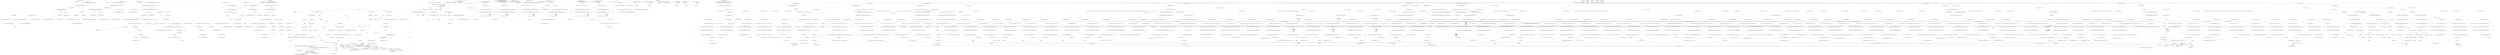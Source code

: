 digraph  {
d22 [cluster="Nancy.Testing.AssertExtensions.ShouldBeOfClass(Nancy.Testing.NodeWrapper, string)", color=green, community=0, label="-1: Asserts.Equal(node.Attributes[''class''], className)", span="55-55"];
d21 [cluster="Nancy.Testing.AssertExtensions.ShouldBeOfClass(Nancy.Testing.NodeWrapper, string)", label="Entry Nancy.Testing.AssertExtensions.ShouldBeOfClass(Nancy.Testing.NodeWrapper, string)", span="53-53"];
d23 [cluster="Nancy.Testing.AssertExtensions.ShouldBeOfClass(Nancy.Testing.NodeWrapper, string)", color=green, community=0, label="-1: return new AndConnector<NodeWrapper>(node);", span="57-57"];
d25 [cluster="Nancy.Testing.Asserts.Equal<T>(T, T)", label="Entry Nancy.Testing.Asserts.Equal<T>(T, T)", span="35-35"];
d24 [cluster="Nancy.Testing.AssertExtensions.ShouldBeOfClass(Nancy.Testing.NodeWrapper, string)", label="Exit Nancy.Testing.AssertExtensions.ShouldBeOfClass(Nancy.Testing.NodeWrapper, string)", span="53-53"];
d5 [cluster="Nancy.Testing.AndConnector<TSource>.AndConnector(TSource)", label="Entry Nancy.Testing.AndConnector<TSource>.AndConnector(TSource)", span="14-14"];
d26 [cluster="Nancy.Testing.AssertExtensions.ShouldBeOfClass(Nancy.Testing.QueryWrapper, string)", label="Entry Nancy.Testing.AssertExtensions.ShouldBeOfClass(Nancy.Testing.QueryWrapper, string)", span="63-63"];
d2 [cluster="Nancy.Testing.AssertExtensions.ShouldExist(Nancy.Testing.NodeWrapper)", label="return new AndConnector<NodeWrapper>(node);", span="19-19"];
d8 [cluster="Nancy.Testing.AssertExtensions.ShouldExist(Nancy.Testing.QueryWrapper)", label="return new AndConnector<QueryWrapper>(query);", span="29-29"];
d14 [cluster="Nancy.Testing.AssertExtensions.ShouldNotExist(Nancy.Testing.QueryWrapper)", label="return new AndConnector<QueryWrapper>(query);", span="39-39"];
d18 [cluster="Nancy.Testing.AssertExtensions.ShouldExistOnce(Nancy.Testing.QueryWrapper)", label="return new AndConnector<NodeWrapper>(Asserts.Single(query));", span="47-47"];
d29 [cluster="Nancy.Testing.AssertExtensions.ShouldBeOfClass(Nancy.Testing.QueryWrapper, string)", label="return new AndConnector<QueryWrapper>(query);", span="70-70"];
d34 [cluster="Nancy.Testing.AssertExtensions.ShouldContain(Nancy.Testing.NodeWrapper, string, System.StringComparison)", label="return new AndConnector<NodeWrapper>(node);", span="80-80"];
d40 [cluster="Nancy.Testing.AssertExtensions.ShouldContain(Nancy.Testing.QueryWrapper, string, System.StringComparison)", label="return new AndConnector<QueryWrapper>(query);", span="93-93"];
d45 [cluster="Nancy.Testing.AssertExtensions.ShouldContainAttribute(Nancy.Testing.NodeWrapper, string)", label="return new AndConnector<NodeWrapper>(node);", span="103-103"];
d50 [cluster="Nancy.Testing.AssertExtensions.ShouldContainAttribute(Nancy.Testing.NodeWrapper, string, string, System.StringComparison)", label="return new AndConnector<NodeWrapper>(node);", span="113-113"];
d56 [cluster="Nancy.Testing.AssertExtensions.ShouldContainAttribute(Nancy.Testing.QueryWrapper, string)", label="return new AndConnector<QueryWrapper>(query);", span="126-126"];
d62 [cluster="Nancy.Testing.AssertExtensions.ShouldContainAttribute(Nancy.Testing.QueryWrapper, string, string, System.StringComparison)", label="return new AndConnector<QueryWrapper>(query);", span="139-139"];
d30 [cluster="Nancy.Testing.AssertExtensions.ShouldBeOfClass(Nancy.Testing.QueryWrapper, string)", label="Exit Nancy.Testing.AssertExtensions.ShouldBeOfClass(Nancy.Testing.QueryWrapper, string)", span="63-63"];
d27 [cluster="Nancy.Testing.AssertExtensions.ShouldBeOfClass(Nancy.Testing.QueryWrapper, string)", label=query, span="65-65"];
d28 [cluster="Nancy.Testing.AssertExtensions.ShouldBeOfClass(Nancy.Testing.QueryWrapper, string)", label="node.ShouldBeOfClass(className)", span="67-67"];
d0 [cluster="Nancy.Testing.AssertExtensions.ShouldExist(Nancy.Testing.NodeWrapper)", label="Entry Nancy.Testing.AssertExtensions.ShouldExist(Nancy.Testing.NodeWrapper)", span="15-15"];
d1 [cluster="Nancy.Testing.AssertExtensions.ShouldExist(Nancy.Testing.NodeWrapper)", label="Asserts.NotNull(node)", span="17-17"];
d3 [cluster="Nancy.Testing.AssertExtensions.ShouldExist(Nancy.Testing.NodeWrapper)", label="Exit Nancy.Testing.AssertExtensions.ShouldExist(Nancy.Testing.NodeWrapper)", span="15-15"];
d6 [cluster="Nancy.Testing.AssertExtensions.ShouldExist(Nancy.Testing.QueryWrapper)", label="Entry Nancy.Testing.AssertExtensions.ShouldExist(Nancy.Testing.QueryWrapper)", span="25-25"];
d7 [cluster="Nancy.Testing.AssertExtensions.ShouldExist(Nancy.Testing.QueryWrapper)", label="Asserts.True(query.Any())", span="27-27"];
d9 [cluster="Nancy.Testing.AssertExtensions.ShouldExist(Nancy.Testing.QueryWrapper)", label="Exit Nancy.Testing.AssertExtensions.ShouldExist(Nancy.Testing.QueryWrapper)", span="25-25"];
d12 [cluster="Nancy.Testing.AssertExtensions.ShouldNotExist(Nancy.Testing.QueryWrapper)", label="Entry Nancy.Testing.AssertExtensions.ShouldNotExist(Nancy.Testing.QueryWrapper)", span="35-35"];
d13 [cluster="Nancy.Testing.AssertExtensions.ShouldNotExist(Nancy.Testing.QueryWrapper)", label="Asserts.False(query.Any())", span="37-37"];
d15 [cluster="Nancy.Testing.AssertExtensions.ShouldNotExist(Nancy.Testing.QueryWrapper)", label="Exit Nancy.Testing.AssertExtensions.ShouldNotExist(Nancy.Testing.QueryWrapper)", span="35-35"];
d17 [cluster="Nancy.Testing.AssertExtensions.ShouldExistOnce(Nancy.Testing.QueryWrapper)", label="Entry Nancy.Testing.AssertExtensions.ShouldExistOnce(Nancy.Testing.QueryWrapper)", span="45-45"];
d19 [cluster="Nancy.Testing.AssertExtensions.ShouldExistOnce(Nancy.Testing.QueryWrapper)", label="Exit Nancy.Testing.AssertExtensions.ShouldExistOnce(Nancy.Testing.QueryWrapper)", span="45-45"];
d20 [cluster="Nancy.Testing.Asserts.Single<T>(System.Collections.Generic.IEnumerable<T>)", label="Entry Nancy.Testing.Asserts.Single<T>(System.Collections.Generic.IEnumerable<T>)", span="89-89"];
d32 [cluster="Nancy.Testing.AssertExtensions.ShouldContain(Nancy.Testing.NodeWrapper, string, System.StringComparison)", label="Entry Nancy.Testing.AssertExtensions.ShouldContain(Nancy.Testing.NodeWrapper, string, System.StringComparison)", span="76-76"];
d33 [cluster="Nancy.Testing.AssertExtensions.ShouldContain(Nancy.Testing.NodeWrapper, string, System.StringComparison)", label="Asserts.Contains(contents, node.InnerText, comparisonType)", span="78-78"];
d35 [cluster="Nancy.Testing.AssertExtensions.ShouldContain(Nancy.Testing.NodeWrapper, string, System.StringComparison)", label="Exit Nancy.Testing.AssertExtensions.ShouldContain(Nancy.Testing.NodeWrapper, string, System.StringComparison)", span="76-76"];
d37 [cluster="Nancy.Testing.AssertExtensions.ShouldContain(Nancy.Testing.QueryWrapper, string, System.StringComparison)", label="Entry Nancy.Testing.AssertExtensions.ShouldContain(Nancy.Testing.QueryWrapper, string, System.StringComparison)", span="86-86"];
d38 [cluster="Nancy.Testing.AssertExtensions.ShouldContain(Nancy.Testing.QueryWrapper, string, System.StringComparison)", label=query, span="88-88"];
d41 [cluster="Nancy.Testing.AssertExtensions.ShouldContain(Nancy.Testing.QueryWrapper, string, System.StringComparison)", label="Exit Nancy.Testing.AssertExtensions.ShouldContain(Nancy.Testing.QueryWrapper, string, System.StringComparison)", span="86-86"];
d43 [cluster="Nancy.Testing.AssertExtensions.ShouldContainAttribute(Nancy.Testing.NodeWrapper, string)", label="Entry Nancy.Testing.AssertExtensions.ShouldContainAttribute(Nancy.Testing.NodeWrapper, string)", span="99-99"];
d44 [cluster="Nancy.Testing.AssertExtensions.ShouldContainAttribute(Nancy.Testing.NodeWrapper, string)", label="Asserts.True(node.HasAttribute(name))", span="101-101"];
d46 [cluster="Nancy.Testing.AssertExtensions.ShouldContainAttribute(Nancy.Testing.NodeWrapper, string)", label="Exit Nancy.Testing.AssertExtensions.ShouldContainAttribute(Nancy.Testing.NodeWrapper, string)", span="99-99"];
d48 [cluster="Nancy.Testing.AssertExtensions.ShouldContainAttribute(Nancy.Testing.NodeWrapper, string, string, System.StringComparison)", label="Entry Nancy.Testing.AssertExtensions.ShouldContainAttribute(Nancy.Testing.NodeWrapper, string, string, System.StringComparison)", span="109-109"];
d49 [cluster="Nancy.Testing.AssertExtensions.ShouldContainAttribute(Nancy.Testing.NodeWrapper, string, string, System.StringComparison)", label="Asserts.Equal(node.Attributes[name], value, comparisonType)", span="111-111"];
d51 [cluster="Nancy.Testing.AssertExtensions.ShouldContainAttribute(Nancy.Testing.NodeWrapper, string, string, System.StringComparison)", label="Exit Nancy.Testing.AssertExtensions.ShouldContainAttribute(Nancy.Testing.NodeWrapper, string, string, System.StringComparison)", span="109-109"];
d53 [cluster="Nancy.Testing.AssertExtensions.ShouldContainAttribute(Nancy.Testing.QueryWrapper, string)", label="Entry Nancy.Testing.AssertExtensions.ShouldContainAttribute(Nancy.Testing.QueryWrapper, string)", span="119-119"];
d54 [cluster="Nancy.Testing.AssertExtensions.ShouldContainAttribute(Nancy.Testing.QueryWrapper, string)", label=query, span="121-121"];
d57 [cluster="Nancy.Testing.AssertExtensions.ShouldContainAttribute(Nancy.Testing.QueryWrapper, string)", label="Exit Nancy.Testing.AssertExtensions.ShouldContainAttribute(Nancy.Testing.QueryWrapper, string)", span="119-119"];
d59 [cluster="Nancy.Testing.AssertExtensions.ShouldContainAttribute(Nancy.Testing.QueryWrapper, string, string, System.StringComparison)", label="Entry Nancy.Testing.AssertExtensions.ShouldContainAttribute(Nancy.Testing.QueryWrapper, string, string, System.StringComparison)", span="132-132"];
d60 [cluster="Nancy.Testing.AssertExtensions.ShouldContainAttribute(Nancy.Testing.QueryWrapper, string, string, System.StringComparison)", label=query, span="134-134"];
d63 [cluster="Nancy.Testing.AssertExtensions.ShouldContainAttribute(Nancy.Testing.QueryWrapper, string, string, System.StringComparison)", label="Exit Nancy.Testing.AssertExtensions.ShouldContainAttribute(Nancy.Testing.QueryWrapper, string, string, System.StringComparison)", span="132-132"];
d31 [cluster="Nancy.Testing.NodeWrapper.ShouldBeOfClass(string)", label="Entry Nancy.Testing.NodeWrapper.ShouldBeOfClass(string)", span="53-53"];
d4 [cluster="Nancy.Testing.Asserts.NotNull(object)", label="Entry Nancy.Testing.Asserts.NotNull(object)", span="62-62"];
d10 [cluster="System.Collections.Generic.IEnumerable<TSource>.Any<TSource>()", label="Entry System.Collections.Generic.IEnumerable<TSource>.Any<TSource>()", span="0-0"];
d11 [cluster="Nancy.Testing.Asserts.True(bool)", label="Entry Nancy.Testing.Asserts.True(bool)", span="110-110"];
d16 [cluster="Nancy.Testing.Asserts.False(bool)", label="Entry Nancy.Testing.Asserts.False(bool)", span="54-54"];
d36 [cluster="Nancy.Testing.Asserts.Contains(string, string, System.StringComparison)", label="Entry Nancy.Testing.Asserts.Contains(string, string, System.StringComparison)", span="27-27"];
d39 [cluster="Nancy.Testing.AssertExtensions.ShouldContain(Nancy.Testing.QueryWrapper, string, System.StringComparison)", label="node.ShouldContain(contents, comparisonType)", span="90-90"];
d47 [cluster="Nancy.Testing.NodeWrapper.HasAttribute(string)", label="Entry Nancy.Testing.NodeWrapper.HasAttribute(string)", span="26-26"];
d52 [cluster="Nancy.Testing.Asserts.Equal(string, string, System.StringComparison)", label="Entry Nancy.Testing.Asserts.Equal(string, string, System.StringComparison)", span="46-46"];
d55 [cluster="Nancy.Testing.AssertExtensions.ShouldContainAttribute(Nancy.Testing.QueryWrapper, string)", label="node.ShouldContainAttribute(name)", span="123-123"];
d61 [cluster="Nancy.Testing.AssertExtensions.ShouldContainAttribute(Nancy.Testing.QueryWrapper, string, string, System.StringComparison)", label="node.ShouldContainAttribute(name, value)", span="136-136"];
d42 [cluster="Nancy.Testing.NodeWrapper.ShouldContain(string, System.StringComparison)", label="Entry Nancy.Testing.NodeWrapper.ShouldContain(string, System.StringComparison)", span="76-76"];
d58 [cluster="Nancy.Testing.NodeWrapper.ShouldContainAttribute(string)", label="Entry Nancy.Testing.NodeWrapper.ShouldContainAttribute(string)", span="99-99"];
d64 [cluster="Nancy.Testing.NodeWrapper.ShouldContainAttribute(string, string, System.StringComparison)", label="Entry Nancy.Testing.NodeWrapper.ShouldContainAttribute(string, string, System.StringComparison)", span="109-109"];
m0_7 [cluster="DotLiquidViewEngine.cstr", file="AssertExtensionsTests.cs", label="Entry DotLiquidViewEngine.cstr", span=""];
m0_36 [cluster="System.IO.MemoryStream.ShouldEqual(string)", file="AssertExtensionsTests.cs", label="Entry System.IO.MemoryStream.ShouldEqual(string)", span="162-162"];
m0_96 [cluster="System.Collections.Generic.List<T>.List()", file="AssertExtensionsTests.cs", label="Entry System.Collections.Generic.List<T>.List()", span="0-0"];
m0_58 [cluster="Nancy.ViewEngines.DotLiquid.Tests.DotLiquidViewEngineFixture.When_passing_a_null_model_should_return_a_null_model_message_if_called()", file="AssertExtensionsTests.cs", label="Entry Nancy.ViewEngines.DotLiquid.Tests.DotLiquidViewEngineFixture.When_passing_a_null_model_should_return_a_null_model_message_if_called()", span="85-85"];
m0_59 [cluster="Nancy.ViewEngines.DotLiquid.Tests.DotLiquidViewEngineFixture.When_passing_a_null_model_should_return_a_null_model_message_if_called()", file="AssertExtensionsTests.cs", label="var location = new ViewLocationResult(\r\n                string.Empty,\r\n                string.Empty,\r\n                ''liquid'',\r\n                () => new StringReader(@''<h1>Hello Mr. {{ model.name }}</h1>'')\r\n            )", span="88-93"];
m0_60 [cluster="Nancy.ViewEngines.DotLiquid.Tests.DotLiquidViewEngineFixture.When_passing_a_null_model_should_return_a_null_model_message_if_called()", file="AssertExtensionsTests.cs", label="var stream = new MemoryStream()", span="95-95"];
m0_61 [cluster="Nancy.ViewEngines.DotLiquid.Tests.DotLiquidViewEngineFixture.When_passing_a_null_model_should_return_a_null_model_message_if_called()", file="AssertExtensionsTests.cs", label="var response = this.engine.RenderView(location, null, this.renderContext)", span="98-98"];
m0_62 [cluster="Nancy.ViewEngines.DotLiquid.Tests.DotLiquidViewEngineFixture.When_passing_a_null_model_should_return_a_null_model_message_if_called()", file="AssertExtensionsTests.cs", label="response.Contents.Invoke(stream)", span="99-99"];
m0_63 [cluster="Nancy.ViewEngines.DotLiquid.Tests.DotLiquidViewEngineFixture.When_passing_a_null_model_should_return_a_null_model_message_if_called()", file="AssertExtensionsTests.cs", label="stream.ShouldEqual(''<h1>Hello Mr. [Model is null]</h1>'')", span="102-102"];
m0_64 [cluster="Nancy.ViewEngines.DotLiquid.Tests.DotLiquidViewEngineFixture.When_passing_a_null_model_should_return_a_null_model_message_if_called()", file="AssertExtensionsTests.cs", label="Exit Nancy.ViewEngines.DotLiquid.Tests.DotLiquidViewEngineFixture.When_passing_a_null_model_should_return_a_null_model_message_if_called()", span="85-85"];
m0_32 [cluster="Nancy.ViewEngines.ViewLocationResult.ViewLocationResult(string, string, string, System.Func<System.IO.TextReader>)", file="AssertExtensionsTests.cs", label="Entry Nancy.ViewEngines.ViewLocationResult.ViewLocationResult(string, string, string, System.Func<System.IO.TextReader>)", span="17-17"];
m0_9 [cluster="Unk.>", file="AssertExtensionsTests.cs", label="Entry Unk.>", span=""];
m0_46 [cluster="System.Collections.Generic.IEnumerable<T>.ShouldHaveCount<T>(int)", file="AssertExtensionsTests.cs", label="Entry System.Collections.Generic.IEnumerable<T>.ShouldHaveCount<T>(int)", span="65-65"];
m0_25 [cluster="Nancy.ViewEngines.DotLiquid.Tests.DotLiquidViewEngineFixture.Include_should_look_for_a_partial()", file="AssertExtensionsTests.cs", label="Entry Nancy.ViewEngines.DotLiquid.Tests.DotLiquidViewEngineFixture.Include_should_look_for_a_partial()", span="32-32"];
m0_26 [cluster="Nancy.ViewEngines.DotLiquid.Tests.DotLiquidViewEngineFixture.Include_should_look_for_a_partial()", file="AssertExtensionsTests.cs", label="var location = new ViewLocationResult(\r\n                string.Empty,\r\n                string.Empty,\r\n                ''liquid'',\r\n                () => new StringReader(@''<h1>Including a partial</h1>{% include 'partial' %}'')\r\n            )", span="35-40"];
m0_27 [cluster="Nancy.ViewEngines.DotLiquid.Tests.DotLiquidViewEngineFixture.Include_should_look_for_a_partial()", file="AssertExtensionsTests.cs", label="var stream = new MemoryStream()", span="42-42"];
m0_28 [cluster="Nancy.ViewEngines.DotLiquid.Tests.DotLiquidViewEngineFixture.Include_should_look_for_a_partial()", file="AssertExtensionsTests.cs", label="var response = this.engine.RenderView(location, null, this.renderContext)", span="45-45"];
m0_29 [cluster="Nancy.ViewEngines.DotLiquid.Tests.DotLiquidViewEngineFixture.Include_should_look_for_a_partial()", file="AssertExtensionsTests.cs", label="response.Contents.Invoke(stream)", span="46-46"];
m0_30 [cluster="Nancy.ViewEngines.DotLiquid.Tests.DotLiquidViewEngineFixture.Include_should_look_for_a_partial()", file="AssertExtensionsTests.cs", label="stream.ShouldEqual(''<h1>Including a partial</h1>Some template.'')", span="49-49"];
m0_31 [cluster="Nancy.ViewEngines.DotLiquid.Tests.DotLiquidViewEngineFixture.Include_should_look_for_a_partial()", file="AssertExtensionsTests.cs", label="Exit Nancy.ViewEngines.DotLiquid.Tests.DotLiquidViewEngineFixture.Include_should_look_for_a_partial()", span="32-32"];
m0_34 [cluster="Nancy.ViewEngines.DotLiquid.DotLiquidViewEngine.RenderView(Nancy.ViewEngines.ViewLocationResult, dynamic, Nancy.ViewEngines.IRenderContext)", file="AssertExtensionsTests.cs", label="Entry Nancy.ViewEngines.DotLiquid.DotLiquidViewEngine.RenderView(Nancy.ViewEngines.ViewLocationResult, dynamic, Nancy.ViewEngines.IRenderContext)", span="53-53"];
m0_35 [cluster="System.Action<T>.Invoke(T)", file="AssertExtensionsTests.cs", label="Entry System.Action<T>.Invoke(T)", span="0-0"];
m0_0 [cluster="Nancy.ViewEngines.DotLiquid.Tests.DotLiquidViewEngineFixture.DotLiquidViewEngineFixture()", file="AssertExtensionsTests.cs", label="Entry Nancy.ViewEngines.DotLiquid.Tests.DotLiquidViewEngineFixture.DotLiquidViewEngineFixture()", span="15-15"];
m0_1 [cluster="Nancy.ViewEngines.DotLiquid.Tests.DotLiquidViewEngineFixture.DotLiquidViewEngineFixture()", file="AssertExtensionsTests.cs", label="this.engine = new DotLiquidViewEngine(new LiquidNancyFileSystem(''''))", span="17-17"];
m0_2 [cluster="Nancy.ViewEngines.DotLiquid.Tests.DotLiquidViewEngineFixture.DotLiquidViewEngineFixture()", file="AssertExtensionsTests.cs", label="var cache = A.Fake<IViewCache>()", span="19-19"];
m0_3 [cluster="Nancy.ViewEngines.DotLiquid.Tests.DotLiquidViewEngineFixture.DotLiquidViewEngineFixture()", file="AssertExtensionsTests.cs", label="A.CallTo(() => cache.GetOrAdd(A<ViewLocationResult>.Ignored, A<Func<ViewLocationResult, Template>>.Ignored))\r\n                .ReturnsLazily(x =>\r\n                {\r\n                    var result = x.GetArgument<ViewLocationResult>(0);\r\n                    return x.GetArgument<Func<ViewLocationResult, Template>>(1).Invoke(result);\r\n                })", span="20-25"];
m0_5 [cluster="Nancy.ViewEngines.DotLiquid.Tests.DotLiquidViewEngineFixture.DotLiquidViewEngineFixture()", file="AssertExtensionsTests.cs", label="A.CallTo(() => this.renderContext.ViewCache).Returns(cache)", span="28-28"];
m0_4 [cluster="Nancy.ViewEngines.DotLiquid.Tests.DotLiquidViewEngineFixture.DotLiquidViewEngineFixture()", file="AssertExtensionsTests.cs", label="this.renderContext = A.Fake<IRenderContext>()", span="27-27"];
m0_6 [cluster="Nancy.ViewEngines.DotLiquid.Tests.DotLiquidViewEngineFixture.DotLiquidViewEngineFixture()", file="AssertExtensionsTests.cs", label="Exit Nancy.ViewEngines.DotLiquid.Tests.DotLiquidViewEngineFixture.DotLiquidViewEngineFixture()", span="15-15"];
m0_78 [cluster="Nancy.ViewEngines.DotLiquid.Tests.DotLiquidViewEngineFixture.when_calling_a_missing_member_should_return_a_missing_member_message()", file="AssertExtensionsTests.cs", label="Entry Nancy.ViewEngines.DotLiquid.Tests.DotLiquidViewEngineFixture.when_calling_a_missing_member_should_return_a_missing_member_message()", span="127-127"];
m0_79 [cluster="Nancy.ViewEngines.DotLiquid.Tests.DotLiquidViewEngineFixture.when_calling_a_missing_member_should_return_a_missing_member_message()", file="AssertExtensionsTests.cs", label="var location = new ViewLocationResult(\r\n                string.Empty,\r\n                string.Empty,\r\n                ''liquid'',\r\n                () => new StringReader(@''<h1>Hello Mr. {{ model.name }}</h1>'')\r\n            )", span="130-135"];
m0_80 [cluster="Nancy.ViewEngines.DotLiquid.Tests.DotLiquidViewEngineFixture.when_calling_a_missing_member_should_return_a_missing_member_message()", file="AssertExtensionsTests.cs", label="var stream = new MemoryStream()", span="137-137"];
m0_81 [cluster="Nancy.ViewEngines.DotLiquid.Tests.DotLiquidViewEngineFixture.when_calling_a_missing_member_should_return_a_missing_member_message()", file="AssertExtensionsTests.cs", label="var response = this.engine.RenderView(location, new { lastname = ''test'' }, this.renderContext)", span="140-140"];
m0_82 [cluster="Nancy.ViewEngines.DotLiquid.Tests.DotLiquidViewEngineFixture.when_calling_a_missing_member_should_return_a_missing_member_message()", file="AssertExtensionsTests.cs", label="response.Contents.Invoke(stream)", span="141-141"];
m0_83 [cluster="Nancy.ViewEngines.DotLiquid.Tests.DotLiquidViewEngineFixture.when_calling_a_missing_member_should_return_a_missing_member_message()", file="AssertExtensionsTests.cs", label="stream.ShouldEqual(''<h1>Hello Mr. [Can't find :name in the model]</h1>'')", span="144-144"];
m0_84 [cluster="Nancy.ViewEngines.DotLiquid.Tests.DotLiquidViewEngineFixture.when_calling_a_missing_member_should_return_a_missing_member_message()", file="AssertExtensionsTests.cs", label="Exit Nancy.ViewEngines.DotLiquid.Tests.DotLiquidViewEngineFixture.when_calling_a_missing_member_should_return_a_missing_member_message()", span="127-127"];
m0_21 [cluster="Unk.Invoke", file="AssertExtensionsTests.cs", label="Entry Unk.Invoke", span=""];
m0_10 [cluster="Unk.CallTo", file="AssertExtensionsTests.cs", label="Entry Unk.CallTo", span=""];
m0_16 [cluster="Unk.GetOrAdd", file="AssertExtensionsTests.cs", label="Entry Unk.GetOrAdd", span=""];
m0_97 [cluster="lambda expression", file="AssertExtensionsTests.cs", label="Entry lambda expression", span="155-155"];
m0_14 [cluster="lambda expression", file="AssertExtensionsTests.cs", label="cache.GetOrAdd(A<ViewLocationResult>.Ignored, A<Func<ViewLocationResult, Template>>.Ignored)", span="20-20"];
m0_13 [cluster="lambda expression", file="AssertExtensionsTests.cs", label="Entry lambda expression", span="20-20"];
m0_17 [cluster="lambda expression", file="AssertExtensionsTests.cs", label="Entry lambda expression", span="21-25"];
m0_22 [cluster="lambda expression", file="AssertExtensionsTests.cs", label="Entry lambda expression", span="28-28"];
m0_15 [cluster="lambda expression", file="AssertExtensionsTests.cs", label="Exit lambda expression", span="20-20"];
m0_18 [cluster="lambda expression", file="AssertExtensionsTests.cs", label="var result = x.GetArgument<ViewLocationResult>(0)", span="23-23"];
m0_19 [cluster="lambda expression", file="AssertExtensionsTests.cs", label="return x.GetArgument<Func<ViewLocationResult, Template>>(1).Invoke(result);", span="24-24"];
m0_20 [cluster="lambda expression", file="AssertExtensionsTests.cs", label="Exit lambda expression", span="21-25"];
m0_23 [cluster="lambda expression", file="AssertExtensionsTests.cs", label="this.renderContext.ViewCache", span="28-28"];
m0_24 [cluster="lambda expression", file="AssertExtensionsTests.cs", label="Exit lambda expression", span="28-28"];
m0_37 [cluster="lambda expression", file="AssertExtensionsTests.cs", label="Entry lambda expression", span="39-39"];
m0_38 [cluster="lambda expression", file="AssertExtensionsTests.cs", label="new StringReader(@''<h1>Including a partial</h1>{% include 'partial' %}'')", span="39-39"];
m0_39 [cluster="lambda expression", file="AssertExtensionsTests.cs", label="Exit lambda expression", span="39-39"];
m0_55 [cluster="lambda expression", file="AssertExtensionsTests.cs", label="Entry lambda expression", span="71-71"];
m0_56 [cluster="lambda expression", file="AssertExtensionsTests.cs", label="new StringReader(@''{% assign name = 'test' %}<h1>Hello Mr. {{ name }}</h1>'')", span="71-71"];
m0_57 [cluster="lambda expression", file="AssertExtensionsTests.cs", label="Exit lambda expression", span="71-71"];
m0_65 [cluster="lambda expression", file="AssertExtensionsTests.cs", label="Entry lambda expression", span="92-92"];
m0_66 [cluster="lambda expression", file="AssertExtensionsTests.cs", label="new StringReader(@''<h1>Hello Mr. {{ model.name }}</h1>'')", span="92-92"];
m0_67 [cluster="lambda expression", file="AssertExtensionsTests.cs", label="Exit lambda expression", span="92-92"];
m0_75 [cluster="lambda expression", file="AssertExtensionsTests.cs", label="Entry lambda expression", span="113-113"];
m0_76 [cluster="lambda expression", file="AssertExtensionsTests.cs", label="new StringReader(@''<h1>Hello Mr. {{ model.name }}</h1>'')", span="113-113"];
m0_77 [cluster="lambda expression", file="AssertExtensionsTests.cs", label="Exit lambda expression", span="113-113"];
m0_85 [cluster="lambda expression", file="AssertExtensionsTests.cs", label="Entry lambda expression", span="134-134"];
m0_86 [cluster="lambda expression", file="AssertExtensionsTests.cs", label="new StringReader(@''<h1>Hello Mr. {{ model.name }}</h1>'')", span="134-134"];
m0_87 [cluster="lambda expression", file="AssertExtensionsTests.cs", label="Exit lambda expression", span="134-134"];
m0_98 [cluster="lambda expression", file="AssertExtensionsTests.cs", label="new StringReader(@''<ul>{% for item in model.Widgets %}<li>{{ item.name }}</li>{% endfor %}</ul>'')", span="155-155"];
m0_99 [cluster="lambda expression", file="AssertExtensionsTests.cs", label="Exit lambda expression", span="155-155"];
m0_68 [cluster="Nancy.ViewEngines.DotLiquid.Tests.DotLiquidViewEngineFixture.RenderView_should_accept_a_model_and_read_from_it_into_the_stream()", file="AssertExtensionsTests.cs", label="Entry Nancy.ViewEngines.DotLiquid.Tests.DotLiquidViewEngineFixture.RenderView_should_accept_a_model_and_read_from_it_into_the_stream()", span="106-106"];
m0_69 [cluster="Nancy.ViewEngines.DotLiquid.Tests.DotLiquidViewEngineFixture.RenderView_should_accept_a_model_and_read_from_it_into_the_stream()", file="AssertExtensionsTests.cs", label="var location = new ViewLocationResult(\r\n                string.Empty,\r\n                string.Empty,\r\n                ''liquid'',\r\n                () => new StringReader(@''<h1>Hello Mr. {{ model.name }}</h1>'')\r\n            )", span="109-114"];
m0_70 [cluster="Nancy.ViewEngines.DotLiquid.Tests.DotLiquidViewEngineFixture.RenderView_should_accept_a_model_and_read_from_it_into_the_stream()", file="AssertExtensionsTests.cs", label="var stream = new MemoryStream()", span="116-116"];
m0_71 [cluster="Nancy.ViewEngines.DotLiquid.Tests.DotLiquidViewEngineFixture.RenderView_should_accept_a_model_and_read_from_it_into_the_stream()", file="AssertExtensionsTests.cs", label="var response = this.engine.RenderView(location, new { name = ''test'' }, this.renderContext)", span="119-119"];
m0_72 [cluster="Nancy.ViewEngines.DotLiquid.Tests.DotLiquidViewEngineFixture.RenderView_should_accept_a_model_and_read_from_it_into_the_stream()", file="AssertExtensionsTests.cs", label="response.Contents.Invoke(stream)", span="120-120"];
m0_73 [cluster="Nancy.ViewEngines.DotLiquid.Tests.DotLiquidViewEngineFixture.RenderView_should_accept_a_model_and_read_from_it_into_the_stream()", file="AssertExtensionsTests.cs", label="stream.ShouldEqual(''<h1>Hello Mr. test</h1>'')", span="123-123"];
m0_74 [cluster="Nancy.ViewEngines.DotLiquid.Tests.DotLiquidViewEngineFixture.RenderView_should_accept_a_model_and_read_from_it_into_the_stream()", file="AssertExtensionsTests.cs", label="Exit Nancy.ViewEngines.DotLiquid.Tests.DotLiquidViewEngineFixture.RenderView_should_accept_a_model_and_read_from_it_into_the_stream()", span="106-106"];
m0_33 [cluster="System.IO.MemoryStream.MemoryStream()", file="AssertExtensionsTests.cs", label="Entry System.IO.MemoryStream.MemoryStream()", span="0-0"];
m0_40 [cluster="System.IO.StringReader.StringReader(string)", file="AssertExtensionsTests.cs", label="Entry System.IO.StringReader.StringReader(string)", span="0-0"];
m0_48 [cluster="Nancy.ViewEngines.DotLiquid.Tests.DotLiquidViewEngineFixture.RenderView_should_render_to_stream()", file="AssertExtensionsTests.cs", label="Entry Nancy.ViewEngines.DotLiquid.Tests.DotLiquidViewEngineFixture.RenderView_should_render_to_stream()", span="64-64"];
m0_49 [cluster="Nancy.ViewEngines.DotLiquid.Tests.DotLiquidViewEngineFixture.RenderView_should_render_to_stream()", file="AssertExtensionsTests.cs", label="var location = new ViewLocationResult(\r\n                string.Empty,\r\n                string.Empty,\r\n                ''liquid'',\r\n                () => new StringReader(@''{% assign name = 'test' %}<h1>Hello Mr. {{ name }}</h1>'')\r\n            )", span="67-72"];
m0_50 [cluster="Nancy.ViewEngines.DotLiquid.Tests.DotLiquidViewEngineFixture.RenderView_should_render_to_stream()", file="AssertExtensionsTests.cs", label="var stream = new MemoryStream()", span="74-74"];
m0_51 [cluster="Nancy.ViewEngines.DotLiquid.Tests.DotLiquidViewEngineFixture.RenderView_should_render_to_stream()", file="AssertExtensionsTests.cs", label="var response = this.engine.RenderView(location, null, this.renderContext)", span="77-77"];
m0_52 [cluster="Nancy.ViewEngines.DotLiquid.Tests.DotLiquidViewEngineFixture.RenderView_should_render_to_stream()", file="AssertExtensionsTests.cs", label="response.Contents.Invoke(stream)", span="78-78"];
m0_53 [cluster="Nancy.ViewEngines.DotLiquid.Tests.DotLiquidViewEngineFixture.RenderView_should_render_to_stream()", file="AssertExtensionsTests.cs", label="stream.ShouldEqual(''<h1>Hello Mr. test</h1>'')", span="81-81"];
m0_54 [cluster="Nancy.ViewEngines.DotLiquid.Tests.DotLiquidViewEngineFixture.RenderView_should_render_to_stream()", file="AssertExtensionsTests.cs", label="Exit Nancy.ViewEngines.DotLiquid.Tests.DotLiquidViewEngineFixture.RenderView_should_render_to_stream()", span="64-64"];
m0_41 [cluster="Nancy.ViewEngines.DotLiquid.Tests.DotLiquidViewEngineFixture.Should_support_files_with_the_liquid_extensions()", file="AssertExtensionsTests.cs", label="Entry Nancy.ViewEngines.DotLiquid.Tests.DotLiquidViewEngineFixture.Should_support_files_with_the_liquid_extensions()", span="53-53"];
m0_42 [cluster="Nancy.ViewEngines.DotLiquid.Tests.DotLiquidViewEngineFixture.Should_support_files_with_the_liquid_extensions()", file="AssertExtensionsTests.cs", label="var extensions = this.engine.Extensions", span="56-56"];
m0_43 [cluster="Nancy.ViewEngines.DotLiquid.Tests.DotLiquidViewEngineFixture.Should_support_files_with_the_liquid_extensions()", file="AssertExtensionsTests.cs", label="extensions.ShouldHaveCount(1)", span="59-59"];
m0_44 [cluster="Nancy.ViewEngines.DotLiquid.Tests.DotLiquidViewEngineFixture.Should_support_files_with_the_liquid_extensions()", file="AssertExtensionsTests.cs", label="extensions.ShouldEqualSequence(new[] { ''liquid'' })", span="60-60"];
m0_45 [cluster="Nancy.ViewEngines.DotLiquid.Tests.DotLiquidViewEngineFixture.Should_support_files_with_the_liquid_extensions()", file="AssertExtensionsTests.cs", label="Exit Nancy.ViewEngines.DotLiquid.Tests.DotLiquidViewEngineFixture.Should_support_files_with_the_liquid_extensions()", span="53-53"];
m0_47 [cluster="System.Collections.Generic.IEnumerable<T>.ShouldEqualSequence<T>(System.Collections.Generic.IEnumerable<T>)", file="AssertExtensionsTests.cs", label="Entry System.Collections.Generic.IEnumerable<T>.ShouldEqualSequence<T>(System.Collections.Generic.IEnumerable<T>)", span="95-95"];
m0_8 [cluster="Nancy.ViewEngines.DotLiquid.LiquidNancyFileSystem.LiquidNancyFileSystem(string)", file="AssertExtensionsTests.cs", label="Entry Nancy.ViewEngines.DotLiquid.LiquidNancyFileSystem.LiquidNancyFileSystem(string)", span="6-6"];
m0_12 [cluster="Unk.Returns", file="AssertExtensionsTests.cs", label="Entry Unk.Returns", span=""];
m0_88 [cluster="Nancy.ViewEngines.DotLiquid.Tests.DotLiquidViewEngineFixture.RenderView_should_accept_a_model_with_a_list_and_iterate_over_it()", file="AssertExtensionsTests.cs", label="Entry Nancy.ViewEngines.DotLiquid.Tests.DotLiquidViewEngineFixture.RenderView_should_accept_a_model_with_a_list_and_iterate_over_it()", span="148-148"];
m0_89 [cluster="Nancy.ViewEngines.DotLiquid.Tests.DotLiquidViewEngineFixture.RenderView_should_accept_a_model_with_a_list_and_iterate_over_it()", file="AssertExtensionsTests.cs", label="var location = new ViewLocationResult(\r\n                string.Empty,\r\n                string.Empty,\r\n                ''liquid'',\r\n                () => new StringReader(@''<ul>{% for item in model.Widgets %}<li>{{ item.name }}</li>{% endfor %}</ul>'')\r\n            )", span="151-156"];
m0_90 [cluster="Nancy.ViewEngines.DotLiquid.Tests.DotLiquidViewEngineFixture.RenderView_should_accept_a_model_with_a_list_and_iterate_over_it()", file="AssertExtensionsTests.cs", label="var stream = new MemoryStream()", span="158-158"];
m0_92 [cluster="Nancy.ViewEngines.DotLiquid.Tests.DotLiquidViewEngineFixture.RenderView_should_accept_a_model_with_a_list_and_iterate_over_it()", file="AssertExtensionsTests.cs", label="var response = this.engine.RenderView(location, new { Widgets = widgets }, this.renderContext)", span="162-162"];
m0_91 [cluster="Nancy.ViewEngines.DotLiquid.Tests.DotLiquidViewEngineFixture.RenderView_should_accept_a_model_with_a_list_and_iterate_over_it()", file="AssertExtensionsTests.cs", label="var widgets = new List<object> { new { name = ''Widget 1'' }, new { name = ''Widget 2'' }, new { name = ''Widget 3'' }, new { name = ''Widget 4'' } }", span="161-161"];
m0_93 [cluster="Nancy.ViewEngines.DotLiquid.Tests.DotLiquidViewEngineFixture.RenderView_should_accept_a_model_with_a_list_and_iterate_over_it()", file="AssertExtensionsTests.cs", label="response.Contents.Invoke(stream)", span="163-163"];
m0_94 [cluster="Nancy.ViewEngines.DotLiquid.Tests.DotLiquidViewEngineFixture.RenderView_should_accept_a_model_with_a_list_and_iterate_over_it()", file="AssertExtensionsTests.cs", label="stream.ShouldEqual(''<ul><li>Widget 1</li><li>Widget 2</li><li>Widget 3</li><li>Widget 4</li></ul>'')", span="166-166"];
m0_95 [cluster="Nancy.ViewEngines.DotLiquid.Tests.DotLiquidViewEngineFixture.RenderView_should_accept_a_model_with_a_list_and_iterate_over_it()", file="AssertExtensionsTests.cs", label="Exit Nancy.ViewEngines.DotLiquid.Tests.DotLiquidViewEngineFixture.RenderView_should_accept_a_model_with_a_list_and_iterate_over_it()", span="148-148"];
m0_11 [cluster="Unk.ReturnsLazily", file="AssertExtensionsTests.cs", label="Entry Unk.ReturnsLazily", span=""];
m0_100 [file="AssertExtensionsTests.cs", label="Nancy.ViewEngines.DotLiquid.Tests.DotLiquidViewEngineFixture", span=""];
m0_101 [file="AssertExtensionsTests.cs", label=cache, span=""];
m1_36 [cluster="Nancy.Testing.Asserts.NotNull(object)", file="Asserts.cs", label="actual == null", span="64-64"];
m1_37 [cluster="Nancy.Testing.Asserts.NotNull(object)", file="Asserts.cs", label="throw new AssertException(''The value was null.'');", span="66-66"];
m1_38 [cluster="Nancy.Testing.Asserts.NotNull(object)", file="Asserts.cs", label="Exit Nancy.Testing.Asserts.NotNull(object)", span="62-62"];
m1_13 [cluster="System.Collections.Generic.IEqualityComparer<T>.Equals(T, T)", file="Asserts.cs", label="Entry System.Collections.Generic.IEqualityComparer<T>.Equals(T, T)", span="0-0"];
m1_8 [cluster="Unk.Any", file="Asserts.cs", label="Entry Unk.Any", span=""];
m1_19 [cluster="string.Format(string, object, object)", file="Asserts.cs", label="Entry string.Format(string, object, object)", span="0-0"];
m1_25 [cluster="Nancy.Testing.AssertEqualityComparer<T>.Equals(T, T)", file="Asserts.cs", label="Entry Nancy.Testing.AssertEqualityComparer<T>.Equals(T, T)", span="12-12"];
m1_20 [cluster="Nancy.Testing.Asserts.Equal<T>(T, T)", file="Asserts.cs", label="Entry Nancy.Testing.Asserts.Equal<T>(T, T)", span="35-35"];
m1_21 [cluster="Nancy.Testing.Asserts.Equal<T>(T, T)", file="Asserts.cs", label="var comparer =\r\n                new AssertEqualityComparer<T>()", span="37-38"];
m1_22 [cluster="Nancy.Testing.Asserts.Equal<T>(T, T)", file="Asserts.cs", label="!comparer.Equals(actual, expected)", span="40-40"];
m1_23 [cluster="Nancy.Testing.Asserts.Equal<T>(T, T)", file="Asserts.cs", label="throw new AssertException(string.Format(''The expected value '{0}' was not equal to the actual value '{1}'.'', expected, actual));", span="42-42"];
m1_24 [cluster="Nancy.Testing.Asserts.Equal<T>(T, T)", file="Asserts.cs", label="Exit Nancy.Testing.Asserts.Equal<T>(T, T)", span="35-35"];
m1_43 [cluster="Nancy.Testing.Asserts.Same<T>(T, T)", file="Asserts.cs", label="Entry Nancy.Testing.Asserts.Same<T>(T, T)", span="78-78"];
m1_44 [cluster="Nancy.Testing.Asserts.Same<T>(T, T)", file="Asserts.cs", label="var isTheSameInstance =\r\n                Object.ReferenceEquals(actual, expected)", span="80-81"];
m1_46 [cluster="Nancy.Testing.Asserts.Same<T>(T, T)", file="Asserts.cs", label="throw new AssertException(string.Format(''The expected value '{0}' was not same to the actual value '{1}''', expected, actual));", span="85-85"];
m1_45 [cluster="Nancy.Testing.Asserts.Same<T>(T, T)", file="Asserts.cs", label="!isTheSameInstance", span="83-83"];
m1_47 [cluster="Nancy.Testing.Asserts.Same<T>(T, T)", file="Asserts.cs", label="Exit Nancy.Testing.Asserts.Same<T>(T, T)", span="78-78"];
m1_31 [cluster="Nancy.Testing.Asserts.False(bool)", file="Asserts.cs", label="Entry Nancy.Testing.Asserts.False(bool)", span="54-54"];
m1_32 [cluster="Nancy.Testing.Asserts.False(bool)", file="Asserts.cs", label=condition, span="56-56"];
m1_33 [cluster="Nancy.Testing.Asserts.False(bool)", file="Asserts.cs", label="throw new AssertException(''The condition was not false.'');", span="58-58"];
m1_34 [cluster="Nancy.Testing.Asserts.False(bool)", file="Asserts.cs", label="Exit Nancy.Testing.Asserts.False(bool)", span="54-54"];
m1_26 [cluster="Nancy.Testing.Asserts.Equal(string, string, System.StringComparison)", file="Asserts.cs", label="Entry Nancy.Testing.Asserts.Equal(string, string, System.StringComparison)", span="46-46"];
m1_27 [cluster="Nancy.Testing.Asserts.Equal(string, string, System.StringComparison)", file="Asserts.cs", label="!String.Equals(expected, actual, comparisonType)", span="48-48"];
m1_28 [cluster="Nancy.Testing.Asserts.Equal(string, string, System.StringComparison)", file="Asserts.cs", label="throw new AssertException(string.Format(''The expected value '{0}' was not equal to the actual value '{1}'.'', expected, actual));", span="50-50"];
m1_29 [cluster="Nancy.Testing.Asserts.Equal(string, string, System.StringComparison)", file="Asserts.cs", label="Exit Nancy.Testing.Asserts.Equal(string, string, System.StringComparison)", span="46-46"];
m1_14 [cluster="Nancy.Testing.Asserts.Contains(string, string, System.StringComparison)", file="Asserts.cs", label="Entry Nancy.Testing.Asserts.Contains(string, string, System.StringComparison)", span="27-27"];
m1_15 [cluster="Nancy.Testing.Asserts.Contains(string, string, System.StringComparison)", file="Asserts.cs", label="expected == null || actual.IndexOf(expected, comparisonType) < 0", span="29-29"];
m1_16 [cluster="Nancy.Testing.Asserts.Contains(string, string, System.StringComparison)", file="Asserts.cs", label="throw new AssertException(string.Format(''The expected value '{0}' was not a sub-string of the actual value '{1}'.'', expected, actual));", span="31-31"];
m1_17 [cluster="Nancy.Testing.Asserts.Contains(string, string, System.StringComparison)", file="Asserts.cs", label="Exit Nancy.Testing.Asserts.Contains(string, string, System.StringComparison)", span="27-27"];
m1_7 [cluster="Nancy.Testing.AssertEqualityComparer<T>.AssertEqualityComparer()", file="Asserts.cs", label="Entry Nancy.Testing.AssertEqualityComparer<T>.AssertEqualityComparer()", span="5-5"];
m1_59 [cluster="System.Collections.Generic.IEnumerable<TSource>.First<TSource>()", file="Asserts.cs", label="Entry System.Collections.Generic.IEnumerable<TSource>.First<TSource>()", span="0-0"];
m1_10 [cluster="lambda expression", file="Asserts.cs", label="Entry lambda expression", span="18-18"];
m1_11 [cluster="lambda expression", file="Asserts.cs", label="comparer.Equals(expected, value)", span="18-18"];
m1_12 [cluster="lambda expression", file="Asserts.cs", label="Exit lambda expression", span="18-18"];
m1_39 [cluster="Nancy.Testing.Asserts.Null(object)", file="Asserts.cs", label="Entry Nancy.Testing.Asserts.Null(object)", span="70-70"];
m1_40 [cluster="Nancy.Testing.Asserts.Null(object)", file="Asserts.cs", label="actual != null", span="72-72"];
m1_41 [cluster="Nancy.Testing.Asserts.Null(object)", file="Asserts.cs", label="throw new AssertException(''The value was not null.'');", span="74-74"];
m1_42 [cluster="Nancy.Testing.Asserts.Null(object)", file="Asserts.cs", label="Exit Nancy.Testing.Asserts.Null(object)", span="70-70"];
m1_30 [cluster="string.Equals(string, string, System.StringComparison)", file="Asserts.cs", label="Entry string.Equals(string, string, System.StringComparison)", span="0-0"];
m1_18 [cluster="string.IndexOf(string, System.StringComparison)", file="Asserts.cs", label="Entry string.IndexOf(string, System.StringComparison)", span="0-0"];
m1_48 [cluster="object.ReferenceEquals(object, object)", file="Asserts.cs", label="Entry object.ReferenceEquals(object, object)", span="0-0"];
m1_58 [cluster="System.Collections.Generic.IEnumerable<TSource>.Count<TSource>()", file="Asserts.cs", label="Entry System.Collections.Generic.IEnumerable<TSource>.Count<TSource>()", span="0-0"];
m1_9 [cluster="Nancy.Testing.AssertException.AssertException(string)", file="Asserts.cs", label="Entry Nancy.Testing.AssertException.AssertException(string)", span="21-21"];
m1_0 [cluster="Nancy.Testing.Asserts.Contains<T>(T, System.Collections.Generic.IEnumerable<T>, System.Collections.Generic.IEqualityComparer<T>)", file="Asserts.cs", label="Entry Nancy.Testing.Asserts.Contains<T>(T, System.Collections.Generic.IEnumerable<T>, System.Collections.Generic.IEqualityComparer<T>)", span="11-11"];
m1_1 [cluster="Nancy.Testing.Asserts.Contains<T>(T, System.Collections.Generic.IEnumerable<T>, System.Collections.Generic.IEqualityComparer<T>)", color=red, community=0, file="Asserts.cs", label="-1: comparer = \r\n                comparer ?? new AssertEqualityComparer<T>()", span="13-14"];
m1_2 [cluster="Nancy.Testing.Asserts.Contains<T>(T, System.Collections.Generic.IEnumerable<T>, System.Collections.Generic.IEqualityComparer<T>)", file="Asserts.cs", label="actual != null", span="16-16"];
m1_3 [cluster="Nancy.Testing.Asserts.Contains<T>(T, System.Collections.Generic.IEnumerable<T>, System.Collections.Generic.IEqualityComparer<T>)", file="Asserts.cs", label="actual.Any(value => comparer.Equals(expected, value))", span="18-18"];
m1_5 [cluster="Nancy.Testing.Asserts.Contains<T>(T, System.Collections.Generic.IEnumerable<T>, System.Collections.Generic.IEqualityComparer<T>)", file="Asserts.cs", label="throw new AssertException(''The expected value was not found in the collection.'');", span="24-24"];
m1_4 [cluster="Nancy.Testing.Asserts.Contains<T>(T, System.Collections.Generic.IEnumerable<T>, System.Collections.Generic.IEqualityComparer<T>)", file="Asserts.cs", label="return;", span="20-20"];
m1_6 [cluster="Nancy.Testing.Asserts.Contains<T>(T, System.Collections.Generic.IEnumerable<T>, System.Collections.Generic.IEqualityComparer<T>)", file="Asserts.cs", label="Exit Nancy.Testing.Asserts.Contains<T>(T, System.Collections.Generic.IEnumerable<T>, System.Collections.Generic.IEqualityComparer<T>)", span="11-11"];
m1_60 [cluster="Nancy.Testing.Asserts.True(bool)", file="Asserts.cs", label="Entry Nancy.Testing.Asserts.True(bool)", span="110-110"];
m1_61 [cluster="Nancy.Testing.Asserts.True(bool)", file="Asserts.cs", label="!condition", span="112-112"];
m1_62 [cluster="Nancy.Testing.Asserts.True(bool)", file="Asserts.cs", label="throw new AssertException(''The condition was not true'');", span="114-114"];
m1_63 [cluster="Nancy.Testing.Asserts.True(bool)", file="Asserts.cs", label="Exit Nancy.Testing.Asserts.True(bool)", span="110-110"];
m1_49 [cluster="Nancy.Testing.Asserts.Single<T>(System.Collections.Generic.IEnumerable<T>)", file="Asserts.cs", label="Entry Nancy.Testing.Asserts.Single<T>(System.Collections.Generic.IEnumerable<T>)", span="89-89"];
m1_50 [cluster="Nancy.Testing.Asserts.Single<T>(System.Collections.Generic.IEnumerable<T>)", file="Asserts.cs", label="values == null", span="91-91"];
m1_52 [cluster="Nancy.Testing.Asserts.Single<T>(System.Collections.Generic.IEnumerable<T>)", file="Asserts.cs", label="values.Count() == 0", span="97-97"];
m1_54 [cluster="Nancy.Testing.Asserts.Single<T>(System.Collections.Generic.IEnumerable<T>)", file="Asserts.cs", label="values.Count() > 1", span="102-102"];
m1_56 [cluster="Nancy.Testing.Asserts.Single<T>(System.Collections.Generic.IEnumerable<T>)", file="Asserts.cs", label="return values.First();", span="107-107"];
m1_51 [cluster="Nancy.Testing.Asserts.Single<T>(System.Collections.Generic.IEnumerable<T>)", file="Asserts.cs", label="throw new AssertException(''The collection was null.'');", span="93-93"];
m1_53 [cluster="Nancy.Testing.Asserts.Single<T>(System.Collections.Generic.IEnumerable<T>)", file="Asserts.cs", label="throw new AssertException(''The collection contained no values.'');", span="99-99"];
m1_55 [cluster="Nancy.Testing.Asserts.Single<T>(System.Collections.Generic.IEnumerable<T>)", file="Asserts.cs", label="throw new AssertException(''The collection contained more than one value.'');", span="104-104"];
m1_57 [cluster="Nancy.Testing.Asserts.Single<T>(System.Collections.Generic.IEnumerable<T>)", file="Asserts.cs", label="Exit Nancy.Testing.Asserts.Single<T>(System.Collections.Generic.IEnumerable<T>)", span="89-89"];
m1_64 [file="Asserts.cs", label=T, span=""];
m1_65 [file="Asserts.cs", label="System.Collections.Generic.IEqualityComparer<T>", span=""];
m4_637 [cluster="Nancy.Tests.Unit.ViewEngines.SuperSimpleViewEngineTests.Should_not_include_block_with_ifnull_if_value_non_null()", file="NancyBootstrapperBase.cs", label="Entry Nancy.Tests.Unit.ViewEngines.SuperSimpleViewEngineTests.Should_not_include_block_with_ifnull_if_value_non_null()", span="1069-1069"];
m4_638 [cluster="Nancy.Tests.Unit.ViewEngines.SuperSimpleViewEngineTests.Should_not_include_block_with_ifnull_if_value_non_null()", file="NancyBootstrapperBase.cs", label="string input = @''<html><head></head><body>@IfNull.Name;No users found@EndIf;</body></html>''", span="1071-1071"];
m4_639 [cluster="Nancy.Tests.Unit.ViewEngines.SuperSimpleViewEngineTests.Should_not_include_block_with_ifnull_if_value_non_null()", file="NancyBootstrapperBase.cs", label="var model = new User(''Bob'', true)", span="1072-1072"];
m4_640 [cluster="Nancy.Tests.Unit.ViewEngines.SuperSimpleViewEngineTests.Should_not_include_block_with_ifnull_if_value_non_null()", file="NancyBootstrapperBase.cs", label="var output = viewEngine.Render(input, model, this.fakeHost)", span="1074-1074"];
m4_641 [cluster="Nancy.Tests.Unit.ViewEngines.SuperSimpleViewEngineTests.Should_not_include_block_with_ifnull_if_value_non_null()", file="NancyBootstrapperBase.cs", label="Assert.Equal(@''<html><head></head><body></body></html>'', output)", span="1076-1076"];
m4_642 [cluster="Nancy.Tests.Unit.ViewEngines.SuperSimpleViewEngineTests.Should_not_include_block_with_ifnull_if_value_non_null()", file="NancyBootstrapperBase.cs", label="Exit Nancy.Tests.Unit.ViewEngines.SuperSimpleViewEngineTests.Should_not_include_block_with_ifnull_if_value_non_null()", span="1069-1069"];
m4_25 [cluster="Nancy.Tests.Unit.ViewEngines.SuperSimpleViewEngineTests.Should_evaluate_viewbag_as_dynamic_dictionary_conditional()", file="NancyBootstrapperBase.cs", label="Entry Nancy.Tests.Unit.ViewEngines.SuperSimpleViewEngineTests.Should_evaluate_viewbag_as_dynamic_dictionary_conditional()", span="57-57"];
m4_26 [cluster="Nancy.Tests.Unit.ViewEngines.SuperSimpleViewEngineTests.Should_evaluate_viewbag_as_dynamic_dictionary_conditional()", file="NancyBootstrapperBase.cs", label="string input = @''@Context.ViewBag.HaveMessage;! @If.Context.ViewBag.HaveMessage;Yay message!@EndIf;''", span="59-59"];
m4_27 [cluster="Nancy.Tests.Unit.ViewEngines.SuperSimpleViewEngineTests.Should_evaluate_viewbag_as_dynamic_dictionary_conditional()", file="NancyBootstrapperBase.cs", label="var context = new { ViewBag = (dynamic)new DynamicDictionary() }", span="60-60"];
m4_30 [cluster="Nancy.Tests.Unit.ViewEngines.SuperSimpleViewEngineTests.Should_evaluate_viewbag_as_dynamic_dictionary_conditional()", file="NancyBootstrapperBase.cs", label="var output = viewEngine.Render(input, null, this.fakeHost)", span="65-65"];
m4_28 [cluster="Nancy.Tests.Unit.ViewEngines.SuperSimpleViewEngineTests.Should_evaluate_viewbag_as_dynamic_dictionary_conditional()", file="NancyBootstrapperBase.cs", label="context.ViewBag.HaveMessage = true", span="61-61"];
m4_29 [cluster="Nancy.Tests.Unit.ViewEngines.SuperSimpleViewEngineTests.Should_evaluate_viewbag_as_dynamic_dictionary_conditional()", file="NancyBootstrapperBase.cs", label="((FakeViewEngineHost)this.fakeHost).Context = context", span="63-63"];
m4_31 [cluster="Nancy.Tests.Unit.ViewEngines.SuperSimpleViewEngineTests.Should_evaluate_viewbag_as_dynamic_dictionary_conditional()", file="NancyBootstrapperBase.cs", label="Assert.Equal(@''True! Yay message!'', output)", span="67-67"];
m4_32 [cluster="Nancy.Tests.Unit.ViewEngines.SuperSimpleViewEngineTests.Should_evaluate_viewbag_as_dynamic_dictionary_conditional()", file="NancyBootstrapperBase.cs", label="Exit Nancy.Tests.Unit.ViewEngines.SuperSimpleViewEngineTests.Should_evaluate_viewbag_as_dynamic_dictionary_conditional()", span="57-57"];
m4_15 [cluster="System.Collections.Generic.List<T>.List()", file="NancyBootstrapperBase.cs", label="Entry System.Collections.Generic.List<T>.List()", span="0-0"];
m4_283 [cluster="Nancy.Tests.Unit.ViewEngines.SuperSimpleViewEngineTests.Should_allow_Model_substitutions_wihout_semi_colon()", file="NancyBootstrapperBase.cs", label="Entry Nancy.Tests.Unit.ViewEngines.SuperSimpleViewEngineTests.Should_allow_Model_substitutions_wihout_semi_colon()", span="502-502"];
m4_284 [cluster="Nancy.Tests.Unit.ViewEngines.SuperSimpleViewEngineTests.Should_allow_Model_substitutions_wihout_semi_colon()", file="NancyBootstrapperBase.cs", label="string input = @''<html><head></head><body>Hello there @Model.Name</body></html>''", span="504-504"];
m4_285 [cluster="Nancy.Tests.Unit.ViewEngines.SuperSimpleViewEngineTests.Should_allow_Model_substitutions_wihout_semi_colon()", file="NancyBootstrapperBase.cs", label="dynamic model = new ExpandoObject()", span="505-505"];
m4_287 [cluster="Nancy.Tests.Unit.ViewEngines.SuperSimpleViewEngineTests.Should_allow_Model_substitutions_wihout_semi_colon()", file="NancyBootstrapperBase.cs", label="var output = viewEngine.Render(input, model, this.fakeHost)", span="508-508"];
m4_286 [cluster="Nancy.Tests.Unit.ViewEngines.SuperSimpleViewEngineTests.Should_allow_Model_substitutions_wihout_semi_colon()", file="NancyBootstrapperBase.cs", label="model.Name = ''Bob''", span="506-506"];
m4_288 [cluster="Nancy.Tests.Unit.ViewEngines.SuperSimpleViewEngineTests.Should_allow_Model_substitutions_wihout_semi_colon()", file="NancyBootstrapperBase.cs", label="Assert.Equal(@''<html><head></head><body>Hello there Bob</body></html>'', output)", span="510-510"];
m4_289 [cluster="Nancy.Tests.Unit.ViewEngines.SuperSimpleViewEngineTests.Should_allow_Model_substitutions_wihout_semi_colon()", file="NancyBootstrapperBase.cs", label="Exit Nancy.Tests.Unit.ViewEngines.SuperSimpleViewEngineTests.Should_allow_Model_substitutions_wihout_semi_colon()", span="502-502"];
m4_317 [cluster="Nancy.Tests.Unit.ViewEngines.SuperSimpleViewEngineTests.Should_allow_ifnot_and_endif_without_semi_colon()", file="NancyBootstrapperBase.cs", label="Entry Nancy.Tests.Unit.ViewEngines.SuperSimpleViewEngineTests.Should_allow_ifnot_and_endif_without_semi_colon()", span="561-561"];
m4_318 [cluster="Nancy.Tests.Unit.ViewEngines.SuperSimpleViewEngineTests.Should_allow_ifnot_and_endif_without_semi_colon()", file="NancyBootstrapperBase.cs", label="string input = @''<html><head></head><body>@IfNot.HasUsers<p>No users found!</p>@EndIf<ul>@Each.Users;<li>Hello @Current;, @Model.Name; says hello!</li>@EndEach;</ul></body></html>''", span="563-563"];
m4_319 [cluster="Nancy.Tests.Unit.ViewEngines.SuperSimpleViewEngineTests.Should_allow_ifnot_and_endif_without_semi_colon()", file="NancyBootstrapperBase.cs", label="var model = new FakeModel(''Nancy'', new List<string>() { ''Bob'', ''Jim'', ''Bill'' })", span="564-564"];
m4_320 [cluster="Nancy.Tests.Unit.ViewEngines.SuperSimpleViewEngineTests.Should_allow_ifnot_and_endif_without_semi_colon()", file="NancyBootstrapperBase.cs", label="var output = viewEngine.Render(input, model, this.fakeHost)", span="566-566"];
m4_321 [cluster="Nancy.Tests.Unit.ViewEngines.SuperSimpleViewEngineTests.Should_allow_ifnot_and_endif_without_semi_colon()", color=red, community=0, file="NancyBootstrapperBase.cs", label="-1: Assert.Equal(@''<html><head></head><body><ul><li>Hello Bob, Nancy says hello!</li><li>Hello Jim, Nancy says hello!</li><li>Hello Bill, Nancy says hello!</li></ul></body></html>'', output)", span="568-568"];
m4_322 [cluster="Nancy.Tests.Unit.ViewEngines.SuperSimpleViewEngineTests.Should_allow_ifnot_and_endif_without_semi_colon()", file="NancyBootstrapperBase.cs", label="Exit Nancy.Tests.Unit.ViewEngines.SuperSimpleViewEngineTests.Should_allow_ifnot_and_endif_without_semi_colon()", span="561-561"];
m4_297 [cluster="Nancy.Tests.Unit.ViewEngines.SuperSimpleViewEngineTests.Should_allow_each_and_end_each_without_semi_colon()", file="NancyBootstrapperBase.cs", label="Entry Nancy.Tests.Unit.ViewEngines.SuperSimpleViewEngineTests.Should_allow_each_and_end_each_without_semi_colon()", span="526-526"];
m4_298 [cluster="Nancy.Tests.Unit.ViewEngines.SuperSimpleViewEngineTests.Should_allow_each_and_end_each_without_semi_colon()", file="NancyBootstrapperBase.cs", label="string input = @''<html><head></head><body><ul>@Each.Users<li>@Current;</li>@EndEach</ul></body></html>''", span="528-528"];
m4_299 [cluster="Nancy.Tests.Unit.ViewEngines.SuperSimpleViewEngineTests.Should_allow_each_and_end_each_without_semi_colon()", file="NancyBootstrapperBase.cs", label="dynamic model = new ExpandoObject()", span="529-529"];
m4_301 [cluster="Nancy.Tests.Unit.ViewEngines.SuperSimpleViewEngineTests.Should_allow_each_and_end_each_without_semi_colon()", file="NancyBootstrapperBase.cs", label="var output = viewEngine.Render(input, model, this.fakeHost)", span="532-532"];
m4_300 [cluster="Nancy.Tests.Unit.ViewEngines.SuperSimpleViewEngineTests.Should_allow_each_and_end_each_without_semi_colon()", file="NancyBootstrapperBase.cs", label="model.Users = new List<string>() { ''Bob'', ''Jim'', ''Bill'' }", span="530-530"];
m4_302 [cluster="Nancy.Tests.Unit.ViewEngines.SuperSimpleViewEngineTests.Should_allow_each_and_end_each_without_semi_colon()", file="NancyBootstrapperBase.cs", label="Assert.Equal(@''<html><head></head><body><ul><li>Bob</li><li>Jim</li><li>Bill</li></ul></body></html>'', output)", span="534-534"];
m4_303 [cluster="Nancy.Tests.Unit.ViewEngines.SuperSimpleViewEngineTests.Should_allow_each_and_end_each_without_semi_colon()", file="NancyBootstrapperBase.cs", label="Exit Nancy.Tests.Unit.ViewEngines.SuperSimpleViewEngineTests.Should_allow_each_and_end_each_without_semi_colon()", span="526-526"];
m4_18 [cluster="Nancy.Tests.Unit.ViewEngines.SuperSimpleViewEngineTests.Should_not_evaluate_current_conditional_from_outside_each()", file="NancyBootstrapperBase.cs", label="Entry Nancy.Tests.Unit.ViewEngines.SuperSimpleViewEngineTests.Should_not_evaluate_current_conditional_from_outside_each()", span="41-41"];
m4_19 [cluster="Nancy.Tests.Unit.ViewEngines.SuperSimpleViewEngineTests.Should_not_evaluate_current_conditional_from_outside_each()", file="NancyBootstrapperBase.cs", label="string input = @''<html><head></head><body>@If.HasUsers;Yay Users!@EndIf<ul>@Each.Users;<li>@Current.Name:@If.IsGreekCitizen;<b>Yay Greece!</b>@EndIf;</li>@EndEach;</ul>@IfNot.HasUsers;Yay Users!@EndIf</body></html>''", span="44-44"];
m4_20 [cluster="Nancy.Tests.Unit.ViewEngines.SuperSimpleViewEngineTests.Should_not_evaluate_current_conditional_from_outside_each()", file="NancyBootstrapperBase.cs", label="dynamic model = new ExpandoObject()", span="45-45"];
m4_22 [cluster="Nancy.Tests.Unit.ViewEngines.SuperSimpleViewEngineTests.Should_not_evaluate_current_conditional_from_outside_each()", file="NancyBootstrapperBase.cs", label="var output = viewEngine.Render(input, model, this.fakeHost)", span="49-49"];
m4_21 [cluster="Nancy.Tests.Unit.ViewEngines.SuperSimpleViewEngineTests.Should_not_evaluate_current_conditional_from_outside_each()", file="NancyBootstrapperBase.cs", label="model.Users = new List<object>() { new { Name = ''Bob'', IsGreekCitizen = true }, new { Name = ''Malin'', IsGreekCitizen = false } }", span="46-46"];
m4_23 [cluster="Nancy.Tests.Unit.ViewEngines.SuperSimpleViewEngineTests.Should_not_evaluate_current_conditional_from_outside_each()", file="NancyBootstrapperBase.cs", label="Assert.Equal(@''<html><head></head><body>Yay Users!<ul><li>Bob:<b>Yay Greece!</b></li><li>Malin:</li></ul></body></html>'', output)", span="52-52"];
m4_24 [cluster="Nancy.Tests.Unit.ViewEngines.SuperSimpleViewEngineTests.Should_not_evaluate_current_conditional_from_outside_each()", file="NancyBootstrapperBase.cs", label="Exit Nancy.Tests.Unit.ViewEngines.SuperSimpleViewEngineTests.Should_not_evaluate_current_conditional_from_outside_each()", span="41-41"];
m4_478 [cluster="Nancy.Tests.Unit.ViewEngines.SuperSimpleViewEngineTests.Should_replace_primitive_context_with_value_when_followed_by_closing_tag()", file="NancyBootstrapperBase.cs", label="Entry Nancy.Tests.Unit.ViewEngines.SuperSimpleViewEngineTests.Should_replace_primitive_context_with_value_when_followed_by_closing_tag()", span="786-786"];
m4_479 [cluster="Nancy.Tests.Unit.ViewEngines.SuperSimpleViewEngineTests.Should_replace_primitive_context_with_value_when_followed_by_closing_tag()", file="NancyBootstrapperBase.cs", label="string input = @''<html><head></head><body>Hello there @Context;</body></html>''", span="789-789"];
m4_480 [cluster="Nancy.Tests.Unit.ViewEngines.SuperSimpleViewEngineTests.Should_replace_primitive_context_with_value_when_followed_by_closing_tag()", file="NancyBootstrapperBase.cs", label="((FakeViewEngineHost)this.fakeHost).Context = ''Frank''", span="790-790"];
m4_481 [cluster="Nancy.Tests.Unit.ViewEngines.SuperSimpleViewEngineTests.Should_replace_primitive_context_with_value_when_followed_by_closing_tag()", file="NancyBootstrapperBase.cs", label="var output = viewEngine.Render(input, null, this.fakeHost)", span="793-793"];
m4_482 [cluster="Nancy.Tests.Unit.ViewEngines.SuperSimpleViewEngineTests.Should_replace_primitive_context_with_value_when_followed_by_closing_tag()", file="NancyBootstrapperBase.cs", label="Assert.Equal(@''<html><head></head><body>Hello there Frank</body></html>'', output)", span="796-796"];
m4_483 [cluster="Nancy.Tests.Unit.ViewEngines.SuperSimpleViewEngineTests.Should_replace_primitive_context_with_value_when_followed_by_closing_tag()", file="NancyBootstrapperBase.cs", label="Exit Nancy.Tests.Unit.ViewEngines.SuperSimpleViewEngineTests.Should_replace_primitive_context_with_value_when_followed_by_closing_tag()", span="786-786"];
m4_206 [cluster="Nancy.Tests.Unit.ViewEngines.SuperSimpleViewEngineTests.Should_ignore_item_for_implicit_has_support_when_item_isnt_a_collection()", file="NancyBootstrapperBase.cs", label="Entry Nancy.Tests.Unit.ViewEngines.SuperSimpleViewEngineTests.Should_ignore_item_for_implicit_has_support_when_item_isnt_a_collection()", span="378-378"];
m4_207 [cluster="Nancy.Tests.Unit.ViewEngines.SuperSimpleViewEngineTests.Should_ignore_item_for_implicit_has_support_when_item_isnt_a_collection()", file="NancyBootstrapperBase.cs", label="string input = @''<html><head></head><body>@If.HasUsers;<p>Users!</p>@EndIf;</body></html>''", span="380-380"];
m4_208 [cluster="Nancy.Tests.Unit.ViewEngines.SuperSimpleViewEngineTests.Should_ignore_item_for_implicit_has_support_when_item_isnt_a_collection()", file="NancyBootstrapperBase.cs", label="var model = new { Users = new object() }", span="381-381"];
m4_209 [cluster="Nancy.Tests.Unit.ViewEngines.SuperSimpleViewEngineTests.Should_ignore_item_for_implicit_has_support_when_item_isnt_a_collection()", file="NancyBootstrapperBase.cs", label="var output = viewEngine.Render(input, model, this.fakeHost)", span="383-383"];
m4_210 [cluster="Nancy.Tests.Unit.ViewEngines.SuperSimpleViewEngineTests.Should_ignore_item_for_implicit_has_support_when_item_isnt_a_collection()", file="NancyBootstrapperBase.cs", label="Assert.Equal(@''<html><head></head><body></body></html>'', output)", span="385-385"];
m4_211 [cluster="Nancy.Tests.Unit.ViewEngines.SuperSimpleViewEngineTests.Should_ignore_item_for_implicit_has_support_when_item_isnt_a_collection()", file="NancyBootstrapperBase.cs", label="Exit Nancy.Tests.Unit.ViewEngines.SuperSimpleViewEngineTests.Should_ignore_item_for_implicit_has_support_when_item_isnt_a_collection()", span="378-378"];
m4_669 [cluster="SuperSimpleViewEngine.cstr", file="NancyBootstrapperBase.cs", label="Entry SuperSimpleViewEngine.cstr", span=""];
m4_152 [cluster="Nancy.Tests.Unit.ViewEngines.SuperSimpleViewEngineTests.Should_render_block_when_if_statement_returns_true()", file="NancyBootstrapperBase.cs", label="Entry Nancy.Tests.Unit.ViewEngines.SuperSimpleViewEngineTests.Should_render_block_when_if_statement_returns_true()", span="279-279"];
m4_153 [cluster="Nancy.Tests.Unit.ViewEngines.SuperSimpleViewEngineTests.Should_render_block_when_if_statement_returns_true()", file="NancyBootstrapperBase.cs", label="string input = @''<html><head></head><body>@If.HasUsers;<ul>@Each.Users;<li>Hello @Current;, @Model.Name; says hello!</li>@EndEach;</ul>@EndIf;</body></html>''", span="281-281"];
m4_154 [cluster="Nancy.Tests.Unit.ViewEngines.SuperSimpleViewEngineTests.Should_render_block_when_if_statement_returns_true()", file="NancyBootstrapperBase.cs", label="var model = new FakeModel(''Nancy'', new List<string>() { ''Bob'', ''Jim'', ''Bill'' })", span="282-282"];
m4_155 [cluster="Nancy.Tests.Unit.ViewEngines.SuperSimpleViewEngineTests.Should_render_block_when_if_statement_returns_true()", file="NancyBootstrapperBase.cs", label="var output = viewEngine.Render(input, model, this.fakeHost)", span="284-284"];
m4_156 [cluster="Nancy.Tests.Unit.ViewEngines.SuperSimpleViewEngineTests.Should_render_block_when_if_statement_returns_true()", file="NancyBootstrapperBase.cs", label="Assert.Equal(@''<html><head></head><body><ul><li>Hello Bob, Nancy says hello!</li><li>Hello Jim, Nancy says hello!</li><li>Hello Bill, Nancy says hello!</li></ul></body></html>'', output)", span="286-286"];
m4_157 [cluster="Nancy.Tests.Unit.ViewEngines.SuperSimpleViewEngineTests.Should_render_block_when_if_statement_returns_true()", file="NancyBootstrapperBase.cs", label="Exit Nancy.Tests.Unit.ViewEngines.SuperSimpleViewEngineTests.Should_render_block_when_if_statement_returns_true()", span="279-279"];
m4_348 [cluster="Nancy.Tests.Unit.ViewEngines.SuperSimpleViewEngineTests.Current_with_explaimation_and_parameters_should_html_encode()", file="NancyBootstrapperBase.cs", label="Entry Nancy.Tests.Unit.ViewEngines.SuperSimpleViewEngineTests.Current_with_explaimation_and_parameters_should_html_encode()", span="617-617"];
m4_349 [cluster="Nancy.Tests.Unit.ViewEngines.SuperSimpleViewEngineTests.Current_with_explaimation_and_parameters_should_html_encode()", file="NancyBootstrapperBase.cs", label="string input = @''<html><head></head><body><ul>@Each.Users;<li>@!Current.Name;</li>@EndEach;</ul></body></html>''", span="619-619"];
m4_350 [cluster="Nancy.Tests.Unit.ViewEngines.SuperSimpleViewEngineTests.Current_with_explaimation_and_parameters_should_html_encode()", file="NancyBootstrapperBase.cs", label="dynamic model = new ExpandoObject()", span="620-620"];
m4_358 [cluster="Nancy.Tests.Unit.ViewEngines.SuperSimpleViewEngineTests.Current_with_explaimation_and_parameters_should_html_encode()", file="NancyBootstrapperBase.cs", label="var output = viewEngine.Render(input, model, this.fakeHost)", span="629-629"];
m4_351 [cluster="Nancy.Tests.Unit.ViewEngines.SuperSimpleViewEngineTests.Current_with_explaimation_and_parameters_should_html_encode()", file="NancyBootstrapperBase.cs", label="dynamic user1 = new ExpandoObject()", span="621-621"];
m4_357 [cluster="Nancy.Tests.Unit.ViewEngines.SuperSimpleViewEngineTests.Current_with_explaimation_and_parameters_should_html_encode()", file="NancyBootstrapperBase.cs", label="model.Users = new List<object>() { user1, user2, user3 }", span="627-627"];
m4_352 [cluster="Nancy.Tests.Unit.ViewEngines.SuperSimpleViewEngineTests.Current_with_explaimation_and_parameters_should_html_encode()", file="NancyBootstrapperBase.cs", label="user1.Name = ''Bob<br/>''", span="622-622"];
m4_353 [cluster="Nancy.Tests.Unit.ViewEngines.SuperSimpleViewEngineTests.Current_with_explaimation_and_parameters_should_html_encode()", file="NancyBootstrapperBase.cs", label="dynamic user2 = new ExpandoObject()", span="623-623"];
m4_354 [cluster="Nancy.Tests.Unit.ViewEngines.SuperSimpleViewEngineTests.Current_with_explaimation_and_parameters_should_html_encode()", file="NancyBootstrapperBase.cs", label="user2.Name = ''Jim<br/>''", span="624-624"];
m4_355 [cluster="Nancy.Tests.Unit.ViewEngines.SuperSimpleViewEngineTests.Current_with_explaimation_and_parameters_should_html_encode()", file="NancyBootstrapperBase.cs", label="dynamic user3 = new ExpandoObject()", span="625-625"];
m4_356 [cluster="Nancy.Tests.Unit.ViewEngines.SuperSimpleViewEngineTests.Current_with_explaimation_and_parameters_should_html_encode()", file="NancyBootstrapperBase.cs", label="user3.Name = ''Bill<br/>''", span="626-626"];
m4_359 [cluster="Nancy.Tests.Unit.ViewEngines.SuperSimpleViewEngineTests.Current_with_explaimation_and_parameters_should_html_encode()", file="NancyBootstrapperBase.cs", label="Assert.Equal(@''<html><head></head><body><ul><li>Bob&lt;br/&gt;</li><li>Jim&lt;br/&gt;</li><li>Bill&lt;br/&gt;</li></ul></body></html>'', output)", span="631-631"];
m4_360 [cluster="Nancy.Tests.Unit.ViewEngines.SuperSimpleViewEngineTests.Current_with_explaimation_and_parameters_should_html_encode()", file="NancyBootstrapperBase.cs", label="Exit Nancy.Tests.Unit.ViewEngines.SuperSimpleViewEngineTests.Current_with_explaimation_and_parameters_should_html_encode()", span="617-617"];
m4_484 [cluster="Nancy.Tests.Unit.ViewEngines.SuperSimpleViewEngineTests.Should_replaces_valid_context_property_when_followed_by_closing_tag()", file="NancyBootstrapperBase.cs", label="Entry Nancy.Tests.Unit.ViewEngines.SuperSimpleViewEngineTests.Should_replaces_valid_context_property_when_followed_by_closing_tag()", span="800-800"];
m4_485 [cluster="Nancy.Tests.Unit.ViewEngines.SuperSimpleViewEngineTests.Should_replaces_valid_context_property_when_followed_by_closing_tag()", file="NancyBootstrapperBase.cs", label="string input = @''<html><head></head><body>Hello there @Context.Name;</body></html>''", span="802-802"];
m4_486 [cluster="Nancy.Tests.Unit.ViewEngines.SuperSimpleViewEngineTests.Should_replaces_valid_context_property_when_followed_by_closing_tag()", file="NancyBootstrapperBase.cs", label="dynamic context = new ExpandoObject()", span="803-803"];
m4_489 [cluster="Nancy.Tests.Unit.ViewEngines.SuperSimpleViewEngineTests.Should_replaces_valid_context_property_when_followed_by_closing_tag()", file="NancyBootstrapperBase.cs", label="var output = viewEngine.Render(input, null, this.fakeHost)", span="808-808"];
m4_487 [cluster="Nancy.Tests.Unit.ViewEngines.SuperSimpleViewEngineTests.Should_replaces_valid_context_property_when_followed_by_closing_tag()", file="NancyBootstrapperBase.cs", label="context.Name = ''Frank''", span="804-804"];
m4_488 [cluster="Nancy.Tests.Unit.ViewEngines.SuperSimpleViewEngineTests.Should_replaces_valid_context_property_when_followed_by_closing_tag()", file="NancyBootstrapperBase.cs", label="((FakeViewEngineHost)this.fakeHost).Context = context", span="806-806"];
m4_490 [cluster="Nancy.Tests.Unit.ViewEngines.SuperSimpleViewEngineTests.Should_replaces_valid_context_property_when_followed_by_closing_tag()", file="NancyBootstrapperBase.cs", label="Assert.Equal(@''<html><head></head><body>Hello there Frank</body></html>'', output)", span="810-810"];
m4_491 [cluster="Nancy.Tests.Unit.ViewEngines.SuperSimpleViewEngineTests.Should_replaces_valid_context_property_when_followed_by_closing_tag()", file="NancyBootstrapperBase.cs", label="Exit Nancy.Tests.Unit.ViewEngines.SuperSimpleViewEngineTests.Should_replaces_valid_context_property_when_followed_by_closing_tag()", span="800-800"];
m4_342 [cluster="Nancy.Tests.Unit.ViewEngines.SuperSimpleViewEngineTests.Current_with_exclaimation_and_no_parameters_should_html_encode()", file="NancyBootstrapperBase.cs", label="Entry Nancy.Tests.Unit.ViewEngines.SuperSimpleViewEngineTests.Current_with_exclaimation_and_no_parameters_should_html_encode()", span="606-606"];
m4_343 [cluster="Nancy.Tests.Unit.ViewEngines.SuperSimpleViewEngineTests.Current_with_exclaimation_and_no_parameters_should_html_encode()", file="NancyBootstrapperBase.cs", label="string input = @''<html><head></head><body><ul>@Each;<li>Hello @!Current</li>@EndEach</ul></body></html>''", span="608-608"];
m4_344 [cluster="Nancy.Tests.Unit.ViewEngines.SuperSimpleViewEngineTests.Current_with_exclaimation_and_no_parameters_should_html_encode()", file="NancyBootstrapperBase.cs", label="var model = new List<string>() { ''Bob<br/>'', ''Jim<br/>'', ''Bill<br/>'' }", span="609-609"];
m4_345 [cluster="Nancy.Tests.Unit.ViewEngines.SuperSimpleViewEngineTests.Current_with_exclaimation_and_no_parameters_should_html_encode()", file="NancyBootstrapperBase.cs", label="var output = viewEngine.Render(input, model, this.fakeHost)", span="611-611"];
m4_346 [cluster="Nancy.Tests.Unit.ViewEngines.SuperSimpleViewEngineTests.Current_with_exclaimation_and_no_parameters_should_html_encode()", file="NancyBootstrapperBase.cs", label="Assert.Equal(@''<html><head></head><body><ul><li>Hello Bob&lt;br/&gt;</li><li>Hello Jim&lt;br/&gt;</li><li>Hello Bill&lt;br/&gt;</li></ul></body></html>'', output)", span="613-613"];
m4_347 [cluster="Nancy.Tests.Unit.ViewEngines.SuperSimpleViewEngineTests.Current_with_exclaimation_and_no_parameters_should_html_encode()", file="NancyBootstrapperBase.cs", label="Exit Nancy.Tests.Unit.ViewEngines.SuperSimpleViewEngineTests.Current_with_exclaimation_and_no_parameters_should_html_encode()", span="606-606"];
m4_624 [cluster="Nancy.Tests.Unit.ViewEngines.SuperSimpleViewEngineTests.Should_support_each_block_with_implicit_model_source()", file="NancyBootstrapperBase.cs", label="Entry Nancy.Tests.Unit.ViewEngines.SuperSimpleViewEngineTests.Should_support_each_block_with_implicit_model_source()", span="1045-1045"];
m4_625 [cluster="Nancy.Tests.Unit.ViewEngines.SuperSimpleViewEngineTests.Should_support_each_block_with_implicit_model_source()", file="NancyBootstrapperBase.cs", label="string input = @''<html><head></head><body><ul>@Each.Users;<li>Hello @Current;, @Model.Name; says hello!</li>@EndEach;</ul></body></html>''", span="1047-1047"];
m4_626 [cluster="Nancy.Tests.Unit.ViewEngines.SuperSimpleViewEngineTests.Should_support_each_block_with_implicit_model_source()", file="NancyBootstrapperBase.cs", label="var model = new FakeModel(''Nancy'', new List<string>() { ''Bob'', ''Jim'', ''Bill'' })", span="1048-1048"];
m4_628 [cluster="Nancy.Tests.Unit.ViewEngines.SuperSimpleViewEngineTests.Should_support_each_block_with_implicit_model_source()", file="NancyBootstrapperBase.cs", label="var output = viewEngine.Render(input, model, this.fakeHost)", span="1052-1052"];
m4_627 [cluster="Nancy.Tests.Unit.ViewEngines.SuperSimpleViewEngineTests.Should_support_each_block_with_implicit_model_source()", file="NancyBootstrapperBase.cs", label="((FakeViewEngineHost)this.fakeHost).Context = new FakeModel(''NancyContext'', new List<string>())", span="1050-1050"];
m4_629 [cluster="Nancy.Tests.Unit.ViewEngines.SuperSimpleViewEngineTests.Should_support_each_block_with_implicit_model_source()", file="NancyBootstrapperBase.cs", label="Assert.Equal(@''<html><head></head><body><ul><li>Hello Bob, Nancy says hello!</li><li>Hello Jim, Nancy says hello!</li><li>Hello Bill, Nancy says hello!</li></ul></body></html>'', output)", span="1054-1054"];
m4_630 [cluster="Nancy.Tests.Unit.ViewEngines.SuperSimpleViewEngineTests.Should_support_each_block_with_implicit_model_source()", file="NancyBootstrapperBase.cs", label="Exit Nancy.Tests.Unit.ViewEngines.SuperSimpleViewEngineTests.Should_support_each_block_with_implicit_model_source()", span="1045-1045"];
m4_110 [cluster="object.Object()", file="NancyBootstrapperBase.cs", label="Entry object.Object()", span="0-0"];
m4_649 [cluster="Nancy.Tests.Unit.ViewEngines.SuperSimpleViewEngineTests.Should_not_include_block_with_ifnotnull_if_value_null()", file="NancyBootstrapperBase.cs", label="Entry Nancy.Tests.Unit.ViewEngines.SuperSimpleViewEngineTests.Should_not_include_block_with_ifnotnull_if_value_null()", span="1091-1091"];
m4_650 [cluster="Nancy.Tests.Unit.ViewEngines.SuperSimpleViewEngineTests.Should_not_include_block_with_ifnotnull_if_value_null()", file="NancyBootstrapperBase.cs", label="string input = @''<html><head></head><body>@IfNotNull.Name;Hello @Model.Name@EndIf;</body></html>''", span="1093-1093"];
m4_651 [cluster="Nancy.Tests.Unit.ViewEngines.SuperSimpleViewEngineTests.Should_not_include_block_with_ifnotnull_if_value_null()", file="NancyBootstrapperBase.cs", label="var model = new User(null, true)", span="1094-1094"];
m4_652 [cluster="Nancy.Tests.Unit.ViewEngines.SuperSimpleViewEngineTests.Should_not_include_block_with_ifnotnull_if_value_null()", file="NancyBootstrapperBase.cs", label="var output = viewEngine.Render(input, model, this.fakeHost)", span="1096-1096"];
m4_653 [cluster="Nancy.Tests.Unit.ViewEngines.SuperSimpleViewEngineTests.Should_not_include_block_with_ifnotnull_if_value_null()", file="NancyBootstrapperBase.cs", label="Assert.Equal(@''<html><head></head><body></body></html>'', output)", span="1098-1098"];
m4_654 [cluster="Nancy.Tests.Unit.ViewEngines.SuperSimpleViewEngineTests.Should_not_include_block_with_ifnotnull_if_value_null()", file="NancyBootstrapperBase.cs", label="Exit Nancy.Tests.Unit.ViewEngines.SuperSimpleViewEngineTests.Should_not_include_block_with_ifnotnull_if_value_null()", span="1091-1091"];
m4_516 [cluster="Nancy.Tests.Unit.ViewEngines.SuperSimpleViewEngineTests.Should_replace_multiple_context_properties_from_dictionary()", file="NancyBootstrapperBase.cs", label="Entry Nancy.Tests.Unit.ViewEngines.SuperSimpleViewEngineTests.Should_replace_multiple_context_properties_from_dictionary()", span="856-856"];
m4_517 [cluster="Nancy.Tests.Unit.ViewEngines.SuperSimpleViewEngineTests.Should_replace_multiple_context_properties_from_dictionary()", file="NancyBootstrapperBase.cs", label="string input = @''<html><head></head><body>Hello there @Context.Name; - welcome to @Context.SiteName;</body></html>''", span="858-858"];
m4_518 [cluster="Nancy.Tests.Unit.ViewEngines.SuperSimpleViewEngineTests.Should_replace_multiple_context_properties_from_dictionary()", file="NancyBootstrapperBase.cs", label="dynamic context = new ExpandoObject()", span="859-859"];
m4_522 [cluster="Nancy.Tests.Unit.ViewEngines.SuperSimpleViewEngineTests.Should_replace_multiple_context_properties_from_dictionary()", file="NancyBootstrapperBase.cs", label="var output = viewEngine.Render(input, null, this.fakeHost)", span="865-865"];
m4_519 [cluster="Nancy.Tests.Unit.ViewEngines.SuperSimpleViewEngineTests.Should_replace_multiple_context_properties_from_dictionary()", file="NancyBootstrapperBase.cs", label="context.Name = ''Frank''", span="860-860"];
m4_520 [cluster="Nancy.Tests.Unit.ViewEngines.SuperSimpleViewEngineTests.Should_replace_multiple_context_properties_from_dictionary()", file="NancyBootstrapperBase.cs", label="context.SiteName = ''Cool Site!''", span="861-861"];
m4_521 [cluster="Nancy.Tests.Unit.ViewEngines.SuperSimpleViewEngineTests.Should_replace_multiple_context_properties_from_dictionary()", file="NancyBootstrapperBase.cs", label="((FakeViewEngineHost)this.fakeHost).Context = context", span="863-863"];
m4_523 [cluster="Nancy.Tests.Unit.ViewEngines.SuperSimpleViewEngineTests.Should_replace_multiple_context_properties_from_dictionary()", file="NancyBootstrapperBase.cs", label="Assert.Equal(@''<html><head></head><body>Hello there Frank - welcome to Cool Site!</body></html>'', output)", span="867-867"];
m4_524 [cluster="Nancy.Tests.Unit.ViewEngines.SuperSimpleViewEngineTests.Should_replace_multiple_context_properties_from_dictionary()", file="NancyBootstrapperBase.cs", label="Exit Nancy.Tests.Unit.ViewEngines.SuperSimpleViewEngineTests.Should_replace_multiple_context_properties_from_dictionary()", span="856-856"];
m4_5 [cluster="Nancy.ViewEngines.SuperSimpleViewEngine.SuperSimpleViewEngine.SuperSimpleViewEngine(System.Collections.Generic.IEnumerable<Nancy.ViewEngines.SuperSimpleViewEngine.ISuperSimpleViewEngineMatcher>)", file="NancyBootstrapperBase.cs", label="Entry Nancy.ViewEngines.SuperSimpleViewEngine.SuperSimpleViewEngine.SuperSimpleViewEngine(System.Collections.Generic.IEnumerable<Nancy.ViewEngines.SuperSimpleViewEngine.ISuperSimpleViewEngineMatcher>)", span="99-99"];
m4_530 [cluster="Nancy.Tests.Unit.ViewEngines.SuperSimpleViewEngineTests.Context_substitutions_work_with_standard_anonymous_type_objects()", file="NancyBootstrapperBase.cs", label="Entry Nancy.Tests.Unit.ViewEngines.SuperSimpleViewEngineTests.Context_substitutions_work_with_standard_anonymous_type_objects()", span="881-881"];
m4_531 [cluster="Nancy.Tests.Unit.ViewEngines.SuperSimpleViewEngineTests.Context_substitutions_work_with_standard_anonymous_type_objects()", file="NancyBootstrapperBase.cs", label="string input = @''<html><head></head><body>Hello there @Context.Name; - welcome to @Context.SiteName;</body></html>''", span="883-883"];
m4_532 [cluster="Nancy.Tests.Unit.ViewEngines.SuperSimpleViewEngineTests.Context_substitutions_work_with_standard_anonymous_type_objects()", file="NancyBootstrapperBase.cs", label="var context = new { Name = ''Bob'', SiteName = ''Cool Site!'' }", span="884-884"];
m4_534 [cluster="Nancy.Tests.Unit.ViewEngines.SuperSimpleViewEngineTests.Context_substitutions_work_with_standard_anonymous_type_objects()", file="NancyBootstrapperBase.cs", label="var output = viewEngine.Render(input, null, this.fakeHost)", span="888-888"];
m4_533 [cluster="Nancy.Tests.Unit.ViewEngines.SuperSimpleViewEngineTests.Context_substitutions_work_with_standard_anonymous_type_objects()", file="NancyBootstrapperBase.cs", label="((FakeViewEngineHost)this.fakeHost).Context = context", span="886-886"];
m4_535 [cluster="Nancy.Tests.Unit.ViewEngines.SuperSimpleViewEngineTests.Context_substitutions_work_with_standard_anonymous_type_objects()", file="NancyBootstrapperBase.cs", label="Assert.Equal(@''<html><head></head><body>Hello there Bob - welcome to Cool Site!</body></html>'', output)", span="890-890"];
m4_536 [cluster="Nancy.Tests.Unit.ViewEngines.SuperSimpleViewEngineTests.Context_substitutions_work_with_standard_anonymous_type_objects()", file="NancyBootstrapperBase.cs", label="Exit Nancy.Tests.Unit.ViewEngines.SuperSimpleViewEngineTests.Context_substitutions_work_with_standard_anonymous_type_objects()", span="881-881"];
m4_47 [cluster="Nancy.Tests.Unit.ViewEngines.SuperSimpleViewEngineTests.Should_replace_primitive_model_with_value_when_followed_by_closing_tag()", file="NancyBootstrapperBase.cs", label="Entry Nancy.Tests.Unit.ViewEngines.SuperSimpleViewEngineTests.Should_replace_primitive_model_with_value_when_followed_by_closing_tag()", span="98-98"];
m4_48 [cluster="Nancy.Tests.Unit.ViewEngines.SuperSimpleViewEngineTests.Should_replace_primitive_model_with_value_when_followed_by_closing_tag()", file="NancyBootstrapperBase.cs", label="string input = @''<html><head></head><body>Hello there @Model;</body></html>''", span="101-101"];
m4_49 [cluster="Nancy.Tests.Unit.ViewEngines.SuperSimpleViewEngineTests.Should_replace_primitive_model_with_value_when_followed_by_closing_tag()", file="NancyBootstrapperBase.cs", label="string model = ''Bob''", span="102-102"];
m4_50 [cluster="Nancy.Tests.Unit.ViewEngines.SuperSimpleViewEngineTests.Should_replace_primitive_model_with_value_when_followed_by_closing_tag()", file="NancyBootstrapperBase.cs", label="var output = viewEngine.Render(input, model, this.fakeHost)", span="105-105"];
m4_51 [cluster="Nancy.Tests.Unit.ViewEngines.SuperSimpleViewEngineTests.Should_replace_primitive_model_with_value_when_followed_by_closing_tag()", file="NancyBootstrapperBase.cs", label="Assert.Equal(@''<html><head></head><body>Hello there Bob</body></html>'', output)", span="108-108"];
m4_52 [cluster="Nancy.Tests.Unit.ViewEngines.SuperSimpleViewEngineTests.Should_replace_primitive_model_with_value_when_followed_by_closing_tag()", file="NancyBootstrapperBase.cs", label="Exit Nancy.Tests.Unit.ViewEngines.SuperSimpleViewEngineTests.Should_replace_primitive_model_with_value_when_followed_by_closing_tag()", span="98-98"];
m4_170 [cluster="Nancy.Tests.Unit.ViewEngines.SuperSimpleViewEngineTests.Should_render_block_when_ifnot_statement_returns_false()", file="NancyBootstrapperBase.cs", label="Entry Nancy.Tests.Unit.ViewEngines.SuperSimpleViewEngineTests.Should_render_block_when_ifnot_statement_returns_false()", span="312-312"];
m4_171 [cluster="Nancy.Tests.Unit.ViewEngines.SuperSimpleViewEngineTests.Should_render_block_when_ifnot_statement_returns_false()", file="NancyBootstrapperBase.cs", label="string input = @''<html><head></head><body>@IfNot.HasUsers;<p>No users found!</p>@EndIf;<ul>@Each.Users;<li>Hello @Current;, @Model.Name; says hello!</li>@EndEach;</ul></body></html>''", span="314-314"];
m4_172 [cluster="Nancy.Tests.Unit.ViewEngines.SuperSimpleViewEngineTests.Should_render_block_when_ifnot_statement_returns_false()", file="NancyBootstrapperBase.cs", label="var model = new FakeModel(''Nancy'', new List<string>())", span="315-315"];
m4_173 [cluster="Nancy.Tests.Unit.ViewEngines.SuperSimpleViewEngineTests.Should_render_block_when_ifnot_statement_returns_false()", file="NancyBootstrapperBase.cs", label="var output = viewEngine.Render(input, model, this.fakeHost)", span="317-317"];
m4_174 [cluster="Nancy.Tests.Unit.ViewEngines.SuperSimpleViewEngineTests.Should_render_block_when_ifnot_statement_returns_false()", file="NancyBootstrapperBase.cs", label="Assert.Equal(@''<html><head></head><body><p>No users found!</p><ul></ul></body></html>'', output)", span="319-319"];
m4_175 [cluster="Nancy.Tests.Unit.ViewEngines.SuperSimpleViewEngineTests.Should_render_block_when_ifnot_statement_returns_false()", file="NancyBootstrapperBase.cs", label="Exit Nancy.Tests.Unit.ViewEngines.SuperSimpleViewEngineTests.Should_render_block_when_ifnot_statement_returns_false()", span="312-312"];
m4_542 [cluster="Nancy.Tests.Unit.ViewEngines.SuperSimpleViewEngineTests.Should_allow_Context_substitutions_wihout_semi_colon()", file="NancyBootstrapperBase.cs", label="Entry Nancy.Tests.Unit.ViewEngines.SuperSimpleViewEngineTests.Should_allow_Context_substitutions_wihout_semi_colon()", span="904-904"];
m4_543 [cluster="Nancy.Tests.Unit.ViewEngines.SuperSimpleViewEngineTests.Should_allow_Context_substitutions_wihout_semi_colon()", file="NancyBootstrapperBase.cs", label="string input = @''<html><head></head><body>Hello there @Context.Name</body></html>''", span="906-906"];
m4_544 [cluster="Nancy.Tests.Unit.ViewEngines.SuperSimpleViewEngineTests.Should_allow_Context_substitutions_wihout_semi_colon()", file="NancyBootstrapperBase.cs", label="var output = viewEngine.Render(input, null, this.fakeHost)", span="908-908"];
m4_545 [cluster="Nancy.Tests.Unit.ViewEngines.SuperSimpleViewEngineTests.Should_allow_Context_substitutions_wihout_semi_colon()", file="NancyBootstrapperBase.cs", label="Assert.Equal(@''<html><head></head><body>Hello there Frank</body></html>'', output)", span="910-910"];
m4_546 [cluster="Nancy.Tests.Unit.ViewEngines.SuperSimpleViewEngineTests.Should_allow_Context_substitutions_wihout_semi_colon()", file="NancyBootstrapperBase.cs", label="Exit Nancy.Tests.Unit.ViewEngines.SuperSimpleViewEngineTests.Should_allow_Context_substitutions_wihout_semi_colon()", span="904-904"];
m4_383 [cluster="Nancy.Tests.Unit.ViewEngines.SuperSimpleViewEngineTests.Should_expand_partial_content_with_specified_model_property_if_specified()", file="NancyBootstrapperBase.cs", label="Entry Nancy.Tests.Unit.ViewEngines.SuperSimpleViewEngineTests.Should_expand_partial_content_with_specified_model_property_if_specified()", span="661-661"];
m4_384 [cluster="Nancy.Tests.Unit.ViewEngines.SuperSimpleViewEngineTests.Should_expand_partial_content_with_specified_model_property_if_specified()", file="NancyBootstrapperBase.cs", label="string input = @''<html><head></head><body>@Partial['testing', Model.User];</body></html>''", span="663-663"];
m4_385 [cluster="Nancy.Tests.Unit.ViewEngines.SuperSimpleViewEngineTests.Should_expand_partial_content_with_specified_model_property_if_specified()", file="NancyBootstrapperBase.cs", label="var fakeViewEngineHost = new FakeViewEngineHost()", span="664-664"];
m4_392 [cluster="Nancy.Tests.Unit.ViewEngines.SuperSimpleViewEngineTests.Should_expand_partial_content_with_specified_model_property_if_specified()", file="NancyBootstrapperBase.cs", label="var result = viewEngine.Render(input, model, fakeViewEngineHost)", span="672-672"];
m4_386 [cluster="Nancy.Tests.Unit.ViewEngines.SuperSimpleViewEngineTests.Should_expand_partial_content_with_specified_model_property_if_specified()", file="NancyBootstrapperBase.cs", label="fakeViewEngineHost.GetTemplateCallback = (s, m) => ''Hello @Model.Name''", span="665-665"];
m4_387 [cluster="Nancy.Tests.Unit.ViewEngines.SuperSimpleViewEngineTests.Should_expand_partial_content_with_specified_model_property_if_specified()", file="NancyBootstrapperBase.cs", label="dynamic model = new ExpandoObject()", span="666-666"];
m4_388 [cluster="Nancy.Tests.Unit.ViewEngines.SuperSimpleViewEngineTests.Should_expand_partial_content_with_specified_model_property_if_specified()", file="NancyBootstrapperBase.cs", label="dynamic subModel = new ExpandoObject()", span="667-667"];
m4_389 [cluster="Nancy.Tests.Unit.ViewEngines.SuperSimpleViewEngineTests.Should_expand_partial_content_with_specified_model_property_if_specified()", file="NancyBootstrapperBase.cs", label="model.Name = ''Jim''", span="668-668"];
m4_391 [cluster="Nancy.Tests.Unit.ViewEngines.SuperSimpleViewEngineTests.Should_expand_partial_content_with_specified_model_property_if_specified()", file="NancyBootstrapperBase.cs", label="model.User = subModel", span="670-670"];
m4_390 [cluster="Nancy.Tests.Unit.ViewEngines.SuperSimpleViewEngineTests.Should_expand_partial_content_with_specified_model_property_if_specified()", file="NancyBootstrapperBase.cs", label="subModel.Name = ''Bob''", span="669-669"];
m4_393 [cluster="Nancy.Tests.Unit.ViewEngines.SuperSimpleViewEngineTests.Should_expand_partial_content_with_specified_model_property_if_specified()", file="NancyBootstrapperBase.cs", label="Assert.Equal(@''<html><head></head><body>Hello Bob</body></html>'', result)", span="674-674"];
m4_394 [cluster="Nancy.Tests.Unit.ViewEngines.SuperSimpleViewEngineTests.Should_expand_partial_content_with_specified_model_property_if_specified()", file="NancyBootstrapperBase.cs", label="Exit Nancy.Tests.Unit.ViewEngines.SuperSimpleViewEngineTests.Should_expand_partial_content_with_specified_model_property_if_specified()", span="661-661"];
m4_257 [cluster="Nancy.Tests.Unit.ViewEngines.SuperSimpleViewEngineTests.Should_allow_sub_properties_using_if_statement()", file="NancyBootstrapperBase.cs", label="Entry Nancy.Tests.Unit.ViewEngines.SuperSimpleViewEngineTests.Should_allow_sub_properties_using_if_statement()", span="458-458"];
m4_258 [cluster="Nancy.Tests.Unit.ViewEngines.SuperSimpleViewEngineTests.Should_allow_sub_properties_using_if_statement()", file="NancyBootstrapperBase.cs", label="string input = @''<h1>Hello @If.User.IsFriend;Friend!@EndIf;</h1>''", span="460-460"];
m4_259 [cluster="Nancy.Tests.Unit.ViewEngines.SuperSimpleViewEngineTests.Should_allow_sub_properties_using_if_statement()", file="NancyBootstrapperBase.cs", label="var model = new { User = new User(''Bob'', true) }", span="461-461"];
m4_260 [cluster="Nancy.Tests.Unit.ViewEngines.SuperSimpleViewEngineTests.Should_allow_sub_properties_using_if_statement()", file="NancyBootstrapperBase.cs", label="var output = viewEngine.Render(input, model, this.fakeHost)", span="463-463"];
m4_261 [cluster="Nancy.Tests.Unit.ViewEngines.SuperSimpleViewEngineTests.Should_allow_sub_properties_using_if_statement()", file="NancyBootstrapperBase.cs", label="Assert.Equal(@''<h1>Hello Friend!</h1>'', output)", span="465-465"];
m4_262 [cluster="Nancy.Tests.Unit.ViewEngines.SuperSimpleViewEngineTests.Should_allow_sub_properties_using_if_statement()", file="NancyBootstrapperBase.cs", label="Exit Nancy.Tests.Unit.ViewEngines.SuperSimpleViewEngineTests.Should_allow_sub_properties_using_if_statement()", span="458-458"];
m4_67 [cluster="Nancy.Tests.Unit.ViewEngines.SuperSimpleViewEngineTests.Should_replace_invalid_properties_with_error_string()", file="NancyBootstrapperBase.cs", label="Entry Nancy.Tests.Unit.ViewEngines.SuperSimpleViewEngineTests.Should_replace_invalid_properties_with_error_string()", span="136-136"];
m4_68 [cluster="Nancy.Tests.Unit.ViewEngines.SuperSimpleViewEngineTests.Should_replace_invalid_properties_with_error_string()", file="NancyBootstrapperBase.cs", label="string input = @''<html><head></head><body>Hello there @Model.Wrong;</body></html>''", span="138-138"];
m4_69 [cluster="Nancy.Tests.Unit.ViewEngines.SuperSimpleViewEngineTests.Should_replace_invalid_properties_with_error_string()", file="NancyBootstrapperBase.cs", label="dynamic model = new ExpandoObject()", span="139-139"];
m4_71 [cluster="Nancy.Tests.Unit.ViewEngines.SuperSimpleViewEngineTests.Should_replace_invalid_properties_with_error_string()", file="NancyBootstrapperBase.cs", label="var output = viewEngine.Render(input, model, this.fakeHost)", span="142-142"];
m4_70 [cluster="Nancy.Tests.Unit.ViewEngines.SuperSimpleViewEngineTests.Should_replace_invalid_properties_with_error_string()", file="NancyBootstrapperBase.cs", label="model.Name = ''Bob''", span="140-140"];
m4_72 [cluster="Nancy.Tests.Unit.ViewEngines.SuperSimpleViewEngineTests.Should_replace_invalid_properties_with_error_string()", file="NancyBootstrapperBase.cs", label="Assert.Equal(@''<html><head></head><body>Hello there [ERR!]</body></html>'', output)", span="144-144"];
m4_73 [cluster="Nancy.Tests.Unit.ViewEngines.SuperSimpleViewEngineTests.Should_replace_invalid_properties_with_error_string()", file="NancyBootstrapperBase.cs", label="Exit Nancy.Tests.Unit.ViewEngines.SuperSimpleViewEngineTests.Should_replace_invalid_properties_with_error_string()", span="136-136"];
m4_238 [cluster="Nancy.Tests.Unit.ViewEngines.User.User(string)", file="NancyBootstrapperBase.cs", label="Entry Nancy.Tests.Unit.ViewEngines.User.User(string)", span="1213-1213"];
m4_732 [cluster="Nancy.Tests.Unit.ViewEngines.User.User(string)", file="NancyBootstrapperBase.cs", label="Exit Nancy.Tests.Unit.ViewEngines.User.User(string)", span="1213-1213"];
m4_145 [cluster="Nancy.Tests.Unit.ViewEngines.SuperSimpleViewEngineTests.Should_allow_substitutions_to_work_with_standard_objects()", file="NancyBootstrapperBase.cs", label="Entry Nancy.Tests.Unit.ViewEngines.SuperSimpleViewEngineTests.Should_allow_substitutions_to_work_with_standard_objects()", span="268-268"];
m4_146 [cluster="Nancy.Tests.Unit.ViewEngines.SuperSimpleViewEngineTests.Should_allow_substitutions_to_work_with_standard_objects()", file="NancyBootstrapperBase.cs", label="string input = @''<html><head></head><body><ul>@Each.Users;<li>Hello @Current;, @Model.Name; says hello!</li>@EndEach;</ul></body></html>''", span="270-270"];
m4_147 [cluster="Nancy.Tests.Unit.ViewEngines.SuperSimpleViewEngineTests.Should_allow_substitutions_to_work_with_standard_objects()", file="NancyBootstrapperBase.cs", label="var model = new FakeModel(''Nancy'', new List<string>() { ''Bob'', ''Jim'', ''Bill'' })", span="271-271"];
m4_148 [cluster="Nancy.Tests.Unit.ViewEngines.SuperSimpleViewEngineTests.Should_allow_substitutions_to_work_with_standard_objects()", file="NancyBootstrapperBase.cs", label="var output = viewEngine.Render(input, model, this.fakeHost)", span="273-273"];
m4_149 [cluster="Nancy.Tests.Unit.ViewEngines.SuperSimpleViewEngineTests.Should_allow_substitutions_to_work_with_standard_objects()", file="NancyBootstrapperBase.cs", label="Assert.Equal(@''<html><head></head><body><ul><li>Hello Bob, Nancy says hello!</li><li>Hello Jim, Nancy says hello!</li><li>Hello Bill, Nancy says hello!</li></ul></body></html>'', output)", span="275-275"];
m4_150 [cluster="Nancy.Tests.Unit.ViewEngines.SuperSimpleViewEngineTests.Should_allow_substitutions_to_work_with_standard_objects()", file="NancyBootstrapperBase.cs", label="Exit Nancy.Tests.Unit.ViewEngines.SuperSimpleViewEngineTests.Should_allow_substitutions_to_work_with_standard_objects()", span="268-268"];
m4_119 [cluster="Nancy.Tests.Unit.ViewEngines.SuperSimpleViewEngineTests.Should_allow_model_statement_to_be_followed_by_a_newline()", file="NancyBootstrapperBase.cs", label="Entry Nancy.Tests.Unit.ViewEngines.SuperSimpleViewEngineTests.Should_allow_model_statement_to_be_followed_by_a_newline()", span="222-222"];
m4_120 [cluster="Nancy.Tests.Unit.ViewEngines.SuperSimpleViewEngineTests.Should_allow_model_statement_to_be_followed_by_a_newline()", file="NancyBootstrapperBase.cs", label="string input = ''<html><head></head><body>Hello there @Model.Name;\n</body></html>''", span="224-224"];
m4_121 [cluster="Nancy.Tests.Unit.ViewEngines.SuperSimpleViewEngineTests.Should_allow_model_statement_to_be_followed_by_a_newline()", file="NancyBootstrapperBase.cs", label="dynamic model = new ExpandoObject()", span="225-225"];
m4_123 [cluster="Nancy.Tests.Unit.ViewEngines.SuperSimpleViewEngineTests.Should_allow_model_statement_to_be_followed_by_a_newline()", file="NancyBootstrapperBase.cs", label="var output = viewEngine.Render(input, model, this.fakeHost)", span="228-228"];
m4_122 [cluster="Nancy.Tests.Unit.ViewEngines.SuperSimpleViewEngineTests.Should_allow_model_statement_to_be_followed_by_a_newline()", file="NancyBootstrapperBase.cs", label="model.Name = ''Bob''", span="226-226"];
m4_124 [cluster="Nancy.Tests.Unit.ViewEngines.SuperSimpleViewEngineTests.Should_allow_model_statement_to_be_followed_by_a_newline()", file="NancyBootstrapperBase.cs", label="Assert.Equal(''<html><head></head><body>Hello there Bob\n</body></html>'', output)", span="230-230"];
m4_125 [cluster="Nancy.Tests.Unit.ViewEngines.SuperSimpleViewEngineTests.Should_allow_model_statement_to_be_followed_by_a_newline()", file="NancyBootstrapperBase.cs", label="Exit Nancy.Tests.Unit.ViewEngines.SuperSimpleViewEngineTests.Should_allow_model_statement_to_be_followed_by_a_newline()", span="222-222"];
m4_126 [cluster="Nancy.Tests.Unit.ViewEngines.SuperSimpleViewEngineTests.Should_allow_each_statements_to_work_over_multiple_lines()", file="NancyBootstrapperBase.cs", label="Entry Nancy.Tests.Unit.ViewEngines.SuperSimpleViewEngineTests.Should_allow_each_statements_to_work_over_multiple_lines()", span="234-234"];
m4_127 [cluster="Nancy.Tests.Unit.ViewEngines.SuperSimpleViewEngineTests.Should_allow_each_statements_to_work_over_multiple_lines()", file="NancyBootstrapperBase.cs", label="string input = ''<html>\n\t<head>\n\t</head>\n\t<body>\n\t\t<ul>@Each.Users;\n\t\t\t<li>@Current;</li>@EndEach;\n\t\t</ul>\n\t</body>\n</html>''", span="236-236"];
m4_128 [cluster="Nancy.Tests.Unit.ViewEngines.SuperSimpleViewEngineTests.Should_allow_each_statements_to_work_over_multiple_lines()", file="NancyBootstrapperBase.cs", label="dynamic model = new ExpandoObject()", span="237-237"];
m4_130 [cluster="Nancy.Tests.Unit.ViewEngines.SuperSimpleViewEngineTests.Should_allow_each_statements_to_work_over_multiple_lines()", file="NancyBootstrapperBase.cs", label="var output = viewEngine.Render(input, model, this.fakeHost)", span="240-240"];
m4_129 [cluster="Nancy.Tests.Unit.ViewEngines.SuperSimpleViewEngineTests.Should_allow_each_statements_to_work_over_multiple_lines()", file="NancyBootstrapperBase.cs", label="model.Users = new List<string>() { ''Bob'', ''Jim'', ''Bill'' }", span="238-238"];
m4_131 [cluster="Nancy.Tests.Unit.ViewEngines.SuperSimpleViewEngineTests.Should_allow_each_statements_to_work_over_multiple_lines()", file="NancyBootstrapperBase.cs", label="Assert.Equal(''<html>\n\t<head>\n\t</head>\n\t<body>\n\t\t<ul>\n\t\t\t<li>Bob</li>\n\t\t\t<li>Jim</li>\n\t\t\t<li>Bill</li>\n\t\t</ul>\n\t</body>\n</html>'', output)", span="242-242"];
m4_132 [cluster="Nancy.Tests.Unit.ViewEngines.SuperSimpleViewEngineTests.Should_allow_each_statements_to_work_over_multiple_lines()", file="NancyBootstrapperBase.cs", label="Exit Nancy.Tests.Unit.ViewEngines.SuperSimpleViewEngineTests.Should_allow_each_statements_to_work_over_multiple_lines()", span="234-234"];
m4_218 [cluster="Nancy.Tests.Unit.ViewEngines.SuperSimpleViewEngineTests.Should_allow_property_name_in_current_inside_each_loop_for_dynamic_model_and_dynamic_collection()", file="NancyBootstrapperBase.cs", label="Entry Nancy.Tests.Unit.ViewEngines.SuperSimpleViewEngineTests.Should_allow_property_name_in_current_inside_each_loop_for_dynamic_model_and_dynamic_collection()", span="400-400"];
m4_219 [cluster="Nancy.Tests.Unit.ViewEngines.SuperSimpleViewEngineTests.Should_allow_property_name_in_current_inside_each_loop_for_dynamic_model_and_dynamic_collection()", file="NancyBootstrapperBase.cs", label="string input = @''<html><head></head><body><ul>@Each.Users;<li>@Current.Name;</li>@EndEach;</ul></body></html>''", span="402-402"];
m4_220 [cluster="Nancy.Tests.Unit.ViewEngines.SuperSimpleViewEngineTests.Should_allow_property_name_in_current_inside_each_loop_for_dynamic_model_and_dynamic_collection()", file="NancyBootstrapperBase.cs", label="dynamic model = new ExpandoObject()", span="403-403"];
m4_228 [cluster="Nancy.Tests.Unit.ViewEngines.SuperSimpleViewEngineTests.Should_allow_property_name_in_current_inside_each_loop_for_dynamic_model_and_dynamic_collection()", file="NancyBootstrapperBase.cs", label="var output = viewEngine.Render(input, model, this.fakeHost)", span="412-412"];
m4_221 [cluster="Nancy.Tests.Unit.ViewEngines.SuperSimpleViewEngineTests.Should_allow_property_name_in_current_inside_each_loop_for_dynamic_model_and_dynamic_collection()", file="NancyBootstrapperBase.cs", label="dynamic user1 = new ExpandoObject()", span="404-404"];
m4_227 [cluster="Nancy.Tests.Unit.ViewEngines.SuperSimpleViewEngineTests.Should_allow_property_name_in_current_inside_each_loop_for_dynamic_model_and_dynamic_collection()", file="NancyBootstrapperBase.cs", label="model.Users = new List<object>() { user1, user2, user3 }", span="410-410"];
m4_222 [cluster="Nancy.Tests.Unit.ViewEngines.SuperSimpleViewEngineTests.Should_allow_property_name_in_current_inside_each_loop_for_dynamic_model_and_dynamic_collection()", file="NancyBootstrapperBase.cs", label="user1.Name = ''Bob''", span="405-405"];
m4_223 [cluster="Nancy.Tests.Unit.ViewEngines.SuperSimpleViewEngineTests.Should_allow_property_name_in_current_inside_each_loop_for_dynamic_model_and_dynamic_collection()", file="NancyBootstrapperBase.cs", label="dynamic user2 = new ExpandoObject()", span="406-406"];
m4_224 [cluster="Nancy.Tests.Unit.ViewEngines.SuperSimpleViewEngineTests.Should_allow_property_name_in_current_inside_each_loop_for_dynamic_model_and_dynamic_collection()", file="NancyBootstrapperBase.cs", label="user2.Name = ''Jim''", span="407-407"];
m4_225 [cluster="Nancy.Tests.Unit.ViewEngines.SuperSimpleViewEngineTests.Should_allow_property_name_in_current_inside_each_loop_for_dynamic_model_and_dynamic_collection()", file="NancyBootstrapperBase.cs", label="dynamic user3 = new ExpandoObject()", span="408-408"];
m4_226 [cluster="Nancy.Tests.Unit.ViewEngines.SuperSimpleViewEngineTests.Should_allow_property_name_in_current_inside_each_loop_for_dynamic_model_and_dynamic_collection()", file="NancyBootstrapperBase.cs", label="user3.Name = ''Bill''", span="409-409"];
m4_229 [cluster="Nancy.Tests.Unit.ViewEngines.SuperSimpleViewEngineTests.Should_allow_property_name_in_current_inside_each_loop_for_dynamic_model_and_dynamic_collection()", file="NancyBootstrapperBase.cs", label="Assert.Equal(@''<html><head></head><body><ul><li>Bob</li><li>Jim</li><li>Bill</li></ul></body></html>'', output)", span="414-414"];
m4_230 [cluster="Nancy.Tests.Unit.ViewEngines.SuperSimpleViewEngineTests.Should_allow_property_name_in_current_inside_each_loop_for_dynamic_model_and_dynamic_collection()", file="NancyBootstrapperBase.cs", label="Exit Nancy.Tests.Unit.ViewEngines.SuperSimpleViewEngineTests.Should_allow_property_name_in_current_inside_each_loop_for_dynamic_model_and_dynamic_collection()", span="400-400"];
m4_631 [cluster="Nancy.Tests.Unit.ViewEngines.SuperSimpleViewEngineTests.Should_include_block_with_ifnull_if_value_null()", file="NancyBootstrapperBase.cs", label="Entry Nancy.Tests.Unit.ViewEngines.SuperSimpleViewEngineTests.Should_include_block_with_ifnull_if_value_null()", span="1058-1058"];
m4_632 [cluster="Nancy.Tests.Unit.ViewEngines.SuperSimpleViewEngineTests.Should_include_block_with_ifnull_if_value_null()", file="NancyBootstrapperBase.cs", label="string input = @''<html><head></head><body>@IfNull.Name;No users found@EndIf;</body></html>''", span="1060-1060"];
m4_633 [cluster="Nancy.Tests.Unit.ViewEngines.SuperSimpleViewEngineTests.Should_include_block_with_ifnull_if_value_null()", file="NancyBootstrapperBase.cs", label="var model = new User(null, true)", span="1061-1061"];
m4_634 [cluster="Nancy.Tests.Unit.ViewEngines.SuperSimpleViewEngineTests.Should_include_block_with_ifnull_if_value_null()", file="NancyBootstrapperBase.cs", label="var output = viewEngine.Render(input, model, this.fakeHost)", span="1063-1063"];
m4_635 [cluster="Nancy.Tests.Unit.ViewEngines.SuperSimpleViewEngineTests.Should_include_block_with_ifnull_if_value_null()", file="NancyBootstrapperBase.cs", label="Assert.Equal(@''<html><head></head><body>No users found</body></html>'', output)", span="1065-1065"];
m4_636 [cluster="Nancy.Tests.Unit.ViewEngines.SuperSimpleViewEngineTests.Should_include_block_with_ifnull_if_value_null()", file="NancyBootstrapperBase.cs", label="Exit Nancy.Tests.Unit.ViewEngines.SuperSimpleViewEngineTests.Should_include_block_with_ifnull_if_value_null()", span="1058-1058"];
m4_182 [cluster="Nancy.Tests.Unit.ViewEngines.SuperSimpleViewEngineTests.Should_match_multiple_if_statements_correctly()", file="NancyBootstrapperBase.cs", label="Entry Nancy.Tests.Unit.ViewEngines.SuperSimpleViewEngineTests.Should_match_multiple_if_statements_correctly()", span="334-334"];
m4_183 [cluster="Nancy.Tests.Unit.ViewEngines.SuperSimpleViewEngineTests.Should_match_multiple_if_statements_correctly()", file="NancyBootstrapperBase.cs", label="string input = ''@If.One;<p>One</p>@EndIf; @If.Two;<p>Two</p>@EndIf;''", span="336-336"];
m4_184 [cluster="Nancy.Tests.Unit.ViewEngines.SuperSimpleViewEngineTests.Should_match_multiple_if_statements_correctly()", file="NancyBootstrapperBase.cs", label="var model = new { One = true, Two = true }", span="337-337"];
m4_185 [cluster="Nancy.Tests.Unit.ViewEngines.SuperSimpleViewEngineTests.Should_match_multiple_if_statements_correctly()", file="NancyBootstrapperBase.cs", label="var output = viewEngine.Render(input, model, this.fakeHost)", span="339-339"];
m4_186 [cluster="Nancy.Tests.Unit.ViewEngines.SuperSimpleViewEngineTests.Should_match_multiple_if_statements_correctly()", file="NancyBootstrapperBase.cs", label="Assert.Equal(@''<p>One</p> <p>Two</p>'', output)", span="341-341"];
m4_187 [cluster="Nancy.Tests.Unit.ViewEngines.SuperSimpleViewEngineTests.Should_match_multiple_if_statements_correctly()", file="NancyBootstrapperBase.cs", label="Exit Nancy.Tests.Unit.ViewEngines.SuperSimpleViewEngineTests.Should_match_multiple_if_statements_correctly()", span="334-334"];
m4_525 [cluster="Nancy.Tests.Unit.ViewEngines.SuperSimpleViewEngineTests.Should_allow_context_statement_to_be_followed_by_a_newline()", file="NancyBootstrapperBase.cs", label="Entry Nancy.Tests.Unit.ViewEngines.SuperSimpleViewEngineTests.Should_allow_context_statement_to_be_followed_by_a_newline()", span="871-871"];
m4_526 [cluster="Nancy.Tests.Unit.ViewEngines.SuperSimpleViewEngineTests.Should_allow_context_statement_to_be_followed_by_a_newline()", file="NancyBootstrapperBase.cs", label="string input = ''<html><head></head><body>Hello there @Context.Name;\n</body></html>''", span="873-873"];
m4_527 [cluster="Nancy.Tests.Unit.ViewEngines.SuperSimpleViewEngineTests.Should_allow_context_statement_to_be_followed_by_a_newline()", file="NancyBootstrapperBase.cs", label="var output = viewEngine.Render(input, null, this.fakeHost)", span="875-875"];
m4_528 [cluster="Nancy.Tests.Unit.ViewEngines.SuperSimpleViewEngineTests.Should_allow_context_statement_to_be_followed_by_a_newline()", file="NancyBootstrapperBase.cs", label="Assert.Equal(''<html><head></head><body>Hello there Frank\n</body></html>'', output)", span="877-877"];
m4_529 [cluster="Nancy.Tests.Unit.ViewEngines.SuperSimpleViewEngineTests.Should_allow_context_statement_to_be_followed_by_a_newline()", file="NancyBootstrapperBase.cs", label="Exit Nancy.Tests.Unit.ViewEngines.SuperSimpleViewEngineTests.Should_allow_context_statement_to_be_followed_by_a_newline()", span="871-871"];
m4_686 [cluster="Nancy.Tests.Unit.ViewEngines.SuperSimpleViewEngineTests.Shoud_pass_model_to_matchers()", file="NancyBootstrapperBase.cs", label="Entry Nancy.Tests.Unit.ViewEngines.SuperSimpleViewEngineTests.Shoud_pass_model_to_matchers()", span="1138-1138"];
m4_687 [cluster="Nancy.Tests.Unit.ViewEngines.SuperSimpleViewEngineTests.Shoud_pass_model_to_matchers()", file="NancyBootstrapperBase.cs", label="string input = @''<html><head></head><body></body></html>''", span="1141-1141"];
m4_688 [cluster="Nancy.Tests.Unit.ViewEngines.SuperSimpleViewEngineTests.Shoud_pass_model_to_matchers()", file="NancyBootstrapperBase.cs", label="var extension = A.Fake<ISuperSimpleViewEngineMatcher>()", span="1143-1143"];
m4_691 [cluster="Nancy.Tests.Unit.ViewEngines.SuperSimpleViewEngineTests.Shoud_pass_model_to_matchers()", file="NancyBootstrapperBase.cs", label="engine.Render(input, model, this.fakeHost)", span="1148-1148"];
m4_689 [cluster="Nancy.Tests.Unit.ViewEngines.SuperSimpleViewEngineTests.Shoud_pass_model_to_matchers()", file="NancyBootstrapperBase.cs", label="var engine = new SuperSimpleViewEngine(new[] { extension })", span="1144-1144"];
m4_692 [cluster="Nancy.Tests.Unit.ViewEngines.SuperSimpleViewEngineTests.Shoud_pass_model_to_matchers()", file="NancyBootstrapperBase.cs", label="A.CallTo(() => extension.Invoke(A<string>._, model, A<IViewEngineHost>._)).MustHaveHappened()", span="1151-1151"];
m4_690 [cluster="Nancy.Tests.Unit.ViewEngines.SuperSimpleViewEngineTests.Shoud_pass_model_to_matchers()", file="NancyBootstrapperBase.cs", label="var model = new object()", span="1145-1145"];
m4_693 [cluster="Nancy.Tests.Unit.ViewEngines.SuperSimpleViewEngineTests.Shoud_pass_model_to_matchers()", file="NancyBootstrapperBase.cs", label="Exit Nancy.Tests.Unit.ViewEngines.SuperSimpleViewEngineTests.Shoud_pass_model_to_matchers()", span="1138-1138"];
m4_41 [cluster="Nancy.Tests.Unit.ViewEngines.SuperSimpleViewEngineTests.Should_replace_primitive_model_with_value()", file="NancyBootstrapperBase.cs", label="Entry Nancy.Tests.Unit.ViewEngines.SuperSimpleViewEngineTests.Should_replace_primitive_model_with_value()", span="84-84"];
m4_42 [cluster="Nancy.Tests.Unit.ViewEngines.SuperSimpleViewEngineTests.Should_replace_primitive_model_with_value()", file="NancyBootstrapperBase.cs", label="string input = @''<html><head></head><body>Hello there @Model</body></html>''", span="87-87"];
m4_43 [cluster="Nancy.Tests.Unit.ViewEngines.SuperSimpleViewEngineTests.Should_replace_primitive_model_with_value()", file="NancyBootstrapperBase.cs", label="string model = ''Bob''", span="88-88"];
m4_44 [cluster="Nancy.Tests.Unit.ViewEngines.SuperSimpleViewEngineTests.Should_replace_primitive_model_with_value()", file="NancyBootstrapperBase.cs", label="var output = viewEngine.Render(input, model, this.fakeHost)", span="91-91"];
m4_45 [cluster="Nancy.Tests.Unit.ViewEngines.SuperSimpleViewEngineTests.Should_replace_primitive_model_with_value()", file="NancyBootstrapperBase.cs", label="Assert.Equal(@''<html><head></head><body>Hello there Bob</body></html>'', output)", span="94-94"];
m4_46 [cluster="Nancy.Tests.Unit.ViewEngines.SuperSimpleViewEngineTests.Should_replace_primitive_model_with_value()", file="NancyBootstrapperBase.cs", label="Exit Nancy.Tests.Unit.ViewEngines.SuperSimpleViewEngineTests.Should_replace_primitive_model_with_value()", span="84-84"];
m4_111 [cluster="Nancy.Tests.Unit.ViewEngines.SuperSimpleViewEngineTests.Should_combine_single_substitutions_and_each_substitutions()", file="NancyBootstrapperBase.cs", label="Entry Nancy.Tests.Unit.ViewEngines.SuperSimpleViewEngineTests.Should_combine_single_substitutions_and_each_substitutions()", span="209-209"];
m4_112 [cluster="Nancy.Tests.Unit.ViewEngines.SuperSimpleViewEngineTests.Should_combine_single_substitutions_and_each_substitutions()", file="NancyBootstrapperBase.cs", label="string input = @''<html><head></head><body><ul>@Each.Users;<li>Hello @Current;, @Model.Name; says hello!</li>@EndEach;</ul></body></html>''", span="211-211"];
m4_113 [cluster="Nancy.Tests.Unit.ViewEngines.SuperSimpleViewEngineTests.Should_combine_single_substitutions_and_each_substitutions()", file="NancyBootstrapperBase.cs", label="dynamic model = new ExpandoObject()", span="212-212"];
m4_116 [cluster="Nancy.Tests.Unit.ViewEngines.SuperSimpleViewEngineTests.Should_combine_single_substitutions_and_each_substitutions()", file="NancyBootstrapperBase.cs", label="var output = viewEngine.Render(input, model, this.fakeHost)", span="216-216"];
m4_114 [cluster="Nancy.Tests.Unit.ViewEngines.SuperSimpleViewEngineTests.Should_combine_single_substitutions_and_each_substitutions()", file="NancyBootstrapperBase.cs", label="model.Name = ''Nancy''", span="213-213"];
m4_115 [cluster="Nancy.Tests.Unit.ViewEngines.SuperSimpleViewEngineTests.Should_combine_single_substitutions_and_each_substitutions()", file="NancyBootstrapperBase.cs", label="model.Users = new List<string>() { ''Bob'', ''Jim'', ''Bill'' }", span="214-214"];
m4_117 [cluster="Nancy.Tests.Unit.ViewEngines.SuperSimpleViewEngineTests.Should_combine_single_substitutions_and_each_substitutions()", file="NancyBootstrapperBase.cs", label="Assert.Equal(@''<html><head></head><body><ul><li>Hello Bob, Nancy says hello!</li><li>Hello Jim, Nancy says hello!</li><li>Hello Bill, Nancy says hello!</li></ul></body></html>'', output)", span="218-218"];
m4_118 [cluster="Nancy.Tests.Unit.ViewEngines.SuperSimpleViewEngineTests.Should_combine_single_substitutions_and_each_substitutions()", file="NancyBootstrapperBase.cs", label="Exit Nancy.Tests.Unit.ViewEngines.SuperSimpleViewEngineTests.Should_combine_single_substitutions_and_each_substitutions()", span="209-209"];
m4_472 [cluster="Nancy.Tests.Unit.ViewEngines.SuperSimpleViewEngineTests.Should_replace_primitive_context_with_value()", file="NancyBootstrapperBase.cs", label="Entry Nancy.Tests.Unit.ViewEngines.SuperSimpleViewEngineTests.Should_replace_primitive_context_with_value()", span="771-771"];
m4_473 [cluster="Nancy.Tests.Unit.ViewEngines.SuperSimpleViewEngineTests.Should_replace_primitive_context_with_value()", file="NancyBootstrapperBase.cs", label="string input = @''<html><head></head><body>Hello there @Context</body></html>''", span="774-774"];
m4_474 [cluster="Nancy.Tests.Unit.ViewEngines.SuperSimpleViewEngineTests.Should_replace_primitive_context_with_value()", file="NancyBootstrapperBase.cs", label="((FakeViewEngineHost)this.fakeHost).Context = ''Frank''", span="776-776"];
m4_475 [cluster="Nancy.Tests.Unit.ViewEngines.SuperSimpleViewEngineTests.Should_replace_primitive_context_with_value()", file="NancyBootstrapperBase.cs", label="var output = viewEngine.Render(input, null, this.fakeHost)", span="779-779"];
m4_476 [cluster="Nancy.Tests.Unit.ViewEngines.SuperSimpleViewEngineTests.Should_replace_primitive_context_with_value()", file="NancyBootstrapperBase.cs", label="Assert.Equal(@''<html><head></head><body>Hello there Frank</body></html>'', output)", span="782-782"];
m4_477 [cluster="Nancy.Tests.Unit.ViewEngines.SuperSimpleViewEngineTests.Should_replace_primitive_context_with_value()", file="NancyBootstrapperBase.cs", label="Exit Nancy.Tests.Unit.ViewEngines.SuperSimpleViewEngineTests.Should_replace_primitive_context_with_value()", span="771-771"];
m4_335 [cluster="Nancy.Tests.Unit.ViewEngines.SuperSimpleViewEngineTests.Model_with_exclaimation_should_html_encode()", file="NancyBootstrapperBase.cs", label="Entry Nancy.Tests.Unit.ViewEngines.SuperSimpleViewEngineTests.Model_with_exclaimation_should_html_encode()", span="594-594"];
m4_336 [cluster="Nancy.Tests.Unit.ViewEngines.SuperSimpleViewEngineTests.Model_with_exclaimation_should_html_encode()", file="NancyBootstrapperBase.cs", label="string input = @''<html><head></head><body>Hello there @!Model.Name;</body></html>''", span="596-596"];
m4_337 [cluster="Nancy.Tests.Unit.ViewEngines.SuperSimpleViewEngineTests.Model_with_exclaimation_should_html_encode()", file="NancyBootstrapperBase.cs", label="dynamic model = new ExpandoObject()", span="597-597"];
m4_339 [cluster="Nancy.Tests.Unit.ViewEngines.SuperSimpleViewEngineTests.Model_with_exclaimation_should_html_encode()", file="NancyBootstrapperBase.cs", label="var output = viewEngine.Render(input, model, this.fakeHost)", span="600-600"];
m4_338 [cluster="Nancy.Tests.Unit.ViewEngines.SuperSimpleViewEngineTests.Model_with_exclaimation_should_html_encode()", file="NancyBootstrapperBase.cs", label="model.Name = ''<b>Bob</b>''", span="598-598"];
m4_340 [cluster="Nancy.Tests.Unit.ViewEngines.SuperSimpleViewEngineTests.Model_with_exclaimation_should_html_encode()", file="NancyBootstrapperBase.cs", label="Assert.Equal(@''<html><head></head><body>Hello there &lt;b&gt;Bob&lt;/b&gt;</body></html>'', output)", span="602-602"];
m4_341 [cluster="Nancy.Tests.Unit.ViewEngines.SuperSimpleViewEngineTests.Model_with_exclaimation_should_html_encode()", file="NancyBootstrapperBase.cs", label="Exit Nancy.Tests.Unit.ViewEngines.SuperSimpleViewEngineTests.Model_with_exclaimation_should_html_encode()", span="594-594"];
m4_421 [cluster="Nancy.Tests.Unit.ViewEngines.SuperSimpleViewEngineTests.Should_replace_sections_in_master_page()", file="NancyBootstrapperBase.cs", label="Entry Nancy.Tests.Unit.ViewEngines.SuperSimpleViewEngineTests.Should_replace_sections_in_master_page()", span="707-707"];
m4_422 [cluster="Nancy.Tests.Unit.ViewEngines.SuperSimpleViewEngineTests.Should_replace_sections_in_master_page()", file="NancyBootstrapperBase.cs", label="string input = ''@Master['myMaster']\r\n@Section['Header'];\r\nHeader\r\n@EndSection\r\n@Section['Footer']\r\nFooter\r\n@EndSection''", span="709-709"];
m4_423 [cluster="Nancy.Tests.Unit.ViewEngines.SuperSimpleViewEngineTests.Should_replace_sections_in_master_page()", file="NancyBootstrapperBase.cs", label="string master = @''<div id='header'>@Section['Header'];</div><div id='footer'>@Section['Footer'];</div>''", span="710-710"];
m4_426 [cluster="Nancy.Tests.Unit.ViewEngines.SuperSimpleViewEngineTests.Should_replace_sections_in_master_page()", file="NancyBootstrapperBase.cs", label="var result = this.viewEngine.Render(input, null, fakeViewEngineHost)", span="714-714"];
m4_424 [cluster="Nancy.Tests.Unit.ViewEngines.SuperSimpleViewEngineTests.Should_replace_sections_in_master_page()", file="NancyBootstrapperBase.cs", label="var fakeViewEngineHost = new FakeViewEngineHost()", span="711-711"];
m4_425 [cluster="Nancy.Tests.Unit.ViewEngines.SuperSimpleViewEngineTests.Should_replace_sections_in_master_page()", file="NancyBootstrapperBase.cs", label="fakeViewEngineHost.GetTemplateCallback = (s, m) => master", span="712-712"];
m4_427 [cluster="Nancy.Tests.Unit.ViewEngines.SuperSimpleViewEngineTests.Should_replace_sections_in_master_page()", file="NancyBootstrapperBase.cs", label="Assert.Equal(''<div id='header'>\r\nHeader\r\n</div><div id='footer'>\r\nFooter\r\n</div>'', result)", span="716-716"];
m4_428 [cluster="Nancy.Tests.Unit.ViewEngines.SuperSimpleViewEngineTests.Should_replace_sections_in_master_page()", file="NancyBootstrapperBase.cs", label="Exit Nancy.Tests.Unit.ViewEngines.SuperSimpleViewEngineTests.Should_replace_sections_in_master_page()", span="707-707"];
m4_673 [cluster="Unk.Invoke", file="NancyBootstrapperBase.cs", label="Entry Unk.Invoke", span=""];
m4_596 [cluster="Nancy.Tests.Unit.ViewEngines.SuperSimpleViewEngineTests.Should_allow_if_and_endif_and_context_model_source()", file="NancyBootstrapperBase.cs", label="Entry Nancy.Tests.Unit.ViewEngines.SuperSimpleViewEngineTests.Should_allow_if_and_endif_and_context_model_source()", span="993-993"];
m4_597 [cluster="Nancy.Tests.Unit.ViewEngines.SuperSimpleViewEngineTests.Should_allow_if_and_endif_and_context_model_source()", file="NancyBootstrapperBase.cs", label="string input = @''<html><head></head><body>@If.Context.HasUsers;Users found!@EndIf</body></html>''", span="995-995"];
m4_598 [cluster="Nancy.Tests.Unit.ViewEngines.SuperSimpleViewEngineTests.Should_allow_if_and_endif_and_context_model_source()", file="NancyBootstrapperBase.cs", label="var model = new FakeModel(''Nancy'', new List<string>())", span="996-996"];
m4_600 [cluster="Nancy.Tests.Unit.ViewEngines.SuperSimpleViewEngineTests.Should_allow_if_and_endif_and_context_model_source()", file="NancyBootstrapperBase.cs", label="var output = viewEngine.Render(input, model, this.fakeHost)", span="1000-1000"];
m4_599 [cluster="Nancy.Tests.Unit.ViewEngines.SuperSimpleViewEngineTests.Should_allow_if_and_endif_and_context_model_source()", file="NancyBootstrapperBase.cs", label="((FakeViewEngineHost)this.fakeHost).Context = new FakeModel(''NancyContext'', new List<string>() { ''Bob'', ''Jim'', ''Bill'' })", span="998-998"];
m4_601 [cluster="Nancy.Tests.Unit.ViewEngines.SuperSimpleViewEngineTests.Should_allow_if_and_endif_and_context_model_source()", file="NancyBootstrapperBase.cs", label="Assert.Equal(@''<html><head></head><body>Users found!</body></html>'', output)", span="1002-1002"];
m4_602 [cluster="Nancy.Tests.Unit.ViewEngines.SuperSimpleViewEngineTests.Should_allow_if_and_endif_and_context_model_source()", file="NancyBootstrapperBase.cs", label="Exit Nancy.Tests.Unit.ViewEngines.SuperSimpleViewEngineTests.Should_allow_if_and_endif_and_context_model_source()", span="993-993"];
m4_329 [cluster="Nancy.Tests.Unit.ViewEngines.SuperSimpleViewEngineTests.Should_allow_variableless_each_with_semicolon()", file="NancyBootstrapperBase.cs", label="Entry Nancy.Tests.Unit.ViewEngines.SuperSimpleViewEngineTests.Should_allow_variableless_each_with_semicolon()", span="583-583"];
m4_330 [cluster="Nancy.Tests.Unit.ViewEngines.SuperSimpleViewEngineTests.Should_allow_variableless_each_with_semicolon()", file="NancyBootstrapperBase.cs", label="string input = @''<html><head></head><body><ul>@Each;<li>Hello @Current</li>@EndEach</ul></body></html>''", span="585-585"];
m4_331 [cluster="Nancy.Tests.Unit.ViewEngines.SuperSimpleViewEngineTests.Should_allow_variableless_each_with_semicolon()", file="NancyBootstrapperBase.cs", label="var model = new List<string>() { ''Bob'', ''Jim'', ''Bill'' }", span="586-586"];
m4_332 [cluster="Nancy.Tests.Unit.ViewEngines.SuperSimpleViewEngineTests.Should_allow_variableless_each_with_semicolon()", file="NancyBootstrapperBase.cs", label="var output = viewEngine.Render(input, model, this.fakeHost)", span="588-588"];
m4_333 [cluster="Nancy.Tests.Unit.ViewEngines.SuperSimpleViewEngineTests.Should_allow_variableless_each_with_semicolon()", file="NancyBootstrapperBase.cs", label="Assert.Equal(@''<html><head></head><body><ul><li>Hello Bob</li><li>Hello Jim</li><li>Hello Bill</li></ul></body></html>'', output)", span="590-590"];
m4_334 [cluster="Nancy.Tests.Unit.ViewEngines.SuperSimpleViewEngineTests.Should_allow_variableless_each_with_semicolon()", file="NancyBootstrapperBase.cs", label="Exit Nancy.Tests.Unit.ViewEngines.SuperSimpleViewEngineTests.Should_allow_variableless_each_with_semicolon()", span="583-583"];
m4_715 [cluster="lambda expression", file="NancyBootstrapperBase.cs", label="Entry lambda expression", span="1183-1183"];
m4_368 [cluster="lambda expression", file="NancyBootstrapperBase.cs", label="Entry lambda expression", span="639-639"];
m4_369 [cluster="lambda expression", file="NancyBootstrapperBase.cs", label="''Test partial content''", span="639-639"];
m4_370 [cluster="lambda expression", file="NancyBootstrapperBase.cs", label="Exit lambda expression", span="639-639"];
m4_380 [cluster="lambda expression", file="NancyBootstrapperBase.cs", label="Entry lambda expression", span="651-651"];
m4_381 [cluster="lambda expression", file="NancyBootstrapperBase.cs", label="''Hello @Model.Name''", span="651-651"];
m4_382 [cluster="lambda expression", file="NancyBootstrapperBase.cs", label="Exit lambda expression", span="651-651"];
m4_395 [cluster="lambda expression", file="NancyBootstrapperBase.cs", label="Entry lambda expression", span="665-665"];
m4_396 [cluster="lambda expression", file="NancyBootstrapperBase.cs", label="''Hello @Model.Name''", span="665-665"];
m4_397 [cluster="lambda expression", file="NancyBootstrapperBase.cs", label="Exit lambda expression", span="665-665"];
m4_405 [cluster="lambda expression", file="NancyBootstrapperBase.cs", label="Entry lambda expression", span="682-682"];
m4_406 [cluster="lambda expression", file="NancyBootstrapperBase.cs", label="''Test partial content''", span="682-682"];
m4_407 [cluster="lambda expression", file="NancyBootstrapperBase.cs", label="Exit lambda expression", span="682-682"];
m4_418 [cluster="lambda expression", file="NancyBootstrapperBase.cs", label="called = (s == ''myMaster'')", span="697-697"];
m4_417 [cluster="lambda expression", file="NancyBootstrapperBase.cs", label="Entry lambda expression", span="695-699"];
m4_419 [cluster="lambda expression", file="NancyBootstrapperBase.cs", label="return '''';", span="698-698"];
m4_420 [cluster="lambda expression", file="NancyBootstrapperBase.cs", label="Exit lambda expression", span="695-699"];
m4_430 [cluster="lambda expression", file="NancyBootstrapperBase.cs", label=master, span="712-712"];
m4_429 [cluster="lambda expression", file="NancyBootstrapperBase.cs", label="Entry lambda expression", span="712-712"];
m4_431 [cluster="lambda expression", file="NancyBootstrapperBase.cs", label="Exit lambda expression", span="712-712"];
m4_441 [cluster="lambda expression", file="NancyBootstrapperBase.cs", label=master, span="725-725"];
m4_440 [cluster="lambda expression", file="NancyBootstrapperBase.cs", label="Entry lambda expression", span="725-725"];
m4_442 [cluster="lambda expression", file="NancyBootstrapperBase.cs", label="Exit lambda expression", span="725-725"];
m4_453 [cluster="lambda expression", file="NancyBootstrapperBase.cs", label="s == ''middle'' ? middle : top", span="740-740"];
m4_452 [cluster="lambda expression", file="NancyBootstrapperBase.cs", label="Entry lambda expression", span="740-740"];
m4_454 [cluster="lambda expression", file="NancyBootstrapperBase.cs", label="Exit lambda expression", span="740-740"];
m4_463 [cluster="lambda expression", file="NancyBootstrapperBase.cs", label="s.Replace(''~/'', ''/BasePath/'')", span="752-752"];
m4_462 [cluster="lambda expression", file="NancyBootstrapperBase.cs", label="Entry lambda expression", span="752-752"];
m4_464 [cluster="lambda expression", file="NancyBootstrapperBase.cs", label="Exit lambda expression", span="752-752"];
m4_554 [cluster="lambda expression", file="NancyBootstrapperBase.cs", label="Entry lambda expression", span="918-918"];
m4_555 [cluster="lambda expression", file="NancyBootstrapperBase.cs", label="''Hello @Context.Name''", span="918-918"];
m4_556 [cluster="lambda expression", file="NancyBootstrapperBase.cs", label="Exit lambda expression", span="918-918"];
m4_566 [cluster="lambda expression", file="NancyBootstrapperBase.cs", label=master, span="931-931"];
m4_565 [cluster="lambda expression", file="NancyBootstrapperBase.cs", label="Entry lambda expression", span="931-931"];
m4_567 [cluster="lambda expression", file="NancyBootstrapperBase.cs", label="Exit lambda expression", span="931-931"];
m4_671 [cluster="lambda expression", file="NancyBootstrapperBase.cs", label="extension1.Invoke(A<string>._, A<object>._, A<IViewEngineHost>._)", span="1106-1106"];
m4_670 [cluster="lambda expression", file="NancyBootstrapperBase.cs", label="Entry lambda expression", span="1106-1106"];
m4_675 [cluster="lambda expression", file="NancyBootstrapperBase.cs", label="extension2.Invoke(A<string>._, A<object>._, A<IViewEngineHost>._)", span="1109-1109"];
m4_674 [cluster="lambda expression", file="NancyBootstrapperBase.cs", label="Entry lambda expression", span="1109-1109"];
m4_677 [cluster="lambda expression", file="NancyBootstrapperBase.cs", label="Entry lambda expression", span="1109-1109"];
m4_672 [cluster="lambda expression", file="NancyBootstrapperBase.cs", label="Exit lambda expression", span="1106-1106"];
m4_676 [cluster="lambda expression", file="NancyBootstrapperBase.cs", label="Exit lambda expression", span="1109-1109"];
m4_678 [cluster="lambda expression", file="NancyBootstrapperBase.cs", label="(string)x.Arguments[0] + ''Bar''", span="1109-1109"];
m4_679 [cluster="lambda expression", file="NancyBootstrapperBase.cs", label="Exit lambda expression", span="1109-1109"];
m4_696 [cluster="lambda expression", file="NancyBootstrapperBase.cs", label="extension.Invoke(A<string>._, model, A<IViewEngineHost>._)", span="1151-1151"];
m4_695 [cluster="lambda expression", file="NancyBootstrapperBase.cs", label="Entry lambda expression", span="1151-1151"];
m4_697 [cluster="lambda expression", file="NancyBootstrapperBase.cs", label="Exit lambda expression", span="1151-1151"];
m4_706 [cluster="lambda expression", file="NancyBootstrapperBase.cs", label="extension.Invoke(input, A<object>._, A<IViewEngineHost>._)", span="1167-1167"];
m4_705 [cluster="lambda expression", file="NancyBootstrapperBase.cs", label="Entry lambda expression", span="1167-1167"];
m4_707 [cluster="lambda expression", file="NancyBootstrapperBase.cs", label="Exit lambda expression", span="1167-1167"];
m4_716 [cluster="lambda expression", file="NancyBootstrapperBase.cs", label="extension.Invoke(A<string>._, A<object>._, this.fakeHost)", span="1183-1183"];
m4_717 [cluster="lambda expression", file="NancyBootstrapperBase.cs", label="Exit lambda expression", span="1183-1183"];
m4_432 [cluster="Nancy.Tests.Unit.ViewEngines.SuperSimpleViewEngineTests.Should_also_expand_master_page_with_same_model()", file="NancyBootstrapperBase.cs", label="Entry Nancy.Tests.Unit.ViewEngines.SuperSimpleViewEngineTests.Should_also_expand_master_page_with_same_model()", span="720-720"];
m4_433 [cluster="Nancy.Tests.Unit.ViewEngines.SuperSimpleViewEngineTests.Should_also_expand_master_page_with_same_model()", file="NancyBootstrapperBase.cs", label="string input = ''@Master['myMaster']\r\n@Section['Header'];\r\nHeader\r\n@EndSection\r\n@Section['Footer']\r\nFooter\r\n@EndSection''", span="722-722"];
m4_434 [cluster="Nancy.Tests.Unit.ViewEngines.SuperSimpleViewEngineTests.Should_also_expand_master_page_with_same_model()", file="NancyBootstrapperBase.cs", label="string master = @''Hello @Model.Name!<div id='header'>@Section['Header'];</div><div id='footer'>@Section['Footer'];</div>''", span="723-723"];
m4_437 [cluster="Nancy.Tests.Unit.ViewEngines.SuperSimpleViewEngineTests.Should_also_expand_master_page_with_same_model()", file="NancyBootstrapperBase.cs", label="var result = viewEngine.Render(input, new { Name = ''Bob'' }, fakeViewEngineHost)", span="727-727"];
m4_435 [cluster="Nancy.Tests.Unit.ViewEngines.SuperSimpleViewEngineTests.Should_also_expand_master_page_with_same_model()", file="NancyBootstrapperBase.cs", label="var fakeViewEngineHost = new FakeViewEngineHost()", span="724-724"];
m4_436 [cluster="Nancy.Tests.Unit.ViewEngines.SuperSimpleViewEngineTests.Should_also_expand_master_page_with_same_model()", file="NancyBootstrapperBase.cs", label="fakeViewEngineHost.GetTemplateCallback = (s, m) => master", span="725-725"];
m4_438 [cluster="Nancy.Tests.Unit.ViewEngines.SuperSimpleViewEngineTests.Should_also_expand_master_page_with_same_model()", file="NancyBootstrapperBase.cs", label="Assert.Equal(''Hello Bob!<div id='header'>\r\nHeader\r\n</div><div id='footer'>\r\nFooter\r\n</div>'', result)", span="729-729"];
m4_439 [cluster="Nancy.Tests.Unit.ViewEngines.SuperSimpleViewEngineTests.Should_also_expand_master_page_with_same_model()", file="NancyBootstrapperBase.cs", label="Exit Nancy.Tests.Unit.ViewEngines.SuperSimpleViewEngineTests.Should_also_expand_master_page_with_same_model()", span="720-720"];
m4_568 [cluster="Nancy.Tests.Unit.ViewEngines.SuperSimpleViewEngineTests.Should_stuffrender_block_when_ifnot_statement_returns_false()", file="NancyBootstrapperBase.cs", label="Entry Nancy.Tests.Unit.ViewEngines.SuperSimpleViewEngineTests.Should_stuffrender_block_when_ifnot_statement_returns_false()", span="940-940"];
m4_569 [cluster="Nancy.Tests.Unit.ViewEngines.SuperSimpleViewEngineTests.Should_stuffrender_block_when_ifnot_statement_returns_false()", file="NancyBootstrapperBase.cs", label="string input = @''<html><head></head><body>@IfNot.Context.HasUsers;<p>No users found!</p>@EndIf;</body></html>''", span="942-942"];
m4_570 [cluster="Nancy.Tests.Unit.ViewEngines.SuperSimpleViewEngineTests.Should_stuffrender_block_when_ifnot_statement_returns_false()", file="NancyBootstrapperBase.cs", label="var model = new FakeModel(''Nancy'', new List<string>() { ''Nancy '' })", span="944-944"];
m4_572 [cluster="Nancy.Tests.Unit.ViewEngines.SuperSimpleViewEngineTests.Should_stuffrender_block_when_ifnot_statement_returns_false()", file="NancyBootstrapperBase.cs", label="var output = viewEngine.Render(input, model, this.fakeHost)", span="948-948"];
m4_571 [cluster="Nancy.Tests.Unit.ViewEngines.SuperSimpleViewEngineTests.Should_stuffrender_block_when_ifnot_statement_returns_false()", file="NancyBootstrapperBase.cs", label="((FakeViewEngineHost)this.fakeHost).Context = new FakeModel(''NancyContext'', new List<string>())", span="946-946"];
m4_573 [cluster="Nancy.Tests.Unit.ViewEngines.SuperSimpleViewEngineTests.Should_stuffrender_block_when_ifnot_statement_returns_false()", file="NancyBootstrapperBase.cs", label="Assert.Equal(@''<html><head></head><body><p>No users found!</p></body></html>'', output)", span="950-950"];
m4_574 [cluster="Nancy.Tests.Unit.ViewEngines.SuperSimpleViewEngineTests.Should_stuffrender_block_when_ifnot_statement_returns_false()", file="NancyBootstrapperBase.cs", label="Exit Nancy.Tests.Unit.ViewEngines.SuperSimpleViewEngineTests.Should_stuffrender_block_when_ifnot_statement_returns_false()", span="940-940"];
m4_164 [cluster="Nancy.Tests.Unit.ViewEngines.SuperSimpleViewEngineTests.Should_not_render_block_when_ifnot_statements_returns_true()", file="NancyBootstrapperBase.cs", label="Entry Nancy.Tests.Unit.ViewEngines.SuperSimpleViewEngineTests.Should_not_render_block_when_ifnot_statements_returns_true()", span="301-301"];
m4_165 [cluster="Nancy.Tests.Unit.ViewEngines.SuperSimpleViewEngineTests.Should_not_render_block_when_ifnot_statements_returns_true()", file="NancyBootstrapperBase.cs", label="string input = @''<html><head></head><body>@IfNot.HasUsers;<p>No users found!</p>@EndIf;<ul>@Each.Users;<li>Hello @Current;, @Model.Name; says hello!</li>@EndEach;</ul></body></html>''", span="303-303"];
m4_166 [cluster="Nancy.Tests.Unit.ViewEngines.SuperSimpleViewEngineTests.Should_not_render_block_when_ifnot_statements_returns_true()", file="NancyBootstrapperBase.cs", label="var model = new FakeModel(''Nancy'', new List<string>() { ''Bob'', ''Jim'', ''Bill'' })", span="304-304"];
m4_167 [cluster="Nancy.Tests.Unit.ViewEngines.SuperSimpleViewEngineTests.Should_not_render_block_when_ifnot_statements_returns_true()", file="NancyBootstrapperBase.cs", label="var output = viewEngine.Render(input, model, this.fakeHost)", span="306-306"];
m4_168 [cluster="Nancy.Tests.Unit.ViewEngines.SuperSimpleViewEngineTests.Should_not_render_block_when_ifnot_statements_returns_true()", file="NancyBootstrapperBase.cs", label="Assert.Equal(@''<html><head></head><body><ul><li>Hello Bob, Nancy says hello!</li><li>Hello Jim, Nancy says hello!</li><li>Hello Bill, Nancy says hello!</li></ul></body></html>'', output)", span="308-308"];
m4_169 [cluster="Nancy.Tests.Unit.ViewEngines.SuperSimpleViewEngineTests.Should_not_render_block_when_ifnot_statements_returns_true()", file="NancyBootstrapperBase.cs", label="Exit Nancy.Tests.Unit.ViewEngines.SuperSimpleViewEngineTests.Should_not_render_block_when_ifnot_statements_returns_true()", span="301-301"];
m4_708 [cluster="Nancy.Tests.Unit.ViewEngines.SuperSimpleViewEngineTests.Shoud_pass_view_engine_host_to_matchers()", file="NancyBootstrapperBase.cs", label="Entry Nancy.Tests.Unit.ViewEngines.SuperSimpleViewEngineTests.Shoud_pass_view_engine_host_to_matchers()", span="1171-1171"];
m4_709 [cluster="Nancy.Tests.Unit.ViewEngines.SuperSimpleViewEngineTests.Shoud_pass_view_engine_host_to_matchers()", file="NancyBootstrapperBase.cs", label="string input = @''<html><head></head><body></body></html>''", span="1174-1174"];
m4_710 [cluster="Nancy.Tests.Unit.ViewEngines.SuperSimpleViewEngineTests.Shoud_pass_view_engine_host_to_matchers()", file="NancyBootstrapperBase.cs", label="var extension = A.Fake<ISuperSimpleViewEngineMatcher>()", span="1176-1176"];
m4_712 [cluster="Nancy.Tests.Unit.ViewEngines.SuperSimpleViewEngineTests.Shoud_pass_view_engine_host_to_matchers()", file="NancyBootstrapperBase.cs", label="engine.Render(input, null, this.fakeHost)", span="1180-1180"];
m4_711 [cluster="Nancy.Tests.Unit.ViewEngines.SuperSimpleViewEngineTests.Shoud_pass_view_engine_host_to_matchers()", file="NancyBootstrapperBase.cs", label="var engine = new SuperSimpleViewEngine(new[] { extension })", span="1177-1177"];
m4_713 [cluster="Nancy.Tests.Unit.ViewEngines.SuperSimpleViewEngineTests.Shoud_pass_view_engine_host_to_matchers()", file="NancyBootstrapperBase.cs", label="A.CallTo(() => extension.Invoke(A<string>._, A<object>._, this.fakeHost)).MustHaveHappened()", span="1183-1183"];
m4_714 [cluster="Nancy.Tests.Unit.ViewEngines.SuperSimpleViewEngineTests.Shoud_pass_view_engine_host_to_matchers()", file="NancyBootstrapperBase.cs", label="Exit Nancy.Tests.Unit.ViewEngines.SuperSimpleViewEngineTests.Shoud_pass_view_engine_host_to_matchers()", span="1171-1171"];
m4_290 [cluster="Nancy.Tests.Unit.ViewEngines.SuperSimpleViewEngineTests.Should_allow_each_without_semi_colon()", file="NancyBootstrapperBase.cs", label="Entry Nancy.Tests.Unit.ViewEngines.SuperSimpleViewEngineTests.Should_allow_each_without_semi_colon()", span="514-514"];
m4_291 [cluster="Nancy.Tests.Unit.ViewEngines.SuperSimpleViewEngineTests.Should_allow_each_without_semi_colon()", file="NancyBootstrapperBase.cs", label="string input = @''<html><head></head><body><ul>@Each.Users<li>@Current;</li>@EndEach;</ul></body></html>''", span="516-516"];
m4_292 [cluster="Nancy.Tests.Unit.ViewEngines.SuperSimpleViewEngineTests.Should_allow_each_without_semi_colon()", file="NancyBootstrapperBase.cs", label="dynamic model = new ExpandoObject()", span="517-517"];
m4_294 [cluster="Nancy.Tests.Unit.ViewEngines.SuperSimpleViewEngineTests.Should_allow_each_without_semi_colon()", file="NancyBootstrapperBase.cs", label="var output = viewEngine.Render(input, model, this.fakeHost)", span="520-520"];
m4_293 [cluster="Nancy.Tests.Unit.ViewEngines.SuperSimpleViewEngineTests.Should_allow_each_without_semi_colon()", file="NancyBootstrapperBase.cs", label="model.Users = new List<string>() { ''Bob'', ''Jim'', ''Bill'' }", span="518-518"];
m4_295 [cluster="Nancy.Tests.Unit.ViewEngines.SuperSimpleViewEngineTests.Should_allow_each_without_semi_colon()", file="NancyBootstrapperBase.cs", label="Assert.Equal(@''<html><head></head><body><ul><li>Bob</li><li>Jim</li><li>Bill</li></ul></body></html>'', output)", span="522-522"];
m4_296 [cluster="Nancy.Tests.Unit.ViewEngines.SuperSimpleViewEngineTests.Should_allow_each_without_semi_colon()", file="NancyBootstrapperBase.cs", label="Exit Nancy.Tests.Unit.ViewEngines.SuperSimpleViewEngineTests.Should_allow_each_without_semi_colon()", span="514-514"];
m4_276 [cluster="Nancy.Tests.Unit.ViewEngines.SuperSimpleViewEngineTests.Should_allow_sub_properties_for_current_statement_inside_each()", file="NancyBootstrapperBase.cs", label="Entry Nancy.Tests.Unit.ViewEngines.SuperSimpleViewEngineTests.Should_allow_sub_properties_for_current_statement_inside_each()", span="491-491"];
m4_277 [cluster="Nancy.Tests.Unit.ViewEngines.SuperSimpleViewEngineTests.Should_allow_sub_properties_for_current_statement_inside_each()", file="NancyBootstrapperBase.cs", label="string input = @''<html><head></head><body><ul>@Each.Users;<li>@Current.Item2.Name;</li>@EndEach;</ul></body></html>''", span="493-493"];
m4_278 [cluster="Nancy.Tests.Unit.ViewEngines.SuperSimpleViewEngineTests.Should_allow_sub_properties_for_current_statement_inside_each()", file="NancyBootstrapperBase.cs", label="var model = new { Users = new List<Tuple<int, User>>() { new Tuple<int, User>(1, new User(''Bob'')), new Tuple<int, User>(1, new User(''Jim'')), new Tuple<int, User>(1, new User(''Bill'')) } }", span="494-494"];
m4_279 [cluster="Nancy.Tests.Unit.ViewEngines.SuperSimpleViewEngineTests.Should_allow_sub_properties_for_current_statement_inside_each()", file="NancyBootstrapperBase.cs", label="var output = viewEngine.Render(input, model, this.fakeHost)", span="496-496"];
m4_280 [cluster="Nancy.Tests.Unit.ViewEngines.SuperSimpleViewEngineTests.Should_allow_sub_properties_for_current_statement_inside_each()", file="NancyBootstrapperBase.cs", label="Assert.Equal(@''<html><head></head><body><ul><li>Bob</li><li>Jim</li><li>Bill</li></ul></body></html>'', output)", span="498-498"];
m4_281 [cluster="Nancy.Tests.Unit.ViewEngines.SuperSimpleViewEngineTests.Should_allow_sub_properties_for_current_statement_inside_each()", file="NancyBootstrapperBase.cs", label="Exit Nancy.Tests.Unit.ViewEngines.SuperSimpleViewEngineTests.Should_allow_sub_properties_for_current_statement_inside_each()", span="491-491"];
m4_270 [cluster="Nancy.Tests.Unit.ViewEngines.SuperSimpleViewEngineTests.Should_allow_sub_properties_for_each_statement()", file="NancyBootstrapperBase.cs", label="Entry Nancy.Tests.Unit.ViewEngines.SuperSimpleViewEngineTests.Should_allow_sub_properties_for_each_statement()", span="480-480"];
m4_271 [cluster="Nancy.Tests.Unit.ViewEngines.SuperSimpleViewEngineTests.Should_allow_sub_properties_for_each_statement()", file="NancyBootstrapperBase.cs", label="string input = @''<html><head></head><body><ul>@Each.Sub.Users;<li>@Current;</li>@EndEach;</ul></body></html>''", span="482-482"];
m4_272 [cluster="Nancy.Tests.Unit.ViewEngines.SuperSimpleViewEngineTests.Should_allow_sub_properties_for_each_statement()", file="NancyBootstrapperBase.cs", label="var model = new { Sub = new { Users = new List<string>() { ''Bob'', ''Jim'', ''Bill'' } } }", span="483-483"];
m4_273 [cluster="Nancy.Tests.Unit.ViewEngines.SuperSimpleViewEngineTests.Should_allow_sub_properties_for_each_statement()", file="NancyBootstrapperBase.cs", label="var output = viewEngine.Render(input, model, this.fakeHost)", span="485-485"];
m4_274 [cluster="Nancy.Tests.Unit.ViewEngines.SuperSimpleViewEngineTests.Should_allow_sub_properties_for_each_statement()", file="NancyBootstrapperBase.cs", label="Assert.Equal(@''<html><head></head><body><ul><li>Bob</li><li>Jim</li><li>Bill</li></ul></body></html>'', output)", span="487-487"];
m4_275 [cluster="Nancy.Tests.Unit.ViewEngines.SuperSimpleViewEngineTests.Should_allow_sub_properties_for_each_statement()", file="NancyBootstrapperBase.cs", label="Exit Nancy.Tests.Unit.ViewEngines.SuperSimpleViewEngineTests.Should_allow_sub_properties_for_each_statement()", span="480-480"];
m4_610 [cluster="Nancy.Tests.Unit.ViewEngines.SuperSimpleViewEngineTests.Should_allow_if_and_endif_and_implicit_model_model_source()", file="NancyBootstrapperBase.cs", label="Entry Nancy.Tests.Unit.ViewEngines.SuperSimpleViewEngineTests.Should_allow_if_and_endif_and_implicit_model_model_source()", span="1019-1019"];
m4_611 [cluster="Nancy.Tests.Unit.ViewEngines.SuperSimpleViewEngineTests.Should_allow_if_and_endif_and_implicit_model_model_source()", file="NancyBootstrapperBase.cs", label="string input = @''<html><head></head><body>@If.HasUsers;Users found!@EndIf</body></html>''", span="1021-1021"];
m4_612 [cluster="Nancy.Tests.Unit.ViewEngines.SuperSimpleViewEngineTests.Should_allow_if_and_endif_and_implicit_model_model_source()", file="NancyBootstrapperBase.cs", label="var model = new FakeModel(''Nancy'', new List<string>() { ''Bob'', ''Jim'', ''Bill'' })", span="1022-1022"];
m4_614 [cluster="Nancy.Tests.Unit.ViewEngines.SuperSimpleViewEngineTests.Should_allow_if_and_endif_and_implicit_model_model_source()", file="NancyBootstrapperBase.cs", label="var output = viewEngine.Render(input, model, this.fakeHost)", span="1026-1026"];
m4_613 [cluster="Nancy.Tests.Unit.ViewEngines.SuperSimpleViewEngineTests.Should_allow_if_and_endif_and_implicit_model_model_source()", file="NancyBootstrapperBase.cs", label="((FakeViewEngineHost)this.fakeHost).Context = new FakeModel(''NancyContext'', new List<string>())", span="1024-1024"];
m4_615 [cluster="Nancy.Tests.Unit.ViewEngines.SuperSimpleViewEngineTests.Should_allow_if_and_endif_and_implicit_model_model_source()", file="NancyBootstrapperBase.cs", label="Assert.Equal(@''<html><head></head><body>Users found!</body></html>'', output)", span="1028-1028"];
m4_616 [cluster="Nancy.Tests.Unit.ViewEngines.SuperSimpleViewEngineTests.Should_allow_if_and_endif_and_implicit_model_model_source()", file="NancyBootstrapperBase.cs", label="Exit Nancy.Tests.Unit.ViewEngines.SuperSimpleViewEngineTests.Should_allow_if_and_endif_and_implicit_model_model_source()", span="1019-1019"];
m4_667 [cluster="Unk.Returns", file="NancyBootstrapperBase.cs", label="Entry Unk.Returns", span=""];
m4_408 [cluster="Nancy.Tests.Unit.ViewEngines.SuperSimpleViewEngineTests.Should_try_to_locate_master_page_if_one_specified()", file="NancyBootstrapperBase.cs", label="Entry Nancy.Tests.Unit.ViewEngines.SuperSimpleViewEngineTests.Should_try_to_locate_master_page_if_one_specified()", span="690-690"];
m4_409 [cluster="Nancy.Tests.Unit.ViewEngines.SuperSimpleViewEngineTests.Should_try_to_locate_master_page_if_one_specified()", file="NancyBootstrapperBase.cs", label="string input = ''@Master['myMaster']\r\n@Section['Header'];\r\nHeader\r\n@EndSection\r\n@Section['Footer']\r\nFooter\r\n@EndSection''", span="692-692"];
m4_410 [cluster="Nancy.Tests.Unit.ViewEngines.SuperSimpleViewEngineTests.Should_try_to_locate_master_page_if_one_specified()", file="NancyBootstrapperBase.cs", label="var called = false", span="693-693"];
m4_413 [cluster="Nancy.Tests.Unit.ViewEngines.SuperSimpleViewEngineTests.Should_try_to_locate_master_page_if_one_specified()", file="NancyBootstrapperBase.cs", label="this.viewEngine.Render(input, null, fakeViewEngineHost)", span="701-701"];
m4_411 [cluster="Nancy.Tests.Unit.ViewEngines.SuperSimpleViewEngineTests.Should_try_to_locate_master_page_if_one_specified()", file="NancyBootstrapperBase.cs", label="var fakeViewEngineHost = new FakeViewEngineHost()", span="694-694"];
m4_412 [cluster="Nancy.Tests.Unit.ViewEngines.SuperSimpleViewEngineTests.Should_try_to_locate_master_page_if_one_specified()", file="NancyBootstrapperBase.cs", label="fakeViewEngineHost.GetTemplateCallback = (s, m) =>\r\n            {\r\n                called = (s == ''myMaster'');\r\n                return '''';\r\n            }", span="695-699"];
m4_414 [cluster="Nancy.Tests.Unit.ViewEngines.SuperSimpleViewEngineTests.Should_try_to_locate_master_page_if_one_specified()", file="NancyBootstrapperBase.cs", label="Assert.True(called)", span="703-703"];
m4_415 [cluster="Nancy.Tests.Unit.ViewEngines.SuperSimpleViewEngineTests.Should_try_to_locate_master_page_if_one_specified()", file="NancyBootstrapperBase.cs", label="Exit Nancy.Tests.Unit.ViewEngines.SuperSimpleViewEngineTests.Should_try_to_locate_master_page_if_one_specified()", span="690-690"];
m4_680 [cluster="Nancy.Tests.Unit.ViewEngines.SuperSimpleViewEngineTests.Should_support_being_passed_null_matchers()", file="NancyBootstrapperBase.cs", label="Entry Nancy.Tests.Unit.ViewEngines.SuperSimpleViewEngineTests.Should_support_being_passed_null_matchers()", span="1123-1123"];
m4_681 [cluster="Nancy.Tests.Unit.ViewEngines.SuperSimpleViewEngineTests.Should_support_being_passed_null_matchers()", file="NancyBootstrapperBase.cs", label="string input = @''<html><head></head><body></body></html>''", span="1126-1126"];
m4_682 [cluster="Nancy.Tests.Unit.ViewEngines.SuperSimpleViewEngineTests.Should_support_being_passed_null_matchers()", file="NancyBootstrapperBase.cs", label="var engine = new SuperSimpleViewEngine(null)", span="1128-1128"];
m4_683 [cluster="Nancy.Tests.Unit.ViewEngines.SuperSimpleViewEngineTests.Should_support_being_passed_null_matchers()", file="NancyBootstrapperBase.cs", label="var output = engine.Render(input, null, this.fakeHost)", span="1131-1131"];
m4_684 [cluster="Nancy.Tests.Unit.ViewEngines.SuperSimpleViewEngineTests.Should_support_being_passed_null_matchers()", file="NancyBootstrapperBase.cs", label="Assert.Equal(input, output)", span="1134-1134"];
m4_685 [cluster="Nancy.Tests.Unit.ViewEngines.SuperSimpleViewEngineTests.Should_support_being_passed_null_matchers()", file="NancyBootstrapperBase.cs", label="Exit Nancy.Tests.Unit.ViewEngines.SuperSimpleViewEngineTests.Should_support_being_passed_null_matchers()", span="1123-1123"];
m4_251 [cluster="Nancy.Tests.Unit.ViewEngines.SuperSimpleViewEngineTests.Should_allow_sub_properties_using_model_statement()", file="NancyBootstrapperBase.cs", label="Entry Nancy.Tests.Unit.ViewEngines.SuperSimpleViewEngineTests.Should_allow_sub_properties_using_model_statement()", span="447-447"];
m4_252 [cluster="Nancy.Tests.Unit.ViewEngines.SuperSimpleViewEngineTests.Should_allow_sub_properties_using_model_statement()", file="NancyBootstrapperBase.cs", label="string input = @''<h1>Hello @Model.User.Name;</h1>''", span="449-449"];
m4_253 [cluster="Nancy.Tests.Unit.ViewEngines.SuperSimpleViewEngineTests.Should_allow_sub_properties_using_model_statement()", file="NancyBootstrapperBase.cs", label="var model = new { User = new User(''Bob'') }", span="450-450"];
m4_254 [cluster="Nancy.Tests.Unit.ViewEngines.SuperSimpleViewEngineTests.Should_allow_sub_properties_using_model_statement()", file="NancyBootstrapperBase.cs", label="var output = viewEngine.Render(input, model, this.fakeHost)", span="452-452"];
m4_255 [cluster="Nancy.Tests.Unit.ViewEngines.SuperSimpleViewEngineTests.Should_allow_sub_properties_using_model_statement()", file="NancyBootstrapperBase.cs", label="Assert.Equal(@''<h1>Hello Bob</h1>'', output)", span="454-454"];
m4_256 [cluster="Nancy.Tests.Unit.ViewEngines.SuperSimpleViewEngineTests.Should_allow_sub_properties_using_model_statement()", file="NancyBootstrapperBase.cs", label="Exit Nancy.Tests.Unit.ViewEngines.SuperSimpleViewEngineTests.Should_allow_sub_properties_using_model_statement()", span="447-447"];
m4_239 [cluster="Nancy.Tests.Unit.ViewEngines.SuperSimpleViewEngineTests.Should_allow_property_name_in_current_inside_each_loop_for_normal_model_and_dynamic_collection()", file="NancyBootstrapperBase.cs", label="Entry Nancy.Tests.Unit.ViewEngines.SuperSimpleViewEngineTests.Should_allow_property_name_in_current_inside_each_loop_for_normal_model_and_dynamic_collection()", span="430-430"];
m4_240 [cluster="Nancy.Tests.Unit.ViewEngines.SuperSimpleViewEngineTests.Should_allow_property_name_in_current_inside_each_loop_for_normal_model_and_dynamic_collection()", file="NancyBootstrapperBase.cs", label="string input = @''<html><head></head><body><ul>@Each.Users;<li>@Current.Name;</li>@EndEach;</ul></body></html>''", span="432-432"];
m4_241 [cluster="Nancy.Tests.Unit.ViewEngines.SuperSimpleViewEngineTests.Should_allow_property_name_in_current_inside_each_loop_for_normal_model_and_dynamic_collection()", file="NancyBootstrapperBase.cs", label="dynamic user1 = new ExpandoObject()", span="433-433"];
m4_248 [cluster="Nancy.Tests.Unit.ViewEngines.SuperSimpleViewEngineTests.Should_allow_property_name_in_current_inside_each_loop_for_normal_model_and_dynamic_collection()", file="NancyBootstrapperBase.cs", label="var output = viewEngine.Render(input, model, this.fakeHost)", span="441-441"];
m4_242 [cluster="Nancy.Tests.Unit.ViewEngines.SuperSimpleViewEngineTests.Should_allow_property_name_in_current_inside_each_loop_for_normal_model_and_dynamic_collection()", file="NancyBootstrapperBase.cs", label="user1.Name = ''Bob''", span="434-434"];
m4_247 [cluster="Nancy.Tests.Unit.ViewEngines.SuperSimpleViewEngineTests.Should_allow_property_name_in_current_inside_each_loop_for_normal_model_and_dynamic_collection()", file="NancyBootstrapperBase.cs", label="var model = new { Users = new List<object> { user1, user2, user3 } }", span="439-439"];
m4_243 [cluster="Nancy.Tests.Unit.ViewEngines.SuperSimpleViewEngineTests.Should_allow_property_name_in_current_inside_each_loop_for_normal_model_and_dynamic_collection()", file="NancyBootstrapperBase.cs", label="dynamic user2 = new ExpandoObject()", span="435-435"];
m4_244 [cluster="Nancy.Tests.Unit.ViewEngines.SuperSimpleViewEngineTests.Should_allow_property_name_in_current_inside_each_loop_for_normal_model_and_dynamic_collection()", file="NancyBootstrapperBase.cs", label="user2.Name = ''Jim''", span="436-436"];
m4_245 [cluster="Nancy.Tests.Unit.ViewEngines.SuperSimpleViewEngineTests.Should_allow_property_name_in_current_inside_each_loop_for_normal_model_and_dynamic_collection()", file="NancyBootstrapperBase.cs", label="dynamic user3 = new ExpandoObject()", span="437-437"];
m4_246 [cluster="Nancy.Tests.Unit.ViewEngines.SuperSimpleViewEngineTests.Should_allow_property_name_in_current_inside_each_loop_for_normal_model_and_dynamic_collection()", file="NancyBootstrapperBase.cs", label="user3.Name = ''Bill''", span="438-438"];
m4_249 [cluster="Nancy.Tests.Unit.ViewEngines.SuperSimpleViewEngineTests.Should_allow_property_name_in_current_inside_each_loop_for_normal_model_and_dynamic_collection()", file="NancyBootstrapperBase.cs", label="Assert.Equal(@''<html><head></head><body><ul><li>Bob</li><li>Jim</li><li>Bill</li></ul></body></html>'', output)", span="443-443"];
m4_250 [cluster="Nancy.Tests.Unit.ViewEngines.SuperSimpleViewEngineTests.Should_allow_property_name_in_current_inside_each_loop_for_normal_model_and_dynamic_collection()", file="NancyBootstrapperBase.cs", label="Exit Nancy.Tests.Unit.ViewEngines.SuperSimpleViewEngineTests.Should_allow_property_name_in_current_inside_each_loop_for_normal_model_and_dynamic_collection()", span="430-430"];
m4_698 [cluster="Nancy.Tests.Unit.ViewEngines.SuperSimpleViewEngineTests.Shoud_pass_content_to_matchers()", file="NancyBootstrapperBase.cs", label="Entry Nancy.Tests.Unit.ViewEngines.SuperSimpleViewEngineTests.Shoud_pass_content_to_matchers()", span="1155-1155"];
m4_699 [cluster="Nancy.Tests.Unit.ViewEngines.SuperSimpleViewEngineTests.Shoud_pass_content_to_matchers()", file="NancyBootstrapperBase.cs", label="string input = @''<html><head></head><body></body></html>''", span="1158-1158"];
m4_700 [cluster="Nancy.Tests.Unit.ViewEngines.SuperSimpleViewEngineTests.Shoud_pass_content_to_matchers()", file="NancyBootstrapperBase.cs", label="var extension = A.Fake<ISuperSimpleViewEngineMatcher>()", span="1160-1160"];
m4_702 [cluster="Nancy.Tests.Unit.ViewEngines.SuperSimpleViewEngineTests.Shoud_pass_content_to_matchers()", file="NancyBootstrapperBase.cs", label="engine.Render(input, null, this.fakeHost)", span="1164-1164"];
m4_703 [cluster="Nancy.Tests.Unit.ViewEngines.SuperSimpleViewEngineTests.Shoud_pass_content_to_matchers()", file="NancyBootstrapperBase.cs", label="A.CallTo(() => extension.Invoke(input, A<object>._, A<IViewEngineHost>._)).MustHaveHappened()", span="1167-1167"];
m4_701 [cluster="Nancy.Tests.Unit.ViewEngines.SuperSimpleViewEngineTests.Shoud_pass_content_to_matchers()", file="NancyBootstrapperBase.cs", label="var engine = new SuperSimpleViewEngine(new[] { extension })", span="1161-1161"];
m4_704 [cluster="Nancy.Tests.Unit.ViewEngines.SuperSimpleViewEngineTests.Shoud_pass_content_to_matchers()", file="NancyBootstrapperBase.cs", label="Exit Nancy.Tests.Unit.ViewEngines.SuperSimpleViewEngineTests.Shoud_pass_content_to_matchers()", span="1155-1155"];
m4_89 [cluster="Nancy.Tests.Unit.ViewEngines.SuperSimpleViewEngineTests.Should_create_multiple_entries_for_each_statements()", file="NancyBootstrapperBase.cs", label="Entry Nancy.Tests.Unit.ViewEngines.SuperSimpleViewEngineTests.Should_create_multiple_entries_for_each_statements()", span="173-173"];
m4_90 [cluster="Nancy.Tests.Unit.ViewEngines.SuperSimpleViewEngineTests.Should_create_multiple_entries_for_each_statements()", file="NancyBootstrapperBase.cs", label="string input = @''<html><head></head><body><ul>@Each.Users;<li>@Current;</li>@EndEach;</ul></body></html>''", span="175-175"];
m4_91 [cluster="Nancy.Tests.Unit.ViewEngines.SuperSimpleViewEngineTests.Should_create_multiple_entries_for_each_statements()", file="NancyBootstrapperBase.cs", label="dynamic model = new ExpandoObject()", span="176-176"];
m4_93 [cluster="Nancy.Tests.Unit.ViewEngines.SuperSimpleViewEngineTests.Should_create_multiple_entries_for_each_statements()", file="NancyBootstrapperBase.cs", label="var output = viewEngine.Render(input, model, this.fakeHost)", span="179-179"];
m4_92 [cluster="Nancy.Tests.Unit.ViewEngines.SuperSimpleViewEngineTests.Should_create_multiple_entries_for_each_statements()", file="NancyBootstrapperBase.cs", label="model.Users = new List<string>() { ''Bob'', ''Jim'', ''Bill'' }", span="177-177"];
m4_94 [cluster="Nancy.Tests.Unit.ViewEngines.SuperSimpleViewEngineTests.Should_create_multiple_entries_for_each_statements()", file="NancyBootstrapperBase.cs", label="Assert.Equal(@''<html><head></head><body><ul><li>Bob</li><li>Jim</li><li>Bill</li></ul></body></html>'', output)", span="181-181"];
m4_95 [cluster="Nancy.Tests.Unit.ViewEngines.SuperSimpleViewEngineTests.Should_create_multiple_entries_for_each_statements()", file="NancyBootstrapperBase.cs", label="Exit Nancy.Tests.Unit.ViewEngines.SuperSimpleViewEngineTests.Should_create_multiple_entries_for_each_statements()", span="173-173"];
m4_34 [cluster="Nancy.Tests.Unit.ViewEngines.SuperSimpleViewEngineTests.Should_not_throw_when_viewbag_property_is_null()", file="NancyBootstrapperBase.cs", label="Entry Nancy.Tests.Unit.ViewEngines.SuperSimpleViewEngineTests.Should_not_throw_when_viewbag_property_is_null()", span="71-71"];
m4_35 [cluster="Nancy.Tests.Unit.ViewEngines.SuperSimpleViewEngineTests.Should_not_throw_when_viewbag_property_is_null()", file="NancyBootstrapperBase.cs", label="string input = @''<html><head></head><body>Hey@If.Context.ViewBag.HaveMessage;Yay message!@EndIf;</body></html>''", span="73-73"];
m4_36 [cluster="Nancy.Tests.Unit.ViewEngines.SuperSimpleViewEngineTests.Should_not_throw_when_viewbag_property_is_null()", file="NancyBootstrapperBase.cs", label="var context = new { ViewBag = (dynamic)new DynamicDictionary() }", span="74-74"];
m4_38 [cluster="Nancy.Tests.Unit.ViewEngines.SuperSimpleViewEngineTests.Should_not_throw_when_viewbag_property_is_null()", file="NancyBootstrapperBase.cs", label="var output = viewEngine.Render(input, null, this.fakeHost)", span="78-78"];
m4_37 [cluster="Nancy.Tests.Unit.ViewEngines.SuperSimpleViewEngineTests.Should_not_throw_when_viewbag_property_is_null()", file="NancyBootstrapperBase.cs", label="((FakeViewEngineHost)this.fakeHost).Context = context", span="76-76"];
m4_39 [cluster="Nancy.Tests.Unit.ViewEngines.SuperSimpleViewEngineTests.Should_not_throw_when_viewbag_property_is_null()", file="NancyBootstrapperBase.cs", label="Assert.Equal(@''<html><head></head><body>Hey</body></html>'', output)", span="80-80"];
m4_40 [cluster="Nancy.Tests.Unit.ViewEngines.SuperSimpleViewEngineTests.Should_not_throw_when_viewbag_property_is_null()", file="NancyBootstrapperBase.cs", label="Exit Nancy.Tests.Unit.ViewEngines.SuperSimpleViewEngineTests.Should_not_throw_when_viewbag_property_is_null()", span="71-71"];
m4_668 [cluster="Unk.ReturnsLazily", file="NancyBootstrapperBase.cs", label="Entry Unk.ReturnsLazily", span=""];
m4_466 [cluster="Nancy.Tests.Unit.ViewEngines.SuperSimpleViewEngineTests.Should_expand_anti_forgery_tokens()", file="NancyBootstrapperBase.cs", label="Entry Nancy.Tests.Unit.ViewEngines.SuperSimpleViewEngineTests.Should_expand_anti_forgery_tokens()", span="760-760"];
m4_467 [cluster="Nancy.Tests.Unit.ViewEngines.SuperSimpleViewEngineTests.Should_expand_anti_forgery_tokens()", file="NancyBootstrapperBase.cs", label="string input = ''<html><body><form>@AntiForgeryToken</form><body></html>''", span="762-762"];
m4_468 [cluster="Nancy.Tests.Unit.ViewEngines.SuperSimpleViewEngineTests.Should_expand_anti_forgery_tokens()", file="NancyBootstrapperBase.cs", label="var fakeViewEngineHost = new FakeViewEngineHost()", span="763-763"];
m4_469 [cluster="Nancy.Tests.Unit.ViewEngines.SuperSimpleViewEngineTests.Should_expand_anti_forgery_tokens()", file="NancyBootstrapperBase.cs", label="var result = viewEngine.Render(input, null, fakeViewEngineHost)", span="765-765"];
m4_470 [cluster="Nancy.Tests.Unit.ViewEngines.SuperSimpleViewEngineTests.Should_expand_anti_forgery_tokens()", file="NancyBootstrapperBase.cs", label="Assert.Equal(''<html><body><form>CSRF</form><body></html>'', result)", span="767-767"];
m4_471 [cluster="Nancy.Tests.Unit.ViewEngines.SuperSimpleViewEngineTests.Should_expand_anti_forgery_tokens()", file="NancyBootstrapperBase.cs", label="Exit Nancy.Tests.Unit.ViewEngines.SuperSimpleViewEngineTests.Should_expand_anti_forgery_tokens()", span="760-760"];
m4_718 [cluster="Nancy.Tests.Unit.ViewEngines.SuperSimpleViewEngineTests.Should_pass_context_nested_dictionary_to_matchers()", file="NancyBootstrapperBase.cs", label="Entry Nancy.Tests.Unit.ViewEngines.SuperSimpleViewEngineTests.Should_pass_context_nested_dictionary_to_matchers()", span="1187-1187"];
m4_719 [cluster="Nancy.Tests.Unit.ViewEngines.SuperSimpleViewEngineTests.Should_pass_context_nested_dictionary_to_matchers()", file="NancyBootstrapperBase.cs", label="string keyConst = ''TestKey''", span="1190-1190"];
m4_720 [cluster="Nancy.Tests.Unit.ViewEngines.SuperSimpleViewEngineTests.Should_pass_context_nested_dictionary_to_matchers()", file="NancyBootstrapperBase.cs", label="string valueConst = ''testvalue''", span="1191-1191"];
m4_721 [cluster="Nancy.Tests.Unit.ViewEngines.SuperSimpleViewEngineTests.Should_pass_context_nested_dictionary_to_matchers()", file="NancyBootstrapperBase.cs", label="var dict = new Dictionary<string, object> { { keyConst, valueConst } }", span="1193-1193"];
m4_724 [cluster="Nancy.Tests.Unit.ViewEngines.SuperSimpleViewEngineTests.Should_pass_context_nested_dictionary_to_matchers()", file="NancyBootstrapperBase.cs", label="var input = string.Format(@''<html><head></head><body>@Context.ViewBag.Nested.Dictionary.{0}</body></html>'', keyConst)", span="1200-1200"];
m4_727 [cluster="Nancy.Tests.Unit.ViewEngines.SuperSimpleViewEngineTests.Should_pass_context_nested_dictionary_to_matchers()", file="NancyBootstrapperBase.cs", label="Assert.Equal(string.Format(''<html><head></head><body>{0}</body></html>'', valueConst), result)", span="1207-1207"];
m4_722 [cluster="Nancy.Tests.Unit.ViewEngines.SuperSimpleViewEngineTests.Should_pass_context_nested_dictionary_to_matchers()", file="NancyBootstrapperBase.cs", label="var context = this.fakeHost.Context as FakeViewEngineHost.FakeContext", span="1194-1194"];
m4_723 [cluster="Nancy.Tests.Unit.ViewEngines.SuperSimpleViewEngineTests.Should_pass_context_nested_dictionary_to_matchers()", file="NancyBootstrapperBase.cs", label="context.ViewBag.Nested = new\r\n            {\r\n                Dictionary = dict\r\n            }", span="1195-1198"];
m4_725 [cluster="Nancy.Tests.Unit.ViewEngines.SuperSimpleViewEngineTests.Should_pass_context_nested_dictionary_to_matchers()", file="NancyBootstrapperBase.cs", label="var engine = new SuperSimpleViewEngine()", span="1201-1201"];
m4_726 [cluster="Nancy.Tests.Unit.ViewEngines.SuperSimpleViewEngineTests.Should_pass_context_nested_dictionary_to_matchers()", file="NancyBootstrapperBase.cs", label="var result = engine.Render(input, null, this.fakeHost)", span="1204-1204"];
m4_728 [cluster="Nancy.Tests.Unit.ViewEngines.SuperSimpleViewEngineTests.Should_pass_context_nested_dictionary_to_matchers()", file="NancyBootstrapperBase.cs", label="Exit Nancy.Tests.Unit.ViewEngines.SuperSimpleViewEngineTests.Should_pass_context_nested_dictionary_to_matchers()", span="1187-1187"];
m4_694 [cluster="Unk.MustHaveHappened", file="NancyBootstrapperBase.cs", label="Entry Unk.MustHaveHappened", span=""];
m4_14 [cluster="System.Dynamic.ExpandoObject.ExpandoObject()", file="NancyBootstrapperBase.cs", label="Entry System.Dynamic.ExpandoObject.ExpandoObject()", span="0-0"];
m4_200 [cluster="Nancy.Tests.Unit.ViewEngines.SuperSimpleViewEngineTests.Should_return_false_for_ifnot_hascollection_when_model_has_a_collection_with_items_but_no_bool()", file="NancyBootstrapperBase.cs", label="Entry Nancy.Tests.Unit.ViewEngines.SuperSimpleViewEngineTests.Should_return_false_for_ifnot_hascollection_when_model_has_a_collection_with_items_but_no_bool()", span="367-367"];
m4_201 [cluster="Nancy.Tests.Unit.ViewEngines.SuperSimpleViewEngineTests.Should_return_false_for_ifnot_hascollection_when_model_has_a_collection_with_items_but_no_bool()", file="NancyBootstrapperBase.cs", label="string input = @''<html><head></head><body>@IfNot.HasUsers;<p>No Users!</p>@EndIf;</body></html>''", span="369-369"];
m4_202 [cluster="Nancy.Tests.Unit.ViewEngines.SuperSimpleViewEngineTests.Should_return_false_for_ifnot_hascollection_when_model_has_a_collection_with_items_but_no_bool()", file="NancyBootstrapperBase.cs", label="var model = new { Users = new List<string>() { ''Bob'', ''Jim'', ''Bill'' } }", span="370-370"];
m4_203 [cluster="Nancy.Tests.Unit.ViewEngines.SuperSimpleViewEngineTests.Should_return_false_for_ifnot_hascollection_when_model_has_a_collection_with_items_but_no_bool()", file="NancyBootstrapperBase.cs", label="var output = viewEngine.Render(input, model, this.fakeHost)", span="372-372"];
m4_204 [cluster="Nancy.Tests.Unit.ViewEngines.SuperSimpleViewEngineTests.Should_return_false_for_ifnot_hascollection_when_model_has_a_collection_with_items_but_no_bool()", file="NancyBootstrapperBase.cs", label="Assert.Equal(@''<html><head></head><body></body></html>'', output)", span="374-374"];
m4_205 [cluster="Nancy.Tests.Unit.ViewEngines.SuperSimpleViewEngineTests.Should_return_false_for_ifnot_hascollection_when_model_has_a_collection_with_items_but_no_bool()", file="NancyBootstrapperBase.cs", label="Exit Nancy.Tests.Unit.ViewEngines.SuperSimpleViewEngineTests.Should_return_false_for_ifnot_hascollection_when_model_has_a_collection_with_items_but_no_bool()", span="367-367"];
m4_17 [cluster="Unk.Equal", file="NancyBootstrapperBase.cs", label="Entry Unk.Equal", span=""];
m4_74 [cluster="Nancy.Tests.Unit.ViewEngines.SuperSimpleViewEngineTests.Should_not_replace_properties_if_case_is_incorrect()", file="NancyBootstrapperBase.cs", label="Entry Nancy.Tests.Unit.ViewEngines.SuperSimpleViewEngineTests.Should_not_replace_properties_if_case_is_incorrect()", span="148-148"];
m4_75 [cluster="Nancy.Tests.Unit.ViewEngines.SuperSimpleViewEngineTests.Should_not_replace_properties_if_case_is_incorrect()", file="NancyBootstrapperBase.cs", label="string input = @''<html><head></head><body>Hello there @Model.name;</body></html>''", span="150-150"];
m4_76 [cluster="Nancy.Tests.Unit.ViewEngines.SuperSimpleViewEngineTests.Should_not_replace_properties_if_case_is_incorrect()", file="NancyBootstrapperBase.cs", label="dynamic model = new ExpandoObject()", span="151-151"];
m4_78 [cluster="Nancy.Tests.Unit.ViewEngines.SuperSimpleViewEngineTests.Should_not_replace_properties_if_case_is_incorrect()", file="NancyBootstrapperBase.cs", label="var output = viewEngine.Render(input, model, this.fakeHost)", span="154-154"];
m4_77 [cluster="Nancy.Tests.Unit.ViewEngines.SuperSimpleViewEngineTests.Should_not_replace_properties_if_case_is_incorrect()", file="NancyBootstrapperBase.cs", label="model.Name = ''Bob''", span="152-152"];
m4_79 [cluster="Nancy.Tests.Unit.ViewEngines.SuperSimpleViewEngineTests.Should_not_replace_properties_if_case_is_incorrect()", file="NancyBootstrapperBase.cs", label="Assert.Equal(@''<html><head></head><body>Hello there [ERR!]</body></html>'', output)", span="156-156"];
m4_80 [cluster="Nancy.Tests.Unit.ViewEngines.SuperSimpleViewEngineTests.Should_not_replace_properties_if_case_is_incorrect()", file="NancyBootstrapperBase.cs", label="Exit Nancy.Tests.Unit.ViewEngines.SuperSimpleViewEngineTests.Should_not_replace_properties_if_case_is_incorrect()", span="148-148"];
m4_500 [cluster="Nancy.Tests.Unit.ViewEngines.SuperSimpleViewEngineTests.Should_replace_invalid_context_properties_with_error_string()", file="NancyBootstrapperBase.cs", label="Entry Nancy.Tests.Unit.ViewEngines.SuperSimpleViewEngineTests.Should_replace_invalid_context_properties_with_error_string()", span="828-828"];
m4_501 [cluster="Nancy.Tests.Unit.ViewEngines.SuperSimpleViewEngineTests.Should_replace_invalid_context_properties_with_error_string()", file="NancyBootstrapperBase.cs", label="string input = @''<html><head></head><body>Hello there @Context.Wrong;</body></html>''", span="830-830"];
m4_502 [cluster="Nancy.Tests.Unit.ViewEngines.SuperSimpleViewEngineTests.Should_replace_invalid_context_properties_with_error_string()", file="NancyBootstrapperBase.cs", label="dynamic context = new ExpandoObject()", span="831-831"];
m4_505 [cluster="Nancy.Tests.Unit.ViewEngines.SuperSimpleViewEngineTests.Should_replace_invalid_context_properties_with_error_string()", file="NancyBootstrapperBase.cs", label="var output = viewEngine.Render(input, null, this.fakeHost)", span="836-836"];
m4_503 [cluster="Nancy.Tests.Unit.ViewEngines.SuperSimpleViewEngineTests.Should_replace_invalid_context_properties_with_error_string()", file="NancyBootstrapperBase.cs", label="context.Name = ''Frank''", span="832-832"];
m4_504 [cluster="Nancy.Tests.Unit.ViewEngines.SuperSimpleViewEngineTests.Should_replace_invalid_context_properties_with_error_string()", file="NancyBootstrapperBase.cs", label="((FakeViewEngineHost)this.fakeHost).Context = context", span="834-834"];
m4_506 [cluster="Nancy.Tests.Unit.ViewEngines.SuperSimpleViewEngineTests.Should_replace_invalid_context_properties_with_error_string()", file="NancyBootstrapperBase.cs", label="Assert.Equal(@''<html><head></head><body>Hello there [ERR!]</body></html>'', output)", span="838-838"];
m4_507 [cluster="Nancy.Tests.Unit.ViewEngines.SuperSimpleViewEngineTests.Should_replace_invalid_context_properties_with_error_string()", file="NancyBootstrapperBase.cs", label="Exit Nancy.Tests.Unit.ViewEngines.SuperSimpleViewEngineTests.Should_replace_invalid_context_properties_with_error_string()", span="828-828"];
m4_443 [cluster="Nancy.Tests.Unit.ViewEngines.SuperSimpleViewEngineTests.Should_handle_master_page_hierarchies()", file="NancyBootstrapperBase.cs", label="Entry Nancy.Tests.Unit.ViewEngines.SuperSimpleViewEngineTests.Should_handle_master_page_hierarchies()", span="733-733"];
m4_444 [cluster="Nancy.Tests.Unit.ViewEngines.SuperSimpleViewEngineTests.Should_handle_master_page_hierarchies()", file="NancyBootstrapperBase.cs", label="string input = ''@Master['middle']\r\n@Section['MiddleContent']Middle@EndSection''", span="735-735"];
m4_445 [cluster="Nancy.Tests.Unit.ViewEngines.SuperSimpleViewEngineTests.Should_handle_master_page_hierarchies()", file="NancyBootstrapperBase.cs", label="string middle = ''@Master['top']\r\n@Section['TopContent']Top\r\n@Section['MiddleContent']@EndSection''", span="736-736"];
m4_449 [cluster="Nancy.Tests.Unit.ViewEngines.SuperSimpleViewEngineTests.Should_handle_master_page_hierarchies()", file="NancyBootstrapperBase.cs", label="var result = viewEngine.Render(input, null, fakeViewEngineHost)", span="742-742"];
m4_446 [cluster="Nancy.Tests.Unit.ViewEngines.SuperSimpleViewEngineTests.Should_handle_master_page_hierarchies()", file="NancyBootstrapperBase.cs", label="string top = ''Top! @Section['TopContent']''", span="737-737"];
m4_448 [cluster="Nancy.Tests.Unit.ViewEngines.SuperSimpleViewEngineTests.Should_handle_master_page_hierarchies()", file="NancyBootstrapperBase.cs", label="fakeViewEngineHost.GetTemplateCallback = (s, m) => s == ''middle'' ? middle : top", span="740-740"];
m4_447 [cluster="Nancy.Tests.Unit.ViewEngines.SuperSimpleViewEngineTests.Should_handle_master_page_hierarchies()", file="NancyBootstrapperBase.cs", label="var fakeViewEngineHost = new FakeViewEngineHost()", span="739-739"];
m4_450 [cluster="Nancy.Tests.Unit.ViewEngines.SuperSimpleViewEngineTests.Should_handle_master_page_hierarchies()", file="NancyBootstrapperBase.cs", label="Assert.Equal(''Top! Top\r\nMiddle'', result)", span="744-744"];
m4_451 [cluster="Nancy.Tests.Unit.ViewEngines.SuperSimpleViewEngineTests.Should_handle_master_page_hierarchies()", file="NancyBootstrapperBase.cs", label="Exit Nancy.Tests.Unit.ViewEngines.SuperSimpleViewEngineTests.Should_handle_master_page_hierarchies()", span="733-733"];
m4_465 [cluster="string.Replace(string, string)", file="NancyBootstrapperBase.cs", label="Entry string.Replace(string, string)", span="0-0"];
m4_212 [cluster="Nancy.Tests.Unit.ViewEngines.SuperSimpleViewEngineTests.Should_give_precedence_to_hasitem_bool_when_model_has_bool_and_collection()", file="NancyBootstrapperBase.cs", label="Entry Nancy.Tests.Unit.ViewEngines.SuperSimpleViewEngineTests.Should_give_precedence_to_hasitem_bool_when_model_has_bool_and_collection()", span="389-389"];
m4_213 [cluster="Nancy.Tests.Unit.ViewEngines.SuperSimpleViewEngineTests.Should_give_precedence_to_hasitem_bool_when_model_has_bool_and_collection()", file="NancyBootstrapperBase.cs", label="string input = @''<html><head></head><body>@If.HasUsers;<ul>@Each.Users;<li>Hello @Current;, @Model.Name; says hello!</li>@EndEach;</ul>@EndIf;</body></html>''", span="391-391"];
m4_214 [cluster="Nancy.Tests.Unit.ViewEngines.SuperSimpleViewEngineTests.Should_give_precedence_to_hasitem_bool_when_model_has_bool_and_collection()", file="NancyBootstrapperBase.cs", label="var model = new { HasUsers = false, Users = new List<string>() { ''Bob'', ''Jim'', ''Bill'' }, Name = ''Nancy'' }", span="392-392"];
m4_215 [cluster="Nancy.Tests.Unit.ViewEngines.SuperSimpleViewEngineTests.Should_give_precedence_to_hasitem_bool_when_model_has_bool_and_collection()", file="NancyBootstrapperBase.cs", label="var output = viewEngine.Render(input, model, this.fakeHost)", span="394-394"];
m4_216 [cluster="Nancy.Tests.Unit.ViewEngines.SuperSimpleViewEngineTests.Should_give_precedence_to_hasitem_bool_when_model_has_bool_and_collection()", file="NancyBootstrapperBase.cs", label="Assert.Equal(@''<html><head></head><body></body></html>'', output)", span="396-396"];
m4_217 [cluster="Nancy.Tests.Unit.ViewEngines.SuperSimpleViewEngineTests.Should_give_precedence_to_hasitem_bool_when_model_has_bool_and_collection()", file="NancyBootstrapperBase.cs", label="Exit Nancy.Tests.Unit.ViewEngines.SuperSimpleViewEngineTests.Should_give_precedence_to_hasitem_bool_when_model_has_bool_and_collection()", span="389-389"];
m4_557 [cluster="Nancy.Tests.Unit.ViewEngines.SuperSimpleViewEngineTests.Should_also_expand_master_page_with_same_context()", file="NancyBootstrapperBase.cs", label="Entry Nancy.Tests.Unit.ViewEngines.SuperSimpleViewEngineTests.Should_also_expand_master_page_with_same_context()", span="926-926"];
m4_558 [cluster="Nancy.Tests.Unit.ViewEngines.SuperSimpleViewEngineTests.Should_also_expand_master_page_with_same_context()", file="NancyBootstrapperBase.cs", label="string input = ''@Master['myMaster']\r\n@Section['Header'];\r\nHeader\r\n@EndSection\r\n@Section['Footer']\r\nFooter\r\n@EndSection''", span="928-928"];
m4_559 [cluster="Nancy.Tests.Unit.ViewEngines.SuperSimpleViewEngineTests.Should_also_expand_master_page_with_same_context()", file="NancyBootstrapperBase.cs", label="string master = @''Hello @Context.Name!<div id='header'>@Section['Header'];</div><div id='footer'>@Section['Footer'];</div>''", span="929-929"];
m4_562 [cluster="Nancy.Tests.Unit.ViewEngines.SuperSimpleViewEngineTests.Should_also_expand_master_page_with_same_context()", file="NancyBootstrapperBase.cs", label="var result = viewEngine.Render(input, null, fakeViewEngineHost)", span="933-933"];
m4_560 [cluster="Nancy.Tests.Unit.ViewEngines.SuperSimpleViewEngineTests.Should_also_expand_master_page_with_same_context()", file="NancyBootstrapperBase.cs", label="var fakeViewEngineHost = new FakeViewEngineHost()", span="930-930"];
m4_561 [cluster="Nancy.Tests.Unit.ViewEngines.SuperSimpleViewEngineTests.Should_also_expand_master_page_with_same_context()", file="NancyBootstrapperBase.cs", label="fakeViewEngineHost.GetTemplateCallback = (s, m) => master", span="931-931"];
m4_563 [cluster="Nancy.Tests.Unit.ViewEngines.SuperSimpleViewEngineTests.Should_also_expand_master_page_with_same_context()", file="NancyBootstrapperBase.cs", label="Assert.Equal(''Hello Frank!<div id='header'>\r\nHeader\r\n</div><div id='footer'>\r\nFooter\r\n</div>'', result)", span="935-935"];
m4_564 [cluster="Nancy.Tests.Unit.ViewEngines.SuperSimpleViewEngineTests.Should_also_expand_master_page_with_same_context()", file="NancyBootstrapperBase.cs", label="Exit Nancy.Tests.Unit.ViewEngines.SuperSimpleViewEngineTests.Should_also_expand_master_page_with_same_context()", span="926-926"];
m4_731 [cluster="Nancy.ViewEngines.SuperSimpleViewEngine.SuperSimpleViewEngine.SuperSimpleViewEngine()", file="NancyBootstrapperBase.cs", label="Entry Nancy.ViewEngines.SuperSimpleViewEngine.SuperSimpleViewEngine.SuperSimpleViewEngine()", span="89-89"];
m4_158 [cluster="Nancy.Tests.Unit.ViewEngines.SuperSimpleViewEngineTests.Should_not_render_block_when_if_statement_returns_false()", file="NancyBootstrapperBase.cs", label="Entry Nancy.Tests.Unit.ViewEngines.SuperSimpleViewEngineTests.Should_not_render_block_when_if_statement_returns_false()", span="290-290"];
m4_159 [cluster="Nancy.Tests.Unit.ViewEngines.SuperSimpleViewEngineTests.Should_not_render_block_when_if_statement_returns_false()", file="NancyBootstrapperBase.cs", label="string input = @''<html><head></head><body>@If.HasUsers;<ul>@Each.Users;<li>Hello @Current;, @Model.Name; says hello!</li>@EndEach;</ul>@EndIf;</body></html>''", span="292-292"];
m4_160 [cluster="Nancy.Tests.Unit.ViewEngines.SuperSimpleViewEngineTests.Should_not_render_block_when_if_statement_returns_false()", file="NancyBootstrapperBase.cs", label="var model = new FakeModel(''Nancy'', new List<string>())", span="293-293"];
m4_161 [cluster="Nancy.Tests.Unit.ViewEngines.SuperSimpleViewEngineTests.Should_not_render_block_when_if_statement_returns_false()", file="NancyBootstrapperBase.cs", label="var output = viewEngine.Render(input, model, this.fakeHost)", span="295-295"];
m4_162 [cluster="Nancy.Tests.Unit.ViewEngines.SuperSimpleViewEngineTests.Should_not_render_block_when_if_statement_returns_false()", file="NancyBootstrapperBase.cs", label="Assert.Equal(@''<html><head></head><body></body></html>'', output)", span="297-297"];
m4_163 [cluster="Nancy.Tests.Unit.ViewEngines.SuperSimpleViewEngineTests.Should_not_render_block_when_if_statement_returns_false()", file="NancyBootstrapperBase.cs", label="Exit Nancy.Tests.Unit.ViewEngines.SuperSimpleViewEngineTests.Should_not_render_block_when_if_statement_returns_false()", span="290-290"];
m4_323 [cluster="Nancy.Tests.Unit.ViewEngines.SuperSimpleViewEngineTests.Should_allow_each_without_a_variable_and_iterate_over_the_model_if_it_is_enumerable()", file="NancyBootstrapperBase.cs", label="Entry Nancy.Tests.Unit.ViewEngines.SuperSimpleViewEngineTests.Should_allow_each_without_a_variable_and_iterate_over_the_model_if_it_is_enumerable()", span="572-572"];
m4_324 [cluster="Nancy.Tests.Unit.ViewEngines.SuperSimpleViewEngineTests.Should_allow_each_without_a_variable_and_iterate_over_the_model_if_it_is_enumerable()", file="NancyBootstrapperBase.cs", label="string input = @''<html><head></head><body><ul>@Each<li>Hello @Current</li>@EndEach</ul></body></html>''", span="574-574"];
m4_325 [cluster="Nancy.Tests.Unit.ViewEngines.SuperSimpleViewEngineTests.Should_allow_each_without_a_variable_and_iterate_over_the_model_if_it_is_enumerable()", file="NancyBootstrapperBase.cs", label="var model = new List<string>() { ''Bob'', ''Jim'', ''Bill'' }", span="575-575"];
m4_326 [cluster="Nancy.Tests.Unit.ViewEngines.SuperSimpleViewEngineTests.Should_allow_each_without_a_variable_and_iterate_over_the_model_if_it_is_enumerable()", file="NancyBootstrapperBase.cs", label="var output = viewEngine.Render(input, model, this.fakeHost)", span="577-577"];
m4_327 [cluster="Nancy.Tests.Unit.ViewEngines.SuperSimpleViewEngineTests.Should_allow_each_without_a_variable_and_iterate_over_the_model_if_it_is_enumerable()", file="NancyBootstrapperBase.cs", label="Assert.Equal(@''<html><head></head><body><ul><li>Hello Bob</li><li>Hello Jim</li><li>Hello Bill</li></ul></body></html>'', output)", span="579-579"];
m4_328 [cluster="Nancy.Tests.Unit.ViewEngines.SuperSimpleViewEngineTests.Should_allow_each_without_a_variable_and_iterate_over_the_model_if_it_is_enumerable()", file="NancyBootstrapperBase.cs", label="Exit Nancy.Tests.Unit.ViewEngines.SuperSimpleViewEngineTests.Should_allow_each_without_a_variable_and_iterate_over_the_model_if_it_is_enumerable()", span="572-572"];
m4_655 [cluster="Nancy.Tests.Unit.ViewEngines.SuperSimpleViewEngineTests.Should_invoke_all_matchers()", file="NancyBootstrapperBase.cs", label="Entry Nancy.Tests.Unit.ViewEngines.SuperSimpleViewEngineTests.Should_invoke_all_matchers()", span="1102-1102"];
m4_656 [cluster="Nancy.Tests.Unit.ViewEngines.SuperSimpleViewEngineTests.Should_invoke_all_matchers()", file="NancyBootstrapperBase.cs", label="var extension1 = A.Fake<ISuperSimpleViewEngineMatcher>()", span="1105-1105"];
m4_657 [cluster="Nancy.Tests.Unit.ViewEngines.SuperSimpleViewEngineTests.Should_invoke_all_matchers()", file="NancyBootstrapperBase.cs", label="A.CallTo(() => extension1.Invoke(A<string>._, A<object>._, A<IViewEngineHost>._)).Returns(''Foo'')", span="1106-1106"];
m4_661 [cluster="Nancy.Tests.Unit.ViewEngines.SuperSimpleViewEngineTests.Should_invoke_all_matchers()", file="NancyBootstrapperBase.cs", label="var engine = new SuperSimpleViewEngine(new[] {extension1, extension2})", span="1113-1113"];
m4_658 [cluster="Nancy.Tests.Unit.ViewEngines.SuperSimpleViewEngineTests.Should_invoke_all_matchers()", file="NancyBootstrapperBase.cs", label="var extension2 = A.Fake<ISuperSimpleViewEngineMatcher>()", span="1108-1108"];
m4_659 [cluster="Nancy.Tests.Unit.ViewEngines.SuperSimpleViewEngineTests.Should_invoke_all_matchers()", file="NancyBootstrapperBase.cs", label="A.CallTo(() => extension2.Invoke(A<string>._, A<object>._, A<IViewEngineHost>._)).ReturnsLazily(x => (string)x.Arguments[0] + ''Bar'')", span="1109-1109"];
m4_660 [cluster="Nancy.Tests.Unit.ViewEngines.SuperSimpleViewEngineTests.Should_invoke_all_matchers()", file="NancyBootstrapperBase.cs", label="string input = @''<html><head></head><body></body></html>''", span="1111-1111"];
m4_662 [cluster="Nancy.Tests.Unit.ViewEngines.SuperSimpleViewEngineTests.Should_invoke_all_matchers()", file="NancyBootstrapperBase.cs", label="var output = engine.Render(input, null, this.fakeHost)", span="1116-1116"];
m4_663 [cluster="Nancy.Tests.Unit.ViewEngines.SuperSimpleViewEngineTests.Should_invoke_all_matchers()", file="NancyBootstrapperBase.cs", label="Assert.Equal(''FooBar'', output)", span="1119-1119"];
m4_664 [cluster="Nancy.Tests.Unit.ViewEngines.SuperSimpleViewEngineTests.Should_invoke_all_matchers()", file="NancyBootstrapperBase.cs", label="Exit Nancy.Tests.Unit.ViewEngines.SuperSimpleViewEngineTests.Should_invoke_all_matchers()", span="1102-1102"];
m4_231 [cluster="Nancy.Tests.Unit.ViewEngines.SuperSimpleViewEngineTests.Should_allow_property_name_in_current_inside_each_loop_for_dynamic_model_and_normal_collection()", file="NancyBootstrapperBase.cs", label="Entry Nancy.Tests.Unit.ViewEngines.SuperSimpleViewEngineTests.Should_allow_property_name_in_current_inside_each_loop_for_dynamic_model_and_normal_collection()", span="418-418"];
m4_232 [cluster="Nancy.Tests.Unit.ViewEngines.SuperSimpleViewEngineTests.Should_allow_property_name_in_current_inside_each_loop_for_dynamic_model_and_normal_collection()", file="NancyBootstrapperBase.cs", label="string input = @''<html><head></head><body><ul>@Each.Users;<li>@Current.Name;</li>@EndEach;</ul></body></html>''", span="420-420"];
m4_233 [cluster="Nancy.Tests.Unit.ViewEngines.SuperSimpleViewEngineTests.Should_allow_property_name_in_current_inside_each_loop_for_dynamic_model_and_normal_collection()", file="NancyBootstrapperBase.cs", label="dynamic model = new ExpandoObject()", span="421-421"];
m4_235 [cluster="Nancy.Tests.Unit.ViewEngines.SuperSimpleViewEngineTests.Should_allow_property_name_in_current_inside_each_loop_for_dynamic_model_and_normal_collection()", file="NancyBootstrapperBase.cs", label="var output = viewEngine.Render(input, model, this.fakeHost)", span="424-424"];
m4_234 [cluster="Nancy.Tests.Unit.ViewEngines.SuperSimpleViewEngineTests.Should_allow_property_name_in_current_inside_each_loop_for_dynamic_model_and_normal_collection()", file="NancyBootstrapperBase.cs", label="model.Users = new List<User>() { new User(''Bob''), new User(''Jim''), new User(''Bill'') }", span="422-422"];
m4_236 [cluster="Nancy.Tests.Unit.ViewEngines.SuperSimpleViewEngineTests.Should_allow_property_name_in_current_inside_each_loop_for_dynamic_model_and_normal_collection()", file="NancyBootstrapperBase.cs", label="Assert.Equal(@''<html><head></head><body><ul><li>Bob</li><li>Jim</li><li>Bill</li></ul></body></html>'', output)", span="426-426"];
m4_237 [cluster="Nancy.Tests.Unit.ViewEngines.SuperSimpleViewEngineTests.Should_allow_property_name_in_current_inside_each_loop_for_dynamic_model_and_normal_collection()", file="NancyBootstrapperBase.cs", label="Exit Nancy.Tests.Unit.ViewEngines.SuperSimpleViewEngineTests.Should_allow_property_name_in_current_inside_each_loop_for_dynamic_model_and_normal_collection()", span="418-418"];
m4_582 [cluster="Nancy.Tests.Unit.ViewEngines.SuperSimpleViewEngineTests.Should_allow_ifnot_and_endif_and_model_model_source()", file="NancyBootstrapperBase.cs", label="Entry Nancy.Tests.Unit.ViewEngines.SuperSimpleViewEngineTests.Should_allow_ifnot_and_endif_and_model_model_source()", span="967-967"];
m4_583 [cluster="Nancy.Tests.Unit.ViewEngines.SuperSimpleViewEngineTests.Should_allow_ifnot_and_endif_and_model_model_source()", file="NancyBootstrapperBase.cs", label="string input = @''<html><head></head><body>@IfNot.Model.HasUsers;No users found!@EndIf</body></html>''", span="969-969"];
m4_584 [cluster="Nancy.Tests.Unit.ViewEngines.SuperSimpleViewEngineTests.Should_allow_ifnot_and_endif_and_model_model_source()", file="NancyBootstrapperBase.cs", label="var model = new FakeModel(''Nancy'', new List<string>())", span="970-970"];
m4_586 [cluster="Nancy.Tests.Unit.ViewEngines.SuperSimpleViewEngineTests.Should_allow_ifnot_and_endif_and_model_model_source()", file="NancyBootstrapperBase.cs", label="var output = viewEngine.Render(input, model, this.fakeHost)", span="974-974"];
m4_585 [cluster="Nancy.Tests.Unit.ViewEngines.SuperSimpleViewEngineTests.Should_allow_ifnot_and_endif_and_model_model_source()", file="NancyBootstrapperBase.cs", label="((FakeViewEngineHost)this.fakeHost).Context = new FakeModel(''NancyContext'', new List<string>() { ''Bob'', ''Jim'', ''Bill'' })", span="972-972"];
m4_587 [cluster="Nancy.Tests.Unit.ViewEngines.SuperSimpleViewEngineTests.Should_allow_ifnot_and_endif_and_model_model_source()", file="NancyBootstrapperBase.cs", label="Assert.Equal(@''<html><head></head><body>No users found!</body></html>'', output)", span="976-976"];
m4_588 [cluster="Nancy.Tests.Unit.ViewEngines.SuperSimpleViewEngineTests.Should_allow_ifnot_and_endif_and_model_model_source()", file="NancyBootstrapperBase.cs", label="Exit Nancy.Tests.Unit.ViewEngines.SuperSimpleViewEngineTests.Should_allow_ifnot_and_endif_and_model_model_source()", span="967-967"];
m4_53 [cluster="Nancy.Tests.Unit.ViewEngines.SuperSimpleViewEngineTests.Should_replaces_valid_property_when_followed_by_closing_tag()", file="NancyBootstrapperBase.cs", label="Entry Nancy.Tests.Unit.ViewEngines.SuperSimpleViewEngineTests.Should_replaces_valid_property_when_followed_by_closing_tag()", span="112-112"];
m4_54 [cluster="Nancy.Tests.Unit.ViewEngines.SuperSimpleViewEngineTests.Should_replaces_valid_property_when_followed_by_closing_tag()", file="NancyBootstrapperBase.cs", label="string input = @''<html><head></head><body>Hello there @Model.Name;</body></html>''", span="114-114"];
m4_55 [cluster="Nancy.Tests.Unit.ViewEngines.SuperSimpleViewEngineTests.Should_replaces_valid_property_when_followed_by_closing_tag()", file="NancyBootstrapperBase.cs", label="dynamic model = new ExpandoObject()", span="115-115"];
m4_57 [cluster="Nancy.Tests.Unit.ViewEngines.SuperSimpleViewEngineTests.Should_replaces_valid_property_when_followed_by_closing_tag()", file="NancyBootstrapperBase.cs", label="var output = viewEngine.Render(input, model, this.fakeHost)", span="118-118"];
m4_56 [cluster="Nancy.Tests.Unit.ViewEngines.SuperSimpleViewEngineTests.Should_replaces_valid_property_when_followed_by_closing_tag()", file="NancyBootstrapperBase.cs", label="model.Name = ''Bob''", span="116-116"];
m4_58 [cluster="Nancy.Tests.Unit.ViewEngines.SuperSimpleViewEngineTests.Should_replaces_valid_property_when_followed_by_closing_tag()", file="NancyBootstrapperBase.cs", label="Assert.Equal(@''<html><head></head><body>Hello there Bob</body></html>'', output)", span="120-120"];
m4_59 [cluster="Nancy.Tests.Unit.ViewEngines.SuperSimpleViewEngineTests.Should_replaces_valid_property_when_followed_by_closing_tag()", file="NancyBootstrapperBase.cs", label="Exit Nancy.Tests.Unit.ViewEngines.SuperSimpleViewEngineTests.Should_replaces_valid_property_when_followed_by_closing_tag()", span="112-112"];
m4_103 [cluster="Nancy.Tests.Unit.ViewEngines.SuperSimpleViewEngineTests.Should_try_to_use_non_enumerable_in_each_shows_error()", file="NancyBootstrapperBase.cs", label="Entry Nancy.Tests.Unit.ViewEngines.SuperSimpleViewEngineTests.Should_try_to_use_non_enumerable_in_each_shows_error()", span="197-197"];
m4_104 [cluster="Nancy.Tests.Unit.ViewEngines.SuperSimpleViewEngineTests.Should_try_to_use_non_enumerable_in_each_shows_error()", file="NancyBootstrapperBase.cs", label="string input = @''<html><head></head><body><ul>@Each.Users;<li id=''''@Current;''''>@Current;</li>@EndEach;</ul></body></html>''", span="199-199"];
m4_105 [cluster="Nancy.Tests.Unit.ViewEngines.SuperSimpleViewEngineTests.Should_try_to_use_non_enumerable_in_each_shows_error()", file="NancyBootstrapperBase.cs", label="dynamic model = new ExpandoObject()", span="200-200"];
m4_107 [cluster="Nancy.Tests.Unit.ViewEngines.SuperSimpleViewEngineTests.Should_try_to_use_non_enumerable_in_each_shows_error()", file="NancyBootstrapperBase.cs", label="var output = viewEngine.Render(input, model, this.fakeHost)", span="203-203"];
m4_106 [cluster="Nancy.Tests.Unit.ViewEngines.SuperSimpleViewEngineTests.Should_try_to_use_non_enumerable_in_each_shows_error()", file="NancyBootstrapperBase.cs", label="model.Users = new object()", span="201-201"];
m4_108 [cluster="Nancy.Tests.Unit.ViewEngines.SuperSimpleViewEngineTests.Should_try_to_use_non_enumerable_in_each_shows_error()", file="NancyBootstrapperBase.cs", label="Assert.Equal(@''<html><head></head><body><ul>[ERR!]</ul></body></html>'', output)", span="205-205"];
m4_109 [cluster="Nancy.Tests.Unit.ViewEngines.SuperSimpleViewEngineTests.Should_try_to_use_non_enumerable_in_each_shows_error()", file="NancyBootstrapperBase.cs", label="Exit Nancy.Tests.Unit.ViewEngines.SuperSimpleViewEngineTests.Should_try_to_use_non_enumerable_in_each_shows_error()", span="197-197"];
m4_133 [cluster="Nancy.Tests.Unit.ViewEngines.SuperSimpleViewEngineTests.Single_substitutions_work_with_standard_anonymous_type_objects()", file="NancyBootstrapperBase.cs", label="Entry Nancy.Tests.Unit.ViewEngines.SuperSimpleViewEngineTests.Single_substitutions_work_with_standard_anonymous_type_objects()", span="246-246"];
m4_134 [cluster="Nancy.Tests.Unit.ViewEngines.SuperSimpleViewEngineTests.Single_substitutions_work_with_standard_anonymous_type_objects()", file="NancyBootstrapperBase.cs", label="string input = @''<html><head></head><body>Hello there @Model.Name; - welcome to @Model.SiteName;</body></html>''", span="248-248"];
m4_135 [cluster="Nancy.Tests.Unit.ViewEngines.SuperSimpleViewEngineTests.Single_substitutions_work_with_standard_anonymous_type_objects()", file="NancyBootstrapperBase.cs", label="var model = new { Name = ''Bob'', SiteName = ''Cool Site!'' }", span="249-249"];
m4_136 [cluster="Nancy.Tests.Unit.ViewEngines.SuperSimpleViewEngineTests.Single_substitutions_work_with_standard_anonymous_type_objects()", file="NancyBootstrapperBase.cs", label="var output = viewEngine.Render(input, model, this.fakeHost)", span="251-251"];
m4_137 [cluster="Nancy.Tests.Unit.ViewEngines.SuperSimpleViewEngineTests.Single_substitutions_work_with_standard_anonymous_type_objects()", file="NancyBootstrapperBase.cs", label="Assert.Equal(@''<html><head></head><body>Hello there Bob - welcome to Cool Site!</body></html>'', output)", span="253-253"];
m4_138 [cluster="Nancy.Tests.Unit.ViewEngines.SuperSimpleViewEngineTests.Single_substitutions_work_with_standard_anonymous_type_objects()", file="NancyBootstrapperBase.cs", label="Exit Nancy.Tests.Unit.ViewEngines.SuperSimpleViewEngineTests.Single_substitutions_work_with_standard_anonymous_type_objects()", span="246-246"];
m4_617 [cluster="Nancy.Tests.Unit.ViewEngines.SuperSimpleViewEngineTests.Should_support_each_block_with_model_as_model_source()", file="NancyBootstrapperBase.cs", label="Entry Nancy.Tests.Unit.ViewEngines.SuperSimpleViewEngineTests.Should_support_each_block_with_model_as_model_source()", span="1032-1032"];
m4_618 [cluster="Nancy.Tests.Unit.ViewEngines.SuperSimpleViewEngineTests.Should_support_each_block_with_model_as_model_source()", file="NancyBootstrapperBase.cs", label="string input = @''<html><head></head><body><ul>@Each.Model.Users;<li>Hello @Current;, @Model.Name; says hello!</li>@EndEach;</ul></body></html>''", span="1034-1034"];
m4_619 [cluster="Nancy.Tests.Unit.ViewEngines.SuperSimpleViewEngineTests.Should_support_each_block_with_model_as_model_source()", file="NancyBootstrapperBase.cs", label="var model = new FakeModel(''Nancy'', new List<string>() { ''Bob'', ''Jim'', ''Bill'' })", span="1035-1035"];
m4_621 [cluster="Nancy.Tests.Unit.ViewEngines.SuperSimpleViewEngineTests.Should_support_each_block_with_model_as_model_source()", file="NancyBootstrapperBase.cs", label="var output = viewEngine.Render(input, model, this.fakeHost)", span="1039-1039"];
m4_620 [cluster="Nancy.Tests.Unit.ViewEngines.SuperSimpleViewEngineTests.Should_support_each_block_with_model_as_model_source()", file="NancyBootstrapperBase.cs", label="((FakeViewEngineHost)this.fakeHost).Context = new FakeModel(''NancyContext'', new List<string>())", span="1037-1037"];
m4_622 [cluster="Nancy.Tests.Unit.ViewEngines.SuperSimpleViewEngineTests.Should_support_each_block_with_model_as_model_source()", file="NancyBootstrapperBase.cs", label="Assert.Equal(@''<html><head></head><body><ul><li>Hello Bob, Nancy says hello!</li><li>Hello Jim, Nancy says hello!</li><li>Hello Bill, Nancy says hello!</li></ul></body></html>'', output)", span="1041-1041"];
m4_623 [cluster="Nancy.Tests.Unit.ViewEngines.SuperSimpleViewEngineTests.Should_support_each_block_with_model_as_model_source()", file="NancyBootstrapperBase.cs", label="Exit Nancy.Tests.Unit.ViewEngines.SuperSimpleViewEngineTests.Should_support_each_block_with_model_as_model_source()", span="1032-1032"];
m4_666 [cluster="Unk.CallTo", file="NancyBootstrapperBase.cs", label="Entry Unk.CallTo", span=""];
m4_60 [cluster="Nancy.Tests.Unit.ViewEngines.SuperSimpleViewEngineTests.Should_replace_multiple_properties_with_the_same_name()", file="NancyBootstrapperBase.cs", label="Entry Nancy.Tests.Unit.ViewEngines.SuperSimpleViewEngineTests.Should_replace_multiple_properties_with_the_same_name()", span="124-124"];
m4_61 [cluster="Nancy.Tests.Unit.ViewEngines.SuperSimpleViewEngineTests.Should_replace_multiple_properties_with_the_same_name()", file="NancyBootstrapperBase.cs", label="string input = @''<html><head></head><body>Hello there @Model.Name;, nice to see you @Model.Name;</body></html>''", span="126-126"];
m4_62 [cluster="Nancy.Tests.Unit.ViewEngines.SuperSimpleViewEngineTests.Should_replace_multiple_properties_with_the_same_name()", file="NancyBootstrapperBase.cs", label="dynamic model = new ExpandoObject()", span="127-127"];
m4_64 [cluster="Nancy.Tests.Unit.ViewEngines.SuperSimpleViewEngineTests.Should_replace_multiple_properties_with_the_same_name()", file="NancyBootstrapperBase.cs", label="var output = viewEngine.Render(input, model, this.fakeHost)", span="130-130"];
m4_63 [cluster="Nancy.Tests.Unit.ViewEngines.SuperSimpleViewEngineTests.Should_replace_multiple_properties_with_the_same_name()", file="NancyBootstrapperBase.cs", label="model.Name = ''Bob''", span="128-128"];
m4_65 [cluster="Nancy.Tests.Unit.ViewEngines.SuperSimpleViewEngineTests.Should_replace_multiple_properties_with_the_same_name()", file="NancyBootstrapperBase.cs", label="Assert.Equal(@''<html><head></head><body>Hello there Bob, nice to see you Bob</body></html>'', output)", span="132-132"];
m4_66 [cluster="Nancy.Tests.Unit.ViewEngines.SuperSimpleViewEngineTests.Should_replace_multiple_properties_with_the_same_name()", file="NancyBootstrapperBase.cs", label="Exit Nancy.Tests.Unit.ViewEngines.SuperSimpleViewEngineTests.Should_replace_multiple_properties_with_the_same_name()", span="124-124"];
m4_151 [cluster="Nancy.Tests.Unit.ViewEngines.FakeModel.FakeModel(string, System.Collections.Generic.List<string>)", file="NancyBootstrapperBase.cs", label="Entry Nancy.Tests.Unit.ViewEngines.FakeModel.FakeModel(string, System.Collections.Generic.List<string>)", span="1230-1230"];
m4_736 [cluster="Nancy.Tests.Unit.ViewEngines.FakeModel.FakeModel(string, System.Collections.Generic.List<string>)", file="NancyBootstrapperBase.cs", label="this.Name = name", span="1232-1232"];
m4_737 [cluster="Nancy.Tests.Unit.ViewEngines.FakeModel.FakeModel(string, System.Collections.Generic.List<string>)", file="NancyBootstrapperBase.cs", label="this.Users = users", span="1233-1233"];
m4_738 [cluster="Nancy.Tests.Unit.ViewEngines.FakeModel.FakeModel(string, System.Collections.Generic.List<string>)", file="NancyBootstrapperBase.cs", label="Exit Nancy.Tests.Unit.ViewEngines.FakeModel.FakeModel(string, System.Collections.Generic.List<string>)", span="1230-1230"];
m4_188 [cluster="Nancy.Tests.Unit.ViewEngines.SuperSimpleViewEngineTests.Should_match_correctly_when_multiple_each_statements()", file="NancyBootstrapperBase.cs", label="Entry Nancy.Tests.Unit.ViewEngines.SuperSimpleViewEngineTests.Should_match_correctly_when_multiple_each_statements()", span="345-345"];
m4_189 [cluster="Nancy.Tests.Unit.ViewEngines.SuperSimpleViewEngineTests.Should_match_correctly_when_multiple_each_statements()", file="NancyBootstrapperBase.cs", label="string input = ''@Each.Users;<li>@Current;</li>@EndEach; @Each.Admins;<li>@Current;</li>@EndEach;''", span="347-347"];
m4_190 [cluster="Nancy.Tests.Unit.ViewEngines.SuperSimpleViewEngineTests.Should_match_correctly_when_multiple_each_statements()", file="NancyBootstrapperBase.cs", label="var model = new { Users = new List<string> { ''1'', ''2'' }, Admins = new List<string> { ''3'', ''4'' } }", span="348-348"];
m4_191 [cluster="Nancy.Tests.Unit.ViewEngines.SuperSimpleViewEngineTests.Should_match_correctly_when_multiple_each_statements()", file="NancyBootstrapperBase.cs", label="var output = viewEngine.Render(input, model, this.fakeHost)", span="350-350"];
m4_192 [cluster="Nancy.Tests.Unit.ViewEngines.SuperSimpleViewEngineTests.Should_match_correctly_when_multiple_each_statements()", file="NancyBootstrapperBase.cs", label="Assert.Equal(@''<li>1</li><li>2</li> <li>3</li><li>4</li>'', output)", span="352-352"];
m4_193 [cluster="Nancy.Tests.Unit.ViewEngines.SuperSimpleViewEngineTests.Should_match_correctly_when_multiple_each_statements()", file="NancyBootstrapperBase.cs", label="Exit Nancy.Tests.Unit.ViewEngines.SuperSimpleViewEngineTests.Should_match_correctly_when_multiple_each_statements()", span="345-345"];
m4_547 [cluster="Nancy.Tests.Unit.ViewEngines.SuperSimpleViewEngineTests.Should_expand_partial_content_with_context()", file="NancyBootstrapperBase.cs", label="Entry Nancy.Tests.Unit.ViewEngines.SuperSimpleViewEngineTests.Should_expand_partial_content_with_context()", span="914-914"];
m4_548 [cluster="Nancy.Tests.Unit.ViewEngines.SuperSimpleViewEngineTests.Should_expand_partial_content_with_context()", file="NancyBootstrapperBase.cs", label="string input = @''<html><head></head><body>@Partial['testing'];</body></html>''", span="916-916"];
m4_549 [cluster="Nancy.Tests.Unit.ViewEngines.SuperSimpleViewEngineTests.Should_expand_partial_content_with_context()", file="NancyBootstrapperBase.cs", label="var fakeViewEngineHost = new FakeViewEngineHost()", span="917-917"];
m4_551 [cluster="Nancy.Tests.Unit.ViewEngines.SuperSimpleViewEngineTests.Should_expand_partial_content_with_context()", file="NancyBootstrapperBase.cs", label="var result = viewEngine.Render(input, null, fakeViewEngineHost)", span="920-920"];
m4_550 [cluster="Nancy.Tests.Unit.ViewEngines.SuperSimpleViewEngineTests.Should_expand_partial_content_with_context()", file="NancyBootstrapperBase.cs", label="fakeViewEngineHost.GetTemplateCallback = (s, m) => ''Hello @Context.Name''", span="918-918"];
m4_552 [cluster="Nancy.Tests.Unit.ViewEngines.SuperSimpleViewEngineTests.Should_expand_partial_content_with_context()", file="NancyBootstrapperBase.cs", label="Assert.Equal(@''<html><head></head><body>Hello Frank</body></html>'', result)", span="922-922"];
m4_553 [cluster="Nancy.Tests.Unit.ViewEngines.SuperSimpleViewEngineTests.Should_expand_partial_content_with_context()", file="NancyBootstrapperBase.cs", label="Exit Nancy.Tests.Unit.ViewEngines.SuperSimpleViewEngineTests.Should_expand_partial_content_with_context()", span="914-914"];
m4_7 [cluster="Nancy.Tests.Unit.ViewEngines.SuperSimpleViewEngineTests.Should_evaluate_current_conditional_inside_each()", file="NancyBootstrapperBase.cs", label="Entry Nancy.Tests.Unit.ViewEngines.SuperSimpleViewEngineTests.Should_evaluate_current_conditional_inside_each()", span="26-26"];
m4_8 [cluster="Nancy.Tests.Unit.ViewEngines.SuperSimpleViewEngineTests.Should_evaluate_current_conditional_inside_each()", file="NancyBootstrapperBase.cs", label="string input = @''<html><head></head><body><ul>@Each.Users;<li>@Current.Name says:@If.IsGreekCitizen;<b>Yay Greece!</b>@EndIf;@IfNot.IsGreekCitizen;<b>Boo Greece!</b>@EndIf;</li>@EndEach;</ul></body></html>''", span="29-29"];
m4_9 [cluster="Nancy.Tests.Unit.ViewEngines.SuperSimpleViewEngineTests.Should_evaluate_current_conditional_inside_each()", file="NancyBootstrapperBase.cs", label="dynamic model = new ExpandoObject()", span="30-30"];
m4_11 [cluster="Nancy.Tests.Unit.ViewEngines.SuperSimpleViewEngineTests.Should_evaluate_current_conditional_inside_each()", file="NancyBootstrapperBase.cs", label="var output = viewEngine.Render(input, model, this.fakeHost)", span="34-34"];
m4_10 [cluster="Nancy.Tests.Unit.ViewEngines.SuperSimpleViewEngineTests.Should_evaluate_current_conditional_inside_each()", file="NancyBootstrapperBase.cs", label="model.Users = new List<object>() { new { Name = ''Bob'', IsGreekCitizen = true }, new { Name = ''Malin'', IsGreekCitizen = false } }", span="31-31"];
m4_12 [cluster="Nancy.Tests.Unit.ViewEngines.SuperSimpleViewEngineTests.Should_evaluate_current_conditional_inside_each()", file="NancyBootstrapperBase.cs", label="Assert.Equal(@''<html><head></head><body><ul><li>Bob says:<b>Yay Greece!</b></li><li>Malin says:<b>Boo Greece!</b></li></ul></body></html>'', output)", span="37-37"];
m4_13 [cluster="Nancy.Tests.Unit.ViewEngines.SuperSimpleViewEngineTests.Should_evaluate_current_conditional_inside_each()", file="NancyBootstrapperBase.cs", label="Exit Nancy.Tests.Unit.ViewEngines.SuperSimpleViewEngineTests.Should_evaluate_current_conditional_inside_each()", span="26-26"];
m4_264 [cluster="Nancy.Tests.Unit.ViewEngines.SuperSimpleViewEngineTests.Should_allow_sub_properties_using_ifnot_statement()", file="NancyBootstrapperBase.cs", label="Entry Nancy.Tests.Unit.ViewEngines.SuperSimpleViewEngineTests.Should_allow_sub_properties_using_ifnot_statement()", span="469-469"];
m4_265 [cluster="Nancy.Tests.Unit.ViewEngines.SuperSimpleViewEngineTests.Should_allow_sub_properties_using_ifnot_statement()", file="NancyBootstrapperBase.cs", label="string input = @''<h1>Hello @IfNot.User.IsFriend;Friend!@EndIf;</h1>''", span="471-471"];
m4_266 [cluster="Nancy.Tests.Unit.ViewEngines.SuperSimpleViewEngineTests.Should_allow_sub_properties_using_ifnot_statement()", file="NancyBootstrapperBase.cs", label="var model = new { User = new User(''Bob'', true) }", span="472-472"];
m4_267 [cluster="Nancy.Tests.Unit.ViewEngines.SuperSimpleViewEngineTests.Should_allow_sub_properties_using_ifnot_statement()", file="NancyBootstrapperBase.cs", label="var output = viewEngine.Render(input, model, this.fakeHost)", span="474-474"];
m4_268 [cluster="Nancy.Tests.Unit.ViewEngines.SuperSimpleViewEngineTests.Should_allow_sub_properties_using_ifnot_statement()", file="NancyBootstrapperBase.cs", label="Assert.Equal(@''<h1>Hello </h1>'', output)", span="476-476"];
m4_269 [cluster="Nancy.Tests.Unit.ViewEngines.SuperSimpleViewEngineTests.Should_allow_sub_properties_using_ifnot_statement()", file="NancyBootstrapperBase.cs", label="Exit Nancy.Tests.Unit.ViewEngines.SuperSimpleViewEngineTests.Should_allow_sub_properties_using_ifnot_statement()", span="469-469"];
m4_730 [cluster="string.Format(string, object)", file="NancyBootstrapperBase.cs", label="Entry string.Format(string, object)", span="0-0"];
m4_643 [cluster="Nancy.Tests.Unit.ViewEngines.SuperSimpleViewEngineTests.Should_include_block_with_ifnotnull_if_value_non_null()", file="NancyBootstrapperBase.cs", label="Entry Nancy.Tests.Unit.ViewEngines.SuperSimpleViewEngineTests.Should_include_block_with_ifnotnull_if_value_non_null()", span="1080-1080"];
m4_644 [cluster="Nancy.Tests.Unit.ViewEngines.SuperSimpleViewEngineTests.Should_include_block_with_ifnotnull_if_value_non_null()", file="NancyBootstrapperBase.cs", label="string input = @''<html><head></head><body>@IfNotNull.Name;Hello @Model.Name@EndIf;</body></html>''", span="1082-1082"];
m4_645 [cluster="Nancy.Tests.Unit.ViewEngines.SuperSimpleViewEngineTests.Should_include_block_with_ifnotnull_if_value_non_null()", file="NancyBootstrapperBase.cs", label="var model = new User(''Bob'', true)", span="1083-1083"];
m4_646 [cluster="Nancy.Tests.Unit.ViewEngines.SuperSimpleViewEngineTests.Should_include_block_with_ifnotnull_if_value_non_null()", file="NancyBootstrapperBase.cs", label="var output = viewEngine.Render(input, model, this.fakeHost)", span="1085-1085"];
m4_647 [cluster="Nancy.Tests.Unit.ViewEngines.SuperSimpleViewEngineTests.Should_include_block_with_ifnotnull_if_value_non_null()", file="NancyBootstrapperBase.cs", label="Assert.Equal(@''<html><head></head><body>Hello Bob</body></html>'', output)", span="1087-1087"];
m4_648 [cluster="Nancy.Tests.Unit.ViewEngines.SuperSimpleViewEngineTests.Should_include_block_with_ifnotnull_if_value_non_null()", file="NancyBootstrapperBase.cs", label="Exit Nancy.Tests.Unit.ViewEngines.SuperSimpleViewEngineTests.Should_include_block_with_ifnotnull_if_value_non_null()", span="1080-1080"];
m4_16 [cluster="Nancy.ViewEngines.SuperSimpleViewEngine.SuperSimpleViewEngine.Render(string, dynamic, Nancy.ViewEngines.SuperSimpleViewEngine.IViewEngineHost)", file="NancyBootstrapperBase.cs", label="Entry Nancy.ViewEngines.SuperSimpleViewEngine.SuperSimpleViewEngine.Render(string, dynamic, Nancy.ViewEngines.SuperSimpleViewEngine.IViewEngineHost)", span="124-124"];
m4_371 [cluster="Nancy.Tests.Unit.ViewEngines.SuperSimpleViewEngineTests.Should_expand_partial_content_with_model_if_no_model_specified()", file="NancyBootstrapperBase.cs", label="Entry Nancy.Tests.Unit.ViewEngines.SuperSimpleViewEngineTests.Should_expand_partial_content_with_model_if_no_model_specified()", span="647-647"];
m4_372 [cluster="Nancy.Tests.Unit.ViewEngines.SuperSimpleViewEngineTests.Should_expand_partial_content_with_model_if_no_model_specified()", file="NancyBootstrapperBase.cs", label="string input = @''<html><head></head><body>@Partial['testing'];</body></html>''", span="649-649"];
m4_373 [cluster="Nancy.Tests.Unit.ViewEngines.SuperSimpleViewEngineTests.Should_expand_partial_content_with_model_if_no_model_specified()", file="NancyBootstrapperBase.cs", label="var fakeViewEngineHost = new FakeViewEngineHost()", span="650-650"];
m4_377 [cluster="Nancy.Tests.Unit.ViewEngines.SuperSimpleViewEngineTests.Should_expand_partial_content_with_model_if_no_model_specified()", file="NancyBootstrapperBase.cs", label="var result = viewEngine.Render(input, model, fakeViewEngineHost)", span="655-655"];
m4_374 [cluster="Nancy.Tests.Unit.ViewEngines.SuperSimpleViewEngineTests.Should_expand_partial_content_with_model_if_no_model_specified()", file="NancyBootstrapperBase.cs", label="fakeViewEngineHost.GetTemplateCallback = (s, m) => ''Hello @Model.Name''", span="651-651"];
m4_375 [cluster="Nancy.Tests.Unit.ViewEngines.SuperSimpleViewEngineTests.Should_expand_partial_content_with_model_if_no_model_specified()", file="NancyBootstrapperBase.cs", label="dynamic model = new ExpandoObject()", span="652-652"];
m4_376 [cluster="Nancy.Tests.Unit.ViewEngines.SuperSimpleViewEngineTests.Should_expand_partial_content_with_model_if_no_model_specified()", file="NancyBootstrapperBase.cs", label="model.Name = ''Bob''", span="653-653"];
m4_378 [cluster="Nancy.Tests.Unit.ViewEngines.SuperSimpleViewEngineTests.Should_expand_partial_content_with_model_if_no_model_specified()", file="NancyBootstrapperBase.cs", label="Assert.Equal(@''<html><head></head><body>Hello Bob</body></html>'', result)", span="657-657"];
m4_379 [cluster="Nancy.Tests.Unit.ViewEngines.SuperSimpleViewEngineTests.Should_expand_partial_content_with_model_if_no_model_specified()", file="NancyBootstrapperBase.cs", label="Exit Nancy.Tests.Unit.ViewEngines.SuperSimpleViewEngineTests.Should_expand_partial_content_with_model_if_no_model_specified()", span="647-647"];
m4_508 [cluster="Nancy.Tests.Unit.ViewEngines.SuperSimpleViewEngineTests.Should_not_replace_context_properties_if_case_is_incorrect()", file="NancyBootstrapperBase.cs", label="Entry Nancy.Tests.Unit.ViewEngines.SuperSimpleViewEngineTests.Should_not_replace_context_properties_if_case_is_incorrect()", span="842-842"];
m4_509 [cluster="Nancy.Tests.Unit.ViewEngines.SuperSimpleViewEngineTests.Should_not_replace_context_properties_if_case_is_incorrect()", file="NancyBootstrapperBase.cs", label="string input = @''<html><head></head><body>Hello there @Context.name;</body></html>''", span="844-844"];
m4_510 [cluster="Nancy.Tests.Unit.ViewEngines.SuperSimpleViewEngineTests.Should_not_replace_context_properties_if_case_is_incorrect()", file="NancyBootstrapperBase.cs", label="dynamic context = new ExpandoObject()", span="845-845"];
m4_513 [cluster="Nancy.Tests.Unit.ViewEngines.SuperSimpleViewEngineTests.Should_not_replace_context_properties_if_case_is_incorrect()", file="NancyBootstrapperBase.cs", label="var output = viewEngine.Render(input, null, this.fakeHost)", span="850-850"];
m4_511 [cluster="Nancy.Tests.Unit.ViewEngines.SuperSimpleViewEngineTests.Should_not_replace_context_properties_if_case_is_incorrect()", file="NancyBootstrapperBase.cs", label="context.Name = ''Franke''", span="846-846"];
m4_512 [cluster="Nancy.Tests.Unit.ViewEngines.SuperSimpleViewEngineTests.Should_not_replace_context_properties_if_case_is_incorrect()", file="NancyBootstrapperBase.cs", label="((FakeViewEngineHost)this.fakeHost).Context = context", span="848-848"];
m4_514 [cluster="Nancy.Tests.Unit.ViewEngines.SuperSimpleViewEngineTests.Should_not_replace_context_properties_if_case_is_incorrect()", file="NancyBootstrapperBase.cs", label="Assert.Equal(@''<html><head></head><body>Hello there [ERR!]</body></html>'', output)", span="852-852"];
m4_515 [cluster="Nancy.Tests.Unit.ViewEngines.SuperSimpleViewEngineTests.Should_not_replace_context_properties_if_case_is_incorrect()", file="NancyBootstrapperBase.cs", label="Exit Nancy.Tests.Unit.ViewEngines.SuperSimpleViewEngineTests.Should_not_replace_context_properties_if_case_is_incorrect()", span="842-842"];
m4_665 [cluster="Unk.>", file="NancyBootstrapperBase.cs", label="Entry Unk.>", span=""];
m4_96 [cluster="Nancy.Tests.Unit.ViewEngines.SuperSimpleViewEngineTests.Should_use_multiple_current_statements_inside_each()", file="NancyBootstrapperBase.cs", label="Entry Nancy.Tests.Unit.ViewEngines.SuperSimpleViewEngineTests.Should_use_multiple_current_statements_inside_each()", span="185-185"];
m4_97 [cluster="Nancy.Tests.Unit.ViewEngines.SuperSimpleViewEngineTests.Should_use_multiple_current_statements_inside_each()", file="NancyBootstrapperBase.cs", label="string input = @''<html><head></head><body><ul>@Each.Users;<li id=''''@Current;''''>@Current;</li>@EndEach;</ul></body></html>''", span="187-187"];
m4_98 [cluster="Nancy.Tests.Unit.ViewEngines.SuperSimpleViewEngineTests.Should_use_multiple_current_statements_inside_each()", file="NancyBootstrapperBase.cs", label="dynamic model = new ExpandoObject()", span="188-188"];
m4_100 [cluster="Nancy.Tests.Unit.ViewEngines.SuperSimpleViewEngineTests.Should_use_multiple_current_statements_inside_each()", file="NancyBootstrapperBase.cs", label="var output = viewEngine.Render(input, model, this.fakeHost)", span="191-191"];
m4_99 [cluster="Nancy.Tests.Unit.ViewEngines.SuperSimpleViewEngineTests.Should_use_multiple_current_statements_inside_each()", file="NancyBootstrapperBase.cs", label="model.Users = new List<string>() { ''Bob'', ''Jim'', ''Bill'' }", span="189-189"];
m4_101 [cluster="Nancy.Tests.Unit.ViewEngines.SuperSimpleViewEngineTests.Should_use_multiple_current_statements_inside_each()", file="NancyBootstrapperBase.cs", label="Assert.Equal(@''<html><head></head><body><ul><li id=''''Bob''''>Bob</li><li id=''''Jim''''>Jim</li><li id=''''Bill''''>Bill</li></ul></body></html>'', output)", span="193-193"];
m4_102 [cluster="Nancy.Tests.Unit.ViewEngines.SuperSimpleViewEngineTests.Should_use_multiple_current_statements_inside_each()", file="NancyBootstrapperBase.cs", label="Exit Nancy.Tests.Unit.ViewEngines.SuperSimpleViewEngineTests.Should_use_multiple_current_statements_inside_each()", span="185-185"];
m4_492 [cluster="Nancy.Tests.Unit.ViewEngines.SuperSimpleViewEngineTests.Should_replace_multiple_context_properties_with_the_same_name()", file="NancyBootstrapperBase.cs", label="Entry Nancy.Tests.Unit.ViewEngines.SuperSimpleViewEngineTests.Should_replace_multiple_context_properties_with_the_same_name()", span="814-814"];
m4_493 [cluster="Nancy.Tests.Unit.ViewEngines.SuperSimpleViewEngineTests.Should_replace_multiple_context_properties_with_the_same_name()", file="NancyBootstrapperBase.cs", label="string input = @''<html><head></head><body>Hello there @Context.Name;, nice to see you @Context.Name;</body></html>''", span="816-816"];
m4_494 [cluster="Nancy.Tests.Unit.ViewEngines.SuperSimpleViewEngineTests.Should_replace_multiple_context_properties_with_the_same_name()", file="NancyBootstrapperBase.cs", label="dynamic context = new ExpandoObject()", span="817-817"];
m4_497 [cluster="Nancy.Tests.Unit.ViewEngines.SuperSimpleViewEngineTests.Should_replace_multiple_context_properties_with_the_same_name()", file="NancyBootstrapperBase.cs", label="var output = viewEngine.Render(input, null, this.fakeHost)", span="822-822"];
m4_495 [cluster="Nancy.Tests.Unit.ViewEngines.SuperSimpleViewEngineTests.Should_replace_multiple_context_properties_with_the_same_name()", file="NancyBootstrapperBase.cs", label="context.Name = ''Frank''", span="818-818"];
m4_496 [cluster="Nancy.Tests.Unit.ViewEngines.SuperSimpleViewEngineTests.Should_replace_multiple_context_properties_with_the_same_name()", file="NancyBootstrapperBase.cs", label="((FakeViewEngineHost)this.fakeHost).Context = context", span="820-820"];
m4_498 [cluster="Nancy.Tests.Unit.ViewEngines.SuperSimpleViewEngineTests.Should_replace_multiple_context_properties_with_the_same_name()", file="NancyBootstrapperBase.cs", label="Assert.Equal(@''<html><head></head><body>Hello there Frank, nice to see you Frank</body></html>'', output)", span="824-824"];
m4_499 [cluster="Nancy.Tests.Unit.ViewEngines.SuperSimpleViewEngineTests.Should_replace_multiple_context_properties_with_the_same_name()", file="NancyBootstrapperBase.cs", label="Exit Nancy.Tests.Unit.ViewEngines.SuperSimpleViewEngineTests.Should_replace_multiple_context_properties_with_the_same_name()", span="814-814"];
m4_304 [cluster="Nancy.Tests.Unit.ViewEngines.SuperSimpleViewEngineTests.Should_allow_current_within_each_without_semi_colon()", file="NancyBootstrapperBase.cs", label="Entry Nancy.Tests.Unit.ViewEngines.SuperSimpleViewEngineTests.Should_allow_current_within_each_without_semi_colon()", span="538-538"];
m4_305 [cluster="Nancy.Tests.Unit.ViewEngines.SuperSimpleViewEngineTests.Should_allow_current_within_each_without_semi_colon()", file="NancyBootstrapperBase.cs", label="string input = @''<html><head></head><body><ul>@Each.Users;<li>@Current</li>@EndEach;</ul></body></html>''", span="540-540"];
m4_306 [cluster="Nancy.Tests.Unit.ViewEngines.SuperSimpleViewEngineTests.Should_allow_current_within_each_without_semi_colon()", file="NancyBootstrapperBase.cs", label="dynamic model = new ExpandoObject()", span="541-541"];
m4_308 [cluster="Nancy.Tests.Unit.ViewEngines.SuperSimpleViewEngineTests.Should_allow_current_within_each_without_semi_colon()", file="NancyBootstrapperBase.cs", label="var output = viewEngine.Render(input, model, this.fakeHost)", span="544-544"];
m4_307 [cluster="Nancy.Tests.Unit.ViewEngines.SuperSimpleViewEngineTests.Should_allow_current_within_each_without_semi_colon()", file="NancyBootstrapperBase.cs", label="model.Users = new List<string>() { ''Bob'', ''Jim'', ''Bill'' }", span="542-542"];
m4_309 [cluster="Nancy.Tests.Unit.ViewEngines.SuperSimpleViewEngineTests.Should_allow_current_within_each_without_semi_colon()", file="NancyBootstrapperBase.cs", label="Assert.Equal(@''<html><head></head><body><ul><li>Bob</li><li>Jim</li><li>Bill</li></ul></body></html>'', output)", span="546-546"];
m4_310 [cluster="Nancy.Tests.Unit.ViewEngines.SuperSimpleViewEngineTests.Should_allow_current_within_each_without_semi_colon()", file="NancyBootstrapperBase.cs", label="Exit Nancy.Tests.Unit.ViewEngines.SuperSimpleViewEngineTests.Should_allow_current_within_each_without_semi_colon()", span="538-538"];
m4_537 [cluster="Nancy.Tests.Unit.ViewEngines.SuperSimpleViewEngineTests.Should_allow_sub_properties_using_context_statement()", file="NancyBootstrapperBase.cs", label="Entry Nancy.Tests.Unit.ViewEngines.SuperSimpleViewEngineTests.Should_allow_sub_properties_using_context_statement()", span="894-894"];
m4_538 [cluster="Nancy.Tests.Unit.ViewEngines.SuperSimpleViewEngineTests.Should_allow_sub_properties_using_context_statement()", file="NancyBootstrapperBase.cs", label="string input = @''<h1>Hello @Context.User.Username;</h1>''", span="896-896"];
m4_539 [cluster="Nancy.Tests.Unit.ViewEngines.SuperSimpleViewEngineTests.Should_allow_sub_properties_using_context_statement()", file="NancyBootstrapperBase.cs", label="var output = viewEngine.Render(input, null, this.fakeHost)", span="898-898"];
m4_540 [cluster="Nancy.Tests.Unit.ViewEngines.SuperSimpleViewEngineTests.Should_allow_sub_properties_using_context_statement()", file="NancyBootstrapperBase.cs", label="Assert.Equal(@''<h1>Hello Frank123</h1>'', output)", span="900-900"];
m4_541 [cluster="Nancy.Tests.Unit.ViewEngines.SuperSimpleViewEngineTests.Should_allow_sub_properties_using_context_statement()", file="NancyBootstrapperBase.cs", label="Exit Nancy.Tests.Unit.ViewEngines.SuperSimpleViewEngineTests.Should_allow_sub_properties_using_context_statement()", span="894-894"];
m4_575 [cluster="Nancy.Tests.Unit.ViewEngines.SuperSimpleViewEngineTests.Should_allow_ifnot_and_endif_and_context_model_source()", file="NancyBootstrapperBase.cs", label="Entry Nancy.Tests.Unit.ViewEngines.SuperSimpleViewEngineTests.Should_allow_ifnot_and_endif_and_context_model_source()", span="954-954"];
m4_576 [cluster="Nancy.Tests.Unit.ViewEngines.SuperSimpleViewEngineTests.Should_allow_ifnot_and_endif_and_context_model_source()", file="NancyBootstrapperBase.cs", label="string input = @''<html><head></head><body>@IfNot.Context.HasUsers;No users found!@EndIf</body></html>''", span="956-956"];
m4_577 [cluster="Nancy.Tests.Unit.ViewEngines.SuperSimpleViewEngineTests.Should_allow_ifnot_and_endif_and_context_model_source()", file="NancyBootstrapperBase.cs", label="var model = new FakeModel(''Nancy'', new List<string>() { ''Bob'', ''Jim'', ''Bill'' })", span="957-957"];
m4_579 [cluster="Nancy.Tests.Unit.ViewEngines.SuperSimpleViewEngineTests.Should_allow_ifnot_and_endif_and_context_model_source()", file="NancyBootstrapperBase.cs", label="var output = viewEngine.Render(input, model, this.fakeHost)", span="961-961"];
m4_578 [cluster="Nancy.Tests.Unit.ViewEngines.SuperSimpleViewEngineTests.Should_allow_ifnot_and_endif_and_context_model_source()", file="NancyBootstrapperBase.cs", label="((FakeViewEngineHost)this.fakeHost).Context = new FakeModel(''NancyContext'', new List<string>())", span="959-959"];
m4_580 [cluster="Nancy.Tests.Unit.ViewEngines.SuperSimpleViewEngineTests.Should_allow_ifnot_and_endif_and_context_model_source()", file="NancyBootstrapperBase.cs", label="Assert.Equal(@''<html><head></head><body>No users found!</body></html>'', output)", span="963-963"];
m4_581 [cluster="Nancy.Tests.Unit.ViewEngines.SuperSimpleViewEngineTests.Should_allow_ifnot_and_endif_and_context_model_source()", file="NancyBootstrapperBase.cs", label="Exit Nancy.Tests.Unit.ViewEngines.SuperSimpleViewEngineTests.Should_allow_ifnot_and_endif_and_context_model_source()", span="954-954"];
m4_0 [cluster="Nancy.Tests.Unit.ViewEngines.SuperSimpleViewEngineTests.SuperSimpleViewEngineTests()", file="NancyBootstrapperBase.cs", label="Entry Nancy.Tests.Unit.ViewEngines.SuperSimpleViewEngineTests.SuperSimpleViewEngineTests()", span="18-18"];
m4_1 [cluster="Nancy.Tests.Unit.ViewEngines.SuperSimpleViewEngineTests.SuperSimpleViewEngineTests()", file="NancyBootstrapperBase.cs", label="this.fakeHost = new FakeViewEngineHost()", span="20-20"];
m4_2 [cluster="Nancy.Tests.Unit.ViewEngines.SuperSimpleViewEngineTests.SuperSimpleViewEngineTests()", file="NancyBootstrapperBase.cs", label="this.viewEngine = new SuperSimpleViewEngine(Enumerable.Empty<ISuperSimpleViewEngineMatcher>())", span="21-21"];
m4_3 [cluster="Nancy.Tests.Unit.ViewEngines.SuperSimpleViewEngineTests.SuperSimpleViewEngineTests()", file="NancyBootstrapperBase.cs", label="Exit Nancy.Tests.Unit.ViewEngines.SuperSimpleViewEngineTests.SuperSimpleViewEngineTests()", span="18-18"];
m4_311 [cluster="Nancy.Tests.Unit.ViewEngines.SuperSimpleViewEngineTests.Should_allow_if_and_endif_without_semi_colon()", file="NancyBootstrapperBase.cs", label="Entry Nancy.Tests.Unit.ViewEngines.SuperSimpleViewEngineTests.Should_allow_if_and_endif_without_semi_colon()", span="550-550"];
m4_312 [cluster="Nancy.Tests.Unit.ViewEngines.SuperSimpleViewEngineTests.Should_allow_if_and_endif_without_semi_colon()", file="NancyBootstrapperBase.cs", label="string input = @''<html><head></head><body>@If.HasUsers<ul>@Each.Users;<li>Hello @Current;, @Model.Name; says hello!</li>@EndEach;</ul>@EndIf</body></html>''", span="552-552"];
m4_313 [cluster="Nancy.Tests.Unit.ViewEngines.SuperSimpleViewEngineTests.Should_allow_if_and_endif_without_semi_colon()", file="NancyBootstrapperBase.cs", label="var model = new FakeModel(''Nancy'', new List<string>() { ''Bob'', ''Jim'', ''Bill'' })", span="553-553"];
m4_314 [cluster="Nancy.Tests.Unit.ViewEngines.SuperSimpleViewEngineTests.Should_allow_if_and_endif_without_semi_colon()", file="NancyBootstrapperBase.cs", label="var output = viewEngine.Render(input, model, this.fakeHost)", span="555-555"];
m4_315 [cluster="Nancy.Tests.Unit.ViewEngines.SuperSimpleViewEngineTests.Should_allow_if_and_endif_without_semi_colon()", file="NancyBootstrapperBase.cs", label="Assert.Equal(@''<html><head></head><body><ul><li>Hello Bob, Nancy says hello!</li><li>Hello Jim, Nancy says hello!</li><li>Hello Bill, Nancy says hello!</li></ul></body></html>'', output)", span="557-557"];
m4_316 [cluster="Nancy.Tests.Unit.ViewEngines.SuperSimpleViewEngineTests.Should_allow_if_and_endif_without_semi_colon()", file="NancyBootstrapperBase.cs", label="Exit Nancy.Tests.Unit.ViewEngines.SuperSimpleViewEngineTests.Should_allow_if_and_endif_without_semi_colon()", span="550-550"];
m4_729 [cluster="System.Collections.Generic.Dictionary<TKey, TValue>.Dictionary()", file="NancyBootstrapperBase.cs", label="Entry System.Collections.Generic.Dictionary<TKey, TValue>.Dictionary()", span="0-0"];
m4_282 [cluster="System.Tuple<T1, T2>.Tuple(T1, T2)", file="NancyBootstrapperBase.cs", label="Entry System.Tuple<T1, T2>.Tuple(T1, T2)", span="0-0"];
m4_4 [cluster="Nancy.Tests.Fakes.FakeViewEngineHost.FakeViewEngineHost()", file="NancyBootstrapperBase.cs", label="Entry Nancy.Tests.Fakes.FakeViewEngineHost.FakeViewEngineHost()", span="11-11"];
m4_263 [cluster="Nancy.Tests.Unit.ViewEngines.User.User(string, bool)", file="NancyBootstrapperBase.cs", label="Entry Nancy.Tests.Unit.ViewEngines.User.User(string, bool)", span="1218-1218"];
m4_733 [cluster="Nancy.Tests.Unit.ViewEngines.User.User(string, bool)", file="NancyBootstrapperBase.cs", label="Name = name", span="1220-1220"];
m4_734 [cluster="Nancy.Tests.Unit.ViewEngines.User.User(string, bool)", file="NancyBootstrapperBase.cs", label="IsFriend = isFriend", span="1221-1221"];
m4_735 [cluster="Nancy.Tests.Unit.ViewEngines.User.User(string, bool)", file="NancyBootstrapperBase.cs", label="Exit Nancy.Tests.Unit.ViewEngines.User.User(string, bool)", span="1218-1218"];
m4_603 [cluster="Nancy.Tests.Unit.ViewEngines.SuperSimpleViewEngineTests.Should_allow_if_and_endif_and_model_model_source()", file="NancyBootstrapperBase.cs", label="Entry Nancy.Tests.Unit.ViewEngines.SuperSimpleViewEngineTests.Should_allow_if_and_endif_and_model_model_source()", span="1006-1006"];
m4_604 [cluster="Nancy.Tests.Unit.ViewEngines.SuperSimpleViewEngineTests.Should_allow_if_and_endif_and_model_model_source()", file="NancyBootstrapperBase.cs", label="string input = @''<html><head></head><body>@If.Model.HasUsers;Users found!@EndIf</body></html>''", span="1008-1008"];
m4_605 [cluster="Nancy.Tests.Unit.ViewEngines.SuperSimpleViewEngineTests.Should_allow_if_and_endif_and_model_model_source()", file="NancyBootstrapperBase.cs", label="var model = new FakeModel(''Nancy'', new List<string>() { ''Bob'', ''Jim'', ''Bill'' })", span="1009-1009"];
m4_607 [cluster="Nancy.Tests.Unit.ViewEngines.SuperSimpleViewEngineTests.Should_allow_if_and_endif_and_model_model_source()", file="NancyBootstrapperBase.cs", label="var output = viewEngine.Render(input, model, this.fakeHost)", span="1013-1013"];
m4_606 [cluster="Nancy.Tests.Unit.ViewEngines.SuperSimpleViewEngineTests.Should_allow_if_and_endif_and_model_model_source()", file="NancyBootstrapperBase.cs", label="((FakeViewEngineHost)this.fakeHost).Context = new FakeModel(''NancyContext'', new List<string>())", span="1011-1011"];
m4_608 [cluster="Nancy.Tests.Unit.ViewEngines.SuperSimpleViewEngineTests.Should_allow_if_and_endif_and_model_model_source()", file="NancyBootstrapperBase.cs", label="Assert.Equal(@''<html><head></head><body>Users found!</body></html>'', output)", span="1015-1015"];
m4_609 [cluster="Nancy.Tests.Unit.ViewEngines.SuperSimpleViewEngineTests.Should_allow_if_and_endif_and_model_model_source()", file="NancyBootstrapperBase.cs", label="Exit Nancy.Tests.Unit.ViewEngines.SuperSimpleViewEngineTests.Should_allow_if_and_endif_and_model_model_source()", span="1006-1006"];
m4_81 [cluster="Nancy.Tests.Unit.ViewEngines.SuperSimpleViewEngineTests.Should_replace_multiple_properties_from_dictionary()", file="NancyBootstrapperBase.cs", label="Entry Nancy.Tests.Unit.ViewEngines.SuperSimpleViewEngineTests.Should_replace_multiple_properties_from_dictionary()", span="160-160"];
m4_82 [cluster="Nancy.Tests.Unit.ViewEngines.SuperSimpleViewEngineTests.Should_replace_multiple_properties_from_dictionary()", file="NancyBootstrapperBase.cs", label="string input = @''<html><head></head><body>Hello there @Model.Name; - welcome to @Model.SiteName;</body></html>''", span="162-162"];
m4_83 [cluster="Nancy.Tests.Unit.ViewEngines.SuperSimpleViewEngineTests.Should_replace_multiple_properties_from_dictionary()", file="NancyBootstrapperBase.cs", label="dynamic model = new ExpandoObject()", span="163-163"];
m4_86 [cluster="Nancy.Tests.Unit.ViewEngines.SuperSimpleViewEngineTests.Should_replace_multiple_properties_from_dictionary()", file="NancyBootstrapperBase.cs", label="var output = viewEngine.Render(input, model, this.fakeHost)", span="167-167"];
m4_84 [cluster="Nancy.Tests.Unit.ViewEngines.SuperSimpleViewEngineTests.Should_replace_multiple_properties_from_dictionary()", file="NancyBootstrapperBase.cs", label="model.Name = ''Bob''", span="164-164"];
m4_85 [cluster="Nancy.Tests.Unit.ViewEngines.SuperSimpleViewEngineTests.Should_replace_multiple_properties_from_dictionary()", file="NancyBootstrapperBase.cs", label="model.SiteName = ''Cool Site!''", span="165-165"];
m4_87 [cluster="Nancy.Tests.Unit.ViewEngines.SuperSimpleViewEngineTests.Should_replace_multiple_properties_from_dictionary()", file="NancyBootstrapperBase.cs", label="Assert.Equal(@''<html><head></head><body>Hello there Bob - welcome to Cool Site!</body></html>'', output)", span="169-169"];
m4_88 [cluster="Nancy.Tests.Unit.ViewEngines.SuperSimpleViewEngineTests.Should_replace_multiple_properties_from_dictionary()", file="NancyBootstrapperBase.cs", label="Exit Nancy.Tests.Unit.ViewEngines.SuperSimpleViewEngineTests.Should_replace_multiple_properties_from_dictionary()", span="160-160"];
m4_455 [cluster="Nancy.Tests.Unit.ViewEngines.SuperSimpleViewEngineTests.Should_call_to_expand_paths()", file="NancyBootstrapperBase.cs", label="Entry Nancy.Tests.Unit.ViewEngines.SuperSimpleViewEngineTests.Should_call_to_expand_paths()", span="748-748"];
m4_456 [cluster="Nancy.Tests.Unit.ViewEngines.SuperSimpleViewEngineTests.Should_call_to_expand_paths()", file="NancyBootstrapperBase.cs", label="string input = @''<script src='@Path['~/scripts/test.js']'></script>''", span="750-750"];
m4_457 [cluster="Nancy.Tests.Unit.ViewEngines.SuperSimpleViewEngineTests.Should_call_to_expand_paths()", file="NancyBootstrapperBase.cs", label="var fakeViewEngineHost = new FakeViewEngineHost()", span="751-751"];
m4_459 [cluster="Nancy.Tests.Unit.ViewEngines.SuperSimpleViewEngineTests.Should_call_to_expand_paths()", file="NancyBootstrapperBase.cs", label="var result = viewEngine.Render(input, null, fakeViewEngineHost)", span="754-754"];
m4_458 [cluster="Nancy.Tests.Unit.ViewEngines.SuperSimpleViewEngineTests.Should_call_to_expand_paths()", file="NancyBootstrapperBase.cs", label="fakeViewEngineHost.ExpandPathCallBack = s => s.Replace(''~/'', ''/BasePath/'')", span="752-752"];
m4_460 [cluster="Nancy.Tests.Unit.ViewEngines.SuperSimpleViewEngineTests.Should_call_to_expand_paths()", file="NancyBootstrapperBase.cs", label="Assert.Equal(''<script src='/BasePath/scripts/test.js'></script>'', result)", span="756-756"];
m4_461 [cluster="Nancy.Tests.Unit.ViewEngines.SuperSimpleViewEngineTests.Should_call_to_expand_paths()", file="NancyBootstrapperBase.cs", label="Exit Nancy.Tests.Unit.ViewEngines.SuperSimpleViewEngineTests.Should_call_to_expand_paths()", span="748-748"];
m4_398 [cluster="Nancy.Tests.Unit.ViewEngines.SuperSimpleViewEngineTests.Should_expand_partial_content_even_with_no_model()", file="NancyBootstrapperBase.cs", label="Entry Nancy.Tests.Unit.ViewEngines.SuperSimpleViewEngineTests.Should_expand_partial_content_even_with_no_model()", span="678-678"];
m4_399 [cluster="Nancy.Tests.Unit.ViewEngines.SuperSimpleViewEngineTests.Should_expand_partial_content_even_with_no_model()", file="NancyBootstrapperBase.cs", label="string input = @''<html><head></head><body>@Partial['testing'];</body></html>''", span="680-680"];
m4_400 [cluster="Nancy.Tests.Unit.ViewEngines.SuperSimpleViewEngineTests.Should_expand_partial_content_even_with_no_model()", file="NancyBootstrapperBase.cs", label="var fakeViewEngineHost = new FakeViewEngineHost()", span="681-681"];
m4_402 [cluster="Nancy.Tests.Unit.ViewEngines.SuperSimpleViewEngineTests.Should_expand_partial_content_even_with_no_model()", file="NancyBootstrapperBase.cs", label="var result = this.viewEngine.Render(input, null, fakeViewEngineHost)", span="684-684"];
m4_401 [cluster="Nancy.Tests.Unit.ViewEngines.SuperSimpleViewEngineTests.Should_expand_partial_content_even_with_no_model()", file="NancyBootstrapperBase.cs", label="fakeViewEngineHost.GetTemplateCallback = (s, m) => ''Test partial content''", span="682-682"];
m4_403 [cluster="Nancy.Tests.Unit.ViewEngines.SuperSimpleViewEngineTests.Should_expand_partial_content_even_with_no_model()", file="NancyBootstrapperBase.cs", label="Assert.Equal(@''<html><head></head><body>Test partial content</body></html>'', result)", span="686-686"];
m4_404 [cluster="Nancy.Tests.Unit.ViewEngines.SuperSimpleViewEngineTests.Should_expand_partial_content_even_with_no_model()", file="NancyBootstrapperBase.cs", label="Exit Nancy.Tests.Unit.ViewEngines.SuperSimpleViewEngineTests.Should_expand_partial_content_even_with_no_model()", span="678-678"];
m4_176 [cluster="Nancy.Tests.Unit.ViewEngines.SuperSimpleViewEngineTests.Should_not_conflict_when_if_and_ifNot_statements_combined_but_not_nested()", file="NancyBootstrapperBase.cs", label="Entry Nancy.Tests.Unit.ViewEngines.SuperSimpleViewEngineTests.Should_not_conflict_when_if_and_ifNot_statements_combined_but_not_nested()", span="323-323"];
m4_177 [cluster="Nancy.Tests.Unit.ViewEngines.SuperSimpleViewEngineTests.Should_not_conflict_when_if_and_ifNot_statements_combined_but_not_nested()", file="NancyBootstrapperBase.cs", label="string input = @''<html><head></head><body>@IfNot.HasUsers;<p>No users found!</p>@EndIf;@If.HasUsers;<ul>@Each.Users;<li>Hello @Current;, @Model.Name; says hello!</li>@EndEach;</ul>@EndIf;</body></html>''", span="325-325"];
m4_178 [cluster="Nancy.Tests.Unit.ViewEngines.SuperSimpleViewEngineTests.Should_not_conflict_when_if_and_ifNot_statements_combined_but_not_nested()", file="NancyBootstrapperBase.cs", label="var model = new FakeModel(''Nancy'', new List<string>())", span="326-326"];
m4_179 [cluster="Nancy.Tests.Unit.ViewEngines.SuperSimpleViewEngineTests.Should_not_conflict_when_if_and_ifNot_statements_combined_but_not_nested()", file="NancyBootstrapperBase.cs", label="var output = viewEngine.Render(input, model, this.fakeHost)", span="328-328"];
m4_180 [cluster="Nancy.Tests.Unit.ViewEngines.SuperSimpleViewEngineTests.Should_not_conflict_when_if_and_ifNot_statements_combined_but_not_nested()", file="NancyBootstrapperBase.cs", label="Assert.Equal(@''<html><head></head><body><p>No users found!</p></body></html>'', output)", span="330-330"];
m4_181 [cluster="Nancy.Tests.Unit.ViewEngines.SuperSimpleViewEngineTests.Should_not_conflict_when_if_and_ifNot_statements_combined_but_not_nested()", file="NancyBootstrapperBase.cs", label="Exit Nancy.Tests.Unit.ViewEngines.SuperSimpleViewEngineTests.Should_not_conflict_when_if_and_ifNot_statements_combined_but_not_nested()", span="323-323"];
m4_589 [cluster="Nancy.Tests.Unit.ViewEngines.SuperSimpleViewEngineTests.Should_allow_ifnot_and_endif_and_implicit_model_model_source()", file="NancyBootstrapperBase.cs", label="Entry Nancy.Tests.Unit.ViewEngines.SuperSimpleViewEngineTests.Should_allow_ifnot_and_endif_and_implicit_model_model_source()", span="980-980"];
m4_590 [cluster="Nancy.Tests.Unit.ViewEngines.SuperSimpleViewEngineTests.Should_allow_ifnot_and_endif_and_implicit_model_model_source()", file="NancyBootstrapperBase.cs", label="string input = @''<html><head></head><body>@IfNot.HasUsers;No users found!@EndIf</body></html>''", span="982-982"];
m4_591 [cluster="Nancy.Tests.Unit.ViewEngines.SuperSimpleViewEngineTests.Should_allow_ifnot_and_endif_and_implicit_model_model_source()", file="NancyBootstrapperBase.cs", label="var model = new FakeModel(''Nancy'', new List<string>())", span="983-983"];
m4_593 [cluster="Nancy.Tests.Unit.ViewEngines.SuperSimpleViewEngineTests.Should_allow_ifnot_and_endif_and_implicit_model_model_source()", file="NancyBootstrapperBase.cs", label="var output = viewEngine.Render(input, model, this.fakeHost)", span="987-987"];
m4_592 [cluster="Nancy.Tests.Unit.ViewEngines.SuperSimpleViewEngineTests.Should_allow_ifnot_and_endif_and_implicit_model_model_source()", file="NancyBootstrapperBase.cs", label="((FakeViewEngineHost)this.fakeHost).Context = new FakeModel(''NancyContext'', new List<string>() { ''Bob'', ''Jim'', ''Bill'' })", span="985-985"];
m4_594 [cluster="Nancy.Tests.Unit.ViewEngines.SuperSimpleViewEngineTests.Should_allow_ifnot_and_endif_and_implicit_model_model_source()", file="NancyBootstrapperBase.cs", label="Assert.Equal(@''<html><head></head><body>No users found!</body></html>'', output)", span="989-989"];
m4_595 [cluster="Nancy.Tests.Unit.ViewEngines.SuperSimpleViewEngineTests.Should_allow_ifnot_and_endif_and_implicit_model_model_source()", file="NancyBootstrapperBase.cs", label="Exit Nancy.Tests.Unit.ViewEngines.SuperSimpleViewEngineTests.Should_allow_ifnot_and_endif_and_implicit_model_model_source()", span="980-980"];
m4_416 [cluster="Unk.True", file="NancyBootstrapperBase.cs", label="Entry Unk.True", span=""];
m4_139 [cluster="Nancy.Tests.Unit.ViewEngines.SuperSimpleViewEngineTests.Should_allow_each_substitutions_to_work_with_standard_anonymous_type_objects()", file="NancyBootstrapperBase.cs", label="Entry Nancy.Tests.Unit.ViewEngines.SuperSimpleViewEngineTests.Should_allow_each_substitutions_to_work_with_standard_anonymous_type_objects()", span="257-257"];
m4_140 [cluster="Nancy.Tests.Unit.ViewEngines.SuperSimpleViewEngineTests.Should_allow_each_substitutions_to_work_with_standard_anonymous_type_objects()", file="NancyBootstrapperBase.cs", label="string input = @''<html><head></head><body><ul>@Each.Users;<li id=''''@Current;''''>@Current;</li>@EndEach;</ul></body></html>''", span="259-259"];
m4_141 [cluster="Nancy.Tests.Unit.ViewEngines.SuperSimpleViewEngineTests.Should_allow_each_substitutions_to_work_with_standard_anonymous_type_objects()", file="NancyBootstrapperBase.cs", label="var model = new { Users = new List<string>() { ''Bob'', ''Jim'', ''Bill'' } }", span="260-260"];
m4_142 [cluster="Nancy.Tests.Unit.ViewEngines.SuperSimpleViewEngineTests.Should_allow_each_substitutions_to_work_with_standard_anonymous_type_objects()", file="NancyBootstrapperBase.cs", label="var output = viewEngine.Render(input, model, this.fakeHost)", span="262-262"];
m4_143 [cluster="Nancy.Tests.Unit.ViewEngines.SuperSimpleViewEngineTests.Should_allow_each_substitutions_to_work_with_standard_anonymous_type_objects()", file="NancyBootstrapperBase.cs", label="Assert.Equal(@''<html><head></head><body><ul><li id=''''Bob''''>Bob</li><li id=''''Jim''''>Jim</li><li id=''''Bill''''>Bill</li></ul></body></html>'', output)", span="264-264"];
m4_144 [cluster="Nancy.Tests.Unit.ViewEngines.SuperSimpleViewEngineTests.Should_allow_each_substitutions_to_work_with_standard_anonymous_type_objects()", file="NancyBootstrapperBase.cs", label="Exit Nancy.Tests.Unit.ViewEngines.SuperSimpleViewEngineTests.Should_allow_each_substitutions_to_work_with_standard_anonymous_type_objects()", span="257-257"];
m4_194 [cluster="Nancy.Tests.Unit.ViewEngines.SuperSimpleViewEngineTests.Should_return_true_for_ifhascollection_when_if_model_has_a_collection_with_items_but_no_bool()", file="NancyBootstrapperBase.cs", label="Entry Nancy.Tests.Unit.ViewEngines.SuperSimpleViewEngineTests.Should_return_true_for_ifhascollection_when_if_model_has_a_collection_with_items_but_no_bool()", span="356-356"];
m4_195 [cluster="Nancy.Tests.Unit.ViewEngines.SuperSimpleViewEngineTests.Should_return_true_for_ifhascollection_when_if_model_has_a_collection_with_items_but_no_bool()", file="NancyBootstrapperBase.cs", label="string input = @''<html><head></head><body>@If.HasUsers;<ul>@Each.Users;<li>Hello @Current;, @Model.Name; says hello!</li>@EndEach;</ul>@EndIf;</body></html>''", span="358-358"];
m4_196 [cluster="Nancy.Tests.Unit.ViewEngines.SuperSimpleViewEngineTests.Should_return_true_for_ifhascollection_when_if_model_has_a_collection_with_items_but_no_bool()", file="NancyBootstrapperBase.cs", label="var model = new { Users = new List<string>() { ''Bob'', ''Jim'', ''Bill'' }, Name = ''Nancy'' }", span="359-359"];
m4_197 [cluster="Nancy.Tests.Unit.ViewEngines.SuperSimpleViewEngineTests.Should_return_true_for_ifhascollection_when_if_model_has_a_collection_with_items_but_no_bool()", file="NancyBootstrapperBase.cs", label="var output = viewEngine.Render(input, model, this.fakeHost)", span="361-361"];
m4_198 [cluster="Nancy.Tests.Unit.ViewEngines.SuperSimpleViewEngineTests.Should_return_true_for_ifhascollection_when_if_model_has_a_collection_with_items_but_no_bool()", file="NancyBootstrapperBase.cs", label="Assert.Equal(@''<html><head></head><body><ul><li>Hello Bob, Nancy says hello!</li><li>Hello Jim, Nancy says hello!</li><li>Hello Bill, Nancy says hello!</li></ul></body></html>'', output)", span="363-363"];
m4_199 [cluster="Nancy.Tests.Unit.ViewEngines.SuperSimpleViewEngineTests.Should_return_true_for_ifhascollection_when_if_model_has_a_collection_with_items_but_no_bool()", file="NancyBootstrapperBase.cs", label="Exit Nancy.Tests.Unit.ViewEngines.SuperSimpleViewEngineTests.Should_return_true_for_ifhascollection_when_if_model_has_a_collection_with_items_but_no_bool()", span="356-356"];
m4_33 [cluster="Nancy.DynamicDictionary.DynamicDictionary()", file="NancyBootstrapperBase.cs", label="Entry Nancy.DynamicDictionary.DynamicDictionary()", span="10-10"];
m4_361 [cluster="Nancy.Tests.Unit.ViewEngines.SuperSimpleViewEngineTests.Should_expand_basic_partials()", file="NancyBootstrapperBase.cs", label="Entry Nancy.Tests.Unit.ViewEngines.SuperSimpleViewEngineTests.Should_expand_basic_partials()", span="635-635"];
m4_362 [cluster="Nancy.Tests.Unit.ViewEngines.SuperSimpleViewEngineTests.Should_expand_basic_partials()", file="NancyBootstrapperBase.cs", label="string input = @''<html><head></head><body>@Partial['testing'];</body></html>''", span="637-637"];
m4_363 [cluster="Nancy.Tests.Unit.ViewEngines.SuperSimpleViewEngineTests.Should_expand_basic_partials()", file="NancyBootstrapperBase.cs", label="var fakeViewEngineHost = new FakeViewEngineHost()", span="638-638"];
m4_365 [cluster="Nancy.Tests.Unit.ViewEngines.SuperSimpleViewEngineTests.Should_expand_basic_partials()", file="NancyBootstrapperBase.cs", label="var result = viewEngine.Render(input, new object(), fakeViewEngineHost)", span="641-641"];
m4_364 [cluster="Nancy.Tests.Unit.ViewEngines.SuperSimpleViewEngineTests.Should_expand_basic_partials()", file="NancyBootstrapperBase.cs", label="fakeViewEngineHost.GetTemplateCallback = (s, m) => ''Test partial content''", span="639-639"];
m4_366 [cluster="Nancy.Tests.Unit.ViewEngines.SuperSimpleViewEngineTests.Should_expand_basic_partials()", file="NancyBootstrapperBase.cs", label="Assert.Equal(@''<html><head></head><body>Test partial content</body></html>'', result)", span="643-643"];
m4_367 [cluster="Nancy.Tests.Unit.ViewEngines.SuperSimpleViewEngineTests.Should_expand_basic_partials()", file="NancyBootstrapperBase.cs", label="Exit Nancy.Tests.Unit.ViewEngines.SuperSimpleViewEngineTests.Should_expand_basic_partials()", span="635-635"];
m4_6 [cluster="System.Linq.Enumerable.Empty<TResult>()", file="NancyBootstrapperBase.cs", label="Entry System.Linq.Enumerable.Empty<TResult>()", span="0-0"];
m4_739 [file="NancyBootstrapperBase.cs", label="Nancy.Tests.Unit.ViewEngines.SuperSimpleViewEngineTests", span=""];
m4_740 [file="NancyBootstrapperBase.cs", label=master, span=""];
m4_741 [file="NancyBootstrapperBase.cs", label=master, span=""];
m4_742 [file="NancyBootstrapperBase.cs", label=middle, span=""];
m4_743 [file="NancyBootstrapperBase.cs", label=top, span=""];
m4_744 [file="NancyBootstrapperBase.cs", label=master, span=""];
m4_745 [file="NancyBootstrapperBase.cs", label=extension1, span=""];
m4_746 [file="NancyBootstrapperBase.cs", label=extension2, span=""];
m4_747 [file="NancyBootstrapperBase.cs", label=extension, span=""];
m4_748 [file="NancyBootstrapperBase.cs", label=model, span=""];
m4_749 [file="NancyBootstrapperBase.cs", label=input, span=""];
m4_750 [file="NancyBootstrapperBase.cs", label=extension, span=""];
m4_751 [file="NancyBootstrapperBase.cs", label=extension, span=""];
m4_752 [file="NancyBootstrapperBase.cs", label="Nancy.Tests.Unit.ViewEngines.User", span=""];
m4_753 [file="NancyBootstrapperBase.cs", label="Nancy.Tests.Unit.ViewEngines.FakeModel", span=""];
m5_27 [cluster="System.ArgumentNullException.ArgumentNullException(string)", file="Request.cs", label="Entry System.ArgumentNullException.ArgumentNullException(string)", span="0-0"];
m5_87 [cluster="System.Collections.Specialized.NameValueCollection.NameValueCollection()", file="Request.cs", label="Entry System.Collections.Specialized.NameValueCollection.NameValueCollection()", span="0-0"];
m5_34 [cluster="Nancy.Request.ParseFormData()", file="Request.cs", label="Entry Nancy.Request.ParseFormData()", span="198-198"];
m5_60 [cluster="Nancy.Request.ParseFormData()", file="Request.cs", label="string.IsNullOrEmpty(this.Headers.ContentType)", span="200-200"];
m5_62 [cluster="Nancy.Request.ParseFormData()", file="Request.cs", label="var contentType = this.Headers[''content-type''].First()", span="205-205"];
m5_65 [cluster="Nancy.Request.ParseFormData()", file="Request.cs", label="var reader = new StreamReader(this.Body)", span="209-209"];
m5_66 [cluster="Nancy.Request.ParseFormData()", file="Request.cs", label="this.form = reader.ReadToEnd().AsQueryDictionary()", span="210-210"];
m5_67 [cluster="Nancy.Request.ParseFormData()", file="Request.cs", label="this.Body.Position = 0", span="211-211"];
m5_71 [cluster="Nancy.Request.ParseFormData()", file="Request.cs", label="var multipart = new HttpMultipart(this.Body, boundary)", span="220-220"];
m5_77 [cluster="Nancy.Request.ParseFormData()", file="Request.cs", label="this.files.Add(new HttpFile(httpMultipartBoundary))", span="236-236"];
m5_79 [cluster="Nancy.Request.ParseFormData()", file="Request.cs", label="this.form[key] = formValues[key]", span="242-242"];
m5_80 [cluster="Nancy.Request.ParseFormData()", file="Request.cs", label="this.Body.Position = 0", span="245-245"];
m5_61 [cluster="Nancy.Request.ParseFormData()", file="Request.cs", label="return;", span="202-202"];
m5_63 [cluster="Nancy.Request.ParseFormData()", file="Request.cs", label="var mimeType = contentType.Split(';').First()", span="206-206"];
m5_70 [cluster="Nancy.Request.ParseFormData()", file="Request.cs", label="var boundary = Regex.Match(contentType, @''boundary=(?<token>[^\n\; ]*)'').Groups[''token''].Value", span="219-219"];
m5_64 [cluster="Nancy.Request.ParseFormData()", file="Request.cs", label="mimeType.Equals(''application/x-www-form-urlencoded'', StringComparison.OrdinalIgnoreCase)", span="207-207"];
m5_68 [cluster="Nancy.Request.ParseFormData()", file="Request.cs", label="!mimeType.Equals(''multipart/form-data'', StringComparison.OrdinalIgnoreCase)", span="214-214"];
m5_72 [cluster="Nancy.Request.ParseFormData()", file="Request.cs", label="var formValues =\r\n                new NameValueCollection()", span="222-223"];
m5_73 [cluster="Nancy.Request.ParseFormData()", file="Request.cs", label="multipart.GetBoundaries()", span="225-225"];
m5_74 [cluster="Nancy.Request.ParseFormData()", file="Request.cs", label="string.IsNullOrEmpty(httpMultipartBoundary.Filename)", span="227-227"];
m5_78 [cluster="Nancy.Request.ParseFormData()", file="Request.cs", label="formValues.AllKeys.Where(key => key != null)", span="240-240"];
m5_75 [cluster="Nancy.Request.ParseFormData()", file="Request.cs", label="var reader =\r\n                        new StreamReader(httpMultipartBoundary.Value)", span="229-230"];
m5_76 [cluster="Nancy.Request.ParseFormData()", file="Request.cs", label="formValues.Add(httpMultipartBoundary.Name, reader.ReadToEnd())", span="231-231"];
m5_69 [cluster="Nancy.Request.ParseFormData()", file="Request.cs", label="return;", span="216-216"];
m5_81 [cluster="Nancy.Request.ParseFormData()", file="Request.cs", label="Exit Nancy.Request.ParseFormData()", span="198-198"];
m5_45 [cluster="System.Collections.Generic.Dictionary<TKey, TValue>.Dictionary(System.Collections.Generic.IEqualityComparer<TKey>)", file="Request.cs", label="Entry System.Collections.Generic.Dictionary<TKey, TValue>.Dictionary(System.Collections.Generic.IEqualityComparer<TKey>)", span="0-0"];
m5_88 [cluster="Nancy.HttpMultipart.GetBoundaries()", file="Request.cs", label="Entry Nancy.HttpMultipart.GetBoundaries()", span="37-37"];
m5_51 [cluster="Unk.Trim", file="Request.cs", label="Entry Unk.Trim", span=""];
m5_55 [cluster="string.Split(char[], int)", file="Request.cs", label="Entry string.Split(char[], int)", span="0-0"];
m5_33 [cluster="Nancy.Session.NullSessionProvider.NullSessionProvider()", file="Request.cs", label="Entry Nancy.Session.NullSessionProvider.NullSessionProvider()", span="6-6"];
m5_48 [cluster="string.TrimEnd(params char[])", file="Request.cs", label="Entry string.TrimEnd(params char[])", span="0-0"];
m5_92 [cluster="Unk.Where", file="Request.cs", label="Entry Unk.Where", span=""];
m5_35 [cluster="Nancy.Request.RewriteMethod()", file="Request.cs", label="Entry Nancy.Request.RewriteMethod()", span="248-248"];
m5_98 [cluster="Nancy.Request.RewriteMethod()", color=green, community=0, file="Request.cs", label="-1: !this.Form[''_method''].HasValue", span="255-255"];
m5_96 [cluster="Nancy.Request.RewriteMethod()", file="Request.cs", label="!this.Method.Equals(''POST'', StringComparison.OrdinalIgnoreCase)", span="250-250"];
m5_99 [cluster="Nancy.Request.RewriteMethod()", color=green, community=0, file="Request.cs", label="-1: return;", span="257-257"];
m5_100 [cluster="Nancy.Request.RewriteMethod()", color=green, community=0, file="Request.cs", label="-1: this.Method = this.Form[''_method'']", span="260-260"];
m5_97 [cluster="Nancy.Request.RewriteMethod()", file="Request.cs", label="return;", span="252-252"];
m5_101 [cluster="Nancy.Request.RewriteMethod()", file="Request.cs", label="Exit Nancy.Request.RewriteMethod()", span="248-248"];
m5_86 [cluster="Nancy.HttpMultipart.HttpMultipart(System.IO.Stream, string)", file="Request.cs", label="Entry Nancy.HttpMultipart.HttpMultipart(System.IO.Stream, string)", span="25-25"];
m5_28 [cluster="string.AsQueryDictionary()", file="Request.cs", label="Entry string.AsQueryDictionary()", span="63-63"];
m5_32 [cluster="System.Collections.Generic.Dictionary<TKey, TValue>.Dictionary()", file="Request.cs", label="Entry System.Collections.Generic.Dictionary<TKey, TValue>.Dictionary()", span="0-0"];
m5_25 [cluster="string.IsNullOrEmpty(string)", file="Request.cs", label="Entry string.IsNullOrEmpty(string)", span="0-0"];
m5_85 [cluster="System.Text.RegularExpressions.Regex.Match(string, string)", file="Request.cs", label="Entry System.Text.RegularExpressions.Regex.Match(string, string)", span="0-0"];
m5_31 [cluster="Nancy.RequestHeaders.RequestHeaders(System.Collections.Generic.IDictionary<string, System.Collections.Generic.IEnumerable<string>>)", file="Request.cs", label="Entry Nancy.RequestHeaders.RequestHeaders(System.Collections.Generic.IDictionary<string, System.Collections.Generic.IEnumerable<string>>)", span="21-21"];
m5_47 [cluster="System.Collections.Generic.IEnumerable<TSource>.First<TSource>()", file="Request.cs", label="Entry System.Collections.Generic.IEnumerable<TSource>.First<TSource>()", span="0-0"];
m5_82 [cluster="string.Equals(string, System.StringComparison)", file="Request.cs", label="Entry string.Equals(string, System.StringComparison)", span="0-0"];
m5_93 [cluster="lambda expression", file="Request.cs", label="Entry lambda expression", span="240-240"];
m5_52 [cluster="lambda expression", file="Request.cs", label="Entry lambda expression", span="159-159"];
m5_54 [cluster="lambda expression", file="Request.cs", label="Exit lambda expression", span="159-159"];
m5_53 [cluster="lambda expression", file="Request.cs", label="c.Split(new[] { '=' }, 2)", span="159-159"];
m5_94 [cluster="lambda expression", file="Request.cs", label="key != null", span="240-240"];
m5_95 [cluster="lambda expression", file="Request.cs", label="Exit lambda expression", span="240-240"];
m5_26 [cluster="System.ArgumentOutOfRangeException.ArgumentOutOfRangeException(string)", file="Request.cs", label="Entry System.ArgumentOutOfRangeException.ArgumentOutOfRangeException(string)", span="0-0"];
m5_29 [cluster="System.IO.MemoryStream.MemoryStream()", file="Request.cs", label="Entry System.IO.MemoryStream.MemoryStream()", span="0-0"];
m5_49 [cluster="string.Split(params char[])", file="Request.cs", label="Entry string.Split(params char[])", span="0-0"];
m5_50 [cluster="Unk.Select", file="Request.cs", label="Entry Unk.Select", span=""];
m5_83 [cluster="System.IO.StreamReader.StreamReader(System.IO.Stream)", file="Request.cs", label="Entry System.IO.StreamReader.StreamReader(System.IO.Stream)", span="0-0"];
m5_4 [cluster="Nancy.Request.Request(string, Nancy.Url, Nancy.IO.RequestStream, System.Collections.Generic.IDictionary<string, System.Collections.Generic.IEnumerable<string>>, string)", file="Request.cs", label="Entry Nancy.Request.Request(string, Nancy.Url, Nancy.IO.RequestStream, System.Collections.Generic.IDictionary<string, System.Collections.Generic.IEnumerable<string>>, string)", span="47-47"];
m5_13 [cluster="Nancy.Request.Request(string, Nancy.Url, Nancy.IO.RequestStream, System.Collections.Generic.IDictionary<string, System.Collections.Generic.IEnumerable<string>>, string)", file="Request.cs", label="this.UserHostAddress = ip", span="69-69"];
m5_14 [cluster="Nancy.Request.Request(string, Nancy.Url, Nancy.IO.RequestStream, System.Collections.Generic.IDictionary<string, System.Collections.Generic.IEnumerable<string>>, string)", file="Request.cs", label="this.Url = url", span="71-71"];
m5_15 [cluster="Nancy.Request.Request(string, Nancy.Url, Nancy.IO.RequestStream, System.Collections.Generic.IDictionary<string, System.Collections.Generic.IEnumerable<string>>, string)", file="Request.cs", label="this.Method = method", span="73-73"];
m5_16 [cluster="Nancy.Request.Request(string, Nancy.Url, Nancy.IO.RequestStream, System.Collections.Generic.IDictionary<string, System.Collections.Generic.IEnumerable<string>>, string)", file="Request.cs", label="this.Query = url.Query.AsQueryDictionary()", span="75-75"];
m5_17 [cluster="Nancy.Request.Request(string, Nancy.Url, Nancy.IO.RequestStream, System.Collections.Generic.IDictionary<string, System.Collections.Generic.IEnumerable<string>>, string)", file="Request.cs", label="this.Body = body ?? RequestStream.FromStream(new MemoryStream())", span="77-77"];
m5_18 [cluster="Nancy.Request.Request(string, Nancy.Url, Nancy.IO.RequestStream, System.Collections.Generic.IDictionary<string, System.Collections.Generic.IEnumerable<string>>, string)", file="Request.cs", label="this.Headers = new RequestHeaders(headers ?? new Dictionary<string, IEnumerable<string>>())", span="79-79"];
m5_19 [cluster="Nancy.Request.Request(string, Nancy.Url, Nancy.IO.RequestStream, System.Collections.Generic.IDictionary<string, System.Collections.Generic.IEnumerable<string>>, string)", file="Request.cs", label="this.Session = new NullSessionProvider()", span="81-81"];
m5_20 [cluster="Nancy.Request.Request(string, Nancy.Url, Nancy.IO.RequestStream, System.Collections.Generic.IDictionary<string, System.Collections.Generic.IEnumerable<string>>, string)", file="Request.cs", label="String.IsNullOrEmpty(this.Url.Path)", span="83-83"];
m5_21 [cluster="Nancy.Request.Request(string, Nancy.Url, Nancy.IO.RequestStream, System.Collections.Generic.IDictionary<string, System.Collections.Generic.IEnumerable<string>>, string)", file="Request.cs", label="this.Url.Path = ''/''", span="85-85"];
m5_22 [cluster="Nancy.Request.Request(string, Nancy.Url, Nancy.IO.RequestStream, System.Collections.Generic.IDictionary<string, System.Collections.Generic.IEnumerable<string>>, string)", file="Request.cs", label="this.ParseFormData()", span="88-88"];
m5_23 [cluster="Nancy.Request.Request(string, Nancy.Url, Nancy.IO.RequestStream, System.Collections.Generic.IDictionary<string, System.Collections.Generic.IEnumerable<string>>, string)", file="Request.cs", label="this.RewriteMethod()", span="89-89"];
m5_11 [cluster="Nancy.Request.Request(string, Nancy.Url, Nancy.IO.RequestStream, System.Collections.Generic.IDictionary<string, System.Collections.Generic.IEnumerable<string>>, string)", file="Request.cs", label="String.IsNullOrEmpty(url.Scheme)", span="64-64"];
m5_5 [cluster="Nancy.Request.Request(string, Nancy.Url, Nancy.IO.RequestStream, System.Collections.Generic.IDictionary<string, System.Collections.Generic.IEnumerable<string>>, string)", file="Request.cs", label="String.IsNullOrEmpty(method)", span="49-49"];
m5_7 [cluster="Nancy.Request.Request(string, Nancy.Url, Nancy.IO.RequestStream, System.Collections.Generic.IDictionary<string, System.Collections.Generic.IEnumerable<string>>, string)", file="Request.cs", label="url == null", span="54-54"];
m5_9 [cluster="Nancy.Request.Request(string, Nancy.Url, Nancy.IO.RequestStream, System.Collections.Generic.IDictionary<string, System.Collections.Generic.IEnumerable<string>>, string)", file="Request.cs", label="url.Path == null", span="59-59"];
m5_12 [cluster="Nancy.Request.Request(string, Nancy.Url, Nancy.IO.RequestStream, System.Collections.Generic.IDictionary<string, System.Collections.Generic.IEnumerable<string>>, string)", file="Request.cs", label="throw new ArgumentOutOfRangeException(''url.Scheme'');", span="66-66"];
m5_6 [cluster="Nancy.Request.Request(string, Nancy.Url, Nancy.IO.RequestStream, System.Collections.Generic.IDictionary<string, System.Collections.Generic.IEnumerable<string>>, string)", file="Request.cs", label="throw new ArgumentOutOfRangeException(''method'');", span="51-51"];
m5_8 [cluster="Nancy.Request.Request(string, Nancy.Url, Nancy.IO.RequestStream, System.Collections.Generic.IDictionary<string, System.Collections.Generic.IEnumerable<string>>, string)", file="Request.cs", label="throw new ArgumentNullException(''url'');", span="56-56"];
m5_10 [cluster="Nancy.Request.Request(string, Nancy.Url, Nancy.IO.RequestStream, System.Collections.Generic.IDictionary<string, System.Collections.Generic.IEnumerable<string>>, string)", file="Request.cs", label="throw new ArgumentNullException(''url.Path'');", span="61-61"];
m5_24 [cluster="Nancy.Request.Request(string, Nancy.Url, Nancy.IO.RequestStream, System.Collections.Generic.IDictionary<string, System.Collections.Generic.IEnumerable<string>>, string)", file="Request.cs", label="Exit Nancy.Request.Request(string, Nancy.Url, Nancy.IO.RequestStream, System.Collections.Generic.IDictionary<string, System.Collections.Generic.IEnumerable<string>>, string)", span="47-47"];
m5_91 [cluster="System.Collections.Generic.List<T>.Add(T)", file="Request.cs", label="Entry System.Collections.Generic.List<T>.Add(T)", span="0-0"];
m5_56 [cluster="Nancy.Request.Dispose()", file="Request.cs", label="Entry Nancy.Request.Dispose()", span="193-193"];
m5_57 [cluster="Nancy.Request.Dispose()", file="Request.cs", label="((IDisposable)this.Body).Dispose()", span="195-195"];
m5_58 [cluster="Nancy.Request.Dispose()", file="Request.cs", label="Exit Nancy.Request.Dispose()", span="193-193"];
m5_84 [cluster="System.IO.StreamReader.ReadToEnd()", file="Request.cs", label="Entry System.IO.StreamReader.ReadToEnd()", span="0-0"];
m5_59 [cluster="System.IDisposable.Dispose()", file="Request.cs", label="Entry System.IDisposable.Dispose()", span="0-0"];
m5_36 [cluster="Nancy.Request.GetCookieData()", file="Request.cs", label="Entry Nancy.Request.GetCookieData()", span="149-149"];
m5_38 [cluster="Nancy.Request.GetCookieData()", file="Request.cs", label="!this.Headers.Cookie.Any()", span="153-153"];
m5_40 [cluster="Nancy.Request.GetCookieData()", file="Request.cs", label="var values = this.Headers[''cookie''].First().TrimEnd(';').Split(';')", span="158-158"];
m5_37 [cluster="Nancy.Request.GetCookieData()", file="Request.cs", label="var cookieDictionary = new Dictionary<string, string>(StringComparer.OrdinalIgnoreCase)", span="151-151"];
m5_39 [cluster="Nancy.Request.GetCookieData()", file="Request.cs", label="return cookieDictionary;", span="155-155"];
m5_41 [cluster="Nancy.Request.GetCookieData()", file="Request.cs", label="values.Select(c => c.Split(new[] { '=' }, 2))", span="159-159"];
m5_42 [cluster="Nancy.Request.GetCookieData()", file="Request.cs", label="cookieDictionary[parts[0].Trim()] = parts[1]", span="161-161"];
m5_43 [cluster="Nancy.Request.GetCookieData()", file="Request.cs", label="return cookieDictionary;", span="164-164"];
m5_44 [cluster="Nancy.Request.GetCookieData()", file="Request.cs", label="Exit Nancy.Request.GetCookieData()", span="149-149"];
m5_30 [cluster="Nancy.IO.RequestStream.FromStream(System.IO.Stream)", file="Request.cs", label="Entry Nancy.IO.RequestStream.FromStream(System.IO.Stream)", span="218-218"];
m5_90 [cluster="Nancy.HttpFile.HttpFile(Nancy.HttpMultipartBoundary)", file="Request.cs", label="Entry Nancy.HttpFile.HttpFile(Nancy.HttpMultipartBoundary)", span="14-14"];
m5_89 [cluster="System.Collections.Specialized.NameValueCollection.Add(string, string)", file="Request.cs", label="Entry System.Collections.Specialized.NameValueCollection.Add(string, string)", span="0-0"];
m5_102 [file="Request.cs", label="Nancy.Request", span=""];
d22 -> d23  [color=green, key=0, style=solid];
d22 -> d25  [color=green, key=2, style=dotted];
d21 -> d22  [color=green, key=0, style=solid];
d21 -> d23  [color=green, key=1, label="Nancy.Testing.NodeWrapper", style=dashed];
d21 -> d26  [color=darkorchid, key=3, label="Parameter variable string className", style=bold];
d23 -> d24  [color=green, key=0, style=solid];
d23 -> d5  [color=green, key=2, style=dotted];
d24 -> d21  [color=blue, key=0, style=bold];
d26 -> d27  [key=0, style=solid];
d26 -> d28  [color=darkseagreen4, key=1, label=string, style=dashed];
d26 -> d29  [color=darkseagreen4, key=1, label="Nancy.Testing.QueryWrapper", style=dashed];
d2 -> d5  [key=2, style=dotted];
d2 -> d3  [key=0, style=solid];
d8 -> d5  [key=2, style=dotted];
d8 -> d9  [key=0, style=solid];
d14 -> d5  [key=2, style=dotted];
d14 -> d15  [key=0, style=solid];
d18 -> d5  [key=2, style=dotted];
d18 -> d19  [key=0, style=solid];
d18 -> d20  [key=2, style=dotted];
d29 -> d5  [key=2, style=dotted];
d29 -> d30  [key=0, style=solid];
d34 -> d5  [key=2, style=dotted];
d34 -> d35  [key=0, style=solid];
d40 -> d5  [key=2, style=dotted];
d40 -> d41  [key=0, style=solid];
d45 -> d5  [key=2, style=dotted];
d45 -> d46  [key=0, style=solid];
d50 -> d5  [key=2, style=dotted];
d50 -> d51  [key=0, style=solid];
d56 -> d5  [key=2, style=dotted];
d56 -> d57  [key=0, style=solid];
d62 -> d5  [key=2, style=dotted];
d62 -> d63  [key=0, style=solid];
d30 -> d26  [color=blue, key=0, style=bold];
d27 -> d29  [key=0, style=solid];
d27 -> d28  [key=0, style=solid];
d28 -> d27  [key=0, style=solid];
d28 -> d31  [key=2, style=dotted];
d0 -> d2  [color=darkseagreen4, key=1, label="Nancy.Testing.NodeWrapper", style=dashed];
d0 -> d1  [key=0, style=solid];
d1 -> d2  [key=0, style=solid];
d1 -> d4  [key=2, style=dotted];
d3 -> d0  [color=blue, key=0, style=bold];
d6 -> d8  [color=darkseagreen4, key=1, label="Nancy.Testing.QueryWrapper", style=dashed];
d6 -> d7  [key=0, style=solid];
d7 -> d8  [key=0, style=solid];
d7 -> d10  [key=2, style=dotted];
d7 -> d11  [key=2, style=dotted];
d9 -> d6  [color=blue, key=0, style=bold];
d12 -> d14  [color=darkseagreen4, key=1, label="Nancy.Testing.QueryWrapper", style=dashed];
d12 -> d13  [key=0, style=solid];
d13 -> d14  [key=0, style=solid];
d13 -> d10  [key=2, style=dotted];
d13 -> d16  [key=2, style=dotted];
d15 -> d12  [color=blue, key=0, style=bold];
d17 -> d18  [key=0, style=solid];
d19 -> d17  [color=blue, key=0, style=bold];
d32 -> d34  [color=darkseagreen4, key=1, label="Nancy.Testing.NodeWrapper", style=dashed];
d32 -> d33  [key=0, style=solid];
d32 -> d37  [color=darkorchid, key=3, label="Parameter variable System.StringComparison comparisonType", style=bold];
d33 -> d34  [key=0, style=solid];
d33 -> d36  [key=2, style=dotted];
d35 -> d32  [color=blue, key=0, style=bold];
d37 -> d40  [color=darkseagreen4, key=1, label="Nancy.Testing.QueryWrapper", style=dashed];
d37 -> d38  [key=0, style=solid];
d37 -> d39  [color=darkseagreen4, key=1, label=string, style=dashed];
d38 -> d40  [key=0, style=solid];
d38 -> d39  [key=0, style=solid];
d41 -> d37  [color=blue, key=0, style=bold];
d43 -> d45  [color=darkseagreen4, key=1, label="Nancy.Testing.NodeWrapper", style=dashed];
d43 -> d44  [key=0, style=solid];
d43 -> d53  [color=darkorchid, key=3, label="Parameter variable string name", style=bold];
d44 -> d45  [key=0, style=solid];
d44 -> d47  [key=2, style=dotted];
d44 -> d11  [key=2, style=dotted];
d46 -> d43  [color=blue, key=0, style=bold];
d48 -> d50  [color=darkseagreen4, key=1, label="Nancy.Testing.NodeWrapper", style=dashed];
d48 -> d49  [key=0, style=solid];
d48 -> d59  [color=darkorchid, key=3, label="Parameter variable string value", style=bold];
d49 -> d50  [key=0, style=solid];
d49 -> d52  [key=2, style=dotted];
d51 -> d48  [color=blue, key=0, style=bold];
d53 -> d56  [color=darkseagreen4, key=1, label="Nancy.Testing.QueryWrapper", style=dashed];
d53 -> d54  [key=0, style=solid];
d53 -> d55  [color=darkseagreen4, key=1, label=string, style=dashed];
d54 -> d56  [key=0, style=solid];
d54 -> d55  [key=0, style=solid];
d57 -> d53  [color=blue, key=0, style=bold];
d59 -> d62  [color=darkseagreen4, key=1, label="Nancy.Testing.QueryWrapper", style=dashed];
d59 -> d60  [key=0, style=solid];
d59 -> d61  [color=darkseagreen4, key=1, label=string, style=dashed];
d60 -> d62  [key=0, style=solid];
d60 -> d61  [key=0, style=solid];
d63 -> d59  [color=blue, key=0, style=bold];
d39 -> d38  [key=0, style=solid];
d39 -> d42  [key=2, style=dotted];
d55 -> d54  [key=0, style=solid];
d55 -> d58  [key=2, style=dotted];
d61 -> d60  [key=0, style=solid];
d61 -> d64  [key=2, style=dotted];
m0_58 -> m0_59  [key=0, style=solid];
m0_59 -> m0_60  [key=0, style=solid];
m0_59 -> m0_32  [key=2, style=dotted];
m0_59 -> m0_61  [color=darkseagreen4, key=1, label=location, style=dashed];
m0_60 -> m0_61  [key=0, style=solid];
m0_60 -> m0_33  [key=2, style=dotted];
m0_60 -> m0_62  [color=darkseagreen4, key=1, label=stream, style=dashed];
m0_60 -> m0_63  [color=darkseagreen4, key=1, label=stream, style=dashed];
m0_61 -> m0_62  [key=0, style=solid];
m0_61 -> m0_34  [key=2, style=dotted];
m0_62 -> m0_63  [key=0, style=solid];
m0_62 -> m0_35  [key=2, style=dotted];
m0_63 -> m0_64  [key=0, style=solid];
m0_63 -> m0_36  [key=2, style=dotted];
m0_64 -> m0_58  [color=blue, key=0, style=bold];
m0_25 -> m0_26  [key=0, style=solid];
m0_26 -> m0_27  [key=0, style=solid];
m0_26 -> m0_32  [key=2, style=dotted];
m0_26 -> m0_28  [color=darkseagreen4, key=1, label=location, style=dashed];
m0_27 -> m0_28  [key=0, style=solid];
m0_27 -> m0_33  [key=2, style=dotted];
m0_27 -> m0_29  [color=darkseagreen4, key=1, label=stream, style=dashed];
m0_27 -> m0_30  [color=darkseagreen4, key=1, label=stream, style=dashed];
m0_28 -> m0_29  [key=0, style=solid];
m0_28 -> m0_34  [key=2, style=dotted];
m0_29 -> m0_30  [key=0, style=solid];
m0_29 -> m0_35  [key=2, style=dotted];
m0_30 -> m0_31  [key=0, style=solid];
m0_30 -> m0_36  [key=2, style=dotted];
m0_31 -> m0_25  [color=blue, key=0, style=bold];
m0_0 -> m0_1  [key=0, style=solid];
m0_1 -> m0_2  [key=0, style=solid];
m0_1 -> m0_7  [key=2, style=dotted];
m0_1 -> m0_8  [key=2, style=dotted];
m0_2 -> m0_3  [key=0, style=solid];
m0_2 -> m0_9  [key=2, style=dotted];
m0_2 -> m0_14  [color=darkseagreen4, key=1, label=cache, style=dashed];
m0_2 -> m0_5  [color=darkseagreen4, key=1, label=cache, style=dashed];
m0_3 -> m0_4  [key=0, style=solid];
m0_3 -> m0_10  [key=2, style=dotted];
m0_3 -> m0_11  [key=2, style=dotted];
m0_3 -> m0_13  [color=darkseagreen4, key=1, label="lambda expression", style=dashed];
m0_3 -> m0_17  [color=darkseagreen4, key=1, label="lambda expression", style=dashed];
m0_5 -> m0_6  [key=0, style=solid];
m0_5 -> m0_10  [key=2, style=dotted];
m0_5 -> m0_12  [key=2, style=dotted];
m0_5 -> m0_22  [color=darkseagreen4, key=1, label="lambda expression", style=dashed];
m0_4 -> m0_5  [key=0, style=solid];
m0_4 -> m0_9  [key=2, style=dotted];
m0_6 -> m0_0  [color=blue, key=0, style=bold];
m0_78 -> m0_79  [key=0, style=solid];
m0_79 -> m0_80  [key=0, style=solid];
m0_79 -> m0_32  [key=2, style=dotted];
m0_79 -> m0_81  [color=darkseagreen4, key=1, label=location, style=dashed];
m0_80 -> m0_81  [key=0, style=solid];
m0_80 -> m0_33  [key=2, style=dotted];
m0_80 -> m0_82  [color=darkseagreen4, key=1, label=stream, style=dashed];
m0_80 -> m0_83  [color=darkseagreen4, key=1, label=stream, style=dashed];
m0_81 -> m0_82  [key=0, style=solid];
m0_81 -> m0_34  [key=2, style=dotted];
m0_82 -> m0_83  [key=0, style=solid];
m0_82 -> m0_35  [key=2, style=dotted];
m0_83 -> m0_84  [key=0, style=solid];
m0_83 -> m0_36  [key=2, style=dotted];
m0_84 -> m0_78  [color=blue, key=0, style=bold];
m0_97 -> m0_98  [key=0, style=solid];
m0_14 -> m0_15  [key=0, style=solid];
m0_14 -> m0_16  [key=2, style=dotted];
m0_13 -> m0_14  [key=0, style=solid];
m0_17 -> m0_18  [key=0, style=solid];
m0_17 -> m0_19  [color=darkseagreen4, key=1, label="?", style=dashed];
m0_22 -> m0_23  [key=0, style=solid];
m0_15 -> m0_13  [color=blue, key=0, style=bold];
m0_18 -> m0_19  [key=0, style=solid];
m0_18 -> m0_9  [key=2, style=dotted];
m0_19 -> m0_20  [key=0, style=solid];
m0_19 -> m0_9  [key=2, style=dotted];
m0_19 -> m0_21  [key=2, style=dotted];
m0_20 -> m0_17  [color=blue, key=0, style=bold];
m0_23 -> m0_24  [key=0, style=solid];
m0_24 -> m0_22  [color=blue, key=0, style=bold];
m0_37 -> m0_38  [key=0, style=solid];
m0_38 -> m0_39  [key=0, style=solid];
m0_38 -> m0_40  [key=2, style=dotted];
m0_39 -> m0_37  [color=blue, key=0, style=bold];
m0_55 -> m0_56  [key=0, style=solid];
m0_56 -> m0_57  [key=0, style=solid];
m0_56 -> m0_40  [key=2, style=dotted];
m0_57 -> m0_55  [color=blue, key=0, style=bold];
m0_65 -> m0_66  [key=0, style=solid];
m0_66 -> m0_67  [key=0, style=solid];
m0_66 -> m0_40  [key=2, style=dotted];
m0_67 -> m0_65  [color=blue, key=0, style=bold];
m0_75 -> m0_76  [key=0, style=solid];
m0_76 -> m0_77  [key=0, style=solid];
m0_76 -> m0_40  [key=2, style=dotted];
m0_77 -> m0_75  [color=blue, key=0, style=bold];
m0_85 -> m0_86  [key=0, style=solid];
m0_86 -> m0_87  [key=0, style=solid];
m0_86 -> m0_40  [key=2, style=dotted];
m0_87 -> m0_85  [color=blue, key=0, style=bold];
m0_98 -> m0_99  [key=0, style=solid];
m0_98 -> m0_40  [key=2, style=dotted];
m0_99 -> m0_97  [color=blue, key=0, style=bold];
m0_68 -> m0_69  [key=0, style=solid];
m0_69 -> m0_70  [key=0, style=solid];
m0_69 -> m0_32  [key=2, style=dotted];
m0_69 -> m0_71  [color=darkseagreen4, key=1, label=location, style=dashed];
m0_70 -> m0_71  [key=0, style=solid];
m0_70 -> m0_33  [key=2, style=dotted];
m0_70 -> m0_72  [color=darkseagreen4, key=1, label=stream, style=dashed];
m0_70 -> m0_73  [color=darkseagreen4, key=1, label=stream, style=dashed];
m0_71 -> m0_72  [key=0, style=solid];
m0_71 -> m0_34  [key=2, style=dotted];
m0_72 -> m0_73  [key=0, style=solid];
m0_72 -> m0_35  [key=2, style=dotted];
m0_73 -> m0_74  [key=0, style=solid];
m0_73 -> m0_36  [key=2, style=dotted];
m0_74 -> m0_68  [color=blue, key=0, style=bold];
m0_48 -> m0_49  [key=0, style=solid];
m0_49 -> m0_50  [key=0, style=solid];
m0_49 -> m0_32  [key=2, style=dotted];
m0_49 -> m0_51  [color=darkseagreen4, key=1, label=location, style=dashed];
m0_50 -> m0_51  [key=0, style=solid];
m0_50 -> m0_33  [key=2, style=dotted];
m0_50 -> m0_52  [color=darkseagreen4, key=1, label=stream, style=dashed];
m0_50 -> m0_53  [color=darkseagreen4, key=1, label=stream, style=dashed];
m0_51 -> m0_52  [key=0, style=solid];
m0_51 -> m0_34  [key=2, style=dotted];
m0_52 -> m0_53  [key=0, style=solid];
m0_52 -> m0_35  [key=2, style=dotted];
m0_53 -> m0_54  [key=0, style=solid];
m0_53 -> m0_36  [key=2, style=dotted];
m0_54 -> m0_48  [color=blue, key=0, style=bold];
m0_41 -> m0_42  [key=0, style=solid];
m0_42 -> m0_43  [key=0, style=solid];
m0_42 -> m0_44  [color=darkseagreen4, key=1, label=extensions, style=dashed];
m0_43 -> m0_44  [key=0, style=solid];
m0_43 -> m0_46  [key=2, style=dotted];
m0_44 -> m0_45  [key=0, style=solid];
m0_44 -> m0_47  [key=2, style=dotted];
m0_45 -> m0_41  [color=blue, key=0, style=bold];
m0_88 -> m0_89  [key=0, style=solid];
m0_89 -> m0_90  [key=0, style=solid];
m0_89 -> m0_32  [key=2, style=dotted];
m0_89 -> m0_92  [color=darkseagreen4, key=1, label=location, style=dashed];
m0_90 -> m0_91  [key=0, style=solid];
m0_90 -> m0_33  [key=2, style=dotted];
m0_90 -> m0_93  [color=darkseagreen4, key=1, label=stream, style=dashed];
m0_90 -> m0_94  [color=darkseagreen4, key=1, label=stream, style=dashed];
m0_92 -> m0_93  [key=0, style=solid];
m0_92 -> m0_34  [key=2, style=dotted];
m0_91 -> m0_92  [key=0, style=solid];
m0_91 -> m0_96  [key=2, style=dotted];
m0_93 -> m0_94  [key=0, style=solid];
m0_93 -> m0_35  [key=2, style=dotted];
m0_94 -> m0_95  [key=0, style=solid];
m0_94 -> m0_36  [key=2, style=dotted];
m0_95 -> m0_88  [color=blue, key=0, style=bold];
m0_100 -> m0_1  [color=darkseagreen4, key=1, label="Nancy.ViewEngines.DotLiquid.Tests.DotLiquidViewEngineFixture", style=dashed];
m0_100 -> m0_4  [color=darkseagreen4, key=1, label="Nancy.ViewEngines.DotLiquid.Tests.DotLiquidViewEngineFixture", style=dashed];
m0_100 -> m0_5  [color=darkseagreen4, key=1, label="Nancy.ViewEngines.DotLiquid.Tests.DotLiquidViewEngineFixture", style=dashed];
m0_100 -> m0_23  [color=darkseagreen4, key=1, label="Nancy.ViewEngines.DotLiquid.Tests.DotLiquidViewEngineFixture", style=dashed];
m0_100 -> m0_28  [color=darkseagreen4, key=1, label="Nancy.ViewEngines.DotLiquid.Tests.DotLiquidViewEngineFixture", style=dashed];
m0_100 -> m0_42  [color=darkseagreen4, key=1, label="Nancy.ViewEngines.DotLiquid.Tests.DotLiquidViewEngineFixture", style=dashed];
m0_100 -> m0_51  [color=darkseagreen4, key=1, label="Nancy.ViewEngines.DotLiquid.Tests.DotLiquidViewEngineFixture", style=dashed];
m0_100 -> m0_61  [color=darkseagreen4, key=1, label="Nancy.ViewEngines.DotLiquid.Tests.DotLiquidViewEngineFixture", style=dashed];
m0_100 -> m0_71  [color=darkseagreen4, key=1, label="Nancy.ViewEngines.DotLiquid.Tests.DotLiquidViewEngineFixture", style=dashed];
m0_100 -> m0_81  [color=darkseagreen4, key=1, label="Nancy.ViewEngines.DotLiquid.Tests.DotLiquidViewEngineFixture", style=dashed];
m0_100 -> m0_92  [color=darkseagreen4, key=1, label="Nancy.ViewEngines.DotLiquid.Tests.DotLiquidViewEngineFixture", style=dashed];
m0_101 -> m0_14  [color=darkseagreen4, key=1, label=cache, style=dashed];
m1_36 -> m1_37  [key=0, style=solid];
m1_36 -> m1_38  [key=0, style=solid];
m1_37 -> m1_38  [key=0, style=solid];
m1_37 -> m1_9  [key=2, style=dotted];
m1_38 -> d4  [color=blue, key=0, style=bold];
m1_20 -> m1_21  [key=0, style=solid];
m1_20 -> m1_22  [color=darkseagreen4, key=1, label=T, style=dashed];
m1_20 -> m1_23  [color=darkseagreen4, key=1, label=T, style=dashed];
m1_21 -> m1_22  [key=0, style=solid];
m1_21 -> m1_7  [key=2, style=dotted];
m1_22 -> m1_23  [key=0, style=solid];
m1_22 -> m1_24  [key=0, style=solid];
m1_22 -> m1_25  [key=2, style=dotted];
m1_23 -> m1_24  [key=0, style=solid];
m1_23 -> m1_9  [key=2, style=dotted];
m1_23 -> m1_19  [key=2, style=dotted];
m1_24 -> m1_20  [color=blue, key=0, style=bold];
m1_43 -> m1_44  [key=0, style=solid];
m1_43 -> m1_46  [color=darkseagreen4, key=1, label=T, style=dashed];
m1_44 -> m1_45  [key=0, style=solid];
m1_44 -> m1_48  [key=2, style=dotted];
m1_46 -> m1_47  [key=0, style=solid];
m1_46 -> m1_9  [key=2, style=dotted];
m1_46 -> m1_19  [key=2, style=dotted];
m1_45 -> m1_46  [key=0, style=solid];
m1_45 -> m1_47  [key=0, style=solid];
m1_47 -> m1_43  [color=blue, key=0, style=bold];
m1_31 -> m1_32  [key=0, style=solid];
m1_32 -> m1_33  [key=0, style=solid];
m1_32 -> m1_34  [key=0, style=solid];
m1_33 -> m1_34  [key=0, style=solid];
m1_33 -> m1_9  [key=2, style=dotted];
m1_34 -> m1_31  [color=blue, key=0, style=bold];
m1_26 -> m1_27  [key=0, style=solid];
m1_26 -> m1_28  [color=darkseagreen4, key=1, label=string, style=dashed];
m1_27 -> m1_28  [key=0, style=solid];
m1_27 -> m1_29  [key=0, style=solid];
m1_27 -> m1_30  [key=2, style=dotted];
m1_28 -> m1_29  [key=0, style=solid];
m1_28 -> m1_9  [key=2, style=dotted];
m1_28 -> m1_19  [key=2, style=dotted];
m1_29 -> m1_26  [color=blue, key=0, style=bold];
m1_14 -> m1_15  [key=0, style=solid];
m1_14 -> m1_16  [color=darkseagreen4, key=1, label=string, style=dashed];
m1_15 -> m1_16  [key=0, style=solid];
m1_15 -> m1_17  [key=0, style=solid];
m1_15 -> m1_18  [key=2, style=dotted];
m1_16 -> m1_17  [key=0, style=solid];
m1_16 -> m1_9  [key=2, style=dotted];
m1_16 -> m1_19  [key=2, style=dotted];
m1_17 -> m1_14  [color=blue, key=0, style=bold];
m1_10 -> m1_11  [key=0, style=solid];
m1_11 -> m1_12  [key=0, style=solid];
m1_11 -> m1_13  [key=2, style=dotted];
m1_12 -> m1_10  [color=blue, key=0, style=bold];
m1_39 -> m1_40  [key=0, style=solid];
m1_40 -> m1_41  [key=0, style=solid];
m1_40 -> m1_42  [key=0, style=solid];
m1_41 -> m1_42  [key=0, style=solid];
m1_41 -> m1_9  [key=2, style=dotted];
m1_42 -> m1_39  [color=blue, key=0, style=bold];
m1_0 -> m1_1  [color=red, key=0, style=solid];
m1_0 -> m1_2  [color=darkseagreen4, key=1, label="System.Collections.Generic.IEnumerable<T>", style=dashed];
m1_0 -> m1_3  [color=darkseagreen4, key=1, label=T, style=dashed];
m1_0 -> m1_11  [color=darkseagreen4, key=1, label=T, style=dashed];
m1_1 -> m1_2  [color=red, key=0, style=solid];
m1_1 -> m1_7  [color=red, key=2, style=dotted];
m1_1 -> m1_1  [color=red, key=1, label="System.Collections.Generic.IEqualityComparer<T>", style=dashed];
m1_1 -> m1_3  [color=red, key=1, label="System.Collections.Generic.IEqualityComparer<T>", style=dashed];
m1_1 -> m1_11  [color=red, key=1, label="System.Collections.Generic.IEqualityComparer<T>", style=dashed];
m1_2 -> m1_3  [key=0, style=solid];
m1_2 -> m1_5  [key=0, style=solid];
m1_3 -> m1_4  [key=0, style=solid];
m1_3 -> m1_5  [key=0, style=solid];
m1_3 -> m1_8  [key=2, style=dotted];
m1_3 -> m1_10  [color=darkseagreen4, key=1, label="lambda expression", style=dashed];
m1_5 -> m1_6  [key=0, style=solid];
m1_5 -> m1_9  [key=2, style=dotted];
m1_4 -> m1_6  [key=0, style=solid];
m1_6 -> m1_0  [color=blue, key=0, style=bold];
m1_60 -> m1_61  [key=0, style=solid];
m1_61 -> m1_62  [key=0, style=solid];
m1_61 -> m1_63  [key=0, style=solid];
m1_62 -> m1_63  [key=0, style=solid];
m1_62 -> m1_9  [key=2, style=dotted];
m1_63 -> m1_60  [color=blue, key=0, style=bold];
m1_49 -> m1_50  [key=0, style=solid];
m1_49 -> m1_52  [color=darkseagreen4, key=1, label="System.Collections.Generic.IEnumerable<T>", style=dashed];
m1_49 -> m1_54  [color=darkseagreen4, key=1, label="System.Collections.Generic.IEnumerable<T>", style=dashed];
m1_49 -> m1_56  [color=darkseagreen4, key=1, label="System.Collections.Generic.IEnumerable<T>", style=dashed];
m1_50 -> m1_51  [key=0, style=solid];
m1_50 -> m1_52  [key=0, style=solid];
m1_52 -> m1_53  [key=0, style=solid];
m1_52 -> m1_54  [key=0, style=solid];
m1_52 -> m1_58  [key=2, style=dotted];
m1_54 -> m1_55  [key=0, style=solid];
m1_54 -> m1_56  [key=0, style=solid];
m1_54 -> m1_58  [key=2, style=dotted];
m1_56 -> m1_57  [key=0, style=solid];
m1_56 -> m1_59  [key=2, style=dotted];
m1_51 -> m1_57  [key=0, style=solid];
m1_51 -> m1_9  [key=2, style=dotted];
m1_53 -> m1_57  [key=0, style=solid];
m1_53 -> m1_9  [key=2, style=dotted];
m1_55 -> m1_57  [key=0, style=solid];
m1_55 -> m1_9  [key=2, style=dotted];
m1_57 -> m1_49  [color=blue, key=0, style=bold];
m1_64 -> m1_11  [color=darkseagreen4, key=1, label=T, style=dashed];
m1_65 -> m1_11  [color=darkseagreen4, key=1, label="System.Collections.Generic.IEqualityComparer<T>", style=dashed];
m4_637 -> m4_638  [key=0, style=solid];
m4_638 -> m4_639  [key=0, style=solid];
m4_638 -> m4_640  [color=darkseagreen4, key=1, label=input, style=dashed];
m4_639 -> m4_640  [key=0, style=solid];
m4_639 -> m4_263  [key=2, style=dotted];
m4_640 -> m4_641  [key=0, style=solid];
m4_640 -> m4_16  [key=2, style=dotted];
m4_641 -> m4_642  [key=0, style=solid];
m4_641 -> m4_17  [key=2, style=dotted];
m4_642 -> m4_637  [color=blue, key=0, style=bold];
m4_25 -> m4_26  [key=0, style=solid];
m4_26 -> m4_27  [key=0, style=solid];
m4_26 -> m4_30  [color=darkseagreen4, key=1, label=input, style=dashed];
m4_27 -> m4_28  [key=0, style=solid];
m4_27 -> m4_33  [key=2, style=dotted];
m4_27 -> m4_29  [color=darkseagreen4, key=1, label=context, style=dashed];
m4_30 -> m4_31  [key=0, style=solid];
m4_30 -> m4_16  [key=2, style=dotted];
m4_28 -> m4_29  [key=0, style=solid];
m4_29 -> m4_30  [key=0, style=solid];
m4_31 -> m4_32  [key=0, style=solid];
m4_31 -> m4_17  [key=2, style=dotted];
m4_32 -> m4_25  [color=blue, key=0, style=bold];
m4_283 -> m4_284  [key=0, style=solid];
m4_284 -> m4_285  [key=0, style=solid];
m4_284 -> m4_287  [color=darkseagreen4, key=1, label=input, style=dashed];
m4_285 -> m4_286  [key=0, style=solid];
m4_285 -> m4_14  [key=2, style=dotted];
m4_285 -> m4_287  [color=darkseagreen4, key=1, label=model, style=dashed];
m4_287 -> m4_288  [key=0, style=solid];
m4_287 -> m4_16  [key=2, style=dotted];
m4_286 -> m4_287  [key=0, style=solid];
m4_288 -> m4_289  [key=0, style=solid];
m4_288 -> m4_17  [key=2, style=dotted];
m4_289 -> m4_283  [color=blue, key=0, style=bold];
m4_317 -> m4_318  [key=0, style=solid];
m4_318 -> m4_319  [key=0, style=solid];
m4_318 -> m4_320  [color=darkseagreen4, key=1, label=input, style=dashed];
m4_319 -> m4_320  [key=0, style=solid];
m4_319 -> m4_151  [key=2, style=dotted];
m4_319 -> m4_15  [key=2, style=dotted];
m4_320 -> m4_321  [color=red, key=0, style=solid];
m4_320 -> m4_16  [key=2, style=dotted];
m4_321 -> m4_322  [color=red, key=0, style=solid];
m4_321 -> m4_17  [color=red, key=2, style=dotted];
m4_322 -> m4_317  [color=blue, key=0, style=bold];
m4_297 -> m4_298  [key=0, style=solid];
m4_298 -> m4_299  [key=0, style=solid];
m4_298 -> m4_301  [color=darkseagreen4, key=1, label=input, style=dashed];
m4_299 -> m4_300  [key=0, style=solid];
m4_299 -> m4_14  [key=2, style=dotted];
m4_299 -> m4_301  [color=darkseagreen4, key=1, label=model, style=dashed];
m4_301 -> m4_302  [key=0, style=solid];
m4_301 -> m4_16  [key=2, style=dotted];
m4_300 -> m4_301  [key=0, style=solid];
m4_300 -> m4_15  [key=2, style=dotted];
m4_302 -> m4_303  [key=0, style=solid];
m4_302 -> m4_17  [key=2, style=dotted];
m4_303 -> m4_297  [color=blue, key=0, style=bold];
m4_18 -> m4_19  [key=0, style=solid];
m4_19 -> m4_20  [key=0, style=solid];
m4_19 -> m4_22  [color=darkseagreen4, key=1, label=input, style=dashed];
m4_20 -> m4_21  [key=0, style=solid];
m4_20 -> m4_14  [key=2, style=dotted];
m4_20 -> m4_22  [color=darkseagreen4, key=1, label=model, style=dashed];
m4_22 -> m4_23  [key=0, style=solid];
m4_22 -> m4_16  [key=2, style=dotted];
m4_21 -> m4_22  [key=0, style=solid];
m4_21 -> m4_15  [key=2, style=dotted];
m4_23 -> m4_24  [key=0, style=solid];
m4_23 -> m4_17  [key=2, style=dotted];
m4_24 -> m4_18  [color=blue, key=0, style=bold];
m4_478 -> m4_479  [key=0, style=solid];
m4_479 -> m4_480  [key=0, style=solid];
m4_479 -> m4_481  [color=darkseagreen4, key=1, label=input, style=dashed];
m4_480 -> m4_481  [key=0, style=solid];
m4_481 -> m4_482  [key=0, style=solid];
m4_481 -> m4_16  [key=2, style=dotted];
m4_482 -> m4_483  [key=0, style=solid];
m4_482 -> m4_17  [key=2, style=dotted];
m4_483 -> m4_478  [color=blue, key=0, style=bold];
m4_206 -> m4_207  [key=0, style=solid];
m4_207 -> m4_208  [key=0, style=solid];
m4_207 -> m4_209  [color=darkseagreen4, key=1, label=input, style=dashed];
m4_208 -> m4_209  [key=0, style=solid];
m4_208 -> m4_110  [key=2, style=dotted];
m4_209 -> m4_210  [key=0, style=solid];
m4_209 -> m4_16  [key=2, style=dotted];
m4_210 -> m4_211  [key=0, style=solid];
m4_210 -> m4_17  [key=2, style=dotted];
m4_211 -> m4_206  [color=blue, key=0, style=bold];
m4_152 -> m4_153  [key=0, style=solid];
m4_153 -> m4_154  [key=0, style=solid];
m4_153 -> m4_155  [color=darkseagreen4, key=1, label=input, style=dashed];
m4_154 -> m4_155  [key=0, style=solid];
m4_154 -> m4_151  [key=2, style=dotted];
m4_154 -> m4_15  [key=2, style=dotted];
m4_155 -> m4_156  [key=0, style=solid];
m4_155 -> m4_16  [key=2, style=dotted];
m4_156 -> m4_157  [key=0, style=solid];
m4_156 -> m4_17  [key=2, style=dotted];
m4_157 -> m4_152  [color=blue, key=0, style=bold];
m4_348 -> m4_349  [key=0, style=solid];
m4_349 -> m4_350  [key=0, style=solid];
m4_349 -> m4_358  [color=darkseagreen4, key=1, label=input, style=dashed];
m4_350 -> m4_351  [key=0, style=solid];
m4_350 -> m4_14  [key=2, style=dotted];
m4_350 -> m4_357  [color=darkseagreen4, key=1, label=model, style=dashed];
m4_350 -> m4_358  [color=darkseagreen4, key=1, label=model, style=dashed];
m4_358 -> m4_359  [key=0, style=solid];
m4_358 -> m4_16  [key=2, style=dotted];
m4_351 -> m4_352  [key=0, style=solid];
m4_351 -> m4_14  [key=2, style=dotted];
m4_351 -> m4_357  [color=darkseagreen4, key=1, label=user1, style=dashed];
m4_357 -> m4_358  [key=0, style=solid];
m4_357 -> m4_15  [key=2, style=dotted];
m4_352 -> m4_353  [key=0, style=solid];
m4_353 -> m4_354  [key=0, style=solid];
m4_353 -> m4_14  [key=2, style=dotted];
m4_353 -> m4_357  [color=darkseagreen4, key=1, label=user2, style=dashed];
m4_354 -> m4_355  [key=0, style=solid];
m4_355 -> m4_356  [key=0, style=solid];
m4_355 -> m4_14  [key=2, style=dotted];
m4_355 -> m4_357  [color=darkseagreen4, key=1, label=user3, style=dashed];
m4_356 -> m4_357  [key=0, style=solid];
m4_359 -> m4_360  [key=0, style=solid];
m4_359 -> m4_17  [key=2, style=dotted];
m4_360 -> m4_348  [color=blue, key=0, style=bold];
m4_484 -> m4_485  [key=0, style=solid];
m4_485 -> m4_486  [key=0, style=solid];
m4_485 -> m4_489  [color=darkseagreen4, key=1, label=input, style=dashed];
m4_486 -> m4_487  [key=0, style=solid];
m4_486 -> m4_14  [key=2, style=dotted];
m4_486 -> m4_488  [color=darkseagreen4, key=1, label=context, style=dashed];
m4_489 -> m4_490  [key=0, style=solid];
m4_489 -> m4_16  [key=2, style=dotted];
m4_487 -> m4_488  [key=0, style=solid];
m4_488 -> m4_489  [key=0, style=solid];
m4_490 -> m4_491  [key=0, style=solid];
m4_490 -> m4_17  [key=2, style=dotted];
m4_491 -> m4_484  [color=blue, key=0, style=bold];
m4_342 -> m4_343  [key=0, style=solid];
m4_343 -> m4_344  [key=0, style=solid];
m4_343 -> m4_345  [color=darkseagreen4, key=1, label=input, style=dashed];
m4_344 -> m4_345  [key=0, style=solid];
m4_344 -> m4_15  [key=2, style=dotted];
m4_345 -> m4_346  [key=0, style=solid];
m4_345 -> m4_16  [key=2, style=dotted];
m4_346 -> m4_347  [key=0, style=solid];
m4_346 -> m4_17  [key=2, style=dotted];
m4_347 -> m4_342  [color=blue, key=0, style=bold];
m4_624 -> m4_625  [key=0, style=solid];
m4_625 -> m4_626  [key=0, style=solid];
m4_625 -> m4_628  [color=darkseagreen4, key=1, label=input, style=dashed];
m4_626 -> m4_627  [key=0, style=solid];
m4_626 -> m4_151  [key=2, style=dotted];
m4_626 -> m4_15  [key=2, style=dotted];
m4_626 -> m4_628  [color=darkseagreen4, key=1, label=model, style=dashed];
m4_628 -> m4_629  [key=0, style=solid];
m4_628 -> m4_16  [key=2, style=dotted];
m4_627 -> m4_628  [key=0, style=solid];
m4_627 -> m4_151  [key=2, style=dotted];
m4_627 -> m4_15  [key=2, style=dotted];
m4_629 -> m4_630  [key=0, style=solid];
m4_629 -> m4_17  [key=2, style=dotted];
m4_630 -> m4_624  [color=blue, key=0, style=bold];
m4_649 -> m4_650  [key=0, style=solid];
m4_650 -> m4_651  [key=0, style=solid];
m4_650 -> m4_652  [color=darkseagreen4, key=1, label=input, style=dashed];
m4_651 -> m4_652  [key=0, style=solid];
m4_651 -> m4_263  [key=2, style=dotted];
m4_652 -> m4_653  [key=0, style=solid];
m4_652 -> m4_16  [key=2, style=dotted];
m4_653 -> m4_654  [key=0, style=solid];
m4_653 -> m4_17  [key=2, style=dotted];
m4_654 -> m4_649  [color=blue, key=0, style=bold];
m4_516 -> m4_517  [key=0, style=solid];
m4_517 -> m4_518  [key=0, style=solid];
m4_517 -> m4_522  [color=darkseagreen4, key=1, label=input, style=dashed];
m4_518 -> m4_519  [key=0, style=solid];
m4_518 -> m4_14  [key=2, style=dotted];
m4_518 -> m4_520  [color=darkseagreen4, key=1, label=context, style=dashed];
m4_518 -> m4_521  [color=darkseagreen4, key=1, label=context, style=dashed];
m4_522 -> m4_523  [key=0, style=solid];
m4_522 -> m4_16  [key=2, style=dotted];
m4_519 -> m4_520  [key=0, style=solid];
m4_520 -> m4_521  [key=0, style=solid];
m4_521 -> m4_522  [key=0, style=solid];
m4_523 -> m4_524  [key=0, style=solid];
m4_523 -> m4_17  [key=2, style=dotted];
m4_524 -> m4_516  [color=blue, key=0, style=bold];
m4_530 -> m4_531  [key=0, style=solid];
m4_531 -> m4_532  [key=0, style=solid];
m4_531 -> m4_534  [color=darkseagreen4, key=1, label=input, style=dashed];
m4_532 -> m4_533  [key=0, style=solid];
m4_534 -> m4_535  [key=0, style=solid];
m4_534 -> m4_16  [key=2, style=dotted];
m4_533 -> m4_534  [key=0, style=solid];
m4_535 -> m4_536  [key=0, style=solid];
m4_535 -> m4_17  [key=2, style=dotted];
m4_536 -> m4_530  [color=blue, key=0, style=bold];
m4_47 -> m4_48  [key=0, style=solid];
m4_48 -> m4_49  [key=0, style=solid];
m4_48 -> m4_50  [color=darkseagreen4, key=1, label=input, style=dashed];
m4_49 -> m4_50  [key=0, style=solid];
m4_50 -> m4_51  [key=0, style=solid];
m4_50 -> m4_16  [key=2, style=dotted];
m4_51 -> m4_52  [key=0, style=solid];
m4_51 -> m4_17  [key=2, style=dotted];
m4_52 -> m4_47  [color=blue, key=0, style=bold];
m4_170 -> m4_171  [key=0, style=solid];
m4_171 -> m4_172  [key=0, style=solid];
m4_171 -> m4_173  [color=darkseagreen4, key=1, label=input, style=dashed];
m4_172 -> m4_173  [key=0, style=solid];
m4_172 -> m4_151  [key=2, style=dotted];
m4_172 -> m4_15  [key=2, style=dotted];
m4_173 -> m4_174  [key=0, style=solid];
m4_173 -> m4_16  [key=2, style=dotted];
m4_174 -> m4_175  [key=0, style=solid];
m4_174 -> m4_17  [key=2, style=dotted];
m4_175 -> m4_170  [color=blue, key=0, style=bold];
m4_542 -> m4_543  [key=0, style=solid];
m4_543 -> m4_544  [key=0, style=solid];
m4_544 -> m4_545  [key=0, style=solid];
m4_544 -> m4_16  [key=2, style=dotted];
m4_545 -> m4_546  [key=0, style=solid];
m4_545 -> m4_17  [key=2, style=dotted];
m4_546 -> m4_542  [color=blue, key=0, style=bold];
m4_383 -> m4_384  [key=0, style=solid];
m4_384 -> m4_385  [key=0, style=solid];
m4_384 -> m4_392  [color=darkseagreen4, key=1, label=input, style=dashed];
m4_385 -> m4_386  [key=0, style=solid];
m4_385 -> m4_4  [key=2, style=dotted];
m4_385 -> m4_392  [color=darkseagreen4, key=1, label=fakeViewEngineHost, style=dashed];
m4_392 -> m4_393  [key=0, style=solid];
m4_392 -> m4_16  [key=2, style=dotted];
m4_386 -> m4_387  [key=0, style=solid];
m4_387 -> m4_388  [key=0, style=solid];
m4_387 -> m4_14  [key=2, style=dotted];
m4_387 -> m4_389  [color=darkseagreen4, key=1, label=model, style=dashed];
m4_387 -> m4_391  [color=darkseagreen4, key=1, label=model, style=dashed];
m4_387 -> m4_392  [color=darkseagreen4, key=1, label=model, style=dashed];
m4_388 -> m4_389  [key=0, style=solid];
m4_388 -> m4_14  [key=2, style=dotted];
m4_388 -> m4_390  [color=darkseagreen4, key=1, label=subModel, style=dashed];
m4_388 -> m4_391  [color=darkseagreen4, key=1, label=subModel, style=dashed];
m4_389 -> m4_390  [key=0, style=solid];
m4_391 -> m4_392  [key=0, style=solid];
m4_390 -> m4_391  [key=0, style=solid];
m4_393 -> m4_394  [key=0, style=solid];
m4_393 -> m4_17  [key=2, style=dotted];
m4_394 -> m4_383  [color=blue, key=0, style=bold];
m4_257 -> m4_258  [key=0, style=solid];
m4_258 -> m4_259  [key=0, style=solid];
m4_258 -> m4_260  [color=darkseagreen4, key=1, label=input, style=dashed];
m4_259 -> m4_260  [key=0, style=solid];
m4_259 -> m4_263  [key=2, style=dotted];
m4_260 -> m4_261  [key=0, style=solid];
m4_260 -> m4_16  [key=2, style=dotted];
m4_261 -> m4_262  [key=0, style=solid];
m4_261 -> m4_17  [key=2, style=dotted];
m4_262 -> m4_257  [color=blue, key=0, style=bold];
m4_67 -> m4_68  [key=0, style=solid];
m4_68 -> m4_69  [key=0, style=solid];
m4_68 -> m4_71  [color=darkseagreen4, key=1, label=input, style=dashed];
m4_69 -> m4_70  [key=0, style=solid];
m4_69 -> m4_14  [key=2, style=dotted];
m4_69 -> m4_71  [color=darkseagreen4, key=1, label=model, style=dashed];
m4_71 -> m4_72  [key=0, style=solid];
m4_71 -> m4_16  [key=2, style=dotted];
m4_70 -> m4_71  [key=0, style=solid];
m4_72 -> m4_73  [key=0, style=solid];
m4_72 -> m4_17  [key=2, style=dotted];
m4_73 -> m4_67  [color=blue, key=0, style=bold];
m4_238 -> m4_732  [key=0, style=solid];
m4_732 -> m4_238  [color=blue, key=0, style=bold];
m4_145 -> m4_146  [key=0, style=solid];
m4_146 -> m4_147  [key=0, style=solid];
m4_146 -> m4_148  [color=darkseagreen4, key=1, label=input, style=dashed];
m4_147 -> m4_148  [key=0, style=solid];
m4_147 -> m4_151  [key=2, style=dotted];
m4_147 -> m4_15  [key=2, style=dotted];
m4_148 -> m4_149  [key=0, style=solid];
m4_148 -> m4_16  [key=2, style=dotted];
m4_149 -> m4_150  [key=0, style=solid];
m4_149 -> m4_17  [key=2, style=dotted];
m4_150 -> m4_145  [color=blue, key=0, style=bold];
m4_119 -> m4_120  [key=0, style=solid];
m4_120 -> m4_121  [key=0, style=solid];
m4_120 -> m4_123  [color=darkseagreen4, key=1, label=input, style=dashed];
m4_121 -> m4_122  [key=0, style=solid];
m4_121 -> m4_14  [key=2, style=dotted];
m4_121 -> m4_123  [color=darkseagreen4, key=1, label=model, style=dashed];
m4_123 -> m4_124  [key=0, style=solid];
m4_123 -> m4_16  [key=2, style=dotted];
m4_122 -> m4_123  [key=0, style=solid];
m4_124 -> m4_125  [key=0, style=solid];
m4_124 -> m4_17  [key=2, style=dotted];
m4_125 -> m4_119  [color=blue, key=0, style=bold];
m4_126 -> m4_127  [key=0, style=solid];
m4_127 -> m4_128  [key=0, style=solid];
m4_127 -> m4_130  [color=darkseagreen4, key=1, label=input, style=dashed];
m4_128 -> m4_129  [key=0, style=solid];
m4_128 -> m4_14  [key=2, style=dotted];
m4_128 -> m4_130  [color=darkseagreen4, key=1, label=model, style=dashed];
m4_130 -> m4_131  [key=0, style=solid];
m4_130 -> m4_16  [key=2, style=dotted];
m4_129 -> m4_130  [key=0, style=solid];
m4_129 -> m4_15  [key=2, style=dotted];
m4_131 -> m4_132  [key=0, style=solid];
m4_131 -> m4_17  [key=2, style=dotted];
m4_132 -> m4_126  [color=blue, key=0, style=bold];
m4_218 -> m4_219  [key=0, style=solid];
m4_219 -> m4_220  [key=0, style=solid];
m4_219 -> m4_228  [color=darkseagreen4, key=1, label=input, style=dashed];
m4_220 -> m4_221  [key=0, style=solid];
m4_220 -> m4_14  [key=2, style=dotted];
m4_220 -> m4_227  [color=darkseagreen4, key=1, label=model, style=dashed];
m4_220 -> m4_228  [color=darkseagreen4, key=1, label=model, style=dashed];
m4_228 -> m4_229  [key=0, style=solid];
m4_228 -> m4_16  [key=2, style=dotted];
m4_221 -> m4_222  [key=0, style=solid];
m4_221 -> m4_14  [key=2, style=dotted];
m4_221 -> m4_227  [color=darkseagreen4, key=1, label=user1, style=dashed];
m4_227 -> m4_228  [key=0, style=solid];
m4_227 -> m4_15  [key=2, style=dotted];
m4_222 -> m4_223  [key=0, style=solid];
m4_223 -> m4_224  [key=0, style=solid];
m4_223 -> m4_14  [key=2, style=dotted];
m4_223 -> m4_227  [color=darkseagreen4, key=1, label=user2, style=dashed];
m4_224 -> m4_225  [key=0, style=solid];
m4_225 -> m4_226  [key=0, style=solid];
m4_225 -> m4_14  [key=2, style=dotted];
m4_225 -> m4_227  [color=darkseagreen4, key=1, label=user3, style=dashed];
m4_226 -> m4_227  [key=0, style=solid];
m4_229 -> m4_230  [key=0, style=solid];
m4_229 -> m4_17  [key=2, style=dotted];
m4_230 -> m4_218  [color=blue, key=0, style=bold];
m4_631 -> m4_632  [key=0, style=solid];
m4_632 -> m4_633  [key=0, style=solid];
m4_632 -> m4_634  [color=darkseagreen4, key=1, label=input, style=dashed];
m4_633 -> m4_634  [key=0, style=solid];
m4_633 -> m4_263  [key=2, style=dotted];
m4_634 -> m4_635  [key=0, style=solid];
m4_634 -> m4_16  [key=2, style=dotted];
m4_635 -> m4_636  [key=0, style=solid];
m4_635 -> m4_17  [key=2, style=dotted];
m4_636 -> m4_631  [color=blue, key=0, style=bold];
m4_182 -> m4_183  [key=0, style=solid];
m4_183 -> m4_184  [key=0, style=solid];
m4_183 -> m4_185  [color=darkseagreen4, key=1, label=input, style=dashed];
m4_184 -> m4_185  [key=0, style=solid];
m4_185 -> m4_186  [key=0, style=solid];
m4_185 -> m4_16  [key=2, style=dotted];
m4_186 -> m4_187  [key=0, style=solid];
m4_186 -> m4_17  [key=2, style=dotted];
m4_187 -> m4_182  [color=blue, key=0, style=bold];
m4_525 -> m4_526  [key=0, style=solid];
m4_526 -> m4_527  [key=0, style=solid];
m4_527 -> m4_528  [key=0, style=solid];
m4_527 -> m4_16  [key=2, style=dotted];
m4_528 -> m4_529  [key=0, style=solid];
m4_528 -> m4_17  [key=2, style=dotted];
m4_529 -> m4_525  [color=blue, key=0, style=bold];
m4_686 -> m4_687  [key=0, style=solid];
m4_687 -> m4_688  [key=0, style=solid];
m4_687 -> m4_691  [color=darkseagreen4, key=1, label=input, style=dashed];
m4_688 -> m4_689  [key=0, style=solid];
m4_688 -> m4_665  [key=2, style=dotted];
m4_688 -> m4_692  [color=darkseagreen4, key=1, label=extension, style=dashed];
m4_688 -> m4_696  [color=darkseagreen4, key=1, label=extension, style=dashed];
m4_691 -> m4_692  [key=0, style=solid];
m4_691 -> m4_16  [key=2, style=dotted];
m4_689 -> m4_690  [key=0, style=solid];
m4_689 -> m4_669  [key=2, style=dotted];
m4_689 -> m4_691  [color=darkseagreen4, key=1, label=engine, style=dashed];
m4_692 -> m4_693  [key=0, style=solid];
m4_692 -> m4_666  [key=2, style=dotted];
m4_692 -> m4_694  [key=2, style=dotted];
m4_692 -> m4_695  [color=darkseagreen4, key=1, label="lambda expression", style=dashed];
m4_690 -> m4_691  [key=0, style=solid];
m4_690 -> m4_110  [key=2, style=dotted];
m4_690 -> m4_692  [color=darkseagreen4, key=1, label=model, style=dashed];
m4_690 -> m4_696  [color=darkseagreen4, key=1, label=model, style=dashed];
m4_693 -> m4_686  [color=blue, key=0, style=bold];
m4_41 -> m4_42  [key=0, style=solid];
m4_42 -> m4_43  [key=0, style=solid];
m4_42 -> m4_44  [color=darkseagreen4, key=1, label=input, style=dashed];
m4_43 -> m4_44  [key=0, style=solid];
m4_44 -> m4_45  [key=0, style=solid];
m4_44 -> m4_16  [key=2, style=dotted];
m4_45 -> m4_46  [key=0, style=solid];
m4_45 -> m4_17  [key=2, style=dotted];
m4_46 -> m4_41  [color=blue, key=0, style=bold];
m4_111 -> m4_112  [key=0, style=solid];
m4_112 -> m4_113  [key=0, style=solid];
m4_112 -> m4_116  [color=darkseagreen4, key=1, label=input, style=dashed];
m4_113 -> m4_114  [key=0, style=solid];
m4_113 -> m4_14  [key=2, style=dotted];
m4_113 -> m4_115  [color=darkseagreen4, key=1, label=model, style=dashed];
m4_113 -> m4_116  [color=darkseagreen4, key=1, label=model, style=dashed];
m4_116 -> m4_117  [key=0, style=solid];
m4_116 -> m4_16  [key=2, style=dotted];
m4_114 -> m4_115  [key=0, style=solid];
m4_115 -> m4_116  [key=0, style=solid];
m4_115 -> m4_15  [key=2, style=dotted];
m4_117 -> m4_118  [key=0, style=solid];
m4_117 -> m4_17  [key=2, style=dotted];
m4_118 -> m4_111  [color=blue, key=0, style=bold];
m4_472 -> m4_473  [key=0, style=solid];
m4_473 -> m4_474  [key=0, style=solid];
m4_473 -> m4_475  [color=darkseagreen4, key=1, label=input, style=dashed];
m4_474 -> m4_475  [key=0, style=solid];
m4_475 -> m4_476  [key=0, style=solid];
m4_475 -> m4_16  [key=2, style=dotted];
m4_476 -> m4_477  [key=0, style=solid];
m4_476 -> m4_17  [key=2, style=dotted];
m4_477 -> m4_472  [color=blue, key=0, style=bold];
m4_335 -> m4_336  [key=0, style=solid];
m4_336 -> m4_337  [key=0, style=solid];
m4_336 -> m4_339  [color=darkseagreen4, key=1, label=input, style=dashed];
m4_337 -> m4_338  [key=0, style=solid];
m4_337 -> m4_14  [key=2, style=dotted];
m4_337 -> m4_339  [color=darkseagreen4, key=1, label=model, style=dashed];
m4_339 -> m4_340  [key=0, style=solid];
m4_339 -> m4_16  [key=2, style=dotted];
m4_338 -> m4_339  [key=0, style=solid];
m4_340 -> m4_341  [key=0, style=solid];
m4_340 -> m4_17  [key=2, style=dotted];
m4_341 -> m4_335  [color=blue, key=0, style=bold];
m4_421 -> m4_422  [key=0, style=solid];
m4_422 -> m4_423  [key=0, style=solid];
m4_422 -> m4_426  [color=darkseagreen4, key=1, label=input, style=dashed];
m4_423 -> m4_424  [key=0, style=solid];
m4_423 -> m4_425  [color=darkseagreen4, key=1, label=master, style=dashed];
m4_423 -> m4_430  [color=darkseagreen4, key=1, label=master, style=dashed];
m4_426 -> m4_427  [key=0, style=solid];
m4_426 -> m4_16  [key=2, style=dotted];
m4_424 -> m4_425  [key=0, style=solid];
m4_424 -> m4_4  [key=2, style=dotted];
m4_424 -> m4_426  [color=darkseagreen4, key=1, label=fakeViewEngineHost, style=dashed];
m4_425 -> m4_426  [key=0, style=solid];
m4_427 -> m4_428  [key=0, style=solid];
m4_427 -> m4_17  [key=2, style=dotted];
m4_428 -> m4_421  [color=blue, key=0, style=bold];
m4_596 -> m4_597  [key=0, style=solid];
m4_597 -> m4_598  [key=0, style=solid];
m4_597 -> m4_600  [color=darkseagreen4, key=1, label=input, style=dashed];
m4_598 -> m4_599  [key=0, style=solid];
m4_598 -> m4_151  [key=2, style=dotted];
m4_598 -> m4_15  [key=2, style=dotted];
m4_598 -> m4_600  [color=darkseagreen4, key=1, label=model, style=dashed];
m4_600 -> m4_601  [key=0, style=solid];
m4_600 -> m4_16  [key=2, style=dotted];
m4_599 -> m4_600  [key=0, style=solid];
m4_599 -> m4_151  [key=2, style=dotted];
m4_599 -> m4_15  [key=2, style=dotted];
m4_601 -> m4_602  [key=0, style=solid];
m4_601 -> m4_17  [key=2, style=dotted];
m4_602 -> m4_596  [color=blue, key=0, style=bold];
m4_329 -> m4_330  [key=0, style=solid];
m4_330 -> m4_331  [key=0, style=solid];
m4_330 -> m4_332  [color=darkseagreen4, key=1, label=input, style=dashed];
m4_331 -> m4_332  [key=0, style=solid];
m4_331 -> m4_15  [key=2, style=dotted];
m4_332 -> m4_333  [key=0, style=solid];
m4_332 -> m4_16  [key=2, style=dotted];
m4_333 -> m4_334  [key=0, style=solid];
m4_333 -> m4_17  [key=2, style=dotted];
m4_334 -> m4_329  [color=blue, key=0, style=bold];
m4_715 -> m4_716  [key=0, style=solid];
m4_368 -> m4_369  [key=0, style=solid];
m4_369 -> m4_370  [key=0, style=solid];
m4_370 -> m4_368  [color=blue, key=0, style=bold];
m4_380 -> m4_381  [key=0, style=solid];
m4_381 -> m4_382  [key=0, style=solid];
m4_382 -> m4_380  [color=blue, key=0, style=bold];
m4_395 -> m4_396  [key=0, style=solid];
m4_396 -> m4_397  [key=0, style=solid];
m4_397 -> m4_395  [color=blue, key=0, style=bold];
m4_405 -> m4_406  [key=0, style=solid];
m4_406 -> m4_407  [key=0, style=solid];
m4_407 -> m4_405  [color=blue, key=0, style=bold];
m4_418 -> m4_419  [key=0, style=solid];
m4_418 -> m4_414  [color=darkseagreen4, key=1, label=called, style=dashed];
m4_418 -> m4_420  [color=darkseagreen4, key=1, label=called, style=dashed];
m4_417 -> m4_418  [key=0, style=solid];
m4_419 -> m4_420  [key=0, style=solid];
m4_420 -> m4_417  [color=blue, key=0, style=bold];
m4_430 -> m4_431  [key=0, style=solid];
m4_429 -> m4_430  [key=0, style=solid];
m4_431 -> m4_429  [color=blue, key=0, style=bold];
m4_441 -> m4_442  [key=0, style=solid];
m4_440 -> m4_441  [key=0, style=solid];
m4_442 -> m4_440  [color=blue, key=0, style=bold];
m4_453 -> m4_454  [key=0, style=solid];
m4_452 -> m4_453  [key=0, style=solid];
m4_454 -> m4_452  [color=blue, key=0, style=bold];
m4_463 -> m4_464  [key=0, style=solid];
m4_463 -> m4_465  [key=2, style=dotted];
m4_462 -> m4_463  [key=0, style=solid];
m4_464 -> m4_462  [color=blue, key=0, style=bold];
m4_554 -> m4_555  [key=0, style=solid];
m4_555 -> m4_556  [key=0, style=solid];
m4_556 -> m4_554  [color=blue, key=0, style=bold];
m4_566 -> m4_567  [key=0, style=solid];
m4_565 -> m4_566  [key=0, style=solid];
m4_567 -> m4_565  [color=blue, key=0, style=bold];
m4_671 -> m4_672  [key=0, style=solid];
m4_671 -> m4_673  [key=2, style=dotted];
m4_670 -> m4_671  [key=0, style=solid];
m4_675 -> m4_676  [key=0, style=solid];
m4_675 -> m4_673  [key=2, style=dotted];
m4_674 -> m4_675  [key=0, style=solid];
m4_677 -> m4_678  [key=0, style=solid];
m4_672 -> m4_670  [color=blue, key=0, style=bold];
m4_676 -> m4_674  [color=blue, key=0, style=bold];
m4_678 -> m4_679  [key=0, style=solid];
m4_679 -> m4_677  [color=blue, key=0, style=bold];
m4_696 -> m4_697  [key=0, style=solid];
m4_696 -> m4_673  [key=2, style=dotted];
m4_695 -> m4_696  [key=0, style=solid];
m4_697 -> m4_695  [color=blue, key=0, style=bold];
m4_706 -> m4_707  [key=0, style=solid];
m4_706 -> m4_673  [key=2, style=dotted];
m4_705 -> m4_706  [key=0, style=solid];
m4_707 -> m4_705  [color=blue, key=0, style=bold];
m4_716 -> m4_717  [key=0, style=solid];
m4_716 -> m4_673  [key=2, style=dotted];
m4_717 -> m4_715  [color=blue, key=0, style=bold];
m4_432 -> m4_433  [key=0, style=solid];
m4_433 -> m4_434  [key=0, style=solid];
m4_433 -> m4_437  [color=darkseagreen4, key=1, label=input, style=dashed];
m4_434 -> m4_435  [key=0, style=solid];
m4_434 -> m4_436  [color=darkseagreen4, key=1, label=master, style=dashed];
m4_434 -> m4_441  [color=darkseagreen4, key=1, label=master, style=dashed];
m4_437 -> m4_438  [key=0, style=solid];
m4_437 -> m4_16  [key=2, style=dotted];
m4_435 -> m4_436  [key=0, style=solid];
m4_435 -> m4_4  [key=2, style=dotted];
m4_435 -> m4_437  [color=darkseagreen4, key=1, label=fakeViewEngineHost, style=dashed];
m4_436 -> m4_437  [key=0, style=solid];
m4_438 -> m4_439  [key=0, style=solid];
m4_438 -> m4_17  [key=2, style=dotted];
m4_439 -> m4_432  [color=blue, key=0, style=bold];
m4_568 -> m4_569  [key=0, style=solid];
m4_569 -> m4_570  [key=0, style=solid];
m4_569 -> m4_572  [color=darkseagreen4, key=1, label=input, style=dashed];
m4_570 -> m4_571  [key=0, style=solid];
m4_570 -> m4_151  [key=2, style=dotted];
m4_570 -> m4_15  [key=2, style=dotted];
m4_570 -> m4_572  [color=darkseagreen4, key=1, label=model, style=dashed];
m4_572 -> m4_573  [key=0, style=solid];
m4_572 -> m4_16  [key=2, style=dotted];
m4_571 -> m4_572  [key=0, style=solid];
m4_571 -> m4_151  [key=2, style=dotted];
m4_571 -> m4_15  [key=2, style=dotted];
m4_573 -> m4_574  [key=0, style=solid];
m4_573 -> m4_17  [key=2, style=dotted];
m4_574 -> m4_568  [color=blue, key=0, style=bold];
m4_164 -> m4_165  [key=0, style=solid];
m4_165 -> m4_166  [key=0, style=solid];
m4_165 -> m4_167  [color=darkseagreen4, key=1, label=input, style=dashed];
m4_166 -> m4_167  [key=0, style=solid];
m4_166 -> m4_151  [key=2, style=dotted];
m4_166 -> m4_15  [key=2, style=dotted];
m4_167 -> m4_168  [key=0, style=solid];
m4_167 -> m4_16  [key=2, style=dotted];
m4_168 -> m4_169  [key=0, style=solid];
m4_168 -> m4_17  [key=2, style=dotted];
m4_169 -> m4_164  [color=blue, key=0, style=bold];
m4_708 -> m4_709  [key=0, style=solid];
m4_709 -> m4_710  [key=0, style=solid];
m4_709 -> m4_712  [color=darkseagreen4, key=1, label=input, style=dashed];
m4_710 -> m4_711  [key=0, style=solid];
m4_710 -> m4_665  [key=2, style=dotted];
m4_710 -> m4_713  [color=darkseagreen4, key=1, label=extension, style=dashed];
m4_710 -> m4_716  [color=darkseagreen4, key=1, label=extension, style=dashed];
m4_712 -> m4_713  [key=0, style=solid];
m4_712 -> m4_16  [key=2, style=dotted];
m4_711 -> m4_712  [key=0, style=solid];
m4_711 -> m4_669  [key=2, style=dotted];
m4_713 -> m4_714  [key=0, style=solid];
m4_713 -> m4_666  [key=2, style=dotted];
m4_713 -> m4_694  [key=2, style=dotted];
m4_713 -> m4_715  [color=darkseagreen4, key=1, label="lambda expression", style=dashed];
m4_714 -> m4_708  [color=blue, key=0, style=bold];
m4_290 -> m4_291  [key=0, style=solid];
m4_291 -> m4_292  [key=0, style=solid];
m4_291 -> m4_294  [color=darkseagreen4, key=1, label=input, style=dashed];
m4_292 -> m4_293  [key=0, style=solid];
m4_292 -> m4_14  [key=2, style=dotted];
m4_292 -> m4_294  [color=darkseagreen4, key=1, label=model, style=dashed];
m4_294 -> m4_295  [key=0, style=solid];
m4_294 -> m4_16  [key=2, style=dotted];
m4_293 -> m4_294  [key=0, style=solid];
m4_293 -> m4_15  [key=2, style=dotted];
m4_295 -> m4_296  [key=0, style=solid];
m4_295 -> m4_17  [key=2, style=dotted];
m4_296 -> m4_290  [color=blue, key=0, style=bold];
m4_276 -> m4_277  [key=0, style=solid];
m4_277 -> m4_278  [key=0, style=solid];
m4_277 -> m4_279  [color=darkseagreen4, key=1, label=input, style=dashed];
m4_278 -> m4_279  [key=0, style=solid];
m4_278 -> m4_15  [key=2, style=dotted];
m4_278 -> m4_282  [key=2, style=dotted];
m4_278 -> m4_238  [key=2, style=dotted];
m4_279 -> m4_280  [key=0, style=solid];
m4_279 -> m4_16  [key=2, style=dotted];
m4_280 -> m4_281  [key=0, style=solid];
m4_280 -> m4_17  [key=2, style=dotted];
m4_281 -> m4_276  [color=blue, key=0, style=bold];
m4_270 -> m4_271  [key=0, style=solid];
m4_271 -> m4_272  [key=0, style=solid];
m4_271 -> m4_273  [color=darkseagreen4, key=1, label=input, style=dashed];
m4_272 -> m4_273  [key=0, style=solid];
m4_272 -> m4_15  [key=2, style=dotted];
m4_273 -> m4_274  [key=0, style=solid];
m4_273 -> m4_16  [key=2, style=dotted];
m4_274 -> m4_275  [key=0, style=solid];
m4_274 -> m4_17  [key=2, style=dotted];
m4_275 -> m4_270  [color=blue, key=0, style=bold];
m4_610 -> m4_611  [key=0, style=solid];
m4_611 -> m4_612  [key=0, style=solid];
m4_611 -> m4_614  [color=darkseagreen4, key=1, label=input, style=dashed];
m4_612 -> m4_613  [key=0, style=solid];
m4_612 -> m4_151  [key=2, style=dotted];
m4_612 -> m4_15  [key=2, style=dotted];
m4_612 -> m4_614  [color=darkseagreen4, key=1, label=model, style=dashed];
m4_614 -> m4_615  [key=0, style=solid];
m4_614 -> m4_16  [key=2, style=dotted];
m4_613 -> m4_614  [key=0, style=solid];
m4_613 -> m4_151  [key=2, style=dotted];
m4_613 -> m4_15  [key=2, style=dotted];
m4_615 -> m4_616  [key=0, style=solid];
m4_615 -> m4_17  [key=2, style=dotted];
m4_616 -> m4_610  [color=blue, key=0, style=bold];
m4_408 -> m4_409  [key=0, style=solid];
m4_409 -> m4_410  [key=0, style=solid];
m4_409 -> m4_413  [color=darkseagreen4, key=1, label=input, style=dashed];
m4_410 -> m4_411  [key=0, style=solid];
m4_413 -> m4_414  [key=0, style=solid];
m4_413 -> m4_16  [key=2, style=dotted];
m4_411 -> m4_412  [key=0, style=solid];
m4_411 -> m4_4  [key=2, style=dotted];
m4_411 -> m4_413  [color=darkseagreen4, key=1, label=fakeViewEngineHost, style=dashed];
m4_412 -> m4_413  [key=0, style=solid];
m4_412 -> m4_418  [color=darkseagreen4, key=1, label=string, style=dashed];
m4_414 -> m4_415  [key=0, style=solid];
m4_414 -> m4_416  [key=2, style=dotted];
m4_415 -> m4_408  [color=blue, key=0, style=bold];
m4_680 -> m4_681  [key=0, style=solid];
m4_681 -> m4_682  [key=0, style=solid];
m4_681 -> m4_683  [color=darkseagreen4, key=1, label=input, style=dashed];
m4_681 -> m4_684  [color=darkseagreen4, key=1, label=input, style=dashed];
m4_682 -> m4_683  [key=0, style=solid];
m4_682 -> m4_5  [key=2, style=dotted];
m4_683 -> m4_684  [key=0, style=solid];
m4_683 -> m4_16  [key=2, style=dotted];
m4_684 -> m4_685  [key=0, style=solid];
m4_684 -> m4_17  [key=2, style=dotted];
m4_685 -> m4_680  [color=blue, key=0, style=bold];
m4_251 -> m4_252  [key=0, style=solid];
m4_252 -> m4_253  [key=0, style=solid];
m4_252 -> m4_254  [color=darkseagreen4, key=1, label=input, style=dashed];
m4_253 -> m4_254  [key=0, style=solid];
m4_253 -> m4_238  [key=2, style=dotted];
m4_254 -> m4_255  [key=0, style=solid];
m4_254 -> m4_16  [key=2, style=dotted];
m4_255 -> m4_256  [key=0, style=solid];
m4_255 -> m4_17  [key=2, style=dotted];
m4_256 -> m4_251  [color=blue, key=0, style=bold];
m4_239 -> m4_240  [key=0, style=solid];
m4_240 -> m4_241  [key=0, style=solid];
m4_240 -> m4_248  [color=darkseagreen4, key=1, label=input, style=dashed];
m4_241 -> m4_242  [key=0, style=solid];
m4_241 -> m4_14  [key=2, style=dotted];
m4_241 -> m4_247  [color=darkseagreen4, key=1, label=user1, style=dashed];
m4_248 -> m4_249  [key=0, style=solid];
m4_248 -> m4_16  [key=2, style=dotted];
m4_242 -> m4_243  [key=0, style=solid];
m4_247 -> m4_248  [key=0, style=solid];
m4_247 -> m4_15  [key=2, style=dotted];
m4_243 -> m4_244  [key=0, style=solid];
m4_243 -> m4_14  [key=2, style=dotted];
m4_243 -> m4_247  [color=darkseagreen4, key=1, label=user2, style=dashed];
m4_244 -> m4_245  [key=0, style=solid];
m4_245 -> m4_246  [key=0, style=solid];
m4_245 -> m4_14  [key=2, style=dotted];
m4_245 -> m4_247  [color=darkseagreen4, key=1, label=user3, style=dashed];
m4_246 -> m4_247  [key=0, style=solid];
m4_249 -> m4_250  [key=0, style=solid];
m4_249 -> m4_17  [key=2, style=dotted];
m4_250 -> m4_239  [color=blue, key=0, style=bold];
m4_698 -> m4_699  [key=0, style=solid];
m4_699 -> m4_700  [key=0, style=solid];
m4_699 -> m4_702  [color=darkseagreen4, key=1, label=input, style=dashed];
m4_699 -> m4_703  [color=darkseagreen4, key=1, label=input, style=dashed];
m4_699 -> m4_706  [color=darkseagreen4, key=1, label=input, style=dashed];
m4_700 -> m4_701  [key=0, style=solid];
m4_700 -> m4_665  [key=2, style=dotted];
m4_700 -> m4_703  [color=darkseagreen4, key=1, label=extension, style=dashed];
m4_700 -> m4_706  [color=darkseagreen4, key=1, label=extension, style=dashed];
m4_702 -> m4_703  [key=0, style=solid];
m4_702 -> m4_16  [key=2, style=dotted];
m4_703 -> m4_704  [key=0, style=solid];
m4_703 -> m4_666  [key=2, style=dotted];
m4_703 -> m4_694  [key=2, style=dotted];
m4_703 -> m4_705  [color=darkseagreen4, key=1, label="lambda expression", style=dashed];
m4_701 -> m4_702  [key=0, style=solid];
m4_701 -> m4_669  [key=2, style=dotted];
m4_704 -> m4_698  [color=blue, key=0, style=bold];
m4_89 -> m4_90  [key=0, style=solid];
m4_90 -> m4_91  [key=0, style=solid];
m4_90 -> m4_93  [color=darkseagreen4, key=1, label=input, style=dashed];
m4_91 -> m4_92  [key=0, style=solid];
m4_91 -> m4_14  [key=2, style=dotted];
m4_91 -> m4_93  [color=darkseagreen4, key=1, label=model, style=dashed];
m4_93 -> m4_94  [key=0, style=solid];
m4_93 -> m4_16  [key=2, style=dotted];
m4_92 -> m4_93  [key=0, style=solid];
m4_92 -> m4_15  [key=2, style=dotted];
m4_94 -> m4_95  [key=0, style=solid];
m4_94 -> m4_17  [key=2, style=dotted];
m4_95 -> m4_89  [color=blue, key=0, style=bold];
m4_34 -> m4_35  [key=0, style=solid];
m4_35 -> m4_36  [key=0, style=solid];
m4_35 -> m4_38  [color=darkseagreen4, key=1, label=input, style=dashed];
m4_36 -> m4_37  [key=0, style=solid];
m4_36 -> m4_33  [key=2, style=dotted];
m4_38 -> m4_39  [key=0, style=solid];
m4_38 -> m4_16  [key=2, style=dotted];
m4_37 -> m4_38  [key=0, style=solid];
m4_39 -> m4_40  [key=0, style=solid];
m4_39 -> m4_17  [key=2, style=dotted];
m4_40 -> m4_34  [color=blue, key=0, style=bold];
m4_466 -> m4_467  [key=0, style=solid];
m4_467 -> m4_468  [key=0, style=solid];
m4_467 -> m4_469  [color=darkseagreen4, key=1, label=input, style=dashed];
m4_468 -> m4_469  [key=0, style=solid];
m4_468 -> m4_4  [key=2, style=dotted];
m4_469 -> m4_470  [key=0, style=solid];
m4_469 -> m4_16  [key=2, style=dotted];
m4_470 -> m4_471  [key=0, style=solid];
m4_470 -> m4_17  [key=2, style=dotted];
m4_471 -> m4_466  [color=blue, key=0, style=bold];
m4_718 -> m4_719  [key=0, style=solid];
m4_719 -> m4_720  [key=0, style=solid];
m4_719 -> m4_721  [color=darkseagreen4, key=1, label=keyConst, style=dashed];
m4_719 -> m4_724  [color=darkseagreen4, key=1, label=keyConst, style=dashed];
m4_720 -> m4_721  [key=0, style=solid];
m4_720 -> m4_727  [color=darkseagreen4, key=1, label=valueConst, style=dashed];
m4_721 -> m4_722  [key=0, style=solid];
m4_721 -> m4_729  [key=2, style=dotted];
m4_721 -> m4_723  [color=darkseagreen4, key=1, label=dict, style=dashed];
m4_724 -> m4_725  [key=0, style=solid];
m4_724 -> m4_730  [key=2, style=dotted];
m4_724 -> m4_726  [color=darkseagreen4, key=1, label=input, style=dashed];
m4_727 -> m4_728  [key=0, style=solid];
m4_727 -> m4_730  [key=2, style=dotted];
m4_727 -> m4_17  [key=2, style=dotted];
m4_722 -> m4_723  [key=0, style=solid];
m4_723 -> m4_724  [key=0, style=solid];
m4_725 -> m4_726  [key=0, style=solid];
m4_725 -> m4_731  [key=2, style=dotted];
m4_726 -> m4_727  [key=0, style=solid];
m4_726 -> m4_16  [key=2, style=dotted];
m4_728 -> m4_718  [color=blue, key=0, style=bold];
m4_200 -> m4_201  [key=0, style=solid];
m4_201 -> m4_202  [key=0, style=solid];
m4_201 -> m4_203  [color=darkseagreen4, key=1, label=input, style=dashed];
m4_202 -> m4_203  [key=0, style=solid];
m4_202 -> m4_15  [key=2, style=dotted];
m4_203 -> m4_204  [key=0, style=solid];
m4_203 -> m4_16  [key=2, style=dotted];
m4_204 -> m4_205  [key=0, style=solid];
m4_204 -> m4_17  [key=2, style=dotted];
m4_205 -> m4_200  [color=blue, key=0, style=bold];
m4_74 -> m4_75  [key=0, style=solid];
m4_75 -> m4_76  [key=0, style=solid];
m4_75 -> m4_78  [color=darkseagreen4, key=1, label=input, style=dashed];
m4_76 -> m4_77  [key=0, style=solid];
m4_76 -> m4_14  [key=2, style=dotted];
m4_76 -> m4_78  [color=darkseagreen4, key=1, label=model, style=dashed];
m4_78 -> m4_79  [key=0, style=solid];
m4_78 -> m4_16  [key=2, style=dotted];
m4_77 -> m4_78  [key=0, style=solid];
m4_79 -> m4_80  [key=0, style=solid];
m4_79 -> m4_17  [key=2, style=dotted];
m4_80 -> m4_74  [color=blue, key=0, style=bold];
m4_500 -> m4_501  [key=0, style=solid];
m4_501 -> m4_502  [key=0, style=solid];
m4_501 -> m4_505  [color=darkseagreen4, key=1, label=input, style=dashed];
m4_502 -> m4_503  [key=0, style=solid];
m4_502 -> m4_14  [key=2, style=dotted];
m4_502 -> m4_504  [color=darkseagreen4, key=1, label=context, style=dashed];
m4_505 -> m4_506  [key=0, style=solid];
m4_505 -> m4_16  [key=2, style=dotted];
m4_503 -> m4_504  [key=0, style=solid];
m4_504 -> m4_505  [key=0, style=solid];
m4_506 -> m4_507  [key=0, style=solid];
m4_506 -> m4_17  [key=2, style=dotted];
m4_507 -> m4_500  [color=blue, key=0, style=bold];
m4_443 -> m4_444  [key=0, style=solid];
m4_444 -> m4_445  [key=0, style=solid];
m4_444 -> m4_449  [color=darkseagreen4, key=1, label=input, style=dashed];
m4_445 -> m4_446  [key=0, style=solid];
m4_445 -> m4_448  [color=darkseagreen4, key=1, label=middle, style=dashed];
m4_445 -> m4_453  [color=darkseagreen4, key=1, label=middle, style=dashed];
m4_449 -> m4_450  [key=0, style=solid];
m4_449 -> m4_16  [key=2, style=dotted];
m4_446 -> m4_447  [key=0, style=solid];
m4_446 -> m4_448  [color=darkseagreen4, key=1, label=top, style=dashed];
m4_446 -> m4_453  [color=darkseagreen4, key=1, label=top, style=dashed];
m4_448 -> m4_449  [key=0, style=solid];
m4_448 -> m4_453  [color=darkseagreen4, key=1, label=string, style=dashed];
m4_447 -> m4_448  [key=0, style=solid];
m4_447 -> m4_4  [key=2, style=dotted];
m4_447 -> m4_449  [color=darkseagreen4, key=1, label=fakeViewEngineHost, style=dashed];
m4_450 -> m4_451  [key=0, style=solid];
m4_450 -> m4_17  [key=2, style=dotted];
m4_451 -> m4_443  [color=blue, key=0, style=bold];
m4_212 -> m4_213  [key=0, style=solid];
m4_213 -> m4_214  [key=0, style=solid];
m4_213 -> m4_215  [color=darkseagreen4, key=1, label=input, style=dashed];
m4_214 -> m4_215  [key=0, style=solid];
m4_214 -> m4_15  [key=2, style=dotted];
m4_215 -> m4_216  [key=0, style=solid];
m4_215 -> m4_16  [key=2, style=dotted];
m4_216 -> m4_217  [key=0, style=solid];
m4_216 -> m4_17  [key=2, style=dotted];
m4_217 -> m4_212  [color=blue, key=0, style=bold];
m4_557 -> m4_558  [key=0, style=solid];
m4_558 -> m4_559  [key=0, style=solid];
m4_558 -> m4_562  [color=darkseagreen4, key=1, label=input, style=dashed];
m4_559 -> m4_560  [key=0, style=solid];
m4_559 -> m4_561  [color=darkseagreen4, key=1, label=master, style=dashed];
m4_559 -> m4_566  [color=darkseagreen4, key=1, label=master, style=dashed];
m4_562 -> m4_563  [key=0, style=solid];
m4_562 -> m4_16  [key=2, style=dotted];
m4_560 -> m4_561  [key=0, style=solid];
m4_560 -> m4_4  [key=2, style=dotted];
m4_560 -> m4_562  [color=darkseagreen4, key=1, label=fakeViewEngineHost, style=dashed];
m4_561 -> m4_562  [key=0, style=solid];
m4_563 -> m4_564  [key=0, style=solid];
m4_563 -> m4_17  [key=2, style=dotted];
m4_564 -> m4_557  [color=blue, key=0, style=bold];
m4_158 -> m4_159  [key=0, style=solid];
m4_159 -> m4_160  [key=0, style=solid];
m4_159 -> m4_161  [color=darkseagreen4, key=1, label=input, style=dashed];
m4_160 -> m4_161  [key=0, style=solid];
m4_160 -> m4_151  [key=2, style=dotted];
m4_160 -> m4_15  [key=2, style=dotted];
m4_161 -> m4_162  [key=0, style=solid];
m4_161 -> m4_16  [key=2, style=dotted];
m4_162 -> m4_163  [key=0, style=solid];
m4_162 -> m4_17  [key=2, style=dotted];
m4_163 -> m4_158  [color=blue, key=0, style=bold];
m4_323 -> m4_324  [key=0, style=solid];
m4_324 -> m4_325  [key=0, style=solid];
m4_324 -> m4_326  [color=darkseagreen4, key=1, label=input, style=dashed];
m4_325 -> m4_326  [key=0, style=solid];
m4_325 -> m4_15  [key=2, style=dotted];
m4_326 -> m4_327  [key=0, style=solid];
m4_326 -> m4_16  [key=2, style=dotted];
m4_327 -> m4_328  [key=0, style=solid];
m4_327 -> m4_17  [key=2, style=dotted];
m4_328 -> m4_323  [color=blue, key=0, style=bold];
m4_655 -> m4_656  [key=0, style=solid];
m4_656 -> m4_657  [key=0, style=solid];
m4_656 -> m4_665  [key=2, style=dotted];
m4_656 -> m4_671  [color=darkseagreen4, key=1, label=extension1, style=dashed];
m4_656 -> m4_661  [color=darkseagreen4, key=1, label=extension1, style=dashed];
m4_657 -> m4_658  [key=0, style=solid];
m4_657 -> m4_666  [key=2, style=dotted];
m4_657 -> m4_667  [key=2, style=dotted];
m4_657 -> m4_670  [color=darkseagreen4, key=1, label="lambda expression", style=dashed];
m4_661 -> m4_662  [key=0, style=solid];
m4_661 -> m4_669  [key=2, style=dotted];
m4_658 -> m4_659  [key=0, style=solid];
m4_658 -> m4_665  [key=2, style=dotted];
m4_658 -> m4_675  [color=darkseagreen4, key=1, label=extension2, style=dashed];
m4_658 -> m4_661  [color=darkseagreen4, key=1, label=extension2, style=dashed];
m4_659 -> m4_660  [key=0, style=solid];
m4_659 -> m4_666  [key=2, style=dotted];
m4_659 -> m4_668  [key=2, style=dotted];
m4_659 -> m4_674  [color=darkseagreen4, key=1, label="lambda expression", style=dashed];
m4_659 -> m4_677  [color=darkseagreen4, key=1, label="lambda expression", style=dashed];
m4_660 -> m4_661  [key=0, style=solid];
m4_660 -> m4_662  [color=darkseagreen4, key=1, label=input, style=dashed];
m4_662 -> m4_663  [key=0, style=solid];
m4_662 -> m4_16  [key=2, style=dotted];
m4_663 -> m4_664  [key=0, style=solid];
m4_663 -> m4_17  [key=2, style=dotted];
m4_664 -> m4_655  [color=blue, key=0, style=bold];
m4_231 -> m4_232  [key=0, style=solid];
m4_232 -> m4_233  [key=0, style=solid];
m4_232 -> m4_235  [color=darkseagreen4, key=1, label=input, style=dashed];
m4_233 -> m4_234  [key=0, style=solid];
m4_233 -> m4_14  [key=2, style=dotted];
m4_233 -> m4_235  [color=darkseagreen4, key=1, label=model, style=dashed];
m4_235 -> m4_236  [key=0, style=solid];
m4_235 -> m4_16  [key=2, style=dotted];
m4_234 -> m4_235  [key=0, style=solid];
m4_234 -> m4_15  [key=2, style=dotted];
m4_234 -> m4_238  [key=2, style=dotted];
m4_236 -> m4_237  [key=0, style=solid];
m4_236 -> m4_17  [key=2, style=dotted];
m4_237 -> m4_231  [color=blue, key=0, style=bold];
m4_582 -> m4_583  [key=0, style=solid];
m4_583 -> m4_584  [key=0, style=solid];
m4_583 -> m4_586  [color=darkseagreen4, key=1, label=input, style=dashed];
m4_584 -> m4_585  [key=0, style=solid];
m4_584 -> m4_151  [key=2, style=dotted];
m4_584 -> m4_15  [key=2, style=dotted];
m4_584 -> m4_586  [color=darkseagreen4, key=1, label=model, style=dashed];
m4_586 -> m4_587  [key=0, style=solid];
m4_586 -> m4_16  [key=2, style=dotted];
m4_585 -> m4_586  [key=0, style=solid];
m4_585 -> m4_151  [key=2, style=dotted];
m4_585 -> m4_15  [key=2, style=dotted];
m4_587 -> m4_588  [key=0, style=solid];
m4_587 -> m4_17  [key=2, style=dotted];
m4_588 -> m4_582  [color=blue, key=0, style=bold];
m4_53 -> m4_54  [key=0, style=solid];
m4_54 -> m4_55  [key=0, style=solid];
m4_54 -> m4_57  [color=darkseagreen4, key=1, label=input, style=dashed];
m4_55 -> m4_56  [key=0, style=solid];
m4_55 -> m4_14  [key=2, style=dotted];
m4_55 -> m4_57  [color=darkseagreen4, key=1, label=model, style=dashed];
m4_57 -> m4_58  [key=0, style=solid];
m4_57 -> m4_16  [key=2, style=dotted];
m4_56 -> m4_57  [key=0, style=solid];
m4_58 -> m4_59  [key=0, style=solid];
m4_58 -> m4_17  [key=2, style=dotted];
m4_59 -> m4_53  [color=blue, key=0, style=bold];
m4_103 -> m4_104  [key=0, style=solid];
m4_104 -> m4_105  [key=0, style=solid];
m4_104 -> m4_107  [color=darkseagreen4, key=1, label=input, style=dashed];
m4_105 -> m4_106  [key=0, style=solid];
m4_105 -> m4_14  [key=2, style=dotted];
m4_105 -> m4_107  [color=darkseagreen4, key=1, label=model, style=dashed];
m4_107 -> m4_108  [key=0, style=solid];
m4_107 -> m4_16  [key=2, style=dotted];
m4_106 -> m4_107  [key=0, style=solid];
m4_106 -> m4_110  [key=2, style=dotted];
m4_108 -> m4_109  [key=0, style=solid];
m4_108 -> m4_17  [key=2, style=dotted];
m4_109 -> m4_103  [color=blue, key=0, style=bold];
m4_133 -> m4_134  [key=0, style=solid];
m4_134 -> m4_135  [key=0, style=solid];
m4_134 -> m4_136  [color=darkseagreen4, key=1, label=input, style=dashed];
m4_135 -> m4_136  [key=0, style=solid];
m4_136 -> m4_137  [key=0, style=solid];
m4_136 -> m4_16  [key=2, style=dotted];
m4_137 -> m4_138  [key=0, style=solid];
m4_137 -> m4_17  [key=2, style=dotted];
m4_138 -> m4_133  [color=blue, key=0, style=bold];
m4_617 -> m4_618  [key=0, style=solid];
m4_618 -> m4_619  [key=0, style=solid];
m4_618 -> m4_621  [color=darkseagreen4, key=1, label=input, style=dashed];
m4_619 -> m4_620  [key=0, style=solid];
m4_619 -> m4_151  [key=2, style=dotted];
m4_619 -> m4_15  [key=2, style=dotted];
m4_619 -> m4_621  [color=darkseagreen4, key=1, label=model, style=dashed];
m4_621 -> m4_622  [key=0, style=solid];
m4_621 -> m4_16  [key=2, style=dotted];
m4_620 -> m4_621  [key=0, style=solid];
m4_620 -> m4_151  [key=2, style=dotted];
m4_620 -> m4_15  [key=2, style=dotted];
m4_622 -> m4_623  [key=0, style=solid];
m4_622 -> m4_17  [key=2, style=dotted];
m4_623 -> m4_617  [color=blue, key=0, style=bold];
m4_60 -> m4_61  [key=0, style=solid];
m4_61 -> m4_62  [key=0, style=solid];
m4_61 -> m4_64  [color=darkseagreen4, key=1, label=input, style=dashed];
m4_62 -> m4_63  [key=0, style=solid];
m4_62 -> m4_14  [key=2, style=dotted];
m4_62 -> m4_64  [color=darkseagreen4, key=1, label=model, style=dashed];
m4_64 -> m4_65  [key=0, style=solid];
m4_64 -> m4_16  [key=2, style=dotted];
m4_63 -> m4_64  [key=0, style=solid];
m4_65 -> m4_66  [key=0, style=solid];
m4_65 -> m4_17  [key=2, style=dotted];
m4_66 -> m4_60  [color=blue, key=0, style=bold];
m4_151 -> m4_736  [key=0, style=solid];
m4_151 -> m4_737  [color=darkseagreen4, key=1, label="System.Collections.Generic.List<string>", style=dashed];
m4_736 -> m4_737  [key=0, style=solid];
m4_737 -> m4_738  [key=0, style=solid];
m4_738 -> m4_151  [color=blue, key=0, style=bold];
m4_188 -> m4_189  [key=0, style=solid];
m4_189 -> m4_190  [key=0, style=solid];
m4_189 -> m4_191  [color=darkseagreen4, key=1, label=input, style=dashed];
m4_190 -> m4_191  [key=0, style=solid];
m4_190 -> m4_15  [key=2, style=dotted];
m4_191 -> m4_192  [key=0, style=solid];
m4_191 -> m4_16  [key=2, style=dotted];
m4_192 -> m4_193  [key=0, style=solid];
m4_192 -> m4_17  [key=2, style=dotted];
m4_193 -> m4_188  [color=blue, key=0, style=bold];
m4_547 -> m4_548  [key=0, style=solid];
m4_548 -> m4_549  [key=0, style=solid];
m4_548 -> m4_551  [color=darkseagreen4, key=1, label=input, style=dashed];
m4_549 -> m4_550  [key=0, style=solid];
m4_549 -> m4_4  [key=2, style=dotted];
m4_549 -> m4_551  [color=darkseagreen4, key=1, label=fakeViewEngineHost, style=dashed];
m4_551 -> m4_552  [key=0, style=solid];
m4_551 -> m4_16  [key=2, style=dotted];
m4_550 -> m4_551  [key=0, style=solid];
m4_552 -> m4_553  [key=0, style=solid];
m4_552 -> m4_17  [key=2, style=dotted];
m4_553 -> m4_547  [color=blue, key=0, style=bold];
m4_7 -> m4_8  [key=0, style=solid];
m4_8 -> m4_9  [key=0, style=solid];
m4_8 -> m4_11  [color=darkseagreen4, key=1, label=input, style=dashed];
m4_9 -> m4_10  [key=0, style=solid];
m4_9 -> m4_14  [key=2, style=dotted];
m4_9 -> m4_11  [color=darkseagreen4, key=1, label=model, style=dashed];
m4_11 -> m4_12  [key=0, style=solid];
m4_11 -> m4_16  [key=2, style=dotted];
m4_10 -> m4_11  [key=0, style=solid];
m4_10 -> m4_15  [key=2, style=dotted];
m4_12 -> m4_13  [key=0, style=solid];
m4_12 -> m4_17  [key=2, style=dotted];
m4_13 -> m4_7  [color=blue, key=0, style=bold];
m4_264 -> m4_265  [key=0, style=solid];
m4_265 -> m4_266  [key=0, style=solid];
m4_265 -> m4_267  [color=darkseagreen4, key=1, label=input, style=dashed];
m4_266 -> m4_267  [key=0, style=solid];
m4_266 -> m4_263  [key=2, style=dotted];
m4_267 -> m4_268  [key=0, style=solid];
m4_267 -> m4_16  [key=2, style=dotted];
m4_268 -> m4_269  [key=0, style=solid];
m4_268 -> m4_17  [key=2, style=dotted];
m4_269 -> m4_264  [color=blue, key=0, style=bold];
m4_643 -> m4_644  [key=0, style=solid];
m4_644 -> m4_645  [key=0, style=solid];
m4_644 -> m4_646  [color=darkseagreen4, key=1, label=input, style=dashed];
m4_645 -> m4_646  [key=0, style=solid];
m4_645 -> m4_263  [key=2, style=dotted];
m4_646 -> m4_647  [key=0, style=solid];
m4_646 -> m4_16  [key=2, style=dotted];
m4_647 -> m4_648  [key=0, style=solid];
m4_647 -> m4_17  [key=2, style=dotted];
m4_648 -> m4_643  [color=blue, key=0, style=bold];
m4_371 -> m4_372  [key=0, style=solid];
m4_372 -> m4_373  [key=0, style=solid];
m4_372 -> m4_377  [color=darkseagreen4, key=1, label=input, style=dashed];
m4_373 -> m4_374  [key=0, style=solid];
m4_373 -> m4_4  [key=2, style=dotted];
m4_373 -> m4_377  [color=darkseagreen4, key=1, label=fakeViewEngineHost, style=dashed];
m4_377 -> m4_378  [key=0, style=solid];
m4_377 -> m4_16  [key=2, style=dotted];
m4_374 -> m4_375  [key=0, style=solid];
m4_375 -> m4_376  [key=0, style=solid];
m4_375 -> m4_14  [key=2, style=dotted];
m4_375 -> m4_377  [color=darkseagreen4, key=1, label=model, style=dashed];
m4_376 -> m4_377  [key=0, style=solid];
m4_378 -> m4_379  [key=0, style=solid];
m4_378 -> m4_17  [key=2, style=dotted];
m4_379 -> m4_371  [color=blue, key=0, style=bold];
m4_508 -> m4_509  [key=0, style=solid];
m4_509 -> m4_510  [key=0, style=solid];
m4_509 -> m4_513  [color=darkseagreen4, key=1, label=input, style=dashed];
m4_510 -> m4_511  [key=0, style=solid];
m4_510 -> m4_14  [key=2, style=dotted];
m4_510 -> m4_512  [color=darkseagreen4, key=1, label=context, style=dashed];
m4_513 -> m4_514  [key=0, style=solid];
m4_513 -> m4_16  [key=2, style=dotted];
m4_511 -> m4_512  [key=0, style=solid];
m4_512 -> m4_513  [key=0, style=solid];
m4_514 -> m4_515  [key=0, style=solid];
m4_514 -> m4_17  [key=2, style=dotted];
m4_515 -> m4_508  [color=blue, key=0, style=bold];
m4_96 -> m4_97  [key=0, style=solid];
m4_97 -> m4_98  [key=0, style=solid];
m4_97 -> m4_100  [color=darkseagreen4, key=1, label=input, style=dashed];
m4_98 -> m4_99  [key=0, style=solid];
m4_98 -> m4_14  [key=2, style=dotted];
m4_98 -> m4_100  [color=darkseagreen4, key=1, label=model, style=dashed];
m4_100 -> m4_101  [key=0, style=solid];
m4_100 -> m4_16  [key=2, style=dotted];
m4_99 -> m4_100  [key=0, style=solid];
m4_99 -> m4_15  [key=2, style=dotted];
m4_101 -> m4_102  [key=0, style=solid];
m4_101 -> m4_17  [key=2, style=dotted];
m4_102 -> m4_96  [color=blue, key=0, style=bold];
m4_492 -> m4_493  [key=0, style=solid];
m4_493 -> m4_494  [key=0, style=solid];
m4_493 -> m4_497  [color=darkseagreen4, key=1, label=input, style=dashed];
m4_494 -> m4_495  [key=0, style=solid];
m4_494 -> m4_14  [key=2, style=dotted];
m4_494 -> m4_496  [color=darkseagreen4, key=1, label=context, style=dashed];
m4_497 -> m4_498  [key=0, style=solid];
m4_497 -> m4_16  [key=2, style=dotted];
m4_495 -> m4_496  [key=0, style=solid];
m4_496 -> m4_497  [key=0, style=solid];
m4_498 -> m4_499  [key=0, style=solid];
m4_498 -> m4_17  [key=2, style=dotted];
m4_499 -> m4_492  [color=blue, key=0, style=bold];
m4_304 -> m4_305  [key=0, style=solid];
m4_305 -> m4_306  [key=0, style=solid];
m4_305 -> m4_308  [color=darkseagreen4, key=1, label=input, style=dashed];
m4_306 -> m4_307  [key=0, style=solid];
m4_306 -> m4_14  [key=2, style=dotted];
m4_306 -> m4_308  [color=darkseagreen4, key=1, label=model, style=dashed];
m4_308 -> m4_309  [key=0, style=solid];
m4_308 -> m4_16  [key=2, style=dotted];
m4_307 -> m4_308  [key=0, style=solid];
m4_307 -> m4_15  [key=2, style=dotted];
m4_309 -> m4_310  [key=0, style=solid];
m4_309 -> m4_17  [key=2, style=dotted];
m4_310 -> m4_304  [color=blue, key=0, style=bold];
m4_537 -> m4_538  [key=0, style=solid];
m4_538 -> m4_539  [key=0, style=solid];
m4_539 -> m4_540  [key=0, style=solid];
m4_539 -> m4_16  [key=2, style=dotted];
m4_540 -> m4_541  [key=0, style=solid];
m4_540 -> m4_17  [key=2, style=dotted];
m4_541 -> m4_537  [color=blue, key=0, style=bold];
m4_575 -> m4_576  [key=0, style=solid];
m4_576 -> m4_577  [key=0, style=solid];
m4_576 -> m4_579  [color=darkseagreen4, key=1, label=input, style=dashed];
m4_577 -> m4_578  [key=0, style=solid];
m4_577 -> m4_151  [key=2, style=dotted];
m4_577 -> m4_15  [key=2, style=dotted];
m4_577 -> m4_579  [color=darkseagreen4, key=1, label=model, style=dashed];
m4_579 -> m4_580  [key=0, style=solid];
m4_579 -> m4_16  [key=2, style=dotted];
m4_578 -> m4_579  [key=0, style=solid];
m4_578 -> m4_151  [key=2, style=dotted];
m4_578 -> m4_15  [key=2, style=dotted];
m4_580 -> m4_581  [key=0, style=solid];
m4_580 -> m4_17  [key=2, style=dotted];
m4_581 -> m4_575  [color=blue, key=0, style=bold];
m4_0 -> m4_1  [key=0, style=solid];
m4_1 -> m4_2  [key=0, style=solid];
m4_1 -> m4_4  [key=2, style=dotted];
m4_2 -> m4_3  [key=0, style=solid];
m4_2 -> m4_5  [key=2, style=dotted];
m4_2 -> m4_6  [key=2, style=dotted];
m4_3 -> m4_0  [color=blue, key=0, style=bold];
m4_311 -> m4_312  [key=0, style=solid];
m4_312 -> m4_313  [key=0, style=solid];
m4_312 -> m4_314  [color=darkseagreen4, key=1, label=input, style=dashed];
m4_313 -> m4_314  [key=0, style=solid];
m4_313 -> m4_151  [key=2, style=dotted];
m4_313 -> m4_15  [key=2, style=dotted];
m4_314 -> m4_315  [key=0, style=solid];
m4_314 -> m4_16  [key=2, style=dotted];
m4_315 -> m4_316  [key=0, style=solid];
m4_315 -> m4_17  [key=2, style=dotted];
m4_316 -> m4_311  [color=blue, key=0, style=bold];
m4_263 -> m4_733  [key=0, style=solid];
m4_263 -> m4_734  [color=darkseagreen4, key=1, label=bool, style=dashed];
m4_733 -> m4_734  [key=0, style=solid];
m4_734 -> m4_735  [key=0, style=solid];
m4_735 -> m4_263  [color=blue, key=0, style=bold];
m4_603 -> m4_604  [key=0, style=solid];
m4_604 -> m4_605  [key=0, style=solid];
m4_604 -> m4_607  [color=darkseagreen4, key=1, label=input, style=dashed];
m4_605 -> m4_606  [key=0, style=solid];
m4_605 -> m4_151  [key=2, style=dotted];
m4_605 -> m4_15  [key=2, style=dotted];
m4_605 -> m4_607  [color=darkseagreen4, key=1, label=model, style=dashed];
m4_607 -> m4_608  [key=0, style=solid];
m4_607 -> m4_16  [key=2, style=dotted];
m4_606 -> m4_607  [key=0, style=solid];
m4_606 -> m4_151  [key=2, style=dotted];
m4_606 -> m4_15  [key=2, style=dotted];
m4_608 -> m4_609  [key=0, style=solid];
m4_608 -> m4_17  [key=2, style=dotted];
m4_609 -> m4_603  [color=blue, key=0, style=bold];
m4_81 -> m4_82  [key=0, style=solid];
m4_82 -> m4_83  [key=0, style=solid];
m4_82 -> m4_86  [color=darkseagreen4, key=1, label=input, style=dashed];
m4_83 -> m4_84  [key=0, style=solid];
m4_83 -> m4_14  [key=2, style=dotted];
m4_83 -> m4_85  [color=darkseagreen4, key=1, label=model, style=dashed];
m4_83 -> m4_86  [color=darkseagreen4, key=1, label=model, style=dashed];
m4_86 -> m4_87  [key=0, style=solid];
m4_86 -> m4_16  [key=2, style=dotted];
m4_84 -> m4_85  [key=0, style=solid];
m4_85 -> m4_86  [key=0, style=solid];
m4_87 -> m4_88  [key=0, style=solid];
m4_87 -> m4_17  [key=2, style=dotted];
m4_88 -> m4_81  [color=blue, key=0, style=bold];
m4_455 -> m4_456  [key=0, style=solid];
m4_456 -> m4_457  [key=0, style=solid];
m4_456 -> m4_459  [color=darkseagreen4, key=1, label=input, style=dashed];
m4_457 -> m4_458  [key=0, style=solid];
m4_457 -> m4_4  [key=2, style=dotted];
m4_457 -> m4_459  [color=darkseagreen4, key=1, label=fakeViewEngineHost, style=dashed];
m4_459 -> m4_460  [key=0, style=solid];
m4_459 -> m4_16  [key=2, style=dotted];
m4_458 -> m4_459  [key=0, style=solid];
m4_458 -> m4_463  [color=darkseagreen4, key=1, label=string, style=dashed];
m4_460 -> m4_461  [key=0, style=solid];
m4_460 -> m4_17  [key=2, style=dotted];
m4_461 -> m4_455  [color=blue, key=0, style=bold];
m4_398 -> m4_399  [key=0, style=solid];
m4_399 -> m4_400  [key=0, style=solid];
m4_399 -> m4_402  [color=darkseagreen4, key=1, label=input, style=dashed];
m4_400 -> m4_401  [key=0, style=solid];
m4_400 -> m4_4  [key=2, style=dotted];
m4_400 -> m4_402  [color=darkseagreen4, key=1, label=fakeViewEngineHost, style=dashed];
m4_402 -> m4_403  [key=0, style=solid];
m4_402 -> m4_16  [key=2, style=dotted];
m4_401 -> m4_402  [key=0, style=solid];
m4_403 -> m4_404  [key=0, style=solid];
m4_403 -> m4_17  [key=2, style=dotted];
m4_404 -> m4_398  [color=blue, key=0, style=bold];
m4_176 -> m4_177  [key=0, style=solid];
m4_177 -> m4_178  [key=0, style=solid];
m4_177 -> m4_179  [color=darkseagreen4, key=1, label=input, style=dashed];
m4_178 -> m4_179  [key=0, style=solid];
m4_178 -> m4_151  [key=2, style=dotted];
m4_178 -> m4_15  [key=2, style=dotted];
m4_179 -> m4_180  [key=0, style=solid];
m4_179 -> m4_16  [key=2, style=dotted];
m4_180 -> m4_181  [key=0, style=solid];
m4_180 -> m4_17  [key=2, style=dotted];
m4_181 -> m4_176  [color=blue, key=0, style=bold];
m4_589 -> m4_590  [key=0, style=solid];
m4_590 -> m4_591  [key=0, style=solid];
m4_590 -> m4_593  [color=darkseagreen4, key=1, label=input, style=dashed];
m4_591 -> m4_592  [key=0, style=solid];
m4_591 -> m4_151  [key=2, style=dotted];
m4_591 -> m4_15  [key=2, style=dotted];
m4_591 -> m4_593  [color=darkseagreen4, key=1, label=model, style=dashed];
m4_593 -> m4_594  [key=0, style=solid];
m4_593 -> m4_16  [key=2, style=dotted];
m4_592 -> m4_593  [key=0, style=solid];
m4_592 -> m4_151  [key=2, style=dotted];
m4_592 -> m4_15  [key=2, style=dotted];
m4_594 -> m4_595  [key=0, style=solid];
m4_594 -> m4_17  [key=2, style=dotted];
m4_595 -> m4_589  [color=blue, key=0, style=bold];
m4_139 -> m4_140  [key=0, style=solid];
m4_140 -> m4_141  [key=0, style=solid];
m4_140 -> m4_142  [color=darkseagreen4, key=1, label=input, style=dashed];
m4_141 -> m4_142  [key=0, style=solid];
m4_141 -> m4_15  [key=2, style=dotted];
m4_142 -> m4_143  [key=0, style=solid];
m4_142 -> m4_16  [key=2, style=dotted];
m4_143 -> m4_144  [key=0, style=solid];
m4_143 -> m4_17  [key=2, style=dotted];
m4_144 -> m4_139  [color=blue, key=0, style=bold];
m4_194 -> m4_195  [key=0, style=solid];
m4_195 -> m4_196  [key=0, style=solid];
m4_195 -> m4_197  [color=darkseagreen4, key=1, label=input, style=dashed];
m4_196 -> m4_197  [key=0, style=solid];
m4_196 -> m4_15  [key=2, style=dotted];
m4_197 -> m4_198  [key=0, style=solid];
m4_197 -> m4_16  [key=2, style=dotted];
m4_198 -> m4_199  [key=0, style=solid];
m4_198 -> m4_17  [key=2, style=dotted];
m4_199 -> m4_194  [color=blue, key=0, style=bold];
m4_361 -> m4_362  [key=0, style=solid];
m4_362 -> m4_363  [key=0, style=solid];
m4_362 -> m4_365  [color=darkseagreen4, key=1, label=input, style=dashed];
m4_363 -> m4_364  [key=0, style=solid];
m4_363 -> m4_4  [key=2, style=dotted];
m4_363 -> m4_365  [color=darkseagreen4, key=1, label=fakeViewEngineHost, style=dashed];
m4_365 -> m4_366  [key=0, style=solid];
m4_365 -> m4_110  [key=2, style=dotted];
m4_365 -> m4_16  [key=2, style=dotted];
m4_364 -> m4_365  [key=0, style=solid];
m4_366 -> m4_367  [key=0, style=solid];
m4_366 -> m4_17  [key=2, style=dotted];
m4_367 -> m4_361  [color=blue, key=0, style=bold];
m4_739 -> m4_1  [color=darkseagreen4, key=1, label="Nancy.Tests.Unit.ViewEngines.SuperSimpleViewEngineTests", style=dashed];
m4_739 -> m4_2  [color=darkseagreen4, key=1, label="Nancy.Tests.Unit.ViewEngines.SuperSimpleViewEngineTests", style=dashed];
m4_739 -> m4_11  [color=darkseagreen4, key=1, label="Nancy.Tests.Unit.ViewEngines.SuperSimpleViewEngineTests", style=dashed];
m4_739 -> m4_22  [color=darkseagreen4, key=1, label="Nancy.Tests.Unit.ViewEngines.SuperSimpleViewEngineTests", style=dashed];
m4_739 -> m4_29  [color=darkseagreen4, key=1, label="Nancy.Tests.Unit.ViewEngines.SuperSimpleViewEngineTests", style=dashed];
m4_739 -> m4_30  [color=darkseagreen4, key=1, label="Nancy.Tests.Unit.ViewEngines.SuperSimpleViewEngineTests", style=dashed];
m4_739 -> m4_37  [color=darkseagreen4, key=1, label="Nancy.Tests.Unit.ViewEngines.SuperSimpleViewEngineTests", style=dashed];
m4_739 -> m4_38  [color=darkseagreen4, key=1, label="Nancy.Tests.Unit.ViewEngines.SuperSimpleViewEngineTests", style=dashed];
m4_739 -> m4_44  [color=darkseagreen4, key=1, label="Nancy.Tests.Unit.ViewEngines.SuperSimpleViewEngineTests", style=dashed];
m4_739 -> m4_50  [color=darkseagreen4, key=1, label="Nancy.Tests.Unit.ViewEngines.SuperSimpleViewEngineTests", style=dashed];
m4_739 -> m4_57  [color=darkseagreen4, key=1, label="Nancy.Tests.Unit.ViewEngines.SuperSimpleViewEngineTests", style=dashed];
m4_739 -> m4_64  [color=darkseagreen4, key=1, label="Nancy.Tests.Unit.ViewEngines.SuperSimpleViewEngineTests", style=dashed];
m4_739 -> m4_71  [color=darkseagreen4, key=1, label="Nancy.Tests.Unit.ViewEngines.SuperSimpleViewEngineTests", style=dashed];
m4_739 -> m4_78  [color=darkseagreen4, key=1, label="Nancy.Tests.Unit.ViewEngines.SuperSimpleViewEngineTests", style=dashed];
m4_739 -> m4_86  [color=darkseagreen4, key=1, label="Nancy.Tests.Unit.ViewEngines.SuperSimpleViewEngineTests", style=dashed];
m4_739 -> m4_93  [color=darkseagreen4, key=1, label="Nancy.Tests.Unit.ViewEngines.SuperSimpleViewEngineTests", style=dashed];
m4_739 -> m4_100  [color=darkseagreen4, key=1, label="Nancy.Tests.Unit.ViewEngines.SuperSimpleViewEngineTests", style=dashed];
m4_739 -> m4_107  [color=darkseagreen4, key=1, label="Nancy.Tests.Unit.ViewEngines.SuperSimpleViewEngineTests", style=dashed];
m4_739 -> m4_116  [color=darkseagreen4, key=1, label="Nancy.Tests.Unit.ViewEngines.SuperSimpleViewEngineTests", style=dashed];
m4_739 -> m4_123  [color=darkseagreen4, key=1, label="Nancy.Tests.Unit.ViewEngines.SuperSimpleViewEngineTests", style=dashed];
m4_739 -> m4_130  [color=darkseagreen4, key=1, label="Nancy.Tests.Unit.ViewEngines.SuperSimpleViewEngineTests", style=dashed];
m4_739 -> m4_136  [color=darkseagreen4, key=1, label="Nancy.Tests.Unit.ViewEngines.SuperSimpleViewEngineTests", style=dashed];
m4_739 -> m4_142  [color=darkseagreen4, key=1, label="Nancy.Tests.Unit.ViewEngines.SuperSimpleViewEngineTests", style=dashed];
m4_739 -> m4_148  [color=darkseagreen4, key=1, label="Nancy.Tests.Unit.ViewEngines.SuperSimpleViewEngineTests", style=dashed];
m4_739 -> m4_155  [color=darkseagreen4, key=1, label="Nancy.Tests.Unit.ViewEngines.SuperSimpleViewEngineTests", style=dashed];
m4_739 -> m4_161  [color=darkseagreen4, key=1, label="Nancy.Tests.Unit.ViewEngines.SuperSimpleViewEngineTests", style=dashed];
m4_739 -> m4_167  [color=darkseagreen4, key=1, label="Nancy.Tests.Unit.ViewEngines.SuperSimpleViewEngineTests", style=dashed];
m4_739 -> m4_173  [color=darkseagreen4, key=1, label="Nancy.Tests.Unit.ViewEngines.SuperSimpleViewEngineTests", style=dashed];
m4_739 -> m4_179  [color=darkseagreen4, key=1, label="Nancy.Tests.Unit.ViewEngines.SuperSimpleViewEngineTests", style=dashed];
m4_739 -> m4_185  [color=darkseagreen4, key=1, label="Nancy.Tests.Unit.ViewEngines.SuperSimpleViewEngineTests", style=dashed];
m4_739 -> m4_191  [color=darkseagreen4, key=1, label="Nancy.Tests.Unit.ViewEngines.SuperSimpleViewEngineTests", style=dashed];
m4_739 -> m4_197  [color=darkseagreen4, key=1, label="Nancy.Tests.Unit.ViewEngines.SuperSimpleViewEngineTests", style=dashed];
m4_739 -> m4_203  [color=darkseagreen4, key=1, label="Nancy.Tests.Unit.ViewEngines.SuperSimpleViewEngineTests", style=dashed];
m4_739 -> m4_209  [color=darkseagreen4, key=1, label="Nancy.Tests.Unit.ViewEngines.SuperSimpleViewEngineTests", style=dashed];
m4_739 -> m4_215  [color=darkseagreen4, key=1, label="Nancy.Tests.Unit.ViewEngines.SuperSimpleViewEngineTests", style=dashed];
m4_739 -> m4_228  [color=darkseagreen4, key=1, label="Nancy.Tests.Unit.ViewEngines.SuperSimpleViewEngineTests", style=dashed];
m4_739 -> m4_235  [color=darkseagreen4, key=1, label="Nancy.Tests.Unit.ViewEngines.SuperSimpleViewEngineTests", style=dashed];
m4_739 -> m4_248  [color=darkseagreen4, key=1, label="Nancy.Tests.Unit.ViewEngines.SuperSimpleViewEngineTests", style=dashed];
m4_739 -> m4_254  [color=darkseagreen4, key=1, label="Nancy.Tests.Unit.ViewEngines.SuperSimpleViewEngineTests", style=dashed];
m4_739 -> m4_260  [color=darkseagreen4, key=1, label="Nancy.Tests.Unit.ViewEngines.SuperSimpleViewEngineTests", style=dashed];
m4_739 -> m4_267  [color=darkseagreen4, key=1, label="Nancy.Tests.Unit.ViewEngines.SuperSimpleViewEngineTests", style=dashed];
m4_739 -> m4_273  [color=darkseagreen4, key=1, label="Nancy.Tests.Unit.ViewEngines.SuperSimpleViewEngineTests", style=dashed];
m4_739 -> m4_279  [color=darkseagreen4, key=1, label="Nancy.Tests.Unit.ViewEngines.SuperSimpleViewEngineTests", style=dashed];
m4_739 -> m4_287  [color=darkseagreen4, key=1, label="Nancy.Tests.Unit.ViewEngines.SuperSimpleViewEngineTests", style=dashed];
m4_739 -> m4_294  [color=darkseagreen4, key=1, label="Nancy.Tests.Unit.ViewEngines.SuperSimpleViewEngineTests", style=dashed];
m4_739 -> m4_301  [color=darkseagreen4, key=1, label="Nancy.Tests.Unit.ViewEngines.SuperSimpleViewEngineTests", style=dashed];
m4_739 -> m4_308  [color=darkseagreen4, key=1, label="Nancy.Tests.Unit.ViewEngines.SuperSimpleViewEngineTests", style=dashed];
m4_739 -> m4_314  [color=darkseagreen4, key=1, label="Nancy.Tests.Unit.ViewEngines.SuperSimpleViewEngineTests", style=dashed];
m4_739 -> m4_320  [color=darkseagreen4, key=1, label="Nancy.Tests.Unit.ViewEngines.SuperSimpleViewEngineTests", style=dashed];
m4_739 -> m4_326  [color=darkseagreen4, key=1, label="Nancy.Tests.Unit.ViewEngines.SuperSimpleViewEngineTests", style=dashed];
m4_739 -> m4_332  [color=darkseagreen4, key=1, label="Nancy.Tests.Unit.ViewEngines.SuperSimpleViewEngineTests", style=dashed];
m4_739 -> m4_339  [color=darkseagreen4, key=1, label="Nancy.Tests.Unit.ViewEngines.SuperSimpleViewEngineTests", style=dashed];
m4_739 -> m4_345  [color=darkseagreen4, key=1, label="Nancy.Tests.Unit.ViewEngines.SuperSimpleViewEngineTests", style=dashed];
m4_739 -> m4_358  [color=darkseagreen4, key=1, label="Nancy.Tests.Unit.ViewEngines.SuperSimpleViewEngineTests", style=dashed];
m4_739 -> m4_365  [color=darkseagreen4, key=1, label="Nancy.Tests.Unit.ViewEngines.SuperSimpleViewEngineTests", style=dashed];
m4_739 -> m4_377  [color=darkseagreen4, key=1, label="Nancy.Tests.Unit.ViewEngines.SuperSimpleViewEngineTests", style=dashed];
m4_739 -> m4_392  [color=darkseagreen4, key=1, label="Nancy.Tests.Unit.ViewEngines.SuperSimpleViewEngineTests", style=dashed];
m4_739 -> m4_402  [color=darkseagreen4, key=1, label="Nancy.Tests.Unit.ViewEngines.SuperSimpleViewEngineTests", style=dashed];
m4_739 -> m4_413  [color=darkseagreen4, key=1, label="Nancy.Tests.Unit.ViewEngines.SuperSimpleViewEngineTests", style=dashed];
m4_739 -> m4_426  [color=darkseagreen4, key=1, label="Nancy.Tests.Unit.ViewEngines.SuperSimpleViewEngineTests", style=dashed];
m4_739 -> m4_437  [color=darkseagreen4, key=1, label="Nancy.Tests.Unit.ViewEngines.SuperSimpleViewEngineTests", style=dashed];
m4_739 -> m4_449  [color=darkseagreen4, key=1, label="Nancy.Tests.Unit.ViewEngines.SuperSimpleViewEngineTests", style=dashed];
m4_739 -> m4_459  [color=darkseagreen4, key=1, label="Nancy.Tests.Unit.ViewEngines.SuperSimpleViewEngineTests", style=dashed];
m4_739 -> m4_469  [color=darkseagreen4, key=1, label="Nancy.Tests.Unit.ViewEngines.SuperSimpleViewEngineTests", style=dashed];
m4_739 -> m4_474  [color=darkseagreen4, key=1, label="Nancy.Tests.Unit.ViewEngines.SuperSimpleViewEngineTests", style=dashed];
m4_739 -> m4_475  [color=darkseagreen4, key=1, label="Nancy.Tests.Unit.ViewEngines.SuperSimpleViewEngineTests", style=dashed];
m4_739 -> m4_480  [color=darkseagreen4, key=1, label="Nancy.Tests.Unit.ViewEngines.SuperSimpleViewEngineTests", style=dashed];
m4_739 -> m4_481  [color=darkseagreen4, key=1, label="Nancy.Tests.Unit.ViewEngines.SuperSimpleViewEngineTests", style=dashed];
m4_739 -> m4_488  [color=darkseagreen4, key=1, label="Nancy.Tests.Unit.ViewEngines.SuperSimpleViewEngineTests", style=dashed];
m4_739 -> m4_489  [color=darkseagreen4, key=1, label="Nancy.Tests.Unit.ViewEngines.SuperSimpleViewEngineTests", style=dashed];
m4_739 -> m4_496  [color=darkseagreen4, key=1, label="Nancy.Tests.Unit.ViewEngines.SuperSimpleViewEngineTests", style=dashed];
m4_739 -> m4_497  [color=darkseagreen4, key=1, label="Nancy.Tests.Unit.ViewEngines.SuperSimpleViewEngineTests", style=dashed];
m4_739 -> m4_504  [color=darkseagreen4, key=1, label="Nancy.Tests.Unit.ViewEngines.SuperSimpleViewEngineTests", style=dashed];
m4_739 -> m4_505  [color=darkseagreen4, key=1, label="Nancy.Tests.Unit.ViewEngines.SuperSimpleViewEngineTests", style=dashed];
m4_739 -> m4_512  [color=darkseagreen4, key=1, label="Nancy.Tests.Unit.ViewEngines.SuperSimpleViewEngineTests", style=dashed];
m4_739 -> m4_513  [color=darkseagreen4, key=1, label="Nancy.Tests.Unit.ViewEngines.SuperSimpleViewEngineTests", style=dashed];
m4_739 -> m4_521  [color=darkseagreen4, key=1, label="Nancy.Tests.Unit.ViewEngines.SuperSimpleViewEngineTests", style=dashed];
m4_739 -> m4_522  [color=darkseagreen4, key=1, label="Nancy.Tests.Unit.ViewEngines.SuperSimpleViewEngineTests", style=dashed];
m4_739 -> m4_527  [color=darkseagreen4, key=1, label="Nancy.Tests.Unit.ViewEngines.SuperSimpleViewEngineTests", style=dashed];
m4_739 -> m4_533  [color=darkseagreen4, key=1, label="Nancy.Tests.Unit.ViewEngines.SuperSimpleViewEngineTests", style=dashed];
m4_739 -> m4_534  [color=darkseagreen4, key=1, label="Nancy.Tests.Unit.ViewEngines.SuperSimpleViewEngineTests", style=dashed];
m4_739 -> m4_539  [color=darkseagreen4, key=1, label="Nancy.Tests.Unit.ViewEngines.SuperSimpleViewEngineTests", style=dashed];
m4_739 -> m4_544  [color=darkseagreen4, key=1, label="Nancy.Tests.Unit.ViewEngines.SuperSimpleViewEngineTests", style=dashed];
m4_739 -> m4_551  [color=darkseagreen4, key=1, label="Nancy.Tests.Unit.ViewEngines.SuperSimpleViewEngineTests", style=dashed];
m4_739 -> m4_562  [color=darkseagreen4, key=1, label="Nancy.Tests.Unit.ViewEngines.SuperSimpleViewEngineTests", style=dashed];
m4_739 -> m4_571  [color=darkseagreen4, key=1, label="Nancy.Tests.Unit.ViewEngines.SuperSimpleViewEngineTests", style=dashed];
m4_739 -> m4_572  [color=darkseagreen4, key=1, label="Nancy.Tests.Unit.ViewEngines.SuperSimpleViewEngineTests", style=dashed];
m4_739 -> m4_578  [color=darkseagreen4, key=1, label="Nancy.Tests.Unit.ViewEngines.SuperSimpleViewEngineTests", style=dashed];
m4_739 -> m4_579  [color=darkseagreen4, key=1, label="Nancy.Tests.Unit.ViewEngines.SuperSimpleViewEngineTests", style=dashed];
m4_739 -> m4_585  [color=darkseagreen4, key=1, label="Nancy.Tests.Unit.ViewEngines.SuperSimpleViewEngineTests", style=dashed];
m4_739 -> m4_586  [color=darkseagreen4, key=1, label="Nancy.Tests.Unit.ViewEngines.SuperSimpleViewEngineTests", style=dashed];
m4_739 -> m4_592  [color=darkseagreen4, key=1, label="Nancy.Tests.Unit.ViewEngines.SuperSimpleViewEngineTests", style=dashed];
m4_739 -> m4_593  [color=darkseagreen4, key=1, label="Nancy.Tests.Unit.ViewEngines.SuperSimpleViewEngineTests", style=dashed];
m4_739 -> m4_599  [color=darkseagreen4, key=1, label="Nancy.Tests.Unit.ViewEngines.SuperSimpleViewEngineTests", style=dashed];
m4_739 -> m4_600  [color=darkseagreen4, key=1, label="Nancy.Tests.Unit.ViewEngines.SuperSimpleViewEngineTests", style=dashed];
m4_739 -> m4_606  [color=darkseagreen4, key=1, label="Nancy.Tests.Unit.ViewEngines.SuperSimpleViewEngineTests", style=dashed];
m4_739 -> m4_607  [color=darkseagreen4, key=1, label="Nancy.Tests.Unit.ViewEngines.SuperSimpleViewEngineTests", style=dashed];
m4_739 -> m4_613  [color=darkseagreen4, key=1, label="Nancy.Tests.Unit.ViewEngines.SuperSimpleViewEngineTests", style=dashed];
m4_739 -> m4_614  [color=darkseagreen4, key=1, label="Nancy.Tests.Unit.ViewEngines.SuperSimpleViewEngineTests", style=dashed];
m4_739 -> m4_620  [color=darkseagreen4, key=1, label="Nancy.Tests.Unit.ViewEngines.SuperSimpleViewEngineTests", style=dashed];
m4_739 -> m4_621  [color=darkseagreen4, key=1, label="Nancy.Tests.Unit.ViewEngines.SuperSimpleViewEngineTests", style=dashed];
m4_739 -> m4_627  [color=darkseagreen4, key=1, label="Nancy.Tests.Unit.ViewEngines.SuperSimpleViewEngineTests", style=dashed];
m4_739 -> m4_628  [color=darkseagreen4, key=1, label="Nancy.Tests.Unit.ViewEngines.SuperSimpleViewEngineTests", style=dashed];
m4_739 -> m4_634  [color=darkseagreen4, key=1, label="Nancy.Tests.Unit.ViewEngines.SuperSimpleViewEngineTests", style=dashed];
m4_739 -> m4_640  [color=darkseagreen4, key=1, label="Nancy.Tests.Unit.ViewEngines.SuperSimpleViewEngineTests", style=dashed];
m4_739 -> m4_646  [color=darkseagreen4, key=1, label="Nancy.Tests.Unit.ViewEngines.SuperSimpleViewEngineTests", style=dashed];
m4_739 -> m4_652  [color=darkseagreen4, key=1, label="Nancy.Tests.Unit.ViewEngines.SuperSimpleViewEngineTests", style=dashed];
m4_739 -> m4_662  [color=darkseagreen4, key=1, label="Nancy.Tests.Unit.ViewEngines.SuperSimpleViewEngineTests", style=dashed];
m4_739 -> m4_683  [color=darkseagreen4, key=1, label="Nancy.Tests.Unit.ViewEngines.SuperSimpleViewEngineTests", style=dashed];
m4_739 -> m4_691  [color=darkseagreen4, key=1, label="Nancy.Tests.Unit.ViewEngines.SuperSimpleViewEngineTests", style=dashed];
m4_739 -> m4_702  [color=darkseagreen4, key=1, label="Nancy.Tests.Unit.ViewEngines.SuperSimpleViewEngineTests", style=dashed];
m4_739 -> m4_712  [color=darkseagreen4, key=1, label="Nancy.Tests.Unit.ViewEngines.SuperSimpleViewEngineTests", style=dashed];
m4_739 -> m4_713  [color=darkseagreen4, key=1, label="Nancy.Tests.Unit.ViewEngines.SuperSimpleViewEngineTests", style=dashed];
m4_739 -> m4_716  [color=darkseagreen4, key=1, label="Nancy.Tests.Unit.ViewEngines.SuperSimpleViewEngineTests", style=dashed];
m4_739 -> m4_722  [color=darkseagreen4, key=1, label="Nancy.Tests.Unit.ViewEngines.SuperSimpleViewEngineTests", style=dashed];
m4_739 -> m4_726  [color=darkseagreen4, key=1, label="Nancy.Tests.Unit.ViewEngines.SuperSimpleViewEngineTests", style=dashed];
m4_740 -> m4_430  [color=darkseagreen4, key=1, label=master, style=dashed];
m4_741 -> m4_441  [color=darkseagreen4, key=1, label=master, style=dashed];
m4_742 -> m4_453  [color=darkseagreen4, key=1, label=middle, style=dashed];
m4_743 -> m4_453  [color=darkseagreen4, key=1, label=top, style=dashed];
m4_744 -> m4_566  [color=darkseagreen4, key=1, label=master, style=dashed];
m4_745 -> m4_671  [color=darkseagreen4, key=1, label=extension1, style=dashed];
m4_746 -> m4_675  [color=darkseagreen4, key=1, label=extension2, style=dashed];
m4_747 -> m4_696  [color=darkseagreen4, key=1, label=extension, style=dashed];
m4_748 -> m4_696  [color=darkseagreen4, key=1, label=model, style=dashed];
m4_749 -> m4_706  [color=darkseagreen4, key=1, label=input, style=dashed];
m4_750 -> m4_706  [color=darkseagreen4, key=1, label=extension, style=dashed];
m4_751 -> m4_716  [color=darkseagreen4, key=1, label=extension, style=dashed];
m4_752 -> m4_733  [color=darkseagreen4, key=1, label="Nancy.Tests.Unit.ViewEngines.User", style=dashed];
m4_752 -> m4_734  [color=darkseagreen4, key=1, label="Nancy.Tests.Unit.ViewEngines.User", style=dashed];
m4_753 -> m4_736  [color=darkseagreen4, key=1, label="Nancy.Tests.Unit.ViewEngines.FakeModel", style=dashed];
m4_753 -> m4_737  [color=darkseagreen4, key=1, label="Nancy.Tests.Unit.ViewEngines.FakeModel", style=dashed];
m5_34 -> m5_60  [key=0, style=solid];
m5_60 -> m5_61  [key=0, style=solid];
m5_60 -> m5_62  [key=0, style=solid];
m5_60 -> m5_25  [key=2, style=dotted];
m5_62 -> m5_63  [key=0, style=solid];
m5_62 -> m5_47  [key=2, style=dotted];
m5_62 -> m5_70  [color=darkseagreen4, key=1, label=contentType, style=dashed];
m5_65 -> m5_66  [key=0, style=solid];
m5_65 -> m5_83  [key=2, style=dotted];
m5_66 -> m5_67  [key=0, style=solid];
m5_66 -> m5_84  [key=2, style=dotted];
m5_66 -> m5_28  [key=2, style=dotted];
m5_67 -> m5_68  [key=0, style=solid];
m5_71 -> m5_72  [key=0, style=solid];
m5_71 -> m5_86  [key=2, style=dotted];
m5_71 -> m5_73  [color=darkseagreen4, key=1, label=multipart, style=dashed];
m5_77 -> m5_73  [key=0, style=solid];
m5_77 -> m5_90  [key=2, style=dotted];
m5_77 -> m5_91  [key=2, style=dotted];
m5_79 -> m5_78  [key=0, style=solid];
m5_80 -> m5_81  [key=0, style=solid];
m5_61 -> m5_81  [key=0, style=solid];
m5_63 -> m5_47  [key=2, style=dotted];
m5_63 -> m5_49  [key=2, style=dotted];
m5_63 -> m5_64  [key=0, style=solid];
m5_63 -> m5_68  [color=darkseagreen4, key=1, label=mimeType, style=dashed];
m5_70 -> m5_71  [key=0, style=solid];
m5_70 -> m5_85  [key=2, style=dotted];
m5_64 -> m5_65  [key=0, style=solid];
m5_64 -> m5_82  [key=2, style=dotted];
m5_64 -> m5_68  [key=0, style=solid];
m5_68 -> m5_82  [key=2, style=dotted];
m5_68 -> m5_70  [key=0, style=solid];
m5_68 -> m5_69  [key=0, style=solid];
m5_72 -> m5_79  [color=darkseagreen4, key=1, label=formValues, style=dashed];
m5_72 -> m5_73  [key=0, style=solid];
m5_72 -> m5_87  [key=2, style=dotted];
m5_72 -> m5_76  [color=darkseagreen4, key=1, label=formValues, style=dashed];
m5_72 -> m5_78  [color=darkseagreen4, key=1, label=formValues, style=dashed];
m5_73 -> m5_77  [color=darkseagreen4, key=1, label=httpMultipartBoundary, style=dashed];
m5_73 -> m5_74  [key=0, style=solid];
m5_73 -> m5_78  [key=0, style=solid];
m5_73 -> m5_88  [key=2, style=dotted];
m5_73 -> m5_75  [color=darkseagreen4, key=1, label=httpMultipartBoundary, style=dashed];
m5_73 -> m5_76  [color=darkseagreen4, key=1, label=httpMultipartBoundary, style=dashed];
m5_74 -> m5_77  [key=0, style=solid];
m5_74 -> m5_25  [key=2, style=dotted];
m5_74 -> m5_75  [key=0, style=solid];
m5_78 -> m5_79  [key=0, style=solid];
m5_78 -> m5_80  [key=0, style=solid];
m5_78 -> m5_92  [key=2, style=dotted];
m5_78 -> m5_93  [color=darkseagreen4, key=1, label="lambda expression", style=dashed];
m5_75 -> m5_83  [key=2, style=dotted];
m5_75 -> m5_76  [key=0, style=solid];
m5_76 -> m5_84  [key=2, style=dotted];
m5_76 -> m5_73  [key=0, style=solid];
m5_76 -> m5_89  [key=2, style=dotted];
m5_69 -> m5_81  [key=0, style=solid];
m5_81 -> m5_34  [color=blue, key=0, style=bold];
m5_35 -> m5_96  [key=0, style=solid];
m5_98 -> m5_99  [color=green, key=0, style=solid];
m5_98 -> m5_100  [color=green, key=0, style=solid];
m5_96 -> m5_98  [color=green, key=0, style=solid];
m5_96 -> m5_97  [key=0, style=solid];
m5_96 -> m5_82  [key=2, style=dotted];
m5_99 -> m5_101  [color=green, key=0, style=solid];
m5_100 -> m5_101  [color=green, key=0, style=solid];
m5_97 -> m5_101  [key=0, style=solid];
m5_101 -> m5_35  [color=blue, key=0, style=bold];
m5_93 -> m5_94  [key=0, style=solid];
m5_52 -> m5_53  [key=0, style=solid];
m5_54 -> m5_52  [color=blue, key=0, style=bold];
m5_53 -> m5_54  [key=0, style=solid];
m5_53 -> m5_55  [key=2, style=dotted];
m5_94 -> m5_95  [key=0, style=solid];
m5_95 -> m5_93  [color=blue, key=0, style=bold];
m5_4 -> m5_13  [color=darkseagreen4, key=1, label=string, style=dashed];
m5_4 -> m5_14  [color=darkseagreen4, key=1, label="Nancy.Url", style=dashed];
m5_4 -> m5_15  [color=darkseagreen4, key=1, label=string, style=dashed];
m5_4 -> m5_16  [color=darkseagreen4, key=1, label="Nancy.Url", style=dashed];
m5_4 -> m5_17  [color=darkseagreen4, key=1, label="Nancy.IO.RequestStream", style=dashed];
m5_4 -> m5_18  [color=darkseagreen4, key=1, label="System.Collections.Generic.IDictionary<string, System.Collections.Generic.IEnumerable<string>>", style=dashed];
m5_4 -> m5_5  [key=0, style=solid];
m5_4 -> m5_7  [color=darkseagreen4, key=1, label="Nancy.Url", style=dashed];
m5_4 -> m5_9  [color=darkseagreen4, key=1, label="Nancy.Url", style=dashed];
m5_4 -> m5_11  [color=darkseagreen4, key=1, label="Nancy.Url", style=dashed];
m5_13 -> m5_14  [key=0, style=solid];
m5_14 -> m5_15  [key=0, style=solid];
m5_15 -> m5_16  [key=0, style=solid];
m5_16 -> m5_17  [key=0, style=solid];
m5_16 -> m5_28  [key=2, style=dotted];
m5_17 -> m5_18  [key=0, style=solid];
m5_17 -> m5_29  [key=2, style=dotted];
m5_17 -> m5_30  [key=2, style=dotted];
m5_18 -> m5_19  [key=0, style=solid];
m5_18 -> m5_31  [key=2, style=dotted];
m5_18 -> m5_32  [key=2, style=dotted];
m5_19 -> m5_20  [key=0, style=solid];
m5_19 -> m5_33  [key=2, style=dotted];
m5_20 -> m5_21  [key=0, style=solid];
m5_20 -> m5_22  [key=0, style=solid];
m5_20 -> m5_25  [key=2, style=dotted];
m5_21 -> m5_22  [key=0, style=solid];
m5_22 -> m5_23  [key=0, style=solid];
m5_22 -> m5_34  [key=2, style=dotted];
m5_23 -> m5_24  [key=0, style=solid];
m5_23 -> m5_35  [key=2, style=dotted];
m5_11 -> m5_13  [key=0, style=solid];
m5_11 -> m5_12  [key=0, style=solid];
m5_11 -> m5_25  [key=2, style=dotted];
m5_5 -> m5_25  [key=2, style=dotted];
m5_5 -> m5_6  [key=0, style=solid];
m5_5 -> m5_7  [key=0, style=solid];
m5_7 -> m5_8  [key=0, style=solid];
m5_7 -> m5_9  [key=0, style=solid];
m5_9 -> m5_11  [key=0, style=solid];
m5_9 -> m5_10  [key=0, style=solid];
m5_12 -> m5_24  [key=0, style=solid];
m5_12 -> m5_26  [key=2, style=dotted];
m5_6 -> m5_24  [key=0, style=solid];
m5_6 -> m5_26  [key=2, style=dotted];
m5_8 -> m5_24  [key=0, style=solid];
m5_8 -> m5_27  [key=2, style=dotted];
m5_10 -> m5_24  [key=0, style=solid];
m5_10 -> m5_27  [key=2, style=dotted];
m5_24 -> m5_4  [color=blue, key=0, style=bold];
m5_56 -> m5_57  [key=0, style=solid];
m5_57 -> m5_58  [key=0, style=solid];
m5_57 -> m5_59  [key=2, style=dotted];
m5_58 -> m5_56  [color=blue, key=0, style=bold];
m5_36 -> m5_37  [key=0, style=solid];
m5_38 -> m5_39  [key=0, style=solid];
m5_38 -> m5_40  [key=0, style=solid];
m5_38 -> d10  [key=2, style=dotted];
m5_40 -> m5_41  [key=0, style=solid];
m5_40 -> m5_47  [key=2, style=dotted];
m5_40 -> m5_48  [key=2, style=dotted];
m5_40 -> m5_49  [key=2, style=dotted];
m5_37 -> m5_38  [key=0, style=solid];
m5_37 -> m5_45  [key=2, style=dotted];
m5_37 -> m5_39  [color=darkseagreen4, key=1, label=cookieDictionary, style=dashed];
m5_37 -> m5_42  [color=darkseagreen4, key=1, label=cookieDictionary, style=dashed];
m5_37 -> m5_43  [color=darkseagreen4, key=1, label=cookieDictionary, style=dashed];
m5_39 -> m5_44  [key=0, style=solid];
m5_41 -> m5_42  [key=0, style=solid];
m5_41 -> m5_43  [key=0, style=solid];
m5_41 -> m5_50  [key=2, style=dotted];
m5_41 -> m5_52  [color=darkseagreen4, key=1, label="lambda expression", style=dashed];
m5_42 -> m5_41  [key=0, style=solid];
m5_42 -> m5_51  [key=2, style=dotted];
m5_43 -> m5_44  [key=0, style=solid];
m5_44 -> m5_36  [color=blue, key=0, style=bold];
m5_102 -> m5_98  [color=green, key=1, label="Nancy.Request", style=dashed];
m5_102 -> m5_100  [color=green, key=1, label="Nancy.Request", style=dashed];
m5_102 -> m5_13  [color=darkseagreen4, key=1, label="Nancy.Request", style=dashed];
m5_102 -> m5_14  [color=darkseagreen4, key=1, label="Nancy.Request", style=dashed];
m5_102 -> m5_15  [color=darkseagreen4, key=1, label="Nancy.Request", style=dashed];
m5_102 -> m5_16  [color=darkseagreen4, key=1, label="Nancy.Request", style=dashed];
m5_102 -> m5_17  [color=darkseagreen4, key=1, label="Nancy.Request", style=dashed];
m5_102 -> m5_18  [color=darkseagreen4, key=1, label="Nancy.Request", style=dashed];
m5_102 -> m5_19  [color=darkseagreen4, key=1, label="Nancy.Request", style=dashed];
m5_102 -> m5_20  [color=darkseagreen4, key=1, label="Nancy.Request", style=dashed];
m5_102 -> m5_21  [color=darkseagreen4, key=1, label="Nancy.Request", style=dashed];
m5_102 -> m5_22  [color=darkseagreen4, key=1, label="Nancy.Request", style=dashed];
m5_102 -> m5_23  [color=darkseagreen4, key=1, label="Nancy.Request", style=dashed];
m5_102 -> m5_38  [color=darkseagreen4, key=1, label="Nancy.Request", style=dashed];
m5_102 -> m5_40  [color=darkseagreen4, key=1, label="Nancy.Request", style=dashed];
m5_102 -> m5_57  [color=darkseagreen4, key=1, label="Nancy.Request", style=dashed];
m5_102 -> m5_60  [color=darkseagreen4, key=1, label="Nancy.Request", style=dashed];
m5_102 -> m5_62  [color=darkseagreen4, key=1, label="Nancy.Request", style=dashed];
m5_102 -> m5_65  [color=darkseagreen4, key=1, label="Nancy.Request", style=dashed];
m5_102 -> m5_66  [color=darkseagreen4, key=1, label="Nancy.Request", style=dashed];
m5_102 -> m5_67  [color=darkseagreen4, key=1, label="Nancy.Request", style=dashed];
m5_102 -> m5_71  [color=darkseagreen4, key=1, label="Nancy.Request", style=dashed];
m5_102 -> m5_77  [color=darkseagreen4, key=1, label="Nancy.Request", style=dashed];
m5_102 -> m5_79  [color=darkseagreen4, key=1, label="Nancy.Request", style=dashed];
m5_102 -> m5_80  [color=darkseagreen4, key=1, label="Nancy.Request", style=dashed];
m5_102 -> m5_96  [color=darkseagreen4, key=1, label="Nancy.Request", style=dashed];
}

